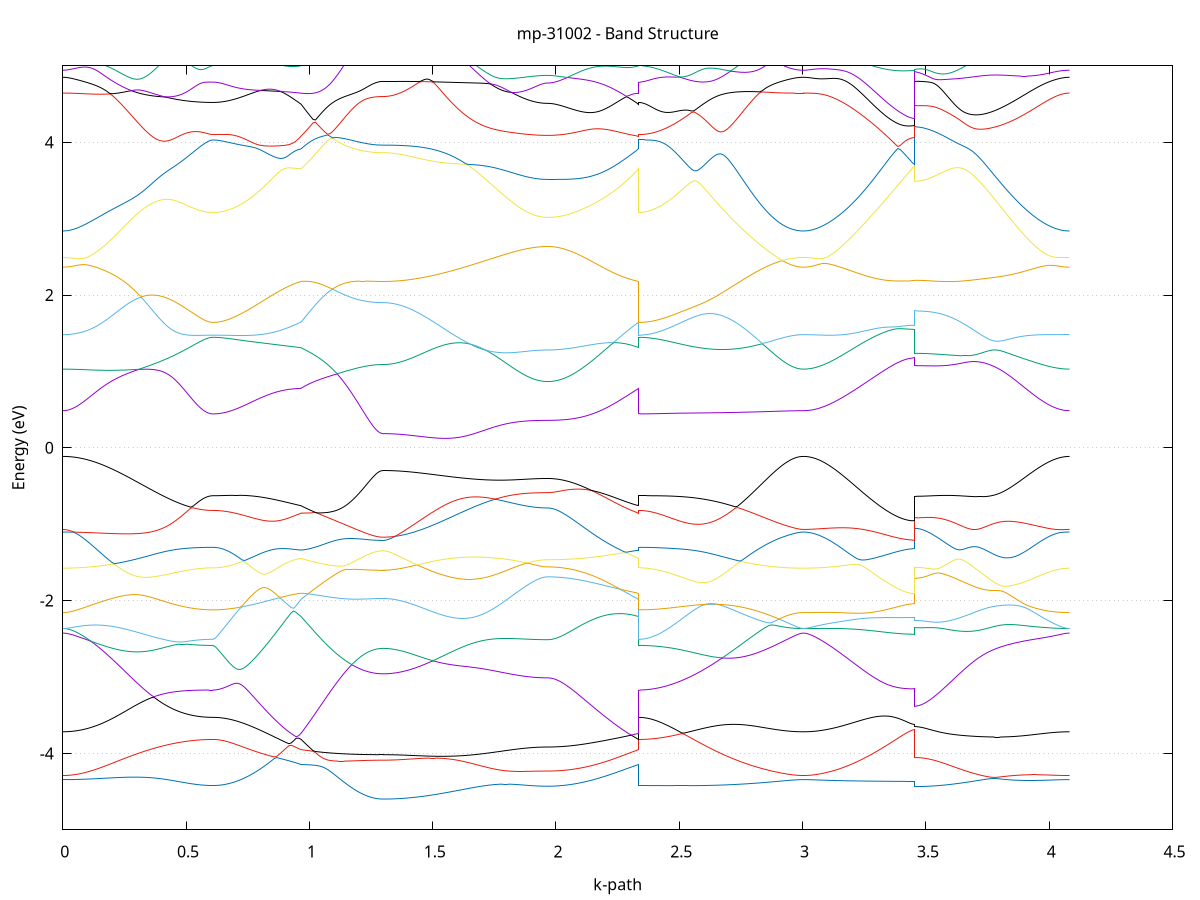 set title 'mp-31002 - Band Structure'
set xlabel 'k-path'
set ylabel 'Energy (eV)'
set grid y
set yrange [-5:5]
set terminal png size 800,600
set output 'mp-31002_bands_gnuplot.png'
plot '-' using 1:2 with lines notitle, '-' using 1:2 with lines notitle, '-' using 1:2 with lines notitle, '-' using 1:2 with lines notitle, '-' using 1:2 with lines notitle, '-' using 1:2 with lines notitle, '-' using 1:2 with lines notitle, '-' using 1:2 with lines notitle, '-' using 1:2 with lines notitle, '-' using 1:2 with lines notitle, '-' using 1:2 with lines notitle, '-' using 1:2 with lines notitle, '-' using 1:2 with lines notitle, '-' using 1:2 with lines notitle, '-' using 1:2 with lines notitle, '-' using 1:2 with lines notitle, '-' using 1:2 with lines notitle, '-' using 1:2 with lines notitle, '-' using 1:2 with lines notitle, '-' using 1:2 with lines notitle, '-' using 1:2 with lines notitle, '-' using 1:2 with lines notitle, '-' using 1:2 with lines notitle, '-' using 1:2 with lines notitle, '-' using 1:2 with lines notitle, '-' using 1:2 with lines notitle, '-' using 1:2 with lines notitle, '-' using 1:2 with lines notitle, '-' using 1:2 with lines notitle, '-' using 1:2 with lines notitle, '-' using 1:2 with lines notitle, '-' using 1:2 with lines notitle, '-' using 1:2 with lines notitle, '-' using 1:2 with lines notitle, '-' using 1:2 with lines notitle, '-' using 1:2 with lines notitle, '-' using 1:2 with lines notitle, '-' using 1:2 with lines notitle, '-' using 1:2 with lines notitle, '-' using 1:2 with lines notitle, '-' using 1:2 with lines notitle, '-' using 1:2 with lines notitle, '-' using 1:2 with lines notitle, '-' using 1:2 with lines notitle, '-' using 1:2 with lines notitle, '-' using 1:2 with lines notitle, '-' using 1:2 with lines notitle, '-' using 1:2 with lines notitle, '-' using 1:2 with lines notitle, '-' using 1:2 with lines notitle, '-' using 1:2 with lines notitle, '-' using 1:2 with lines notitle, '-' using 1:2 with lines notitle, '-' using 1:2 with lines notitle, '-' using 1:2 with lines notitle, '-' using 1:2 with lines notitle, '-' using 1:2 with lines notitle, '-' using 1:2 with lines notitle, '-' using 1:2 with lines notitle, '-' using 1:2 with lines notitle, '-' using 1:2 with lines notitle, '-' using 1:2 with lines notitle, '-' using 1:2 with lines notitle, '-' using 1:2 with lines notitle
0.000000 -27.119797
0.009981 -27.119797
0.019962 -27.119797
0.029944 -27.119797
0.039925 -27.119797
0.049906 -27.119797
0.059887 -27.119797
0.069869 -27.119797
0.079850 -27.119697
0.089831 -27.119697
0.099812 -27.119697
0.109793 -27.119697
0.119775 -27.119697
0.129756 -27.119697
0.139737 -27.119597
0.149718 -27.119597
0.159700 -27.119597
0.169681 -27.119497
0.179662 -27.119497
0.189643 -27.119497
0.199625 -27.119497
0.209606 -27.119397
0.219587 -27.119397
0.229568 -27.119397
0.239549 -27.119297
0.249531 -27.119297
0.259512 -27.119197
0.269493 -27.119197
0.279474 -27.119197
0.289456 -27.119097
0.299437 -27.119097
0.309418 -27.118997
0.319399 -27.118997
0.329380 -27.118897
0.339362 -27.118897
0.349343 -27.118897
0.359324 -27.118797
0.369305 -27.118797
0.379287 -27.118697
0.389268 -27.118697
0.399249 -27.118597
0.409230 -27.118597
0.419211 -27.118497
0.429193 -27.118497
0.439174 -27.118397
0.449155 -27.118397
0.459136 -27.118397
0.469118 -27.118297
0.479099 -27.118297
0.489080 -27.118197
0.499061 -27.118197
0.509043 -27.118197
0.519024 -27.118197
0.529005 -27.118097
0.538986 -27.118097
0.548967 -27.118097
0.558949 -27.118097
0.568930 -27.117997
0.578911 -27.117997
0.588892 -27.117997
0.598874 -27.117997
0.608855 -27.117997
0.608855 -27.117997
0.618782 -27.117997
0.628709 -27.117997
0.638635 -27.117997
0.648562 -27.117997
0.658489 -27.117997
0.668416 -27.117997
0.678343 -27.117997
0.688270 -27.117997
0.698197 -27.117997
0.708124 -27.117997
0.718051 -27.117997
0.727977 -27.117997
0.737904 -27.117997
0.747831 -27.117997
0.757758 -27.117997
0.767685 -27.117997
0.777612 -27.117997
0.787539 -27.117997
0.797466 -27.117997
0.807393 -27.117997
0.817319 -27.117997
0.827246 -27.118097
0.837173 -27.118097
0.847100 -27.118097
0.857027 -27.118097
0.866954 -27.118097
0.876881 -27.118097
0.886808 -27.118097
0.896734 -27.118097
0.906661 -27.118097
0.916588 -27.118097
0.926515 -27.118097
0.936442 -27.118097
0.946369 -27.118197
0.956296 -27.118197
0.966223 -27.118197
0.966223 -27.118197
0.975996 -27.118197
0.985770 -27.118297
0.995544 -27.118297
1.005318 -27.118397
1.015091 -27.118397
1.024865 -27.118497
1.034639 -27.118497
1.044412 -27.118497
1.054186 -27.118597
1.063960 -27.118597
1.073734 -27.118697
1.083507 -27.118697
1.093281 -27.118697
1.103055 -27.118797
1.112828 -27.118797
1.122602 -27.118797
1.132376 -27.118897
1.142150 -27.118897
1.151923 -27.118897
1.161697 -27.118997
1.171471 -27.118997
1.181244 -27.118997
1.191018 -27.118997
1.200792 -27.119097
1.210566 -27.119097
1.220339 -27.119097
1.230113 -27.119097
1.239887 -27.119097
1.249660 -27.119097
1.259434 -27.119097
1.269208 -27.119097
1.278982 -27.119097
1.288755 -27.119197
1.298529 -27.119197
1.298529 -27.119097
1.308362 -27.119197
1.318194 -27.119097
1.328027 -27.119097
1.337859 -27.119097
1.347692 -27.119097
1.357525 -27.119097
1.367357 -27.119097
1.377190 -27.119097
1.387022 -27.119097
1.396855 -27.119097
1.406688 -27.118997
1.416520 -27.118997
1.426353 -27.118997
1.436185 -27.118997
1.446018 -27.118997
1.455851 -27.118897
1.465683 -27.118897
1.475516 -27.118897
1.485348 -27.118897
1.495181 -27.118797
1.505014 -27.118797
1.514846 -27.118797
1.524679 -27.118697
1.534511 -27.118697
1.544344 -27.118697
1.554177 -27.118597
1.564009 -27.118597
1.573842 -27.118497
1.583674 -27.118497
1.593507 -27.118497
1.603340 -27.118397
1.613172 -27.118397
1.613172 -27.118397
1.622982 -27.118397
1.632792 -27.118297
1.642602 -27.118297
1.652411 -27.118197
1.662221 -27.118197
1.672031 -27.118197
1.681841 -27.118097
1.691650 -27.118097
1.701460 -27.118097
1.711270 -27.117997
1.721080 -27.117997
1.730890 -27.117997
1.740699 -27.117897
1.750509 -27.117897
1.760319 -27.117897
1.770129 -27.117797
1.779938 -27.117797
1.789748 -27.117797
1.799558 -27.117697
1.809368 -27.117697
1.819178 -27.117697
1.828987 -27.117697
1.838797 -27.117597
1.848607 -27.117597
1.858417 -27.117597
1.868227 -27.117597
1.878036 -27.117597
1.887846 -27.117497
1.897656 -27.117497
1.907466 -27.117497
1.917275 -27.117497
1.927085 -27.117497
1.936895 -27.117497
1.946705 -27.117497
1.956515 -27.117497
1.966324 -27.117497
1.966324 -27.117497
1.976297 -27.117497
1.986269 -27.117497
1.996241 -27.117497
2.006214 -27.117497
2.016186 -27.117497
2.026158 -27.117497
2.036131 -27.117497
2.046103 -27.117497
2.056075 -27.117497
2.066048 -27.117597
2.076020 -27.117597
2.085992 -27.117597
2.095965 -27.117597
2.105937 -27.117597
2.115909 -27.117597
2.125882 -27.117697
2.135854 -27.117697
2.145826 -27.117697
2.155799 -27.117697
2.165771 -27.117697
2.175743 -27.117797
2.185716 -27.117797
2.195688 -27.117797
2.205660 -27.117797
2.215633 -27.117897
2.225605 -27.117897
2.235577 -27.117897
2.245550 -27.117897
2.255522 -27.117997
2.265494 -27.117997
2.275467 -27.117997
2.285439 -27.117997
2.295411 -27.118097
2.305384 -27.118097
2.315356 -27.118097
2.325329 -27.118197
2.335301 -27.118197
2.335301 -27.117997
2.344691 -27.117997
2.354081 -27.117997
2.363471 -27.117997
2.372860 -27.117997
2.382250 -27.117997
2.391640 -27.117997
2.391640 -27.117997
2.401502 -27.118097
2.411365 -27.118097
2.421227 -27.118097
2.431089 -27.118097
2.440951 -27.118097
2.450813 -27.118097
2.460676 -27.118197
2.470538 -27.118197
2.480400 -27.118197
2.490262 -27.118197
2.500124 -27.118297
2.509987 -27.118297
2.519849 -27.118297
2.529711 -27.118397
2.539573 -27.118397
2.549435 -27.118397
2.559297 -27.118497
2.569160 -27.118497
2.579022 -27.118497
2.588884 -27.118597
2.598746 -27.118597
2.608608 -27.118697
2.618471 -27.118697
2.628333 -27.118697
2.638195 -27.118797
2.648057 -27.118797
2.657919 -27.118897
2.667782 -27.118897
2.677644 -27.118897
2.687506 -27.118997
2.697368 -27.118997
2.707230 -27.119097
2.717093 -27.119097
2.726955 -27.119197
2.736817 -27.119197
2.746679 -27.119197
2.756541 -27.119297
2.766404 -27.119297
2.776266 -27.119297
2.786128 -27.119397
2.795990 -27.119397
2.805852 -27.119397
2.815714 -27.119497
2.825577 -27.119497
2.835439 -27.119497
2.845301 -27.119597
2.855163 -27.119597
2.865025 -27.119597
2.874888 -27.119597
2.884750 -27.119697
2.894612 -27.119697
2.904474 -27.119697
2.914336 -27.119697
2.924199 -27.119697
2.934061 -27.119797
2.943923 -27.119797
2.953785 -27.119797
2.963647 -27.119797
2.973510 -27.119797
2.983372 -27.119797
2.993234 -27.119797
3.003096 -27.119797
3.003096 -27.119797
3.012919 -27.119797
3.022742 -27.119797
3.032564 -27.119797
3.042387 -27.119797
3.052210 -27.119797
3.062032 -27.119797
3.071855 -27.119797
3.081678 -27.119697
3.091500 -27.119697
3.101323 -27.119697
3.111146 -27.119697
3.120969 -27.119697
3.130791 -27.119697
3.140614 -27.119597
3.150437 -27.119597
3.160259 -27.119597
3.170082 -27.119597
3.179905 -27.119497
3.189728 -27.119497
3.199550 -27.119497
3.209373 -27.119397
3.219196 -27.119397
3.229018 -27.119397
3.238841 -27.119397
3.248664 -27.119297
3.258487 -27.119297
3.268309 -27.119297
3.278132 -27.119197
3.287955 -27.119197
3.297777 -27.119197
3.307600 -27.119097
3.317423 -27.119097
3.327246 -27.119097
3.337068 -27.119097
3.346891 -27.118997
3.356714 -27.118997
3.366536 -27.118997
3.376359 -27.118997
3.386182 -27.118997
3.396005 -27.118897
3.405827 -27.118897
3.415650 -27.118897
3.425473 -27.118897
3.435295 -27.118897
3.445118 -27.118897
3.454941 -27.118897
3.454941 -27.118297
3.464903 -27.118297
3.474866 -27.118297
3.484829 -27.118297
3.494791 -27.118397
3.504754 -27.118397
3.514717 -27.118397
3.524679 -27.118397
3.534642 -27.118397
3.544605 -27.118397
3.554567 -27.118397
3.564530 -27.118497
3.574493 -27.118497
3.584455 -27.118497
3.594418 -27.118497
3.604381 -27.118597
3.614343 -27.118597
3.624306 -27.118597
3.634269 -27.118697
3.644231 -27.118697
3.654194 -27.118697
3.664157 -27.118797
3.674119 -27.118797
3.684082 -27.118797
3.694045 -27.118897
3.704007 -27.118897
3.713970 -27.118897
3.723933 -27.118997
3.733895 -27.118997
3.743858 -27.119097
3.753821 -27.119097
3.763783 -27.119097
3.773746 -27.119197
3.783709 -27.119197
3.793671 -27.119197
3.803634 -27.119297
3.813597 -27.119297
3.823559 -27.119297
3.833522 -27.119397
3.843485 -27.119397
3.853447 -27.119397
3.863410 -27.119497
3.873373 -27.119497
3.883335 -27.119497
3.893298 -27.119497
3.903261 -27.119597
3.913223 -27.119597
3.923186 -27.119597
3.933149 -27.119597
3.943111 -27.119697
3.953074 -27.119697
3.963037 -27.119697
3.972999 -27.119697
3.982962 -27.119697
3.992925 -27.119697
4.002887 -27.119797
4.012850 -27.119797
4.022813 -27.119797
4.032775 -27.119797
4.042738 -27.119797
4.052701 -27.119797
4.062663 -27.119797
4.072626 -27.119797
4.082589 -27.119797
e
0.000000 -27.113297
0.009981 -27.113297
0.019962 -27.113297
0.029944 -27.113297
0.039925 -27.113297
0.049906 -27.113297
0.059887 -27.113297
0.069869 -27.113297
0.079850 -27.113397
0.089831 -27.113397
0.099812 -27.113397
0.109793 -27.113397
0.119775 -27.113397
0.129756 -27.113397
0.139737 -27.113497
0.149718 -27.113497
0.159700 -27.113497
0.169681 -27.113497
0.179662 -27.113597
0.189643 -27.113597
0.199625 -27.113597
0.209606 -27.113697
0.219587 -27.113697
0.229568 -27.113697
0.239549 -27.113797
0.249531 -27.113797
0.259512 -27.113797
0.269493 -27.113897
0.279474 -27.113897
0.289456 -27.113997
0.299437 -27.113997
0.309418 -27.113997
0.319399 -27.114097
0.329380 -27.114097
0.339362 -27.114197
0.349343 -27.114197
0.359324 -27.114297
0.369305 -27.114297
0.379287 -27.114397
0.389268 -27.114397
0.399249 -27.114397
0.409230 -27.114497
0.419211 -27.114497
0.429193 -27.114597
0.439174 -27.114597
0.449155 -27.114697
0.459136 -27.114697
0.469118 -27.114697
0.479099 -27.114797
0.489080 -27.114797
0.499061 -27.114797
0.509043 -27.114897
0.519024 -27.114897
0.529005 -27.114897
0.538986 -27.114897
0.548967 -27.114997
0.558949 -27.114997
0.568930 -27.114997
0.578911 -27.114997
0.588892 -27.114997
0.598874 -27.114997
0.608855 -27.114997
0.608855 -27.114997
0.618782 -27.114997
0.628709 -27.114997
0.638635 -27.114997
0.648562 -27.114997
0.658489 -27.114997
0.668416 -27.114997
0.678343 -27.114997
0.688270 -27.114997
0.698197 -27.114997
0.708124 -27.114997
0.718051 -27.114997
0.727977 -27.114997
0.737904 -27.114997
0.747831 -27.114997
0.757758 -27.114997
0.767685 -27.114997
0.777612 -27.114897
0.787539 -27.114897
0.797466 -27.114897
0.807393 -27.114897
0.817319 -27.114897
0.827246 -27.114897
0.837173 -27.114897
0.847100 -27.114897
0.857027 -27.114797
0.866954 -27.114797
0.876881 -27.114797
0.886808 -27.114797
0.896734 -27.114797
0.906661 -27.114797
0.916588 -27.114697
0.926515 -27.114697
0.936442 -27.114697
0.946369 -27.114697
0.956296 -27.114697
0.966223 -27.114597
0.966223 -27.114597
0.975996 -27.114597
0.985770 -27.114497
0.995544 -27.114497
1.005318 -27.114397
1.015091 -27.114397
1.024865 -27.114297
1.034639 -27.114297
1.044412 -27.114197
1.054186 -27.114197
1.063960 -27.114197
1.073734 -27.114097
1.083507 -27.114097
1.093281 -27.113997
1.103055 -27.113997
1.112828 -27.113997
1.122602 -27.113897
1.132376 -27.113897
1.142150 -27.113897
1.151923 -27.113797
1.161697 -27.113797
1.171471 -27.113797
1.181244 -27.113697
1.191018 -27.113697
1.200792 -27.113697
1.210566 -27.113697
1.220339 -27.113697
1.230113 -27.113597
1.239887 -27.113597
1.249660 -27.113597
1.259434 -27.113597
1.269208 -27.113597
1.278982 -27.113597
1.288755 -27.113597
1.298529 -27.113597
1.298529 -27.113597
1.308362 -27.113597
1.318194 -27.113597
1.328027 -27.113597
1.337859 -27.113597
1.347692 -27.113597
1.357525 -27.113597
1.367357 -27.113597
1.377190 -27.113597
1.387022 -27.113697
1.396855 -27.113697
1.406688 -27.113697
1.416520 -27.113697
1.426353 -27.113697
1.436185 -27.113797
1.446018 -27.113797
1.455851 -27.113797
1.465683 -27.113797
1.475516 -27.113897
1.485348 -27.113897
1.495181 -27.113897
1.505014 -27.113997
1.514846 -27.113997
1.524679 -27.113997
1.534511 -27.114097
1.544344 -27.114097
1.554177 -27.114097
1.564009 -27.114197
1.573842 -27.114197
1.583674 -27.114197
1.593507 -27.114297
1.603340 -27.114297
1.613172 -27.114397
1.613172 -27.114397
1.622982 -27.114397
1.632792 -27.114397
1.642602 -27.114497
1.652411 -27.114497
1.662221 -27.114597
1.672031 -27.114597
1.681841 -27.114597
1.691650 -27.114697
1.701460 -27.114697
1.711270 -27.114697
1.721080 -27.114797
1.730890 -27.114797
1.740699 -27.114797
1.750509 -27.114897
1.760319 -27.114897
1.770129 -27.114897
1.779938 -27.114997
1.789748 -27.114997
1.799558 -27.114997
1.809368 -27.115097
1.819178 -27.115097
1.828987 -27.115097
1.838797 -27.115097
1.848607 -27.115197
1.858417 -27.115197
1.868227 -27.115197
1.878036 -27.115197
1.887846 -27.115197
1.897656 -27.115197
1.907466 -27.115197
1.917275 -27.115297
1.927085 -27.115297
1.936895 -27.115297
1.946705 -27.115297
1.956515 -27.115297
1.966324 -27.115297
1.966324 -27.115297
1.976297 -27.115297
1.986269 -27.115297
1.996241 -27.115297
2.006214 -27.115297
2.016186 -27.115297
2.026158 -27.115297
2.036131 -27.115297
2.046103 -27.115197
2.056075 -27.115197
2.066048 -27.115197
2.076020 -27.115197
2.085992 -27.115197
2.095965 -27.115197
2.105937 -27.115197
2.115909 -27.115097
2.125882 -27.115097
2.135854 -27.115097
2.145826 -27.115097
2.155799 -27.115097
2.165771 -27.115097
2.175743 -27.114997
2.185716 -27.114997
2.195688 -27.114997
2.205660 -27.114997
2.215633 -27.114897
2.225605 -27.114897
2.235577 -27.114897
2.245550 -27.114897
2.255522 -27.114797
2.265494 -27.114797
2.275467 -27.114797
2.285439 -27.114797
2.295411 -27.114697
2.305384 -27.114697
2.315356 -27.114697
2.325329 -27.114697
2.335301 -27.114597
2.335301 -27.114997
2.344691 -27.114997
2.354081 -27.114997
2.363471 -27.114997
2.372860 -27.114997
2.382250 -27.114997
2.391640 -27.114997
2.391640 -27.114997
2.401502 -27.114997
2.411365 -27.114997
2.421227 -27.114897
2.431089 -27.114897
2.440951 -27.114897
2.450813 -27.114897
2.460676 -27.114897
2.470538 -27.114897
2.480400 -27.114797
2.490262 -27.114797
2.500124 -27.114797
2.509987 -27.114797
2.519849 -27.114697
2.529711 -27.114697
2.539573 -27.114697
2.549435 -27.114597
2.559297 -27.114597
2.569160 -27.114597
2.579022 -27.114497
2.588884 -27.114497
2.598746 -27.114397
2.608608 -27.114397
2.618471 -27.114397
2.628333 -27.114297
2.638195 -27.114297
2.648057 -27.114197
2.657919 -27.114197
2.667782 -27.114197
2.677644 -27.114097
2.687506 -27.114097
2.697368 -27.114097
2.707230 -27.113997
2.717093 -27.113997
2.726955 -27.113897
2.736817 -27.113897
2.746679 -27.113897
2.756541 -27.113797
2.766404 -27.113797
2.776266 -27.113797
2.786128 -27.113697
2.795990 -27.113697
2.805852 -27.113697
2.815714 -27.113597
2.825577 -27.113597
2.835439 -27.113597
2.845301 -27.113497
2.855163 -27.113497
2.865025 -27.113497
2.874888 -27.113497
2.884750 -27.113397
2.894612 -27.113397
2.904474 -27.113397
2.914336 -27.113397
2.924199 -27.113397
2.934061 -27.113397
2.943923 -27.113297
2.953785 -27.113297
2.963647 -27.113297
2.973510 -27.113297
2.983372 -27.113297
2.993234 -27.113297
3.003096 -27.113297
3.003096 -27.113297
3.012919 -27.113297
3.022742 -27.113297
3.032564 -27.113297
3.042387 -27.113297
3.052210 -27.113297
3.062032 -27.113297
3.071855 -27.113297
3.081678 -27.113397
3.091500 -27.113397
3.101323 -27.113397
3.111146 -27.113397
3.120969 -27.113397
3.130791 -27.113397
3.140614 -27.113497
3.150437 -27.113497
3.160259 -27.113497
3.170082 -27.113497
3.179905 -27.113597
3.189728 -27.113597
3.199550 -27.113597
3.209373 -27.113697
3.219196 -27.113697
3.229018 -27.113697
3.238841 -27.113697
3.248664 -27.113797
3.258487 -27.113797
3.268309 -27.113797
3.278132 -27.113897
3.287955 -27.113897
3.297777 -27.113897
3.307600 -27.113897
3.317423 -27.113997
3.327246 -27.113997
3.337068 -27.113997
3.346891 -27.113997
3.356714 -27.114097
3.366536 -27.114097
3.376359 -27.114097
3.386182 -27.114097
3.396005 -27.114097
3.405827 -27.114197
3.415650 -27.114197
3.425473 -27.114197
3.435295 -27.114197
3.445118 -27.114197
3.454941 -27.114197
3.454941 -27.114397
3.464903 -27.114397
3.474866 -27.114397
3.484829 -27.114397
3.494791 -27.114397
3.504754 -27.114397
3.514717 -27.114397
3.524679 -27.114397
3.534642 -27.114397
3.544605 -27.114297
3.554567 -27.114297
3.564530 -27.114297
3.574493 -27.114297
3.584455 -27.114297
3.594418 -27.114297
3.604381 -27.114197
3.614343 -27.114197
3.624306 -27.114197
3.634269 -27.114197
3.644231 -27.114097
3.654194 -27.114097
3.664157 -27.114097
3.674119 -27.114097
3.684082 -27.113997
3.694045 -27.113997
3.704007 -27.113997
3.713970 -27.113897
3.723933 -27.113897
3.733895 -27.113897
3.743858 -27.113897
3.753821 -27.113797
3.763783 -27.113797
3.773746 -27.113797
3.783709 -27.113797
3.793671 -27.113697
3.803634 -27.113697
3.813597 -27.113697
3.823559 -27.113597
3.833522 -27.113597
3.843485 -27.113597
3.853447 -27.113597
3.863410 -27.113597
3.873373 -27.113497
3.883335 -27.113497
3.893298 -27.113497
3.903261 -27.113497
3.913223 -27.113497
3.923186 -27.113397
3.933149 -27.113397
3.943111 -27.113397
3.953074 -27.113397
3.963037 -27.113397
3.972999 -27.113397
3.982962 -27.113397
3.992925 -27.113397
4.002887 -27.113297
4.012850 -27.113297
4.022813 -27.113297
4.032775 -27.113297
4.042738 -27.113297
4.052701 -27.113297
4.062663 -27.113297
4.072626 -27.113297
4.082589 -27.113297
e
0.000000 -12.548597
0.009981 -12.548497
0.019962 -12.548197
0.029944 -12.547797
0.039925 -12.547197
0.049906 -12.546497
0.059887 -12.545597
0.069869 -12.544497
0.079850 -12.543297
0.089831 -12.541897
0.099812 -12.540297
0.109793 -12.538597
0.119775 -12.536797
0.129756 -12.534797
0.139737 -12.532697
0.149718 -12.530397
0.159700 -12.527997
0.169681 -12.525497
0.179662 -12.522797
0.189643 -12.519997
0.199625 -12.517197
0.209606 -12.514197
0.219587 -12.511097
0.229568 -12.507897
0.239549 -12.504597
0.249531 -12.501297
0.259512 -12.497897
0.269493 -12.494397
0.279474 -12.490897
0.289456 -12.487297
0.299437 -12.483697
0.309418 -12.479997
0.319399 -12.476397
0.329380 -12.472697
0.339362 -12.468997
0.349343 -12.465297
0.359324 -12.461697
0.369305 -12.458097
0.379287 -12.454497
0.389268 -12.450997
0.399249 -12.447497
0.409230 -12.444197
0.419211 -12.440897
0.429193 -12.437597
0.439174 -12.434497
0.449155 -12.431497
0.459136 -12.428697
0.469118 -12.425897
0.479099 -12.423397
0.489080 -12.420897
0.499061 -12.418597
0.509043 -12.416497
0.519024 -12.414597
0.529005 -12.412797
0.538986 -12.411297
0.548967 -12.409897
0.558949 -12.408797
0.568930 -12.407797
0.578911 -12.407097
0.588892 -12.406497
0.598874 -12.406197
0.608855 -12.406097
0.608855 -12.406097
0.618782 -12.405797
0.628709 -12.405097
0.638635 -12.403797
0.648562 -12.402097
0.658489 -12.399897
0.668416 -12.397097
0.678343 -12.393897
0.688270 -12.390197
0.698197 -12.385897
0.708124 -12.381197
0.718051 -12.375997
0.727977 -12.370297
0.737904 -12.364097
0.747831 -12.357497
0.757758 -12.350297
0.767685 -12.342697
0.777612 -12.334597
0.787539 -12.325997
0.797466 -12.316897
0.807393 -12.307397
0.817319 -12.297397
0.827246 -12.286897
0.837173 -12.275897
0.847100 -12.264497
0.857027 -12.252697
0.866954 -12.240397
0.876881 -12.227597
0.886808 -12.214497
0.896734 -12.200797
0.906661 -12.186797
0.916588 -12.172297
0.926515 -12.157397
0.936442 -12.142097
0.946369 -12.126397
0.956296 -12.110297
0.966223 -12.093797
0.966223 -12.093797
0.975996 -12.088197
0.985770 -12.082997
0.995544 -12.078297
1.005318 -12.073997
1.015091 -12.070197
1.024865 -12.066997
1.034639 -12.064297
1.044412 -12.062197
1.054186 -12.060597
1.063960 -12.059497
1.073734 -12.058897
1.083507 -12.058897
1.093281 -12.059297
1.103055 -12.060097
1.112828 -12.061197
1.122602 -12.062697
1.132376 -12.064397
1.142150 -12.066297
1.151923 -12.068397
1.161697 -12.070497
1.171471 -12.072697
1.181244 -12.074897
1.191018 -12.077097
1.200792 -12.079197
1.210566 -12.081197
1.220339 -12.082997
1.230113 -12.084697
1.239887 -12.086197
1.249660 -12.087497
1.259434 -12.088597
1.269208 -12.089497
1.278982 -12.090097
1.288755 -12.090497
1.298529 -12.090597
1.298529 -12.090597
1.308362 -12.090397
1.318194 -12.089997
1.328027 -12.089297
1.337859 -12.088297
1.347692 -12.086997
1.357525 -12.085497
1.367357 -12.083597
1.377190 -12.081497
1.387022 -12.079097
1.396855 -12.076397
1.406688 -12.073497
1.416520 -12.070197
1.426353 -12.066797
1.436185 -12.062997
1.446018 -12.058997
1.455851 -12.054697
1.465683 -12.050197
1.475516 -12.045397
1.485348 -12.040297
1.495181 -12.034997
1.505014 -12.029497
1.514846 -12.023797
1.524679 -12.017797
1.534511 -12.011597
1.544344 -12.005097
1.554177 -11.998497
1.564009 -11.991697
1.573842 -11.984597
1.583674 -11.977397
1.593507 -11.969997
1.603340 -11.962397
1.613172 -11.954597
1.613172 -11.954597
1.622982 -11.946697
1.632792 -11.938697
1.642602 -11.930497
1.652411 -11.922197
1.662221 -11.913797
1.672031 -11.905297
1.681841 -11.907197
1.691650 -11.912097
1.701460 -11.916797
1.711270 -11.921497
1.721080 -11.925897
1.730890 -11.930297
1.740699 -11.934497
1.750509 -11.938597
1.760319 -11.942497
1.770129 -11.946297
1.779938 -11.949897
1.789748 -11.953297
1.799558 -11.956597
1.809368 -11.959697
1.819178 -11.962597
1.828987 -11.965297
1.838797 -11.967897
1.848607 -11.970297
1.858417 -11.972497
1.868227 -11.974497
1.878036 -11.976397
1.887846 -11.977997
1.897656 -11.979497
1.907466 -11.980697
1.917275 -11.981797
1.927085 -11.982697
1.936895 -11.983397
1.946705 -11.983797
1.956515 -11.984097
1.966324 -11.984197
1.966324 -11.984197
1.976297 -11.984197
1.986269 -11.983897
1.996241 -11.983597
2.006214 -11.982997
2.016186 -11.982397
2.026158 -11.981597
2.036131 -11.980797
2.046103 -11.979797
2.056075 -11.978797
2.066048 -11.977697
2.076020 -11.976597
2.085992 -11.975497
2.095965 -11.974497
2.105937 -11.973597
2.115909 -11.972897
2.125882 -11.972297
2.135854 -11.972097
2.145826 -11.972197
2.155799 -11.972797
2.165771 -11.973897
2.175743 -11.975597
2.185716 -11.977997
2.195688 -11.981097
2.205660 -11.984997
2.215633 -11.989697
2.225605 -11.995197
2.235577 -12.001497
2.245550 -12.008497
2.255522 -12.016197
2.265494 -12.024497
2.275467 -12.033297
2.285439 -12.042597
2.295411 -12.052297
2.305384 -12.062297
2.315356 -12.072597
2.325329 -12.083097
2.335301 -12.093797
2.335301 -12.406097
2.344691 -12.406197
2.354081 -12.406697
2.363471 -12.407497
2.372860 -12.408597
2.382250 -12.409897
2.391640 -12.411597
2.391640 -12.411597
2.401502 -12.413597
2.411365 -12.415797
2.421227 -12.418297
2.431089 -12.420997
2.440951 -12.423797
2.450813 -12.426897
2.460676 -12.429997
2.470538 -12.433297
2.480400 -12.436697
2.490262 -12.440097
2.500124 -12.443597
2.509987 -12.447197
2.519849 -12.450797
2.529711 -12.454297
2.539573 -12.457897
2.549435 -12.461497
2.559297 -12.464997
2.569160 -12.468597
2.579022 -12.471997
2.588884 -12.475497
2.598746 -12.478897
2.608608 -12.482197
2.618471 -12.485397
2.628333 -12.488597
2.638195 -12.491697
2.648057 -12.494797
2.657919 -12.497797
2.667782 -12.500597
2.677644 -12.503497
2.687506 -12.506197
2.697368 -12.508797
2.707230 -12.511397
2.717093 -12.513897
2.726955 -12.516197
2.736817 -12.518497
2.746679 -12.520797
2.756541 -12.522897
2.766404 -12.524897
2.776266 -12.526897
2.786128 -12.528797
2.795990 -12.530497
2.805852 -12.532197
2.815714 -12.533797
2.825577 -12.535397
2.835439 -12.536797
2.845301 -12.538197
2.855163 -12.539397
2.865025 -12.540597
2.874888 -12.541697
2.884750 -12.542697
2.894612 -12.543697
2.904474 -12.544497
2.914336 -12.545297
2.924199 -12.545997
2.934061 -12.546597
2.943923 -12.547097
2.953785 -12.547497
2.963647 -12.547897
2.973510 -12.548197
2.983372 -12.548397
2.993234 -12.548497
3.003096 -12.548597
3.003096 -12.548597
3.012919 -12.548497
3.022742 -12.548297
3.032564 -12.547997
3.042387 -12.547597
3.052210 -12.547097
3.062032 -12.546497
3.071855 -12.545697
3.081678 -12.544897
3.091500 -12.543897
3.101323 -12.542797
3.111146 -12.541697
3.120969 -12.540397
3.130791 -12.539097
3.140614 -12.537597
3.150437 -12.536097
3.160259 -12.534497
3.170082 -12.532897
3.179905 -12.531097
3.189728 -12.529297
3.199550 -12.527497
3.209373 -12.525597
3.219196 -12.523697
3.229018 -12.521697
3.238841 -12.519697
3.248664 -12.517697
3.258487 -12.515697
3.268309 -12.513797
3.278132 -12.511797
3.287955 -12.509897
3.297777 -12.507897
3.307600 -12.506097
3.317423 -12.504297
3.327246 -12.502597
3.337068 -12.500897
3.346891 -12.499297
3.356714 -12.497897
3.366536 -12.496497
3.376359 -12.495297
3.386182 -12.494097
3.396005 -12.493097
3.405827 -12.492297
3.415650 -12.491597
3.425473 -12.490997
3.435295 -12.490597
3.445118 -12.490397
3.454941 -12.490297
3.454941 -11.956597
3.464903 -11.958897
3.474866 -11.965197
3.484829 -11.974797
3.494791 -11.986897
3.504754 -12.000597
3.514717 -12.015497
3.524679 -12.030997
3.534642 -12.046997
3.544605 -12.063297
3.554567 -12.079697
3.564530 -12.096097
3.574493 -12.112497
3.584455 -12.128797
3.594418 -12.144897
3.604381 -12.160897
3.614343 -12.176597
3.624306 -12.192097
3.634269 -12.207297
3.644231 -12.222197
3.654194 -12.236897
3.664157 -12.251297
3.674119 -12.265297
3.684082 -12.279097
3.694045 -12.292497
3.704007 -12.305597
3.713970 -12.318297
3.723933 -12.330797
3.733895 -12.342897
3.743858 -12.354597
3.753821 -12.365997
3.763783 -12.376997
3.773746 -12.387697
3.783709 -12.398097
3.793671 -12.408097
3.803634 -12.417697
3.813597 -12.426997
3.823559 -12.435997
3.833522 -12.444597
3.843485 -12.452797
3.853447 -12.460697
3.863410 -12.468297
3.873373 -12.475497
3.883335 -12.482297
3.893298 -12.488897
3.903261 -12.494997
3.913223 -12.500797
3.923186 -12.506297
3.933149 -12.511497
3.943111 -12.516297
3.953074 -12.520697
3.963037 -12.524897
3.972999 -12.528697
3.982962 -12.532097
3.992925 -12.535297
4.002887 -12.538097
4.012850 -12.540497
4.022813 -12.542697
4.032775 -12.544497
4.042738 -12.545897
4.052701 -12.547097
4.062663 -12.547897
4.072626 -12.548397
4.082589 -12.548597
e
0.000000 -11.569897
0.009981 -11.570797
0.019962 -11.573397
0.029944 -11.577497
0.039925 -11.583197
0.049906 -11.590097
0.059887 -11.598097
0.069869 -11.607097
0.079850 -11.616897
0.089831 -11.627397
0.099812 -11.638397
0.109793 -11.649897
0.119775 -11.661797
0.129756 -11.673897
0.139737 -11.686297
0.149718 -11.698897
0.159700 -11.711597
0.169681 -11.724397
0.179662 -11.737197
0.189643 -11.749997
0.199625 -11.762797
0.209606 -11.775597
0.219587 -11.788297
0.229568 -11.800897
0.239549 -11.813297
0.249531 -11.825597
0.259512 -11.837797
0.269493 -11.849697
0.279474 -11.861497
0.289456 -11.872997
0.299437 -11.884397
0.309418 -11.895397
0.319399 -11.906197
0.329380 -11.916797
0.339362 -11.926997
0.349343 -11.936997
0.359324 -11.946597
0.369305 -11.955997
0.379287 -11.964997
0.389268 -11.973697
0.399249 -11.981997
0.409230 -11.990097
0.419211 -11.997697
0.429193 -12.004997
0.439174 -12.011997
0.449155 -12.018497
0.459136 -12.024697
0.469118 -12.030497
0.479099 -12.035997
0.489080 -12.040997
0.499061 -12.045697
0.509043 -12.049897
0.519024 -12.053797
0.529005 -12.057297
0.538986 -12.060297
0.548967 -12.062997
0.558949 -12.065297
0.568930 -12.067097
0.578911 -12.068497
0.588892 -12.069597
0.598874 -12.070197
0.608855 -12.070397
0.608855 -12.070397
0.618782 -12.070197
0.628709 -12.069697
0.638635 -12.068797
0.648562 -12.067497
0.658489 -12.065897
0.668416 -12.063897
0.678343 -12.061597
0.688270 -12.058897
0.698197 -12.055797
0.708124 -12.052397
0.718051 -12.048697
0.727977 -12.044597
0.737904 -12.040197
0.747831 -12.035397
0.757758 -12.030397
0.767685 -12.024897
0.777612 -12.019197
0.787539 -12.013097
0.797466 -12.006697
0.807393 -11.999997
0.817319 -11.993097
0.827246 -11.985797
0.837173 -11.978197
0.847100 -11.970297
0.857027 -11.962197
0.866954 -11.953797
0.876881 -11.945097
0.886808 -11.936197
0.896734 -11.926997
0.906661 -11.917697
0.916588 -11.907997
0.926515 -11.898197
0.936442 -11.888197
0.946369 -11.877997
0.956296 -11.867597
0.966223 -11.856997
0.966223 -11.856997
0.975996 -11.849497
0.985770 -11.841697
0.995544 -11.833597
1.005318 -11.825197
1.015091 -11.816697
1.024865 -11.807897
1.034639 -11.798997
1.044412 -11.789997
1.054186 -11.780797
1.063960 -11.771497
1.073734 -11.762097
1.083507 -11.754197
1.093281 -11.755597
1.103055 -11.756497
1.112828 -11.756997
1.122602 -11.757097
1.132376 -11.756797
1.142150 -11.756197
1.151923 -11.755397
1.161697 -11.754397
1.171471 -11.753297
1.181244 -11.752097
1.191018 -11.750797
1.200792 -11.749597
1.210566 -11.748397
1.220339 -11.747197
1.230113 -11.746097
1.239887 -11.745097
1.249660 -11.744297
1.259434 -11.743597
1.269208 -11.742997
1.278982 -11.742597
1.288755 -11.742397
1.298529 -11.742297
1.298529 -11.742297
1.308362 -11.742497
1.318194 -11.742997
1.328027 -11.743897
1.337859 -11.745197
1.347692 -11.746797
1.357525 -11.748697
1.367357 -11.750997
1.377190 -11.753497
1.387022 -11.756397
1.396855 -11.759597
1.406688 -11.763097
1.416520 -11.766797
1.426353 -11.770797
1.436185 -11.774897
1.446018 -11.779297
1.455851 -11.783897
1.465683 -11.788697
1.475516 -11.793597
1.485348 -11.798697
1.495181 -11.803897
1.505014 -11.809197
1.514846 -11.814597
1.524679 -11.820097
1.534511 -11.825597
1.544344 -11.831197
1.554177 -11.836797
1.564009 -11.842497
1.573842 -11.848097
1.583674 -11.853697
1.593507 -11.859397
1.603340 -11.864897
1.613172 -11.870497
1.613172 -11.870497
1.622982 -11.875997
1.632792 -11.881397
1.642602 -11.886697
1.652411 -11.891997
1.662221 -11.897197
1.672031 -11.902197
1.681841 -11.896697
1.691650 -11.887997
1.701460 -11.879197
1.711270 -11.870397
1.721080 -11.861597
1.730890 -11.852697
1.740699 -11.843897
1.750509 -11.834997
1.760319 -11.826197
1.770129 -11.817497
1.779938 -11.808897
1.789748 -11.800397
1.799558 -11.791997
1.809368 -11.783797
1.819178 -11.775797
1.828987 -11.768097
1.838797 -11.760597
1.848607 -11.753497
1.858417 -11.746597
1.868227 -11.740197
1.878036 -11.734197
1.887846 -11.728697
1.897656 -11.723697
1.907466 -11.719297
1.917275 -11.715497
1.927085 -11.712297
1.936895 -11.709797
1.946705 -11.707997
1.956515 -11.706897
1.966324 -11.706497
1.966324 -11.706497
1.976297 -11.706797
1.986269 -11.707497
1.996241 -11.708897
2.006214 -11.710697
2.016186 -11.712897
2.026158 -11.715697
2.036131 -11.718797
2.046103 -11.722297
2.056075 -11.726197
2.066048 -11.730397
2.076020 -11.734797
2.085992 -11.739497
2.095965 -11.744297
2.105937 -11.749297
2.115909 -11.754497
2.125882 -11.759797
2.135854 -11.765097
2.145826 -11.770497
2.155799 -11.775897
2.165771 -11.781297
2.175743 -11.786697
2.185716 -11.791997
2.195688 -11.797297
2.205660 -11.802497
2.215633 -11.807597
2.225605 -11.812597
2.235577 -11.817397
2.245550 -11.822197
2.255522 -11.826797
2.265494 -11.831197
2.275467 -11.835497
2.285439 -11.839597
2.295411 -11.843497
2.305384 -11.847197
2.315356 -11.850697
2.325329 -11.853997
2.335301 -11.856997
2.335301 -12.070397
2.344691 -12.070097
2.354081 -12.069197
2.363471 -12.067697
2.372860 -12.065597
2.382250 -12.062897
2.391640 -12.059697
2.391640 -12.059697
2.401502 -12.055697
2.411365 -12.051097
2.421227 -12.046097
2.431089 -12.040497
2.440951 -12.034397
2.450813 -12.027797
2.460676 -12.020797
2.470538 -12.013497
2.480400 -12.005697
2.490262 -11.997597
2.500124 -11.989197
2.509987 -11.980397
2.519849 -11.971397
2.529711 -11.962097
2.539573 -11.952597
2.549435 -11.942897
2.559297 -11.932997
2.569160 -11.922797
2.579022 -11.912597
2.588884 -11.902197
2.598746 -11.891597
2.608608 -11.880997
2.618471 -11.870197
2.628333 -11.859397
2.638195 -11.848497
2.648057 -11.837597
2.657919 -11.826697
2.667782 -11.815697
2.677644 -11.804797
2.687506 -11.793897
2.697368 -11.782997
2.707230 -11.772197
2.717093 -11.761497
2.726955 -11.750797
2.736817 -11.740297
2.746679 -11.729997
2.756541 -11.719697
2.766404 -11.709697
2.776266 -11.699797
2.786128 -11.690197
2.795990 -11.680697
2.805852 -11.671597
2.815714 -11.662697
2.825577 -11.654097
2.835439 -11.645697
2.845301 -11.637797
2.855163 -11.630097
2.865025 -11.622897
2.874888 -11.615997
2.884750 -11.609497
2.894612 -11.603497
2.904474 -11.597897
2.914336 -11.592697
2.924199 -11.588097
2.934061 -11.583897
2.943923 -11.580197
2.953785 -11.577097
2.963647 -11.574597
2.973510 -11.572497
2.983372 -11.571097
2.993234 -11.570197
3.003096 -11.569897
3.003096 -11.569897
3.012919 -11.570497
3.022742 -11.572097
3.032564 -11.574697
3.042387 -11.578297
3.052210 -11.582697
3.062032 -11.587997
3.071855 -11.593897
3.081678 -11.600397
3.091500 -11.607497
3.101323 -11.614997
3.111146 -11.622797
3.120969 -11.630897
3.130791 -11.639297
3.140614 -11.647897
3.150437 -11.656597
3.160259 -11.665397
3.170082 -11.674197
3.179905 -11.682997
3.189728 -11.691897
3.199550 -11.700697
3.209373 -11.709397
3.219196 -11.717897
3.229018 -11.726397
3.238841 -11.734697
3.248664 -11.742797
3.258487 -11.750697
3.268309 -11.758397
3.278132 -11.765797
3.287955 -11.772997
3.297777 -11.779897
3.307600 -11.786397
3.317423 -11.792697
3.327246 -11.798597
3.337068 -11.804097
3.346891 -11.809197
3.356714 -11.813997
3.366536 -11.818297
3.376359 -11.822297
3.386182 -11.825797
3.396005 -11.828797
3.405827 -11.831397
3.415650 -11.833597
3.425473 -11.835297
3.435295 -11.836497
3.445118 -11.837197
3.454941 -11.837397
3.454941 -11.801497
3.464903 -11.799597
3.474866 -11.794397
3.484829 -11.786697
3.494791 -11.777497
3.504754 -11.767697
3.514717 -11.757997
3.524679 -11.748697
3.534642 -11.740097
3.544605 -11.732297
3.554567 -11.725297
3.564530 -11.718897
3.574493 -11.713097
3.584455 -11.707797
3.594418 -11.702697
3.604381 -11.697897
3.614343 -11.693297
3.624306 -11.688797
3.634269 -11.684397
3.644231 -11.679997
3.654194 -11.675697
3.664157 -11.671297
3.674119 -11.666997
3.684082 -11.662697
3.694045 -11.658397
3.704007 -11.654097
3.713970 -11.649797
3.723933 -11.645497
3.733895 -11.641197
3.743858 -11.636997
3.753821 -11.632797
3.763783 -11.628697
3.773746 -11.624597
3.783709 -11.620597
3.793671 -11.616697
3.803634 -11.612997
3.813597 -11.609297
3.823559 -11.605697
3.833522 -11.602297
3.843485 -11.599097
3.853447 -11.595997
3.863410 -11.593097
3.873373 -11.590397
3.883335 -11.587897
3.893298 -11.585497
3.903261 -11.583397
3.913223 -11.581397
3.923186 -11.579597
3.933149 -11.577997
3.943111 -11.576697
3.953074 -11.575397
3.963037 -11.574397
3.972999 -11.573497
3.982962 -11.572697
3.992925 -11.571997
4.002887 -11.571497
4.012850 -11.571097
4.022813 -11.570697
4.032775 -11.570497
4.042738 -11.570297
4.052701 -11.570097
4.062663 -11.569997
4.072626 -11.569897
4.082589 -11.569897
e
0.000000 -11.377897
0.009981 -11.377897
0.019962 -11.377897
0.029944 -11.377797
0.039925 -11.377797
0.049906 -11.377797
0.059887 -11.377697
0.069869 -11.377597
0.079850 -11.377497
0.089831 -11.377297
0.099812 -11.377097
0.109793 -11.376897
0.119775 -11.376597
0.129756 -11.376197
0.139737 -11.375797
0.149718 -11.375297
0.159700 -11.374697
0.169681 -11.374097
0.179662 -11.373297
0.189643 -11.372497
0.199625 -11.371597
0.209606 -11.370597
0.219587 -11.369497
0.229568 -11.368397
0.239549 -11.367097
0.249531 -11.365697
0.259512 -11.364197
0.269493 -11.362697
0.279474 -11.361097
0.289456 -11.359297
0.299437 -11.357597
0.309418 -11.355697
0.319399 -11.353897
0.329380 -11.351997
0.339362 -11.350097
0.349343 -11.348197
0.359324 -11.346497
0.369305 -11.344997
0.379287 -11.343697
0.389268 -11.342697
0.399249 -11.342097
0.409230 -11.341797
0.419211 -11.341797
0.429193 -11.341997
0.439174 -11.342397
0.449155 -11.342797
0.459136 -11.343297
0.469118 -11.343797
0.479099 -11.344297
0.489080 -11.344897
0.499061 -11.345397
0.509043 -11.345897
0.519024 -11.346297
0.529005 -11.346697
0.538986 -11.347097
0.548967 -11.347397
0.558949 -11.347697
0.568930 -11.347997
0.578911 -11.348097
0.588892 -11.348297
0.598874 -11.348397
0.608855 -11.348397
0.608855 -11.348397
0.618782 -11.348897
0.628709 -11.350297
0.638635 -11.352497
0.648562 -11.355397
0.658489 -11.358897
0.668416 -11.362997
0.678343 -11.367497
0.688270 -11.372397
0.698197 -11.377797
0.708124 -11.383597
0.718051 -11.389697
0.727977 -11.396297
0.737904 -11.403297
0.747831 -11.410697
0.757758 -11.418597
0.767685 -11.426897
0.777612 -11.435597
0.787539 -11.444797
0.797466 -11.454497
0.807393 -11.464597
0.817319 -11.475197
0.827246 -11.486297
0.837173 -11.497897
0.847100 -11.509997
0.857027 -11.522497
0.866954 -11.535497
0.876881 -11.548997
0.886808 -11.562897
0.896734 -11.577297
0.906661 -11.592097
0.916588 -11.607297
0.926515 -11.622797
0.936442 -11.638797
0.946369 -11.654997
0.956296 -11.671497
0.966223 -11.688397
0.966223 -11.688397
0.975996 -11.697097
0.985770 -11.705297
0.995544 -11.712997
1.005318 -11.720197
1.015091 -11.726697
1.024865 -11.732597
1.034639 -11.737797
1.044412 -11.742397
1.054186 -11.746297
1.063960 -11.749497
1.073734 -11.752097
1.083507 -11.752697
1.093281 -11.743297
1.103055 -11.733897
1.112828 -11.724597
1.122602 -11.715297
1.132376 -11.706197
1.142150 -11.697297
1.151923 -11.688597
1.161697 -11.680197
1.171471 -11.672097
1.181244 -11.664297
1.191018 -11.656897
1.200792 -11.649897
1.210566 -11.643497
1.220339 -11.637597
1.230113 -11.632197
1.239887 -11.627497
1.249660 -11.623397
1.259434 -11.619997
1.269208 -11.617297
1.278982 -11.615397
1.288755 -11.614297
1.298529 -11.613897
1.298529 -11.613897
1.308362 -11.613797
1.318194 -11.613797
1.328027 -11.613697
1.337859 -11.613497
1.347692 -11.613297
1.357525 -11.613097
1.367357 -11.612797
1.377190 -11.612497
1.387022 -11.612097
1.396855 -11.611697
1.406688 -11.611297
1.416520 -11.610797
1.426353 -11.610297
1.436185 -11.609697
1.446018 -11.609097
1.455851 -11.608497
1.465683 -11.607797
1.475516 -11.607097
1.485348 -11.606397
1.495181 -11.605697
1.505014 -11.604897
1.514846 -11.604097
1.524679 -11.603297
1.534511 -11.602397
1.544344 -11.601597
1.554177 -11.600697
1.564009 -11.599797
1.573842 -11.598897
1.583674 -11.597897
1.593507 -11.596997
1.603340 -11.595997
1.613172 -11.595097
1.613172 -11.595097
1.622982 -11.594097
1.632792 -11.593197
1.642602 -11.592197
1.652411 -11.591197
1.662221 -11.590297
1.672031 -11.589297
1.681841 -11.588397
1.691650 -11.587497
1.701460 -11.586497
1.711270 -11.585597
1.721080 -11.584797
1.730890 -11.583897
1.740699 -11.582997
1.750509 -11.582197
1.760319 -11.581397
1.770129 -11.580597
1.779938 -11.579897
1.789748 -11.579197
1.799558 -11.578497
1.809368 -11.577797
1.819178 -11.577197
1.828987 -11.576597
1.838797 -11.575997
1.848607 -11.575497
1.858417 -11.574997
1.868227 -11.574597
1.878036 -11.574197
1.887846 -11.573797
1.897656 -11.573497
1.907466 -11.573197
1.917275 -11.572997
1.927085 -11.572797
1.936895 -11.572697
1.946705 -11.572597
1.956515 -11.572497
1.966324 -11.572497
1.966324 -11.572497
1.976297 -11.573097
1.986269 -11.575097
1.996241 -11.578297
2.006214 -11.582597
2.016186 -11.588097
2.026158 -11.594397
2.036131 -11.601497
2.046103 -11.609297
2.056075 -11.617697
2.066048 -11.626497
2.076020 -11.635497
2.085992 -11.644797
2.095965 -11.654197
2.105937 -11.663497
2.115909 -11.672597
2.125882 -11.681597
2.135854 -11.690197
2.145826 -11.698297
2.155799 -11.705797
2.165771 -11.712697
2.175743 -11.718697
2.185716 -11.723897
2.195688 -11.728097
2.205660 -11.731297
2.215633 -11.733497
2.225605 -11.734497
2.235577 -11.734597
2.245550 -11.733597
2.255522 -11.731597
2.265494 -11.728697
2.275467 -11.724997
2.285439 -11.720497
2.295411 -11.715297
2.305384 -11.709397
2.315356 -11.702897
2.325329 -11.695897
2.335301 -11.688397
2.335301 -11.348397
2.344691 -11.348397
2.354081 -11.348297
2.363471 -11.348297
2.372860 -11.348297
2.382250 -11.348197
2.391640 -11.348097
2.391640 -11.348097
2.401502 -11.347997
2.411365 -11.347897
2.421227 -11.347797
2.431089 -11.347697
2.440951 -11.347497
2.450813 -11.347397
2.460676 -11.347197
2.470538 -11.346997
2.480400 -11.346797
2.490262 -11.346597
2.500124 -11.346397
2.509987 -11.346197
2.519849 -11.345997
2.529711 -11.345797
2.539573 -11.345597
2.549435 -11.345397
2.559297 -11.345197
2.569160 -11.344997
2.579022 -11.344797
2.588884 -11.344697
2.598746 -11.344497
2.608608 -11.344397
2.618471 -11.344197
2.628333 -11.344097
2.638195 -11.344097
2.648057 -11.343997
2.657919 -11.343997
2.667782 -11.343997
2.677644 -11.344097
2.687506 -11.344197
2.697368 -11.344397
2.707230 -11.344797
2.717093 -11.346397
2.726955 -11.347897
2.736817 -11.349397
2.746679 -11.350897
2.756541 -11.352297
2.766404 -11.353697
2.776266 -11.355097
2.786128 -11.356497
2.795990 -11.357797
2.805852 -11.359097
2.815714 -11.360297
2.825577 -11.361497
2.835439 -11.362597
2.845301 -11.363697
2.855163 -11.364697
2.865025 -11.365697
2.874888 -11.366597
2.884750 -11.367397
2.894612 -11.368197
2.904474 -11.368997
2.914336 -11.370497
2.924199 -11.371897
2.934061 -11.373197
2.943923 -11.374397
2.953785 -11.375397
2.963647 -11.376297
2.973510 -11.376997
2.983372 -11.377497
2.993234 -11.377797
3.003096 -11.377897
3.003096 -11.377897
3.012919 -11.377797
3.022742 -11.377697
3.032564 -11.377597
3.042387 -11.377497
3.052210 -11.377497
3.062032 -11.377597
3.071855 -11.377697
3.081678 -11.377797
3.091500 -11.377997
3.101323 -11.378097
3.111146 -11.378297
3.120969 -11.378397
3.130791 -11.378597
3.140614 -11.378697
3.150437 -11.378797
3.160259 -11.378797
3.170082 -11.378797
3.179905 -11.378797
3.189728 -11.378697
3.199550 -11.378597
3.209373 -11.378297
3.219196 -11.378097
3.229018 -11.377697
3.238841 -11.377297
3.248664 -11.376797
3.258487 -11.376197
3.268309 -11.375597
3.278132 -11.374797
3.287955 -11.373997
3.297777 -11.373097
3.307600 -11.372197
3.317423 -11.371097
3.327246 -11.369997
3.337068 -11.368797
3.346891 -11.367597
3.356714 -11.366397
3.366536 -11.365097
3.376359 -11.363697
3.386182 -11.362397
3.396005 -11.361097
3.405827 -11.359897
3.415650 -11.358797
3.425473 -11.357797
3.435295 -11.356997
3.445118 -11.356497
3.454941 -11.356297
3.454941 -11.642297
3.464903 -11.641597
3.474866 -11.639497
3.484829 -11.635997
3.494791 -11.630897
3.504754 -11.624197
3.514717 -11.615697
3.524679 -11.605597
3.534642 -11.593697
3.544605 -11.580397
3.554567 -11.565697
3.564530 -11.549997
3.574493 -11.533597
3.584455 -11.516597
3.594418 -11.499497
3.604381 -11.482397
3.614343 -11.465597
3.624306 -11.449397
3.634269 -11.434197
3.644231 -11.420397
3.654194 -11.408497
3.664157 -11.398997
3.674119 -11.392197
3.684082 -11.387397
3.694045 -11.383897
3.704007 -11.381097
3.713970 -11.378697
3.723933 -11.376597
3.733895 -11.374697
3.743858 -11.372997
3.753821 -11.371397
3.763783 -11.369997
3.773746 -11.368697
3.783709 -11.367597
3.793671 -11.366697
3.803634 -11.365997
3.813597 -11.365497
3.823559 -11.365297
3.833522 -11.365297
3.843485 -11.365497
3.853447 -11.365897
3.863410 -11.366497
3.873373 -11.367297
3.883335 -11.368097
3.893298 -11.368997
3.903261 -11.369897
3.913223 -11.370797
3.923186 -11.371697
3.933149 -11.372597
3.943111 -11.373297
3.953074 -11.374097
3.963037 -11.374697
3.972999 -11.375297
3.982962 -11.375797
3.992925 -11.376297
4.002887 -11.376697
4.012850 -11.376997
4.022813 -11.377197
4.032775 -11.377397
4.042738 -11.377597
4.052701 -11.377697
4.062663 -11.377797
4.072626 -11.377897
4.082589 -11.377897
e
0.000000 -11.372397
0.009981 -11.371897
0.019962 -11.370397
0.029944 -11.367997
0.039925 -11.364797
0.049906 -11.360897
0.059887 -11.356697
0.069869 -11.352197
0.079850 -11.347497
0.089831 -11.342797
0.099812 -11.338097
0.109793 -11.333597
0.119775 -11.329297
0.129756 -11.325197
0.139737 -11.321397
0.149718 -11.317797
0.159700 -11.314497
0.169681 -11.311397
0.179662 -11.308697
0.189643 -11.308797
0.199625 -11.309797
0.209606 -11.310797
0.219587 -11.311797
0.229568 -11.312897
0.239549 -11.313897
0.249531 -11.314997
0.259512 -11.315997
0.269493 -11.317097
0.279474 -11.318197
0.289456 -11.319197
0.299437 -11.320197
0.309418 -11.321197
0.319399 -11.322097
0.329380 -11.322997
0.339362 -11.323697
0.349343 -11.324297
0.359324 -11.324697
0.369305 -11.324897
0.379287 -11.324697
0.389268 -11.324197
0.399249 -11.323397
0.409230 -11.322197
0.419211 -11.320897
0.429193 -11.319497
0.439174 -11.318197
0.449155 -11.316997
0.459136 -11.316097
0.469118 -11.315497
0.479099 -11.315097
0.489080 -11.314797
0.499061 -11.314697
0.509043 -11.314697
0.519024 -11.314797
0.529005 -11.314897
0.538986 -11.314997
0.548967 -11.315097
0.558949 -11.315197
0.568930 -11.315297
0.578911 -11.315397
0.588892 -11.315397
0.598874 -11.315497
0.608855 -11.315497
0.608855 -11.315497
0.618782 -11.315197
0.628709 -11.314597
0.638635 -11.313597
0.648562 -11.312297
0.658489 -11.310997
0.668416 -11.309697
0.678343 -11.308497
0.688270 -11.307297
0.698197 -11.306297
0.708124 -11.305497
0.718051 -11.304897
0.727977 -11.304497
0.737904 -11.304397
0.747831 -11.304397
0.757758 -11.304697
0.767685 -11.305297
0.777612 -11.305997
0.787539 -11.306897
0.797466 -11.307997
0.807393 -11.309197
0.817319 -11.310597
0.827246 -11.312097
0.837173 -11.313697
0.847100 -11.315397
0.857027 -11.317097
0.866954 -11.318897
0.876881 -11.320797
0.886808 -11.322697
0.896734 -11.324597
0.906661 -11.326597
0.916588 -11.328497
0.926515 -11.330497
0.936442 -11.332497
0.946369 -11.334497
0.956296 -11.336497
0.966223 -11.338397
0.966223 -11.338397
0.975996 -11.341997
0.985770 -11.345497
0.995544 -11.348997
1.005318 -11.352397
1.015091 -11.355697
1.024865 -11.358897
1.034639 -11.361997
1.044412 -11.364797
1.054186 -11.367497
1.063960 -11.369997
1.073734 -11.372297
1.083507 -11.374297
1.093281 -11.376197
1.103055 -11.377797
1.112828 -11.379097
1.122602 -11.380197
1.132376 -11.380997
1.142150 -11.381597
1.151923 -11.381897
1.161697 -11.381997
1.171471 -11.381897
1.181244 -11.381497
1.191018 -11.380997
1.200792 -11.380297
1.210566 -11.379497
1.220339 -11.378597
1.230113 -11.377697
1.239887 -11.376697
1.249660 -11.375797
1.259434 -11.374897
1.269208 -11.374197
1.278982 -11.373697
1.288755 -11.373397
1.298529 -11.373197
1.298529 -11.373197
1.308362 -11.373197
1.318194 -11.373197
1.328027 -11.373197
1.337859 -11.373097
1.347692 -11.372997
1.357525 -11.372897
1.367357 -11.372697
1.377190 -11.372397
1.387022 -11.371997
1.396855 -11.371497
1.406688 -11.370997
1.416520 -11.370297
1.426353 -11.369497
1.436185 -11.368597
1.446018 -11.367497
1.455851 -11.366397
1.465683 -11.365097
1.475516 -11.363797
1.485348 -11.362297
1.495181 -11.360697
1.505014 -11.358997
1.514846 -11.357297
1.524679 -11.355397
1.534511 -11.353497
1.544344 -11.351597
1.554177 -11.349597
1.564009 -11.347597
1.573842 -11.345697
1.583674 -11.343697
1.593507 -11.341797
1.603340 -11.339897
1.613172 -11.338197
1.613172 -11.338197
1.622982 -11.336597
1.632792 -11.335197
1.642602 -11.333997
1.652411 -11.333097
1.662221 -11.332597
1.672031 -11.332297
1.681841 -11.332397
1.691650 -11.332697
1.701460 -11.333297
1.711270 -11.334097
1.721080 -11.334997
1.730890 -11.336097
1.740699 -11.337197
1.750509 -11.338397
1.760319 -11.339597
1.770129 -11.340797
1.779938 -11.342097
1.789748 -11.343297
1.799558 -11.344597
1.809368 -11.345797
1.819178 -11.346897
1.828987 -11.348097
1.838797 -11.349097
1.848607 -11.350197
1.858417 -11.351097
1.868227 -11.351997
1.878036 -11.352797
1.887846 -11.353597
1.897656 -11.354197
1.907466 -11.354797
1.917275 -11.355297
1.927085 -11.355697
1.936895 -11.355997
1.946705 -11.356297
1.956515 -11.356397
1.966324 -11.356497
1.966324 -11.356497
1.976297 -11.356197
1.986269 -11.355197
1.996241 -11.353697
2.006214 -11.351597
2.016186 -11.348997
2.026158 -11.345797
2.036131 -11.342097
2.046103 -11.337897
2.056075 -11.333297
2.066048 -11.328397
2.076020 -11.322997
2.085992 -11.317397
2.095965 -11.311497
2.105937 -11.305397
2.115909 -11.302297
2.125882 -11.303097
2.135854 -11.303997
2.145826 -11.305097
2.155799 -11.306397
2.165771 -11.307797
2.175743 -11.309397
2.185716 -11.310997
2.195688 -11.312697
2.205660 -11.314497
2.215633 -11.316297
2.225605 -11.318097
2.235577 -11.319997
2.245550 -11.321797
2.255522 -11.323697
2.265494 -11.325597
2.275467 -11.327497
2.285439 -11.329297
2.295411 -11.331197
2.305384 -11.332997
2.315356 -11.334897
2.325329 -11.336697
2.335301 -11.338397
2.335301 -11.315497
2.344691 -11.315497
2.354081 -11.315497
2.363471 -11.315497
2.372860 -11.315597
2.382250 -11.315697
2.391640 -11.315697
2.391640 -11.315697
2.401502 -11.315797
2.411365 -11.315997
2.421227 -11.316097
2.431089 -11.316297
2.440951 -11.316497
2.450813 -11.316797
2.460676 -11.317097
2.470538 -11.317397
2.480400 -11.317797
2.490262 -11.318297
2.500124 -11.318797
2.509987 -11.319397
2.519849 -11.320097
2.529711 -11.320897
2.539573 -11.321697
2.549435 -11.322597
2.559297 -11.323697
2.569160 -11.324697
2.579022 -11.325897
2.588884 -11.327097
2.598746 -11.328397
2.608608 -11.329797
2.618471 -11.331097
2.628333 -11.332597
2.638195 -11.334097
2.648057 -11.335597
2.657919 -11.337097
2.667782 -11.338597
2.677644 -11.340197
2.687506 -11.341697
2.697368 -11.343297
2.707230 -11.344597
2.717093 -11.344997
2.726955 -11.345397
2.736817 -11.345897
2.746679 -11.346497
2.756541 -11.347297
2.766404 -11.348097
2.776266 -11.349097
2.786128 -11.350197
2.795990 -11.351397
2.805852 -11.352797
2.815714 -11.354197
2.825577 -11.355697
2.835439 -11.357297
2.845301 -11.358997
2.855163 -11.360597
2.865025 -11.362397
2.874888 -11.364097
2.884750 -11.365697
2.894612 -11.367397
2.904474 -11.368897
2.914336 -11.369597
2.924199 -11.370197
2.934061 -11.370697
2.943923 -11.371197
2.953785 -11.371597
2.963647 -11.371897
2.973510 -11.372097
2.983372 -11.372297
2.993234 -11.372397
3.003096 -11.372397
3.003096 -11.372397
3.012919 -11.372197
3.022742 -11.371397
3.032564 -11.370097
3.042387 -11.368197
3.052210 -11.365797
3.062032 -11.362997
3.071855 -11.359997
3.081678 -11.356697
3.091500 -11.353297
3.101323 -11.349797
3.111146 -11.346397
3.120969 -11.342997
3.130791 -11.339797
3.140614 -11.336697
3.150437 -11.333897
3.160259 -11.331197
3.170082 -11.328797
3.179905 -11.326697
3.189728 -11.324797
3.199550 -11.323197
3.209373 -11.321897
3.219196 -11.320797
3.229018 -11.319897
3.238841 -11.319197
3.248664 -11.318697
3.258487 -11.318397
3.268309 -11.318197
3.278132 -11.318097
3.287955 -11.318197
3.297777 -11.318397
3.307600 -11.318797
3.317423 -11.319297
3.327246 -11.320097
3.337068 -11.320997
3.346891 -11.322097
3.356714 -11.323397
3.366536 -11.324697
3.376359 -11.326197
3.386182 -11.327597
3.396005 -11.328997
3.405827 -11.330397
3.415650 -11.331697
3.425473 -11.332697
3.435295 -11.333597
3.445118 -11.334097
3.454941 -11.334297
3.454941 -11.401297
3.464903 -11.401197
3.474866 -11.401097
3.484829 -11.400797
3.494791 -11.400397
3.504754 -11.399997
3.514717 -11.399397
3.524679 -11.398697
3.534642 -11.397897
3.544605 -11.396997
3.554567 -11.395997
3.564530 -11.394897
3.574493 -11.393697
3.584455 -11.392397
3.594418 -11.390897
3.604381 -11.389297
3.614343 -11.387497
3.624306 -11.385497
3.634269 -11.383197
3.644231 -11.380397
3.654194 -11.376797
3.664157 -11.372197
3.674119 -11.366697
3.684082 -11.361097
3.694045 -11.356297
3.704007 -11.352697
3.713970 -11.350397
3.723933 -11.349097
3.733895 -11.348597
3.743858 -11.348597
3.753821 -11.348897
3.763783 -11.349497
3.773746 -11.350197
3.783709 -11.351097
3.793671 -11.351997
3.803634 -11.352897
3.813597 -11.353897
3.823559 -11.354897
3.833522 -11.355797
3.843485 -11.356697
3.853447 -11.357597
3.863410 -11.358397
3.873373 -11.359297
3.883335 -11.360197
3.893298 -11.360997
3.903261 -11.361897
3.913223 -11.362797
3.923186 -11.363697
3.933149 -11.364597
3.943111 -11.365497
3.953074 -11.366397
3.963037 -11.367197
3.972999 -11.367997
3.982962 -11.368697
3.992925 -11.369397
4.002887 -11.369997
4.012850 -11.370597
4.022813 -11.371097
4.032775 -11.371497
4.042738 -11.371797
4.052701 -11.372097
4.062663 -11.372297
4.072626 -11.372397
4.082589 -11.372397
e
0.000000 -11.297497
0.009981 -11.297497
0.019962 -11.297697
0.029944 -11.297897
0.039925 -11.298197
0.049906 -11.298597
0.059887 -11.299097
0.069869 -11.299597
0.079850 -11.300097
0.089831 -11.300697
0.099812 -11.301397
0.109793 -11.302097
0.119775 -11.302797
0.129756 -11.303497
0.139737 -11.304297
0.149718 -11.305197
0.159700 -11.305997
0.169681 -11.306897
0.179662 -11.307797
0.189643 -11.306097
0.199625 -11.303797
0.209606 -11.301697
0.219587 -11.299697
0.229568 -11.297997
0.239549 -11.296397
0.249531 -11.294897
0.259512 -11.293597
0.269493 -11.293897
0.279474 -11.294497
0.289456 -11.295097
0.299437 -11.295697
0.309418 -11.296297
0.319399 -11.296897
0.329380 -11.297497
0.339362 -11.298097
0.349343 -11.298597
0.359324 -11.299097
0.369305 -11.299497
0.379287 -11.299897
0.389268 -11.300197
0.399249 -11.300397
0.409230 -11.300397
0.419211 -11.300297
0.429193 -11.299797
0.439174 -11.298997
0.449155 -11.297897
0.459136 -11.296297
0.469118 -11.294397
0.479099 -11.292097
0.489080 -11.289597
0.499061 -11.286897
0.509043 -11.284197
0.519024 -11.281297
0.529005 -11.279097
0.538986 -11.278997
0.548967 -11.278897
0.558949 -11.278797
0.568930 -11.278697
0.578911 -11.278597
0.588892 -11.278597
0.598874 -11.278597
0.608855 -11.278597
0.608855 -11.278597
0.618782 -11.278597
0.628709 -11.278597
0.638635 -11.278597
0.648562 -11.278697
0.658489 -11.278797
0.668416 -11.278797
0.678343 -11.278897
0.688270 -11.279097
0.698197 -11.279197
0.708124 -11.279397
0.718051 -11.279497
0.727977 -11.279697
0.737904 -11.279897
0.747831 -11.280197
0.757758 -11.280397
0.767685 -11.280697
0.777612 -11.280997
0.787539 -11.281297
0.797466 -11.281597
0.807393 -11.281997
0.817319 -11.282297
0.827246 -11.282697
0.837173 -11.283197
0.847100 -11.283597
0.857027 -11.284097
0.866954 -11.284497
0.876881 -11.285097
0.886808 -11.285597
0.896734 -11.286197
0.906661 -11.286797
0.916588 -11.287397
0.926515 -11.287997
0.936442 -11.288697
0.946369 -11.289397
0.956296 -11.290097
0.966223 -11.290797
0.966223 -11.290797
0.975996 -11.291797
0.985770 -11.292897
0.995544 -11.293997
1.005318 -11.295097
1.015091 -11.296297
1.024865 -11.297497
1.034639 -11.298797
1.044412 -11.300097
1.054186 -11.301497
1.063960 -11.302897
1.073734 -11.304397
1.083507 -11.305897
1.093281 -11.307497
1.103055 -11.308997
1.112828 -11.310597
1.122602 -11.312297
1.132376 -11.313897
1.142150 -11.315597
1.151923 -11.317197
1.161697 -11.318897
1.171471 -11.320497
1.181244 -11.322097
1.191018 -11.323697
1.200792 -11.325197
1.210566 -11.326697
1.220339 -11.327997
1.230113 -11.329297
1.239887 -11.330397
1.249660 -11.331397
1.259434 -11.332297
1.269208 -11.332897
1.278982 -11.333397
1.288755 -11.333697
1.298529 -11.333797
1.298529 -11.333797
1.308362 -11.333697
1.318194 -11.333397
1.328027 -11.332997
1.337859 -11.332297
1.347692 -11.331497
1.357525 -11.330597
1.367357 -11.329597
1.377190 -11.328497
1.387022 -11.327297
1.396855 -11.326097
1.406688 -11.324797
1.416520 -11.323597
1.426353 -11.322297
1.436185 -11.321097
1.446018 -11.319897
1.455851 -11.318797
1.465683 -11.317697
1.475516 -11.316797
1.485348 -11.315897
1.495181 -11.315097
1.505014 -11.314397
1.514846 -11.313797
1.524679 -11.313297
1.534511 -11.312897
1.544344 -11.312697
1.554177 -11.312497
1.564009 -11.312497
1.573842 -11.312497
1.583674 -11.312697
1.593507 -11.312897
1.603340 -11.313097
1.613172 -11.313397
1.613172 -11.313397
1.622982 -11.313697
1.632792 -11.313997
1.642602 -11.314197
1.652411 -11.314197
1.662221 -11.314197
1.672031 -11.313997
1.681841 -11.313597
1.691650 -11.313097
1.701460 -11.312597
1.711270 -11.312097
1.721080 -11.311497
1.730890 -11.310997
1.740699 -11.310497
1.750509 -11.310097
1.760319 -11.309697
1.770129 -11.309397
1.779938 -11.309197
1.789748 -11.308997
1.799558 -11.308797
1.809368 -11.308697
1.819178 -11.308597
1.828987 -11.308497
1.838797 -11.308497
1.848607 -11.308397
1.858417 -11.308397
1.868227 -11.308397
1.878036 -11.308497
1.887846 -11.308497
1.897656 -11.308497
1.907466 -11.308497
1.917275 -11.308497
1.927085 -11.308597
1.936895 -11.308597
1.946705 -11.308597
1.956515 -11.308597
1.966324 -11.308597
1.966324 -11.308597
1.976297 -11.308397
1.986269 -11.307897
1.996241 -11.307197
2.006214 -11.306197
2.016186 -11.305197
2.026158 -11.304297
2.036131 -11.303397
2.046103 -11.302697
2.056075 -11.302097
2.066048 -11.301697
2.076020 -11.301397
2.085992 -11.301397
2.095965 -11.301497
2.105937 -11.301797
2.115909 -11.298997
2.125882 -11.292497
2.135854 -11.286297
2.145826 -11.285597
2.155799 -11.285797
2.165771 -11.285997
2.175743 -11.286297
2.185716 -11.286597
2.195688 -11.286797
2.205660 -11.287097
2.215633 -11.287397
2.225605 -11.287697
2.235577 -11.287997
2.245550 -11.288297
2.255522 -11.288597
2.265494 -11.288897
2.275467 -11.289197
2.285439 -11.289497
2.295411 -11.289797
2.305384 -11.289997
2.315356 -11.290297
2.325329 -11.290597
2.335301 -11.290797
2.335301 -11.278597
2.344691 -11.278597
2.354081 -11.278897
2.363471 -11.279197
2.372860 -11.279697
2.382250 -11.280297
2.391640 -11.280997
2.391640 -11.280997
2.401502 -11.281797
2.411365 -11.282697
2.421227 -11.283597
2.431089 -11.284497
2.440951 -11.285497
2.450813 -11.286497
2.460676 -11.287497
2.470538 -11.288497
2.480400 -11.289497
2.490262 -11.290397
2.500124 -11.291297
2.509987 -11.292197
2.519849 -11.293097
2.529711 -11.293797
2.539573 -11.294497
2.549435 -11.295197
2.559297 -11.295797
2.569160 -11.296297
2.579022 -11.296697
2.588884 -11.297097
2.598746 -11.297497
2.608608 -11.297797
2.618471 -11.297997
2.628333 -11.298197
2.638195 -11.298397
2.648057 -11.298497
2.657919 -11.298597
2.667782 -11.298597
2.677644 -11.298697
2.687506 -11.298697
2.697368 -11.298697
2.707230 -11.298697
2.717093 -11.298697
2.726955 -11.298697
2.736817 -11.298597
2.746679 -11.298597
2.756541 -11.298497
2.766404 -11.298497
2.776266 -11.298397
2.786128 -11.298497
2.795990 -11.299097
2.805852 -11.299497
2.815714 -11.299697
2.825577 -11.299697
2.835439 -11.299497
2.845301 -11.299197
2.855163 -11.298797
2.865025 -11.298197
2.874888 -11.297797
2.884750 -11.297797
2.894612 -11.297697
2.904474 -11.297697
2.914336 -11.297597
2.924199 -11.297597
2.934061 -11.297597
2.943923 -11.297497
2.953785 -11.297497
2.963647 -11.297497
2.973510 -11.297497
2.983372 -11.297497
2.993234 -11.297497
3.003096 -11.297497
3.003096 -11.297497
3.012919 -11.297497
3.022742 -11.297597
3.032564 -11.297697
3.042387 -11.297797
3.052210 -11.297997
3.062032 -11.298297
3.071855 -11.298597
3.081678 -11.298897
3.091500 -11.299197
3.101323 -11.299497
3.111146 -11.299897
3.120969 -11.300297
3.130791 -11.300597
3.140614 -11.300997
3.150437 -11.301397
3.160259 -11.301697
3.170082 -11.302097
3.179905 -11.302397
3.189728 -11.302797
3.199550 -11.303197
3.209373 -11.303597
3.219196 -11.303997
3.229018 -11.304497
3.238841 -11.305097
3.248664 -11.305697
3.258487 -11.306397
3.268309 -11.307197
3.278132 -11.308097
3.287955 -11.308897
3.297777 -11.309797
3.307600 -11.310697
3.317423 -11.311597
3.327246 -11.312297
3.337068 -11.312897
3.346891 -11.313397
3.356714 -11.313797
3.366536 -11.314197
3.376359 -11.314397
3.386182 -11.314597
3.396005 -11.314797
3.405827 -11.314897
3.415650 -11.314997
3.425473 -11.315097
3.435295 -11.315097
3.445118 -11.315197
3.454941 -11.315197
3.454941 -11.319697
3.464903 -11.319697
3.474866 -11.319797
3.484829 -11.319797
3.494791 -11.319997
3.504754 -11.320097
3.514717 -11.320297
3.524679 -11.320597
3.534642 -11.320797
3.544605 -11.321197
3.554567 -11.321497
3.564530 -11.321897
3.574493 -11.322297
3.584455 -11.322697
3.594418 -11.323097
3.604381 -11.323497
3.614343 -11.323897
3.624306 -11.324297
3.634269 -11.324697
3.644231 -11.324897
3.654194 -11.324997
3.664157 -11.324797
3.674119 -11.324397
3.684082 -11.323497
3.694045 -11.322197
3.704007 -11.320397
3.713970 -11.318597
3.723933 -11.316697
3.733895 -11.315097
3.743858 -11.313697
3.753821 -11.312597
3.763783 -11.311597
3.773746 -11.310697
3.783709 -11.309797
3.793671 -11.309097
3.803634 -11.308297
3.813597 -11.307597
3.823559 -11.306897
3.833522 -11.306097
3.843485 -11.305397
3.853447 -11.304597
3.863410 -11.303897
3.873373 -11.303097
3.883335 -11.302397
3.893298 -11.301697
3.903261 -11.300997
3.913223 -11.300297
3.923186 -11.299797
3.933149 -11.299197
3.943111 -11.298797
3.953074 -11.298397
3.963037 -11.298097
3.972999 -11.297797
3.982962 -11.297597
3.992925 -11.297497
4.002887 -11.297397
4.012850 -11.297397
4.022813 -11.297397
4.032775 -11.297397
4.042738 -11.297397
4.052701 -11.297397
4.062663 -11.297397
4.072626 -11.297497
4.082589 -11.297497
e
0.000000 -11.289097
0.009981 -11.289097
0.019962 -11.288997
0.029944 -11.288897
0.039925 -11.288697
0.049906 -11.288497
0.059887 -11.288297
0.069869 -11.288197
0.079850 -11.287997
0.089831 -11.287897
0.099812 -11.287897
0.109793 -11.287897
0.119775 -11.287897
0.129756 -11.287997
0.139737 -11.288197
0.149718 -11.288397
0.159700 -11.288697
0.169681 -11.288997
0.179662 -11.289297
0.189643 -11.289697
0.199625 -11.290197
0.209606 -11.290597
0.219587 -11.291097
0.229568 -11.291697
0.239549 -11.292197
0.249531 -11.292797
0.259512 -11.293297
0.269493 -11.292297
0.279474 -11.291197
0.289456 -11.290197
0.299437 -11.289197
0.309418 -11.288297
0.319399 -11.287497
0.329380 -11.286797
0.339362 -11.285997
0.349343 -11.285397
0.359324 -11.284797
0.369305 -11.284197
0.379287 -11.283697
0.389268 -11.283197
0.399249 -11.282697
0.409230 -11.282297
0.419211 -11.281897
0.429193 -11.281597
0.439174 -11.281197
0.449155 -11.280897
0.459136 -11.280597
0.469118 -11.280297
0.479099 -11.280097
0.489080 -11.279797
0.499061 -11.279597
0.509043 -11.279397
0.519024 -11.279297
0.529005 -11.278497
0.538986 -11.275797
0.548967 -11.273197
0.558949 -11.270797
0.568930 -11.268697
0.578911 -11.266897
0.588892 -11.265597
0.598874 -11.264697
0.608855 -11.264397
0.608855 -11.264397
0.618782 -11.264497
0.628709 -11.264597
0.638635 -11.264797
0.648562 -11.264997
0.658489 -11.265397
0.668416 -11.265697
0.678343 -11.266097
0.688270 -11.266497
0.698197 -11.266897
0.708124 -11.267297
0.718051 -11.267697
0.727977 -11.267997
0.737904 -11.268297
0.747831 -11.268497
0.757758 -11.268597
0.767685 -11.268697
0.777612 -11.268697
0.787539 -11.268597
0.797466 -11.268597
0.807393 -11.268497
0.817319 -11.268397
0.827246 -11.268297
0.837173 -11.268297
0.847100 -11.268197
0.857027 -11.268197
0.866954 -11.268197
0.876881 -11.268297
0.886808 -11.268397
0.896734 -11.268497
0.906661 -11.268697
0.916588 -11.268997
0.926515 -11.269297
0.936442 -11.269597
0.946369 -11.269997
0.956296 -11.270397
0.966223 -11.270897
0.966223 -11.270897
0.975996 -11.271097
0.985770 -11.271197
0.995544 -11.271297
1.005318 -11.271397
1.015091 -11.271397
1.024865 -11.271297
1.034639 -11.271297
1.044412 -11.271197
1.054186 -11.271097
1.063960 -11.270897
1.073734 -11.270797
1.083507 -11.270697
1.093281 -11.270497
1.103055 -11.270297
1.112828 -11.270197
1.122602 -11.269997
1.132376 -11.269897
1.142150 -11.269697
1.151923 -11.269597
1.161697 -11.269397
1.171471 -11.269297
1.181244 -11.269097
1.191018 -11.268997
1.200792 -11.268897
1.210566 -11.268797
1.220339 -11.268597
1.230113 -11.268497
1.239887 -11.268397
1.249660 -11.268297
1.259434 -11.268197
1.269208 -11.268097
1.278982 -11.267997
1.288755 -11.267897
1.298529 -11.267897
1.298529 -11.267897
1.308362 -11.267897
1.318194 -11.267897
1.328027 -11.267897
1.337859 -11.267797
1.347692 -11.267797
1.357525 -11.267697
1.367357 -11.267597
1.377190 -11.267497
1.387022 -11.267397
1.396855 -11.267297
1.406688 -11.267197
1.416520 -11.267297
1.426353 -11.267597
1.436185 -11.267997
1.446018 -11.268397
1.455851 -11.268797
1.465683 -11.269297
1.475516 -11.269697
1.485348 -11.270097
1.495181 -11.270597
1.505014 -11.270997
1.514846 -11.271397
1.524679 -11.271797
1.534511 -11.272097
1.544344 -11.272497
1.554177 -11.272697
1.564009 -11.272997
1.573842 -11.273197
1.583674 -11.273297
1.593507 -11.273297
1.603340 -11.273297
1.613172 -11.273197
1.613172 -11.273197
1.622982 -11.272897
1.632792 -11.272597
1.642602 -11.272197
1.652411 -11.271597
1.662221 -11.270997
1.672031 -11.270197
1.681841 -11.269297
1.691650 -11.268197
1.701460 -11.267097
1.711270 -11.266197
1.721080 -11.266697
1.730890 -11.267397
1.740699 -11.268097
1.750509 -11.268997
1.760319 -11.269897
1.770129 -11.270997
1.779938 -11.272197
1.789748 -11.273397
1.799558 -11.274697
1.809368 -11.275997
1.819178 -11.277397
1.828987 -11.278697
1.838797 -11.279997
1.848607 -11.281297
1.858417 -11.282497
1.868227 -11.283597
1.878036 -11.284497
1.887846 -11.285397
1.897656 -11.285997
1.907466 -11.286497
1.917275 -11.286797
1.927085 -11.286897
1.936895 -11.286697
1.946705 -11.286297
1.956515 -11.285797
1.966324 -11.285397
1.966324 -11.285397
1.976297 -11.285197
1.986269 -11.284697
1.996241 -11.283797
2.006214 -11.282997
2.016186 -11.283097
2.026158 -11.283197
2.036131 -11.283297
2.046103 -11.283397
2.056075 -11.283597
2.066048 -11.283697
2.076020 -11.283897
2.085992 -11.284097
2.095965 -11.284297
2.105937 -11.284497
2.115909 -11.284697
2.125882 -11.284797
2.135854 -11.284597
2.145826 -11.278797
2.155799 -11.276297
2.165771 -11.276397
2.175743 -11.276397
2.185716 -11.276197
2.195688 -11.275997
2.205660 -11.275697
2.215633 -11.275397
2.225605 -11.274997
2.235577 -11.274597
2.245550 -11.274197
2.255522 -11.273697
2.265494 -11.273297
2.275467 -11.272897
2.285439 -11.272497
2.295411 -11.272097
2.305384 -11.271797
2.315356 -11.271397
2.325329 -11.271097
2.335301 -11.270897
2.335301 -11.264397
2.344691 -11.264397
2.354081 -11.264197
2.363471 -11.263997
2.372860 -11.263697
2.382250 -11.263297
2.391640 -11.262897
2.391640 -11.262897
2.401502 -11.262497
2.411365 -11.261997
2.421227 -11.261497
2.431089 -11.260997
2.440951 -11.260497
2.450813 -11.260097
2.460676 -11.259597
2.470538 -11.259197
2.480400 -11.258697
2.490262 -11.258297
2.500124 -11.257897
2.509987 -11.257597
2.519849 -11.257197
2.529711 -11.256897
2.539573 -11.256597
2.549435 -11.256397
2.559297 -11.256097
2.569160 -11.255897
2.579022 -11.255697
2.588884 -11.255797
2.598746 -11.258497
2.608608 -11.261197
2.618471 -11.263897
2.628333 -11.266597
2.638195 -11.269297
2.648057 -11.271997
2.657919 -11.274597
2.667782 -11.277197
2.677644 -11.279697
2.687506 -11.282097
2.697368 -11.284397
2.707230 -11.286597
2.717093 -11.288697
2.726955 -11.290597
2.736817 -11.292397
2.746679 -11.293997
2.756541 -11.295397
2.766404 -11.296697
2.776266 -11.297697
2.786128 -11.298397
2.795990 -11.298297
2.805852 -11.298197
2.815714 -11.298197
2.825577 -11.298097
2.835439 -11.298097
2.845301 -11.297997
2.855163 -11.297897
2.865025 -11.297897
2.874888 -11.297497
2.884750 -11.296697
2.894612 -11.295897
2.904474 -11.295097
2.914336 -11.294197
2.924199 -11.293297
2.934061 -11.292397
2.943923 -11.291697
2.953785 -11.290897
2.963647 -11.290297
2.973510 -11.289797
2.983372 -11.289497
2.993234 -11.289197
3.003096 -11.289097
3.003096 -11.289097
3.012919 -11.289197
3.022742 -11.289297
3.032564 -11.289397
3.042387 -11.289597
3.052210 -11.289797
3.062032 -11.289997
3.071855 -11.290297
3.081678 -11.290597
3.091500 -11.290797
3.101323 -11.291097
3.111146 -11.291397
3.120969 -11.291697
3.130791 -11.291997
3.140614 -11.292397
3.150437 -11.292697
3.160259 -11.292997
3.170082 -11.293297
3.179905 -11.293597
3.189728 -11.293897
3.199550 -11.294197
3.209373 -11.294497
3.219196 -11.294797
3.229018 -11.294997
3.238841 -11.295297
3.248664 -11.295597
3.258487 -11.295797
3.268309 -11.295997
3.278132 -11.296197
3.287955 -11.296397
3.297777 -11.296597
3.307600 -11.296797
3.317423 -11.296897
3.327246 -11.297097
3.337068 -11.297197
3.346891 -11.297397
3.356714 -11.297497
3.366536 -11.297597
3.376359 -11.297697
3.386182 -11.297797
3.396005 -11.297897
3.405827 -11.297997
3.415650 -11.297997
3.425473 -11.298097
3.435295 -11.298097
3.445118 -11.298097
3.454941 -11.298097
3.454941 -11.306397
3.464903 -11.306397
3.474866 -11.306397
3.484829 -11.306397
3.494791 -11.306297
3.504754 -11.306297
3.514717 -11.306297
3.524679 -11.306197
3.534642 -11.306197
3.544605 -11.306097
3.554567 -11.305997
3.564530 -11.305897
3.574493 -11.305797
3.584455 -11.305597
3.594418 -11.305497
3.604381 -11.305197
3.614343 -11.304897
3.624306 -11.304597
3.634269 -11.304197
3.644231 -11.303697
3.654194 -11.303097
3.664157 -11.302297
3.674119 -11.301397
3.684082 -11.300097
3.694045 -11.298597
3.704007 -11.296797
3.713970 -11.294597
3.723933 -11.292097
3.733895 -11.289497
3.743858 -11.286897
3.753821 -11.284397
3.763783 -11.282097
3.773746 -11.279997
3.783709 -11.278197
3.793671 -11.276597
3.803634 -11.275397
3.813597 -11.274497
3.823559 -11.274097
3.833522 -11.274097
3.843485 -11.274697
3.853447 -11.275697
3.863410 -11.276897
3.873373 -11.278197
3.883335 -11.279597
3.893298 -11.280897
3.903261 -11.282097
3.913223 -11.283197
3.923186 -11.284197
3.933149 -11.285097
3.943111 -11.285797
3.953074 -11.286497
3.963037 -11.286997
3.972999 -11.287497
3.982962 -11.287897
3.992925 -11.288197
4.002887 -11.288497
4.012850 -11.288697
4.022813 -11.288797
4.032775 -11.288897
4.042738 -11.288997
4.052701 -11.289097
4.062663 -11.289097
4.072626 -11.289097
4.082589 -11.289097
e
0.000000 -11.255697
0.009981 -11.255597
0.019962 -11.255397
0.029944 -11.254997
0.039925 -11.254497
0.049906 -11.253797
0.059887 -11.252997
0.069869 -11.251997
0.079850 -11.250897
0.089831 -11.249497
0.099812 -11.248097
0.109793 -11.246497
0.119775 -11.244697
0.129756 -11.242897
0.139737 -11.240897
0.149718 -11.238797
0.159700 -11.236597
0.169681 -11.234297
0.179662 -11.231997
0.189643 -11.229597
0.199625 -11.227097
0.209606 -11.224697
0.219587 -11.222297
0.229568 -11.219797
0.239549 -11.217397
0.249531 -11.214997
0.259512 -11.212697
0.269493 -11.210397
0.279474 -11.208197
0.289456 -11.206097
0.299437 -11.204197
0.309418 -11.202297
0.319399 -11.200597
0.329380 -11.198897
0.339362 -11.197497
0.349343 -11.196197
0.359324 -11.195097
0.369305 -11.194097
0.379287 -11.193397
0.389268 -11.192797
0.399249 -11.192397
0.409230 -11.192297
0.419211 -11.192297
0.429193 -11.192497
0.439174 -11.192897
0.449155 -11.193497
0.459136 -11.194297
0.469118 -11.195297
0.479099 -11.196497
0.489080 -11.197797
0.499061 -11.199197
0.509043 -11.200797
0.519024 -11.202497
0.529005 -11.204197
0.538986 -11.205897
0.548967 -11.207697
0.558949 -11.209297
0.568930 -11.210797
0.578911 -11.212097
0.588892 -11.213097
0.598874 -11.213697
0.608855 -11.213897
0.608855 -11.213897
0.618782 -11.213897
0.628709 -11.213897
0.638635 -11.213797
0.648562 -11.213797
0.658489 -11.213697
0.668416 -11.213697
0.678343 -11.213597
0.688270 -11.213497
0.698197 -11.213397
0.708124 -11.213297
0.718051 -11.213197
0.727977 -11.213197
0.737904 -11.213097
0.747831 -11.212997
0.757758 -11.212897
0.767685 -11.212797
0.777612 -11.212697
0.787539 -11.212697
0.797466 -11.212597
0.807393 -11.212597
0.817319 -11.212497
0.827246 -11.212397
0.837173 -11.212397
0.847100 -11.212297
0.857027 -11.212297
0.866954 -11.212197
0.876881 -11.212197
0.886808 -11.212097
0.896734 -11.211997
0.906661 -11.211997
0.916588 -11.211897
0.926515 -11.211897
0.936442 -11.211797
0.946369 -11.211797
0.956296 -11.211697
0.966223 -11.211697
0.966223 -11.211697
0.975996 -11.210497
0.985770 -11.209497
0.995544 -11.208797
1.005318 -11.208297
1.015091 -11.208097
1.024865 -11.208097
1.034639 -11.208397
1.044412 -11.208997
1.054186 -11.209797
1.063960 -11.210897
1.073734 -11.212197
1.083507 -11.213797
1.093281 -11.215597
1.103055 -11.217597
1.112828 -11.219797
1.122602 -11.222297
1.132376 -11.224897
1.142150 -11.227597
1.151923 -11.230497
1.161697 -11.233497
1.171471 -11.236497
1.181244 -11.239597
1.191018 -11.242797
1.200792 -11.245797
1.210566 -11.248797
1.220339 -11.251697
1.230113 -11.254497
1.239887 -11.256997
1.249660 -11.259197
1.259434 -11.261197
1.269208 -11.262797
1.278982 -11.263997
1.288755 -11.264797
1.298529 -11.264997
1.298529 -11.264997
1.308362 -11.264997
1.318194 -11.265097
1.328027 -11.265197
1.337859 -11.265297
1.347692 -11.265397
1.357525 -11.265597
1.367357 -11.265797
1.377190 -11.266097
1.387022 -11.266297
1.396855 -11.266597
1.406688 -11.266897
1.416520 -11.267097
1.426353 -11.266997
1.436185 -11.266797
1.446018 -11.266697
1.455851 -11.266497
1.465683 -11.266397
1.475516 -11.266197
1.485348 -11.266097
1.495181 -11.265897
1.505014 -11.265697
1.514846 -11.265597
1.524679 -11.265397
1.534511 -11.265197
1.544344 -11.265097
1.554177 -11.264897
1.564009 -11.264797
1.573842 -11.264697
1.583674 -11.264597
1.593507 -11.264497
1.603340 -11.264397
1.613172 -11.264397
1.613172 -11.264397
1.622982 -11.264297
1.632792 -11.264397
1.642602 -11.264397
1.652411 -11.264497
1.662221 -11.264597
1.672031 -11.264797
1.681841 -11.264997
1.691650 -11.265297
1.701460 -11.265697
1.711270 -11.265797
1.721080 -11.264397
1.730890 -11.262897
1.740699 -11.261397
1.750509 -11.259797
1.760319 -11.258097
1.770129 -11.256397
1.779938 -11.254697
1.789748 -11.252997
1.799558 -11.251297
1.809368 -11.249597
1.819178 -11.247997
1.828987 -11.246397
1.838797 -11.248197
1.848607 -11.250697
1.858417 -11.253597
1.868227 -11.256697
1.878036 -11.259997
1.887846 -11.263497
1.897656 -11.266897
1.907466 -11.270097
1.917275 -11.273197
1.927085 -11.275997
1.936895 -11.278497
1.946705 -11.280597
1.956515 -11.282097
1.966324 -11.282897
1.966324 -11.282897
1.976297 -11.282897
1.986269 -11.282897
1.996241 -11.282897
2.006214 -11.282597
2.016186 -11.280997
2.026158 -11.279097
2.036131 -11.276897
2.046103 -11.274397
2.056075 -11.271897
2.066048 -11.269397
2.076020 -11.268597
2.085992 -11.269897
2.095965 -11.271397
2.105937 -11.272697
2.115909 -11.273897
2.125882 -11.274797
2.135854 -11.275497
2.145826 -11.275997
2.155799 -11.271897
2.165771 -11.264897
2.175743 -11.257897
2.185716 -11.250797
2.195688 -11.243697
2.205660 -11.236597
2.215633 -11.231597
2.225605 -11.229597
2.235577 -11.227697
2.245550 -11.225897
2.255522 -11.224097
2.265494 -11.222397
2.275467 -11.220697
2.285439 -11.218997
2.295411 -11.217497
2.305384 -11.215897
2.315356 -11.214497
2.325329 -11.212997
2.335301 -11.211697
2.335301 -11.213897
2.344691 -11.213997
2.354081 -11.214197
2.363471 -11.214497
2.372860 -11.214997
2.382250 -11.215597
2.391640 -11.216297
2.391640 -11.216297
2.401502 -11.217197
2.411365 -11.218197
2.421227 -11.219397
2.431089 -11.220697
2.440951 -11.222197
2.450813 -11.223697
2.460676 -11.225397
2.470538 -11.227197
2.480400 -11.229197
2.490262 -11.231197
2.500124 -11.233297
2.509987 -11.235497
2.519849 -11.237797
2.529711 -11.240197
2.539573 -11.242697
2.549435 -11.245197
2.559297 -11.247797
2.569160 -11.250397
2.579022 -11.253097
2.588884 -11.255497
2.598746 -11.255297
2.608608 -11.255197
2.618471 -11.254997
2.628333 -11.254897
2.638195 -11.254797
2.648057 -11.254797
2.657919 -11.254697
2.667782 -11.254597
2.677644 -11.254597
2.687506 -11.254597
2.697368 -11.254597
2.707230 -11.254597
2.717093 -11.254597
2.726955 -11.254597
2.736817 -11.254597
2.746679 -11.254597
2.756541 -11.254697
2.766404 -11.254697
2.776266 -11.254697
2.786128 -11.254797
2.795990 -11.254797
2.805852 -11.254897
2.815714 -11.254997
2.825577 -11.254997
2.835439 -11.255097
2.845301 -11.255097
2.855163 -11.255197
2.865025 -11.255297
2.874888 -11.255297
2.884750 -11.255397
2.894612 -11.255397
2.904474 -11.255497
2.914336 -11.255497
2.924199 -11.255497
2.934061 -11.255597
2.943923 -11.255597
2.953785 -11.255597
2.963647 -11.255697
2.973510 -11.255697
2.983372 -11.255697
2.993234 -11.255697
3.003096 -11.255697
3.003096 -11.255697
3.012919 -11.255697
3.022742 -11.255597
3.032564 -11.255397
3.042387 -11.255197
3.052210 -11.254897
3.062032 -11.254597
3.071855 -11.254297
3.081678 -11.253897
3.091500 -11.253497
3.101323 -11.253097
3.111146 -11.252597
3.120969 -11.252097
3.130791 -11.251597
3.140614 -11.250997
3.150437 -11.250297
3.160259 -11.249497
3.170082 -11.248597
3.179905 -11.247697
3.189728 -11.246597
3.199550 -11.245397
3.209373 -11.244097
3.219196 -11.242597
3.229018 -11.241097
3.238841 -11.239397
3.248664 -11.237697
3.258487 -11.235897
3.268309 -11.233997
3.278132 -11.231997
3.287955 -11.229997
3.297777 -11.227997
3.307600 -11.225897
3.317423 -11.223897
3.327246 -11.221797
3.337068 -11.219797
3.346891 -11.217697
3.356714 -11.215697
3.366536 -11.213697
3.376359 -11.211697
3.386182 -11.209797
3.396005 -11.207897
3.405827 -11.206097
3.415650 -11.204297
3.425473 -11.202497
3.435295 -11.200897
3.445118 -11.199397
3.454941 -11.198397
3.454941 -11.220197
3.464903 -11.220197
3.474866 -11.220197
3.484829 -11.220197
3.494791 -11.220097
3.504754 -11.220097
3.514717 -11.220097
3.524679 -11.219997
3.534642 -11.219997
3.544605 -11.219997
3.554567 -11.220097
3.564530 -11.220097
3.574493 -11.220297
3.584455 -11.220497
3.594418 -11.220797
3.604381 -11.221197
3.614343 -11.221797
3.624306 -11.222397
3.634269 -11.223197
3.644231 -11.224097
3.654194 -11.225097
3.664157 -11.226297
3.674119 -11.227597
3.684082 -11.228997
3.694045 -11.230597
3.704007 -11.232297
3.713970 -11.234197
3.723933 -11.236197
3.733895 -11.238297
3.743858 -11.240597
3.753821 -11.242997
3.763783 -11.245397
3.773746 -11.247897
3.783709 -11.250397
3.793671 -11.252897
3.803634 -11.255197
3.813597 -11.257297
3.823559 -11.258997
3.833522 -11.260197
3.843485 -11.260997
3.853447 -11.261297
3.863410 -11.261197
3.873373 -11.260997
3.883335 -11.260597
3.893298 -11.260197
3.903261 -11.259797
3.913223 -11.259297
3.923186 -11.258897
3.933149 -11.258497
3.943111 -11.258097
3.953074 -11.257697
3.963037 -11.257397
3.972999 -11.257097
3.982962 -11.256797
3.992925 -11.256597
4.002887 -11.256397
4.012850 -11.256197
4.022813 -11.256097
4.032775 -11.255997
4.042738 -11.255897
4.052701 -11.255797
4.062663 -11.255697
4.072626 -11.255697
4.082589 -11.255697
e
0.000000 -11.221197
0.009981 -11.220997
0.019962 -11.220697
0.029944 -11.220097
0.039925 -11.219297
0.049906 -11.218197
0.059887 -11.216897
0.069869 -11.215397
0.079850 -11.213597
0.089831 -11.211497
0.099812 -11.209297
0.109793 -11.206797
0.119775 -11.203997
0.129756 -11.201097
0.139737 -11.197997
0.149718 -11.194697
0.159700 -11.191297
0.169681 -11.187797
0.179662 -11.184197
0.189643 -11.180497
0.199625 -11.176797
0.209606 -11.172997
0.219587 -11.169297
0.229568 -11.165597
0.239549 -11.161997
0.249531 -11.158397
0.259512 -11.154897
0.269493 -11.151397
0.279474 -11.147997
0.289456 -11.144797
0.299437 -11.141597
0.309418 -11.138497
0.319399 -11.135597
0.329380 -11.132697
0.339362 -11.129997
0.349343 -11.127297
0.359324 -11.124797
0.369305 -11.122297
0.379287 -11.119997
0.389268 -11.117797
0.399249 -11.115697
0.409230 -11.113697
0.419211 -11.111797
0.429193 -11.109997
0.439174 -11.108297
0.449155 -11.106797
0.459136 -11.105297
0.469118 -11.103897
0.479099 -11.102597
0.489080 -11.101397
0.499061 -11.100297
0.509043 -11.099297
0.519024 -11.098397
0.529005 -11.097597
0.538986 -11.096897
0.548967 -11.096297
0.558949 -11.095797
0.568930 -11.095397
0.578911 -11.095097
0.588892 -11.094797
0.598874 -11.094697
0.608855 -11.094597
0.608855 -11.094597
0.618782 -11.094697
0.628709 -11.094797
0.638635 -11.094997
0.648562 -11.095397
0.658489 -11.095697
0.668416 -11.096197
0.678343 -11.096797
0.688270 -11.097497
0.698197 -11.098197
0.708124 -11.098997
0.718051 -11.099997
0.727977 -11.100997
0.737904 -11.102097
0.747831 -11.103297
0.757758 -11.104497
0.767685 -11.105897
0.777612 -11.107297
0.787539 -11.108897
0.797466 -11.110497
0.807393 -11.112197
0.817319 -11.113997
0.827246 -11.115897
0.837173 -11.117897
0.847100 -11.119897
0.857027 -11.122097
0.866954 -11.124297
0.876881 -11.126597
0.886808 -11.128997
0.896734 -11.131497
0.906661 -11.133997
0.916588 -11.136697
0.926515 -11.139397
0.936442 -11.142197
0.946369 -11.145097
0.956296 -11.147997
0.966223 -11.151097
0.966223 -11.151097
0.975996 -11.148597
0.985770 -11.145897
0.995544 -11.143197
1.005318 -11.140397
1.015091 -11.137497
1.024865 -11.134397
1.034639 -11.131297
1.044412 -11.127997
1.054186 -11.124697
1.063960 -11.121197
1.073734 -11.117597
1.083507 -11.113897
1.093281 -11.110197
1.103055 -11.106297
1.112828 -11.102297
1.122602 -11.098297
1.132376 -11.094197
1.142150 -11.090097
1.151923 -11.085897
1.161697 -11.081697
1.171471 -11.077597
1.181244 -11.073497
1.191018 -11.069497
1.200792 -11.065597
1.210566 -11.061897
1.220339 -11.058397
1.230113 -11.055197
1.239887 -11.052297
1.249660 -11.049697
1.259434 -11.047497
1.269208 -11.045797
1.278982 -11.044497
1.288755 -11.043797
1.298529 -11.043497
1.298529 -11.043497
1.308362 -11.044197
1.318194 -11.045997
1.328027 -11.048497
1.337859 -11.051197
1.347692 -11.054297
1.357525 -11.057497
1.367357 -11.060997
1.377190 -11.064597
1.387022 -11.068297
1.396855 -11.072197
1.406688 -11.076197
1.416520 -11.080297
1.426353 -11.084597
1.436185 -11.088897
1.446018 -11.093397
1.455851 -11.097897
1.465683 -11.102497
1.475516 -11.107197
1.485348 -11.111897
1.495181 -11.116697
1.505014 -11.121497
1.514846 -11.126397
1.524679 -11.131197
1.534511 -11.136097
1.544344 -11.140997
1.554177 -11.145897
1.564009 -11.150797
1.573842 -11.155697
1.583674 -11.160497
1.593507 -11.165297
1.603340 -11.169997
1.613172 -11.174697
1.613172 -11.174697
1.622982 -11.179297
1.632792 -11.183897
1.642602 -11.188297
1.652411 -11.192597
1.662221 -11.196897
1.672031 -11.200997
1.681841 -11.204897
1.691650 -11.208797
1.701460 -11.212497
1.711270 -11.215997
1.721080 -11.219297
1.730890 -11.222497
1.740699 -11.225397
1.750509 -11.228197
1.760319 -11.230797
1.770129 -11.233197
1.779938 -11.235497
1.789748 -11.237597
1.799558 -11.239697
1.809368 -11.241697
1.819178 -11.243697
1.828987 -11.245897
1.838797 -11.244897
1.848607 -11.243397
1.858417 -11.242097
1.868227 -11.240797
1.878036 -11.239697
1.887846 -11.238597
1.897656 -11.237697
1.907466 -11.236797
1.917275 -11.236097
1.927085 -11.235497
1.936895 -11.235097
1.946705 -11.234697
1.956515 -11.234797
1.966324 -11.234897
1.966324 -11.234897
1.976297 -11.238697
1.986269 -11.242497
1.996241 -11.246097
2.006214 -11.249397
2.016186 -11.252597
2.026158 -11.255497
2.036131 -11.258197
2.046103 -11.260797
2.056075 -11.263097
2.066048 -11.264997
2.076020 -11.264997
2.085992 -11.262797
2.095965 -11.260097
2.105937 -11.257397
2.115909 -11.254697
2.125882 -11.252097
2.135854 -11.249497
2.145826 -11.246997
2.155799 -11.244597
2.165771 -11.242297
2.175743 -11.239997
2.185716 -11.237797
2.195688 -11.235697
2.205660 -11.233597
2.215633 -11.229497
2.225605 -11.222497
2.235577 -11.215497
2.245550 -11.208597
2.255522 -11.201697
2.265494 -11.194997
2.275467 -11.188297
2.285439 -11.181797
2.295411 -11.175297
2.305384 -11.169097
2.315356 -11.162897
2.325329 -11.156897
2.335301 -11.151097
2.335301 -11.094597
2.344691 -11.094697
2.354081 -11.094997
2.363471 -11.095297
2.372860 -11.095897
2.382250 -11.096497
2.391640 -11.097397
2.391640 -11.097397
2.401502 -11.098397
2.411365 -11.099597
2.421227 -11.100897
2.431089 -11.102297
2.440951 -11.103897
2.450813 -11.105597
2.460676 -11.107497
2.470538 -11.109397
2.480400 -11.111497
2.490262 -11.113697
2.500124 -11.115897
2.509987 -11.118197
2.519849 -11.120697
2.529711 -11.123097
2.539573 -11.125697
2.549435 -11.128297
2.559297 -11.130897
2.569160 -11.133597
2.579022 -11.136297
2.588884 -11.139097
2.598746 -11.141797
2.608608 -11.144597
2.618471 -11.147397
2.628333 -11.150197
2.638195 -11.152997
2.648057 -11.155697
2.657919 -11.158497
2.667782 -11.161197
2.677644 -11.163997
2.687506 -11.166697
2.697368 -11.169297
2.707230 -11.171997
2.717093 -11.174497
2.726955 -11.177097
2.736817 -11.179597
2.746679 -11.182097
2.756541 -11.184497
2.766404 -11.186797
2.776266 -11.189097
2.786128 -11.191397
2.795990 -11.193597
2.805852 -11.195697
2.815714 -11.197797
2.825577 -11.199797
2.835439 -11.201797
2.845301 -11.203597
2.855163 -11.205497
2.865025 -11.207197
2.874888 -11.208897
2.884750 -11.210497
2.894612 -11.211997
2.904474 -11.213497
2.914336 -11.214797
2.924199 -11.216097
2.934061 -11.217197
2.943923 -11.218197
2.953785 -11.219097
2.963647 -11.219797
2.973510 -11.220397
2.983372 -11.220797
2.993234 -11.221097
3.003096 -11.221197
3.003096 -11.221197
3.012919 -11.221097
3.022742 -11.220797
3.032564 -11.220297
3.042387 -11.219597
3.052210 -11.218697
3.062032 -11.217697
3.071855 -11.216497
3.081678 -11.215197
3.091500 -11.213697
3.101323 -11.212097
3.111146 -11.210397
3.120969 -11.208697
3.130791 -11.206897
3.140614 -11.204997
3.150437 -11.203197
3.160259 -11.201397
3.170082 -11.199597
3.179905 -11.197797
3.189728 -11.196097
3.199550 -11.194597
3.209373 -11.193097
3.219196 -11.191697
3.229018 -11.190497
3.238841 -11.189297
3.248664 -11.188397
3.258487 -11.187497
3.268309 -11.186797
3.278132 -11.186197
3.287955 -11.185797
3.297777 -11.185497
3.307600 -11.185397
3.317423 -11.185397
3.327246 -11.185497
3.337068 -11.185797
3.346891 -11.186197
3.356714 -11.186697
3.366536 -11.187397
3.376359 -11.188097
3.386182 -11.188997
3.396005 -11.189897
3.405827 -11.190997
3.415650 -11.192097
3.425473 -11.193297
3.435295 -11.194597
3.445118 -11.195897
3.454941 -11.196797
3.454941 -11.174197
3.464903 -11.174197
3.474866 -11.174097
3.484829 -11.173897
3.494791 -11.173597
3.504754 -11.173297
3.514717 -11.172797
3.524679 -11.172197
3.534642 -11.171397
3.544605 -11.170397
3.554567 -11.169097
3.564530 -11.167497
3.574493 -11.165497
3.584455 -11.162997
3.594418 -11.159897
3.604381 -11.156197
3.614343 -11.151697
3.624306 -11.146397
3.634269 -11.140697
3.644231 -11.141097
3.654194 -11.145597
3.664157 -11.150497
3.674119 -11.155397
3.684082 -11.160297
3.694045 -11.165197
3.704007 -11.169997
3.713970 -11.174697
3.723933 -11.179197
3.733895 -11.183597
3.743858 -11.187697
3.753821 -11.191697
3.763783 -11.195297
3.773746 -11.198797
3.783709 -11.201897
3.793671 -11.204797
3.803634 -11.207397
3.813597 -11.209797
3.823559 -11.211897
3.833522 -11.213797
3.843485 -11.215497
3.853447 -11.216997
3.863410 -11.218297
3.873373 -11.219397
3.883335 -11.220397
3.893298 -11.221197
3.903261 -11.221797
3.913223 -11.222397
3.923186 -11.222697
3.933149 -11.222997
3.943111 -11.223197
3.953074 -11.223197
3.963037 -11.223197
3.972999 -11.223097
3.982962 -11.222897
3.992925 -11.222697
4.002887 -11.222497
4.012850 -11.222197
4.022813 -11.221997
4.032775 -11.221797
4.042738 -11.221597
4.052701 -11.221397
4.062663 -11.221297
4.072626 -11.221197
4.082589 -11.221197
e
0.000000 -10.391297
0.009981 -10.391297
0.019962 -10.391397
0.029944 -10.391497
0.039925 -10.391597
0.049906 -10.391797
0.059887 -10.391997
0.069869 -10.392297
0.079850 -10.392597
0.089831 -10.392897
0.099812 -10.393197
0.109793 -10.393597
0.119775 -10.393997
0.129756 -10.394397
0.139737 -10.394797
0.149718 -10.395197
0.159700 -10.395597
0.169681 -10.395997
0.179662 -10.396497
0.189643 -10.396897
0.199625 -10.397197
0.209606 -10.397597
0.219587 -10.397897
0.229568 -10.398197
0.239549 -10.398397
0.249531 -10.398497
0.259512 -10.398597
0.269493 -10.398597
0.279474 -10.398497
0.289456 -10.398197
0.299437 -10.397897
0.309418 -10.397397
0.319399 -10.396797
0.329380 -10.396097
0.339362 -10.395097
0.349343 -10.393997
0.359324 -10.392697
0.369305 -10.391197
0.379287 -10.389397
0.389268 -10.387497
0.399249 -10.385297
0.409230 -10.382797
0.419211 -10.380097
0.429193 -10.377097
0.439174 -10.373797
0.449155 -10.370297
0.459136 -10.366397
0.469118 -10.362197
0.479099 -10.357697
0.489080 -10.352997
0.499061 -10.347897
0.509043 -10.342497
0.519024 -10.336797
0.529005 -10.330797
0.538986 -10.324497
0.548967 -10.317997
0.558949 -10.311397
0.568930 -10.304597
0.578911 -10.297997
0.588892 -10.291997
0.598874 -10.287397
0.608855 -10.285497
0.608855 -10.285497
0.618782 -10.298297
0.628709 -10.321197
0.638635 -10.345897
0.648562 -10.370897
0.658489 -10.395997
0.668416 -10.420897
0.678343 -10.445697
0.688270 -10.470197
0.698197 -10.494497
0.708124 -10.518397
0.718051 -10.541997
0.727977 -10.565297
0.737904 -10.588197
0.747831 -10.610597
0.757758 -10.632697
0.767685 -10.654297
0.777612 -10.675397
0.787539 -10.695997
0.797466 -10.716097
0.807393 -10.735697
0.817319 -10.754797
0.827246 -10.773297
0.837173 -10.791197
0.847100 -10.808597
0.857027 -10.825397
0.866954 -10.841597
0.876881 -10.857197
0.886808 -10.872197
0.896734 -10.886697
0.906661 -10.900497
0.916588 -10.913797
0.926515 -10.926597
0.936442 -10.938797
0.946369 -10.950497
0.956296 -10.961597
0.966223 -10.972297
0.966223 -10.972297
0.975996 -10.977297
0.985770 -10.981997
0.995544 -10.986397
1.005318 -10.990597
1.015091 -10.994497
1.024865 -10.998097
1.034639 -11.001597
1.044412 -11.004697
1.054186 -11.007697
1.063960 -11.010497
1.073734 -11.012997
1.083507 -11.015297
1.093281 -11.017497
1.103055 -11.019497
1.112828 -11.021297
1.122602 -11.022997
1.132376 -11.024497
1.142150 -11.025897
1.151923 -11.027097
1.161697 -11.028297
1.171471 -11.029297
1.181244 -11.030197
1.191018 -11.030997
1.200792 -11.031697
1.210566 -11.032297
1.220339 -11.032897
1.230113 -11.033397
1.239887 -11.033797
1.249660 -11.034097
1.259434 -11.034397
1.269208 -11.034597
1.278982 -11.034697
1.288755 -11.034797
1.298529 -11.034797
1.298529 -11.034797
1.308362 -11.034297
1.318194 -11.033097
1.328027 -11.031597
1.337859 -11.030097
1.347692 -11.028797
1.357525 -11.027597
1.367357 -11.026597
1.377190 -11.025797
1.387022 -11.025297
1.396855 -11.024897
1.406688 -11.024797
1.416520 -11.024897
1.426353 -11.025197
1.436185 -11.025797
1.446018 -11.026597
1.455851 -11.027697
1.465683 -11.028997
1.475516 -11.030497
1.485348 -11.032297
1.495181 -11.034297
1.505014 -11.036597
1.514846 -11.039097
1.524679 -11.041897
1.534511 -11.044897
1.544344 -11.048097
1.554177 -11.051597
1.564009 -11.055297
1.573842 -11.059197
1.583674 -11.063397
1.593507 -11.067797
1.603340 -11.072397
1.613172 -11.077197
1.613172 -11.077197
1.622982 -11.082197
1.632792 -11.087397
1.642602 -11.092697
1.652411 -11.098297
1.662221 -11.103997
1.672031 -11.109897
1.681841 -11.115897
1.691650 -11.122097
1.701460 -11.128397
1.711270 -11.134697
1.721080 -11.141197
1.730890 -11.147697
1.740699 -11.154297
1.750509 -11.160897
1.760319 -11.167497
1.770129 -11.174097
1.779938 -11.180597
1.789748 -11.186897
1.799558 -11.193097
1.809368 -11.199097
1.819178 -11.204797
1.828987 -11.209997
1.838797 -11.214797
1.848607 -11.218997
1.858417 -11.222597
1.868227 -11.225597
1.878036 -11.227897
1.887846 -11.229797
1.897656 -11.231297
1.907466 -11.232397
1.917275 -11.233197
1.927085 -11.233897
1.936895 -11.234297
1.946705 -11.234597
1.956515 -11.234497
1.966324 -11.234497
1.966324 -11.234497
1.976297 -11.230297
1.986269 -11.225697
1.996241 -11.220697
2.006214 -11.215397
2.016186 -11.209597
2.026158 -11.203497
2.036131 -11.196997
2.046103 -11.190097
2.056075 -11.182897
2.066048 -11.175297
2.076020 -11.167397
2.085992 -11.159297
2.095965 -11.150997
2.105937 -11.142497
2.115909 -11.133897
2.125882 -11.125197
2.135854 -11.116497
2.145826 -11.107797
2.155799 -11.099097
2.165771 -11.090597
2.175743 -11.082097
2.185716 -11.073697
2.195688 -11.065497
2.205660 -11.057497
2.215633 -11.049597
2.225605 -11.041997
2.235577 -11.034497
2.245550 -11.027297
2.255522 -11.020297
2.265494 -11.013497
2.275467 -11.006897
2.285439 -11.000597
2.295411 -10.994497
2.305384 -10.988597
2.315356 -10.982897
2.325329 -10.977497
2.335301 -10.972297
2.335301 -10.285497
2.344691 -10.285497
2.354081 -10.285197
2.363471 -10.284797
2.372860 -10.284197
2.382250 -10.283497
2.391640 -10.282597
2.391640 -10.282597
2.401502 -10.281397
2.411365 -10.280097
2.421227 -10.278697
2.431089 -10.276997
2.440951 -10.275197
2.450813 -10.273197
2.460676 -10.270997
2.470538 -10.268697
2.480400 -10.266197
2.490262 -10.263597
2.500124 -10.260797
2.509987 -10.257797
2.519849 -10.254697
2.529711 -10.253097
2.539573 -10.254397
2.549435 -10.255797
2.559297 -10.257297
2.569160 -10.258997
2.579022 -10.260897
2.588884 -10.262797
2.598746 -10.264997
2.608608 -10.267297
2.618471 -10.269697
2.628333 -10.272297
2.638195 -10.274997
2.648057 -10.277897
2.657919 -10.280897
2.667782 -10.284097
2.677644 -10.287397
2.687506 -10.290897
2.697368 -10.294397
2.707230 -10.298097
2.717093 -10.301897
2.726955 -10.305797
2.736817 -10.309797
2.746679 -10.313897
2.756541 -10.317997
2.766404 -10.322197
2.776266 -10.326397
2.786128 -10.330597
2.795990 -10.334797
2.805852 -10.339097
2.815714 -10.343197
2.825577 -10.347297
2.835439 -10.351397
2.845301 -10.355397
2.855163 -10.359197
2.865025 -10.362897
2.874888 -10.366497
2.884750 -10.369897
2.894612 -10.373097
2.904474 -10.376097
2.914336 -10.378797
2.924199 -10.381397
2.934061 -10.383597
2.943923 -10.385597
2.953785 -10.387297
2.963647 -10.388797
2.973510 -10.389897
2.983372 -10.390697
2.993234 -10.391197
3.003096 -10.391297
3.003096 -10.391297
3.012919 -10.391197
3.022742 -10.390997
3.032564 -10.390597
3.042387 -10.390097
3.052210 -10.389397
3.062032 -10.388497
3.071855 -10.387497
3.081678 -10.386397
3.091500 -10.385097
3.101323 -10.383597
3.111146 -10.382097
3.120969 -10.380397
3.130791 -10.378597
3.140614 -10.376597
3.150437 -10.374597
3.160259 -10.372397
3.170082 -10.370197
3.179905 -10.367897
3.189728 -10.365497
3.199550 -10.362997
3.209373 -10.360497
3.219196 -10.357997
3.229018 -10.355397
3.238841 -10.352797
3.248664 -10.350297
3.258487 -10.347697
3.268309 -10.345197
3.278132 -10.342697
3.287955 -10.340297
3.297777 -10.337897
3.307600 -10.335597
3.317423 -10.333397
3.327246 -10.331297
3.337068 -10.329297
3.346891 -10.327497
3.356714 -10.325797
3.366536 -10.324197
3.376359 -10.322697
3.386182 -10.321397
3.396005 -10.320297
3.405827 -10.319297
3.415650 -10.318497
3.425473 -10.317897
3.435295 -10.317497
3.445118 -10.317197
3.454941 -10.317097
3.454941 -11.086897
3.464903 -11.087097
3.474866 -11.087597
3.484829 -11.088397
3.494791 -11.089597
3.504754 -11.091097
3.514717 -11.092897
3.524679 -11.095097
3.534642 -11.097497
3.544605 -11.100197
3.554567 -11.103297
3.564530 -11.106497
3.574493 -11.110097
3.584455 -11.113797
3.594418 -11.117797
3.604381 -11.121997
3.614343 -11.126297
3.624306 -11.130697
3.634269 -11.134697
3.644231 -11.131397
3.654194 -11.122697
3.664157 -11.112397
3.674119 -11.100597
3.684082 -11.087297
3.694045 -11.072397
3.704007 -11.056197
3.713970 -11.038597
3.723933 -11.019897
3.733895 -11.000197
3.743858 -10.979497
3.753821 -10.958097
3.763783 -10.936097
3.773746 -10.913497
3.783709 -10.890597
3.793671 -10.867397
3.803634 -10.843997
3.813597 -10.820397
3.823559 -10.796797
3.833522 -10.773197
3.843485 -10.749697
3.853447 -10.726397
3.863410 -10.703297
3.873373 -10.680397
3.883335 -10.657897
3.893298 -10.635797
3.903261 -10.614197
3.913223 -10.593197
3.923186 -10.572697
3.933149 -10.552997
3.943111 -10.533997
3.953074 -10.515797
3.963037 -10.498597
3.972999 -10.482397
3.982962 -10.467297
3.992925 -10.453397
4.002887 -10.440797
4.012850 -10.429397
4.022813 -10.419497
4.032775 -10.410997
4.042738 -10.403897
4.052701 -10.398397
4.062663 -10.394497
4.072626 -10.392097
4.082589 -10.391297
e
0.000000 -10.078997
0.009981 -10.078497
0.019962 -10.076997
0.029944 -10.074497
0.039925 -10.070897
0.049906 -10.066397
0.059887 -10.060897
0.069869 -10.054397
0.079850 -10.046997
0.089831 -10.038697
0.099812 -10.029397
0.109793 -10.019297
0.119775 -10.008397
0.129756 -9.996597
0.139737 -9.984097
0.149718 -9.970797
0.159700 -9.956797
0.169681 -9.942197
0.179662 -9.926897
0.189643 -9.910997
0.199625 -9.894597
0.209606 -9.877697
0.219587 -9.860397
0.229568 -9.842597
0.239549 -9.824497
0.249531 -9.805997
0.259512 -9.789597
0.269493 -9.804397
0.279474 -9.819397
0.289456 -9.834497
0.299437 -9.849697
0.309418 -9.865097
0.319399 -9.880397
0.329380 -9.895797
0.339362 -9.911297
0.349343 -9.926697
0.359324 -9.941997
0.369305 -9.957297
0.379287 -9.972497
0.389268 -9.987597
0.399249 -10.002597
0.409230 -10.017397
0.419211 -10.031997
0.429193 -10.046497
0.439174 -10.060797
0.449155 -10.074797
0.459136 -10.088697
0.469118 -10.102197
0.479099 -10.115497
0.489080 -10.128597
0.499061 -10.141297
0.509043 -10.153697
0.519024 -10.165797
0.529005 -10.177497
0.538986 -10.188897
0.548967 -10.199797
0.558949 -10.210197
0.568930 -10.220097
0.578911 -10.229097
0.588892 -10.236797
0.598874 -10.242497
0.608855 -10.244697
0.608855 -10.244697
0.618782 -10.231697
0.628709 -10.208397
0.638635 -10.182997
0.648562 -10.156897
0.658489 -10.130497
0.668416 -10.103897
0.678343 -10.077197
0.688270 -10.050397
0.698197 -10.023597
0.708124 -9.996697
0.718051 -9.969897
0.727977 -9.943097
0.737904 -9.916297
0.747831 -9.889597
0.757758 -9.862997
0.767685 -9.836497
0.777612 -9.810097
0.787539 -9.783797
0.797466 -9.757697
0.807393 -9.731797
0.817319 -9.705997
0.827246 -9.680497
0.837173 -9.655197
0.847100 -9.630097
0.857027 -9.605297
0.866954 -9.580797
0.876881 -9.575797
0.886808 -9.592297
0.896734 -9.608897
0.906661 -9.625697
0.916588 -9.642597
0.926515 -9.659697
0.936442 -9.676797
0.946369 -9.693997
0.956296 -9.711197
0.966223 -9.728397
0.966223 -9.728397
0.975996 -9.749797
0.985770 -9.771697
0.995544 -9.793897
1.005318 -9.816497
1.015091 -9.839297
1.024865 -9.862397
1.034639 -9.885597
1.044412 -9.908897
1.054186 -9.932297
1.063960 -9.955597
1.073734 -9.978797
1.083507 -10.001897
1.093281 -10.024697
1.103055 -10.047297
1.112828 -10.069497
1.122602 -10.091197
1.132376 -10.112497
1.142150 -10.133197
1.151923 -10.153297
1.161697 -10.172597
1.171471 -10.191097
1.181244 -10.208797
1.191018 -10.225397
1.200792 -10.240997
1.210566 -10.255497
1.220339 -10.268697
1.230113 -10.280597
1.239887 -10.291097
1.249660 -10.300197
1.259434 -10.307697
1.269208 -10.313597
1.278982 -10.317897
1.288755 -10.320397
1.298529 -10.321297
1.298529 -10.321297
1.308362 -10.321097
1.318194 -10.320397
1.328027 -10.319397
1.337859 -10.317897
1.347692 -10.315997
1.357525 -10.313697
1.367357 -10.310997
1.377190 -10.307897
1.387022 -10.304297
1.396855 -10.300397
1.406688 -10.295997
1.416520 -10.291197
1.426353 -10.285997
1.436185 -10.280497
1.446018 -10.274497
1.455851 -10.268097
1.465683 -10.261397
1.475516 -10.254297
1.485348 -10.246797
1.495181 -10.238897
1.505014 -10.230697
1.514846 -10.222097
1.524679 -10.213197
1.534511 -10.203897
1.544344 -10.194297
1.554177 -10.184397
1.564009 -10.174097
1.573842 -10.163597
1.583674 -10.152697
1.593507 -10.141497
1.603340 -10.129997
1.613172 -10.118297
1.613172 -10.118297
1.622982 -10.106297
1.632792 -10.094097
1.642602 -10.081597
1.652411 -10.068797
1.662221 -10.055797
1.672031 -10.042597
1.681841 -10.029197
1.691650 -10.015497
1.701460 -10.001697
1.711270 -9.987697
1.721080 -9.973497
1.730890 -9.959097
1.740699 -9.944497
1.750509 -9.929897
1.760319 -9.914997
1.770129 -9.900097
1.779938 -9.885097
1.789748 -9.869897
1.799558 -9.854797
1.809368 -9.839497
1.819178 -9.824297
1.828987 -9.808997
1.838797 -9.793797
1.848607 -9.778697
1.858417 -9.763697
1.868227 -9.748897
1.878036 -9.734397
1.887846 -9.720197
1.897656 -9.706697
1.907466 -9.693797
1.917275 -9.681897
1.927085 -9.671197
1.936895 -9.662197
1.946705 -9.655297
1.956515 -9.650997
1.966324 -9.649497
1.966324 -9.649497
1.976297 -9.649497
1.986269 -9.649597
1.996241 -9.649897
2.006214 -9.650197
2.016186 -9.650597
2.026158 -9.651097
2.036131 -9.651797
2.046103 -9.652497
2.056075 -9.653297
2.066048 -9.654197
2.076020 -9.655197
2.085992 -9.656297
2.095965 -9.657597
2.105937 -9.658897
2.115909 -9.660397
2.125882 -9.661997
2.135854 -9.663697
2.145826 -9.665497
2.155799 -9.667497
2.165771 -9.669597
2.175743 -9.671797
2.185716 -9.674197
2.195688 -9.676697
2.205660 -9.679297
2.215633 -9.682097
2.225605 -9.685097
2.235577 -9.688197
2.245550 -9.691497
2.255522 -9.694897
2.265494 -9.698497
2.275467 -9.702197
2.285439 -9.706197
2.295411 -9.710297
2.305384 -9.714597
2.315356 -9.718997
2.325329 -9.723597
2.335301 -9.728397
2.335301 -10.244697
2.344691 -10.244697
2.354081 -10.244697
2.363471 -10.244697
2.372860 -10.244797
2.382250 -10.244897
2.391640 -10.244997
2.391640 -10.244997
2.401502 -10.245197
2.411365 -10.245397
2.421227 -10.245697
2.431089 -10.245897
2.440951 -10.246297
2.450813 -10.246697
2.460676 -10.247197
2.470538 -10.247797
2.480400 -10.248397
2.490262 -10.249097
2.500124 -10.249997
2.509987 -10.250897
2.519849 -10.251897
2.529711 -10.251497
2.539573 -10.248097
2.549435 -10.244597
2.559297 -10.240997
2.569160 -10.237197
2.579022 -10.233397
2.588884 -10.229397
2.598746 -10.225297
2.608608 -10.221097
2.618471 -10.216797
2.628333 -10.212497
2.638195 -10.207997
2.648057 -10.203497
2.657919 -10.198897
2.667782 -10.194297
2.677644 -10.189697
2.687506 -10.184897
2.697368 -10.180197
2.707230 -10.175397
2.717093 -10.170697
2.726955 -10.165897
2.736817 -10.161197
2.746679 -10.156397
2.756541 -10.151697
2.766404 -10.147097
2.776266 -10.142397
2.786128 -10.137897
2.795990 -10.133397
2.805852 -10.129097
2.815714 -10.124797
2.825577 -10.120597
2.835439 -10.116597
2.845301 -10.112697
2.855163 -10.108897
2.865025 -10.105397
2.874888 -10.101997
2.884750 -10.098797
2.894612 -10.095797
2.904474 -10.092997
2.914336 -10.090397
2.924199 -10.088097
2.934061 -10.085997
2.943923 -10.084197
2.953785 -10.082597
2.963647 -10.081297
2.973510 -10.080297
2.983372 -10.079597
2.993234 -10.079197
3.003096 -10.078997
3.003096 -10.078997
3.012919 -10.078897
3.022742 -10.078497
3.032564 -10.077697
3.042387 -10.076697
3.052210 -10.075397
3.062032 -10.073797
3.071855 -10.071897
3.081678 -10.069797
3.091500 -10.067297
3.101323 -10.064597
3.111146 -10.061497
3.120969 -10.058197
3.130791 -10.054697
3.140614 -10.050797
3.150437 -10.046697
3.160259 -10.042297
3.170082 -10.037597
3.179905 -10.032697
3.189728 -10.027497
3.199550 -10.022097
3.209373 -10.016397
3.219196 -10.010597
3.229018 -10.004497
3.238841 -9.998197
3.248664 -9.991697
3.258487 -9.985097
3.268309 -9.978197
3.278132 -9.971297
3.287955 -9.964297
3.297777 -9.957097
3.307600 -9.949897
3.317423 -9.942697
3.327246 -9.935497
3.337068 -9.928297
3.346891 -9.921197
3.356714 -9.914297
3.366536 -9.907497
3.376359 -9.901097
3.386182 -9.894997
3.396005 -9.889397
3.405827 -9.884297
3.415650 -9.879897
3.425473 -9.876297
3.435295 -9.873697
3.445118 -9.871997
3.454941 -9.871497
3.454941 -9.956097
3.464903 -9.956197
3.474866 -9.956597
3.484829 -9.957297
3.494791 -9.958197
3.504754 -9.959297
3.514717 -9.960697
3.524679 -9.962297
3.534642 -9.964197
3.544605 -9.966297
3.554567 -9.968497
3.564530 -9.970997
3.574493 -9.973597
3.584455 -9.976497
3.594418 -9.979397
3.604381 -9.982497
3.614343 -9.985697
3.624306 -9.989097
3.634269 -9.992497
3.644231 -9.995997
3.654194 -9.999597
3.664157 -10.003297
3.674119 -10.006997
3.684082 -10.010697
3.694045 -10.014497
3.704007 -10.018197
3.713970 -10.021997
3.723933 -10.025697
3.733895 -10.029397
3.743858 -10.033097
3.753821 -10.036697
3.763783 -10.040297
3.773746 -10.043797
3.783709 -10.047197
3.793671 -10.050497
3.803634 -10.053697
3.813597 -10.056897
3.823559 -10.059897
3.833522 -10.062797
3.843485 -10.065497
3.853447 -10.068097
3.863410 -10.070597
3.873373 -10.072797
3.883335 -10.074897
3.893298 -10.076797
3.903261 -10.078497
3.913223 -10.079997
3.923186 -10.081297
3.933149 -10.082297
3.943111 -10.083097
3.953074 -10.083697
3.963037 -10.083997
3.972999 -10.084097
3.982962 -10.083997
3.992925 -10.083697
4.002887 -10.083297
4.012850 -10.082697
4.022813 -10.081997
4.032775 -10.081197
4.042738 -10.080497
4.052701 -10.079897
4.062663 -10.079497
4.072626 -10.079097
4.082589 -10.078997
e
0.000000 -9.563297
0.009981 -9.563697
0.019962 -9.564897
0.029944 -9.566897
0.039925 -9.569597
0.049906 -9.573097
0.059887 -9.577397
0.069869 -9.582397
0.079850 -9.588197
0.089831 -9.594697
0.099812 -9.601797
0.109793 -9.609697
0.119775 -9.618197
0.129756 -9.627297
0.139737 -9.636997
0.149718 -9.647297
0.159700 -9.658097
0.169681 -9.669397
0.179662 -9.681297
0.189643 -9.693597
0.199625 -9.706297
0.209606 -9.719397
0.219587 -9.732797
0.229568 -9.746597
0.239549 -9.760697
0.249531 -9.775097
0.259512 -9.787297
0.269493 -9.768297
0.279474 -9.749197
0.289456 -9.729897
0.299437 -9.710597
0.309418 -9.691197
0.319399 -9.671797
0.329380 -9.652497
0.339362 -9.633297
0.349343 -9.614197
0.359324 -9.595397
0.369305 -9.576797
0.379287 -9.558497
0.389268 -9.540497
0.399249 -9.522997
0.409230 -9.505797
0.419211 -9.489197
0.429193 -9.473097
0.439174 -9.457597
0.449155 -9.442697
0.459136 -9.428397
0.469118 -9.414897
0.479099 -9.402097
0.489080 -9.389997
0.499061 -9.378797
0.509043 -9.368497
0.519024 -9.358997
0.529005 -9.350497
0.538986 -9.342897
0.548967 -9.336197
0.558949 -9.330497
0.568930 -9.325897
0.578911 -9.322197
0.588892 -9.319597
0.598874 -9.318097
0.608855 -9.317497
0.608855 -9.317497
0.618782 -9.317997
0.628709 -9.319197
0.638635 -9.321297
0.648562 -9.324097
0.658489 -9.327797
0.668416 -9.332297
0.678343 -9.337597
0.688270 -9.343597
0.698197 -9.350397
0.708124 -9.357997
0.718051 -9.366297
0.727977 -9.375197
0.737904 -9.384897
0.747831 -9.395197
0.757758 -9.406097
0.767685 -9.417597
0.777612 -9.429697
0.787539 -9.442397
0.797466 -9.455497
0.807393 -9.469197
0.817319 -9.483297
0.827246 -9.497797
0.837173 -9.512797
0.847100 -9.528097
0.857027 -9.543697
0.866954 -9.559597
0.876881 -9.556497
0.886808 -9.532597
0.896734 -9.509097
0.906661 -9.485897
0.916588 -9.463097
0.926515 -9.440597
0.936442 -9.418697
0.946369 -9.397097
0.956296 -9.375997
0.966223 -9.355397
0.966223 -9.355397
0.975996 -9.331697
0.985770 -9.307797
0.995544 -9.283797
1.005318 -9.259797
1.015091 -9.235697
1.024865 -9.211697
1.034639 -9.187797
1.044412 -9.163997
1.054186 -9.140397
1.063960 -9.117097
1.073734 -9.093997
1.083507 -9.071297
1.093281 -9.048997
1.103055 -9.027197
1.112828 -9.005797
1.122602 -8.985097
1.132376 -8.964997
1.142150 -8.945697
1.151923 -8.927097
1.161697 -8.909297
1.171471 -8.892497
1.181244 -8.876597
1.191018 -8.861697
1.200792 -8.847897
1.210566 -8.835197
1.220339 -8.823697
1.230113 -8.813497
1.239887 -8.804497
1.249660 -8.796797
1.259434 -8.790497
1.269208 -8.785497
1.278982 -8.781997
1.288755 -8.779897
1.298529 -8.779097
1.298529 -8.779097
1.308362 -8.779297
1.318194 -8.779897
1.328027 -8.780897
1.337859 -8.782197
1.347692 -8.783897
1.357525 -8.786097
1.367357 -8.788497
1.377190 -8.791397
1.387022 -8.794697
1.396855 -8.798297
1.406688 -8.802297
1.416520 -8.806697
1.426353 -8.811497
1.436185 -8.816697
1.446018 -8.822197
1.455851 -8.828097
1.465683 -8.834397
1.475516 -8.841097
1.485348 -8.848097
1.495181 -8.855497
1.505014 -8.863297
1.514846 -8.871397
1.524679 -8.879897
1.534511 -8.888697
1.544344 -8.897897
1.554177 -8.907397
1.564009 -8.917297
1.573842 -8.927497
1.583674 -8.938097
1.593507 -8.948997
1.603340 -8.960197
1.613172 -8.971697
1.613172 -8.971697
1.622982 -8.983497
1.632792 -8.995597
1.642602 -9.007997
1.652411 -9.020597
1.662221 -9.033597
1.672031 -9.046797
1.681841 -9.060197
1.691650 -9.073897
1.701460 -9.087897
1.711270 -9.101997
1.721080 -9.116397
1.730890 -9.130997
1.740699 -9.145697
1.750509 -9.160697
1.760319 -9.175697
1.770129 -9.190997
1.779938 -9.206297
1.789748 -9.221697
1.799558 -9.237197
1.809368 -9.252797
1.819178 -9.268397
1.828987 -9.283997
1.838797 -9.299497
1.848607 -9.314897
1.858417 -9.330197
1.868227 -9.345297
1.878036 -9.359997
1.887846 -9.374397
1.897656 -9.388197
1.907466 -9.401297
1.917275 -9.413297
1.927085 -9.424097
1.936895 -9.433197
1.946705 -9.440197
1.956515 -9.444597
1.966324 -9.446197
1.966324 -9.446197
1.976297 -9.446097
1.986269 -9.445897
1.996241 -9.445597
2.006214 -9.445097
2.016186 -9.444497
2.026158 -9.443797
2.036131 -9.442897
2.046103 -9.441897
2.056075 -9.440697
2.066048 -9.439397
2.076020 -9.437997
2.085992 -9.436397
2.095965 -9.434697
2.105937 -9.432897
2.115909 -9.430897
2.125882 -9.428797
2.135854 -9.426497
2.145826 -9.424097
2.155799 -9.421497
2.165771 -9.418797
2.175743 -9.415997
2.185716 -9.412997
2.195688 -9.409897
2.205660 -9.406597
2.215633 -9.403297
2.225605 -9.399797
2.235577 -9.396197
2.245550 -9.392497
2.255522 -9.388597
2.265494 -9.384697
2.275467 -9.380697
2.285439 -9.376697
2.295411 -9.372497
2.305384 -9.368297
2.315356 -9.363997
2.325329 -9.359797
2.335301 -9.355397
2.335301 -9.317497
2.344691 -9.317697
2.354081 -9.317997
2.363471 -9.318497
2.372860 -9.319297
2.382250 -9.320297
2.391640 -9.321497
2.391640 -9.321497
2.401502 -9.323097
2.411365 -9.324797
2.421227 -9.326797
2.431089 -9.328997
2.440951 -9.331397
2.450813 -9.334097
2.460676 -9.336897
2.470538 -9.339997
2.480400 -9.343297
2.490262 -9.346697
2.500124 -9.350397
2.509987 -9.354197
2.519849 -9.358197
2.529711 -9.362397
2.539573 -9.366697
2.549435 -9.371197
2.559297 -9.375797
2.569160 -9.380597
2.579022 -9.385397
2.588884 -9.390397
2.598746 -9.395497
2.608608 -9.400697
2.618471 -9.405997
2.628333 -9.411297
2.638195 -9.416697
2.648057 -9.422197
2.657919 -9.427697
2.667782 -9.433197
2.677644 -9.438797
2.687506 -9.444397
2.697368 -9.449997
2.707230 -9.455597
2.717093 -9.461097
2.726955 -9.466697
2.736817 -9.472197
2.746679 -9.477597
2.756541 -9.482997
2.766404 -9.488297
2.776266 -9.493497
2.786128 -9.498697
2.795990 -9.503697
2.805852 -9.508597
2.815714 -9.513397
2.825577 -9.517997
2.835439 -9.522497
2.845301 -9.526797
2.855163 -9.530897
2.865025 -9.534797
2.874888 -9.538497
2.884750 -9.541997
2.894612 -9.545297
2.904474 -9.548297
2.914336 -9.551097
2.924199 -9.553597
2.934061 -9.555797
2.943923 -9.557797
2.953785 -9.559397
2.963647 -9.560797
2.973510 -9.561897
2.983372 -9.562697
2.993234 -9.563097
3.003096 -9.563297
3.003096 -9.563297
3.012919 -9.563397
3.022742 -9.563697
3.032564 -9.564097
3.042387 -9.564697
3.052210 -9.565497
3.062032 -9.566497
3.071855 -9.567697
3.081678 -9.569097
3.091500 -9.570597
3.101323 -9.572397
3.111146 -9.574297
3.120969 -9.576397
3.130791 -9.578697
3.140614 -9.581297
3.150437 -9.583997
3.160259 -9.586897
3.170082 -9.589997
3.179905 -9.593297
3.189728 -9.596797
3.199550 -9.600497
3.209373 -9.604397
3.219196 -9.608497
3.229018 -9.612797
3.238841 -9.617197
3.248664 -9.621897
3.258487 -9.626697
3.268309 -9.631697
3.278132 -9.636797
3.287955 -9.642097
3.297777 -9.647497
3.307600 -9.653097
3.317423 -9.658697
3.327246 -9.664297
3.337068 -9.669997
3.346891 -9.675697
3.356714 -9.681297
3.366536 -9.686897
3.376359 -9.692197
3.386182 -9.697297
3.396005 -9.702097
3.405827 -9.706397
3.415650 -9.710097
3.425473 -9.713197
3.435295 -9.715597
3.445118 -9.716997
3.454941 -9.717497
3.454941 -9.128197
3.464903 -9.128197
3.474866 -9.128397
3.484829 -9.128697
3.494791 -9.129097
3.504754 -9.129697
3.514717 -9.130397
3.524679 -9.131197
3.534642 -9.132197
3.544605 -9.133397
3.554567 -9.134797
3.564530 -9.136397
3.574493 -9.138197
3.584455 -9.140297
3.594418 -9.142597
3.604381 -9.145197
3.614343 -9.148197
3.624306 -9.151397
3.634269 -9.154997
3.644231 -9.158997
3.654194 -9.163297
3.664157 -9.167997
3.674119 -9.173097
3.684082 -9.178597
3.694045 -9.184497
3.704007 -9.190897
3.713970 -9.197697
3.723933 -9.204897
3.733895 -9.212597
3.743858 -9.220697
3.753821 -9.229197
3.763783 -9.238197
3.773746 -9.247597
3.783709 -9.257397
3.793671 -9.267697
3.803634 -9.278297
3.813597 -9.289197
3.823559 -9.300597
3.833522 -9.312297
3.843485 -9.324197
3.853447 -9.336497
3.863410 -9.348997
3.873373 -9.361697
3.883335 -9.374497
3.893298 -9.387497
3.903261 -9.400597
3.913223 -9.413697
3.923186 -9.426797
3.933149 -9.439797
3.943111 -9.452597
3.953074 -9.465097
3.963037 -9.477397
3.972999 -9.489197
3.982962 -9.500597
3.992925 -9.511297
4.002887 -9.521297
4.012850 -9.530497
4.022813 -9.538797
4.032775 -9.545997
4.042738 -9.552097
4.052701 -9.556897
4.062663 -9.560497
4.072626 -9.562597
4.082589 -9.563297
e
0.000000 -4.343497
0.009981 -4.343497
0.019962 -4.343197
0.029944 -4.342897
0.039925 -4.342397
0.049906 -4.341697
0.059887 -4.340897
0.069869 -4.339997
0.079850 -4.338897
0.089831 -4.337697
0.099812 -4.336397
0.109793 -4.335097
0.119775 -4.333597
0.129756 -4.331997
0.139737 -4.330397
0.149718 -4.328697
0.159700 -4.326997
0.169681 -4.325297
0.179662 -4.323597
0.189643 -4.321897
0.199625 -4.320197
0.209606 -4.318597
0.219587 -4.317097
0.229568 -4.315697
0.239549 -4.314397
0.249531 -4.313297
0.259512 -4.312397
0.269493 -4.311597
0.279474 -4.311097
0.289456 -4.310897
0.299437 -4.310997
0.309418 -4.311397
0.319399 -4.312097
0.329380 -4.313197
0.339362 -4.314697
0.349343 -4.316597
0.359324 -4.318897
0.369305 -4.321597
0.379287 -4.324797
0.389268 -4.328297
0.399249 -4.332297
0.409230 -4.336597
0.419211 -4.341297
0.429193 -4.346297
0.439174 -4.351597
0.449155 -4.357097
0.459136 -4.362697
0.469118 -4.368497
0.479099 -4.374197
0.489080 -4.379897
0.499061 -4.385497
0.509043 -4.390897
0.519024 -4.396097
0.529005 -4.400897
0.538986 -4.405297
0.548967 -4.409197
0.558949 -4.412597
0.568930 -4.415497
0.578911 -4.417797
0.588892 -4.419497
0.598874 -4.420497
0.608855 -4.420797
0.608855 -4.420797
0.618782 -4.420197
0.628709 -4.418397
0.638635 -4.415297
0.648562 -4.411097
0.658489 -4.405697
0.668416 -4.398997
0.678343 -4.391197
0.688270 -4.382197
0.698197 -4.372097
0.708124 -4.360797
0.718051 -4.348397
0.727977 -4.334897
0.737904 -4.320297
0.747831 -4.304697
0.757758 -4.287997
0.767685 -4.270197
0.777612 -4.251497
0.787539 -4.231797
0.797466 -4.211097
0.807393 -4.189497
0.817319 -4.166997
0.827246 -4.143597
0.837173 -4.119397
0.847100 -4.094297
0.857027 -4.068397
0.866954 -4.054997
0.876881 -4.063297
0.886808 -4.071497
0.896734 -4.079697
0.906661 -4.087997
0.916588 -4.096497
0.926515 -4.105297
0.936442 -4.114597
0.946369 -4.124397
0.956296 -4.134797
0.966223 -4.145797
0.966223 -4.145797
0.975996 -4.146797
0.985770 -4.147897
0.995544 -4.149297
1.005318 -4.150997
1.015091 -4.153297
1.024865 -4.156597
1.034639 -4.161397
1.044412 -4.168397
1.054186 -4.178797
1.063960 -4.193097
1.073734 -4.211297
1.083507 -4.232697
1.093281 -4.256197
1.103055 -4.280797
1.112828 -4.305997
1.122602 -4.331197
1.132376 -4.356097
1.142150 -4.380497
1.151923 -4.404097
1.161697 -4.426997
1.171471 -4.448797
1.181244 -4.469397
1.191018 -4.488897
1.200792 -4.506997
1.210566 -4.523597
1.220339 -4.538797
1.230113 -4.552297
1.239887 -4.564197
1.249660 -4.574397
1.259434 -4.582797
1.269208 -4.589297
1.278982 -4.594097
1.288755 -4.596897
1.298529 -4.597797
1.298529 -4.597797
1.308362 -4.597697
1.318194 -4.597297
1.328027 -4.596597
1.337859 -4.595597
1.347692 -4.594397
1.357525 -4.592897
1.367357 -4.591197
1.377190 -4.589097
1.387022 -4.586797
1.396855 -4.584297
1.406688 -4.581497
1.416520 -4.578497
1.426353 -4.575197
1.436185 -4.571697
1.446018 -4.567897
1.455851 -4.563997
1.465683 -4.559797
1.475516 -4.555397
1.485348 -4.550797
1.495181 -4.546097
1.505014 -4.541097
1.514846 -4.535997
1.524679 -4.530797
1.534511 -4.525397
1.544344 -4.519797
1.554177 -4.514197
1.564009 -4.508397
1.573842 -4.502497
1.583674 -4.496597
1.593507 -4.490597
1.603340 -4.484597
1.613172 -4.478597
1.613172 -4.478597
1.622982 -4.472597
1.632792 -4.466597
1.642602 -4.460597
1.652411 -4.454797
1.662221 -4.448997
1.672031 -4.443397
1.681841 -4.437897
1.691650 -4.432697
1.701460 -4.427697
1.711270 -4.422997
1.721080 -4.418697
1.730890 -4.414797
1.740699 -4.411297
1.750509 -4.408297
1.760319 -4.405897
1.770129 -4.403997
1.779938 -4.402797
1.789748 -4.402197
1.799558 -4.402197
1.809368 -4.402697
1.819178 -4.403797
1.828987 -4.405397
1.838797 -4.407297
1.848607 -4.409497
1.858417 -4.411897
1.868227 -4.414297
1.878036 -4.416797
1.887846 -4.419197
1.897656 -4.421497
1.907466 -4.423497
1.917275 -4.425397
1.927085 -4.426897
1.936895 -4.428197
1.946705 -4.429097
1.956515 -4.429597
1.966324 -4.429797
1.966324 -4.429797
1.976297 -4.429497
1.986269 -4.428797
1.996241 -4.427497
2.006214 -4.425697
2.016186 -4.423397
2.026158 -4.420497
2.036131 -4.417197
2.046103 -4.413397
2.056075 -4.409097
2.066048 -4.404297
2.076020 -4.398997
2.085992 -4.393197
2.095965 -4.386997
2.105937 -4.380397
2.115909 -4.373297
2.125882 -4.365697
2.135854 -4.357797
2.145826 -4.349497
2.155799 -4.340797
2.165771 -4.331697
2.175743 -4.322297
2.185716 -4.312497
2.195688 -4.302397
2.205660 -4.292097
2.215633 -4.281497
2.225605 -4.270597
2.235577 -4.259497
2.245550 -4.248297
2.255522 -4.236897
2.265494 -4.225397
2.275467 -4.213797
2.285439 -4.202097
2.295411 -4.190497
2.305384 -4.178997
2.315356 -4.167697
2.325329 -4.156597
2.335301 -4.145797
2.335301 -4.420797
2.344691 -4.420797
2.354081 -4.420797
2.363471 -4.420897
2.372860 -4.420997
2.382250 -4.421097
2.391640 -4.421197
2.391640 -4.421197
2.401502 -4.421297
2.411365 -4.421397
2.421227 -4.421597
2.431089 -4.421697
2.440951 -4.421897
2.450813 -4.422097
2.460676 -4.422197
2.470538 -4.422297
2.480400 -4.422497
2.490262 -4.422497
2.500124 -4.422597
2.509987 -4.422597
2.519849 -4.422597
2.529711 -4.422597
2.539573 -4.422497
2.549435 -4.422297
2.559297 -4.422097
2.569160 -4.421797
2.579022 -4.421497
2.588884 -4.421097
2.598746 -4.420597
2.608608 -4.419997
2.618471 -4.419397
2.628333 -4.418697
2.638195 -4.417897
2.648057 -4.416997
2.657919 -4.416097
2.667782 -4.414997
2.677644 -4.413897
2.687506 -4.412597
2.697368 -4.411297
2.707230 -4.409897
2.717093 -4.408397
2.726955 -4.406797
2.736817 -4.405097
2.746679 -4.403397
2.756541 -4.401497
2.766404 -4.399597
2.776266 -4.397597
2.786128 -4.395497
2.795990 -4.393297
2.805852 -4.391097
2.815714 -4.388697
2.825577 -4.386297
2.835439 -4.383797
2.845301 -4.381297
2.855163 -4.378697
2.865025 -4.375997
2.874888 -4.373197
2.884750 -4.370497
2.894612 -4.367597
2.904474 -4.364797
2.914336 -4.361897
2.924199 -4.358997
2.934061 -4.356197
2.943923 -4.353497
2.953785 -4.350897
2.963647 -4.348497
2.973510 -4.346497
2.983372 -4.344897
2.993234 -4.343897
3.003096 -4.343497
3.003096 -4.343497
3.012919 -4.343697
3.022742 -4.344197
3.032564 -4.344897
3.042387 -4.345797
3.052210 -4.346797
3.062032 -4.347897
3.071855 -4.348997
3.081678 -4.350097
3.091500 -4.351197
3.101323 -4.352297
3.111146 -4.353297
3.120969 -4.354197
3.130791 -4.355097
3.140614 -4.355897
3.150437 -4.356597
3.160259 -4.357397
3.170082 -4.357997
3.179905 -4.358597
3.189728 -4.359197
3.199550 -4.359797
3.209373 -4.360297
3.219196 -4.360797
3.229018 -4.361297
3.238841 -4.361697
3.248664 -4.362097
3.258487 -4.362497
3.268309 -4.362897
3.278132 -4.363297
3.287955 -4.363697
3.297777 -4.363997
3.307600 -4.364297
3.317423 -4.364597
3.327246 -4.364897
3.337068 -4.365197
3.346891 -4.365497
3.356714 -4.365697
3.366536 -4.365897
3.376359 -4.366097
3.386182 -4.366297
3.396005 -4.366497
3.405827 -4.366597
3.415650 -4.366697
3.425473 -4.366797
3.435295 -4.366797
3.445118 -4.366897
3.454941 -4.366897
3.454941 -4.434297
3.464903 -4.434197
3.474866 -4.433797
3.484829 -4.433097
3.494791 -4.432097
3.504754 -4.430897
3.514717 -4.429297
3.524679 -4.427497
3.534642 -4.425497
3.544605 -4.423197
3.554567 -4.420597
3.564530 -4.417797
3.574493 -4.414697
3.584455 -4.411397
3.594418 -4.407897
3.604381 -4.404197
3.614343 -4.400297
3.624306 -4.396097
3.634269 -4.391897
3.644231 -4.387397
3.654194 -4.382797
3.664157 -4.378097
3.674119 -4.373197
3.684082 -4.368297
3.694045 -4.363297
3.704007 -4.358297
3.713970 -4.353197
3.723933 -4.348197
3.733895 -4.343297
3.743858 -4.338397
3.753821 -4.333897
3.763783 -4.330097
3.773746 -4.327897
3.783709 -4.328897
3.793671 -4.331997
3.803634 -4.335397
3.813597 -4.338797
3.823559 -4.341797
3.833522 -4.344597
3.843485 -4.346997
3.853447 -4.348997
3.863410 -4.350697
3.873373 -4.352097
3.883335 -4.353197
3.893298 -4.353997
3.903261 -4.354497
3.913223 -4.354797
3.923186 -4.354797
3.933149 -4.354697
3.943111 -4.354297
3.953074 -4.353697
3.963037 -4.352997
3.972999 -4.352197
3.982962 -4.351297
3.992925 -4.350297
4.002887 -4.349197
4.012850 -4.348197
4.022813 -4.347097
4.032775 -4.346197
4.042738 -4.345297
4.052701 -4.344597
4.062663 -4.343997
4.072626 -4.343697
4.082589 -4.343497
e
0.000000 -4.289897
0.009981 -4.289397
0.019962 -4.287897
0.029944 -4.285397
0.039925 -4.281997
0.049906 -4.277697
0.059887 -4.272397
0.069869 -4.266197
0.079850 -4.259197
0.089831 -4.251497
0.099812 -4.242897
0.109793 -4.233697
0.119775 -4.223897
0.129756 -4.213497
0.139737 -4.202597
0.149718 -4.191297
0.159700 -4.179597
0.169681 -4.167597
0.179662 -4.155297
0.189643 -4.142797
0.199625 -4.130297
0.209606 -4.117597
0.219587 -4.104897
0.229568 -4.092297
0.239549 -4.079697
0.249531 -4.067197
0.259512 -4.054797
0.269493 -4.042697
0.279474 -4.030697
0.289456 -4.018897
0.299437 -4.007397
0.309418 -3.996097
0.319399 -3.985097
0.329380 -3.974297
0.339362 -3.963897
0.349343 -3.953797
0.359324 -3.943997
0.369305 -3.934397
0.379287 -3.925297
0.389268 -3.916397
0.399249 -3.907897
0.409230 -3.899797
0.419211 -3.891997
0.429193 -3.884597
0.439174 -3.877497
0.449155 -3.870797
0.459136 -3.864497
0.469118 -3.858497
0.479099 -3.852997
0.489080 -3.847797
0.499061 -3.842997
0.509043 -3.838697
0.519024 -3.834697
0.529005 -3.831097
0.538986 -3.827997
0.548967 -3.825297
0.558949 -3.822897
0.568930 -3.820997
0.578911 -3.819597
0.588892 -3.818497
0.598874 -3.817897
0.608855 -3.817597
0.608855 -3.817597
0.618782 -3.818597
0.628709 -3.821297
0.638635 -3.825597
0.648562 -3.831597
0.658489 -3.838897
0.668416 -3.847397
0.678343 -3.856897
0.688270 -3.867097
0.698197 -3.877997
0.708124 -3.889297
0.718051 -3.900797
0.727977 -3.912497
0.737904 -3.924197
0.747831 -3.935797
0.757758 -3.947297
0.767685 -3.958597
0.777612 -3.969597
0.787539 -3.980397
0.797466 -3.990797
0.807393 -4.000897
0.817319 -4.010597
0.827246 -4.020097
0.837173 -4.029197
0.847100 -4.037997
0.857027 -4.046597
0.866954 -4.041797
0.876881 -4.014397
0.886808 -3.986297
0.896734 -3.957597
0.906661 -3.928397
0.916588 -3.900097
0.926515 -3.893797
0.936442 -3.907297
0.946369 -3.921997
0.956296 -3.936697
0.966223 -3.951297
0.966223 -3.951297
0.975996 -3.955197
0.985770 -3.959397
0.995544 -3.963597
1.005318 -3.967797
1.015091 -3.971697
1.024865 -3.991897
1.034639 -4.017497
1.044412 -4.040497
1.054186 -4.059897
1.063960 -4.074897
1.073734 -4.085597
1.083507 -4.092597
1.093281 -4.096997
1.103055 -4.099597
1.112828 -4.100997
1.122602 -4.101597
1.132376 -4.101597
1.142150 -4.101197
1.151923 -4.100497
1.161697 -4.099697
1.171471 -4.098697
1.181244 -4.097597
1.191018 -4.096497
1.200792 -4.095397
1.210566 -4.094297
1.220339 -4.093297
1.230113 -4.092297
1.239887 -4.091397
1.249660 -4.090597
1.259434 -4.089997
1.269208 -4.089497
1.278982 -4.089097
1.288755 -4.088897
1.298529 -4.088797
1.298529 -4.088797
1.308362 -4.088597
1.318194 -4.088197
1.328027 -4.087597
1.337859 -4.086597
1.347692 -4.085497
1.357525 -4.084097
1.367357 -4.082497
1.377190 -4.080697
1.387022 -4.078797
1.396855 -4.076797
1.406688 -4.074697
1.416520 -4.072697
1.426353 -4.070597
1.436185 -4.068597
1.446018 -4.066697
1.455851 -4.064997
1.465683 -4.063597
1.475516 -4.062397
1.485348 -4.061597
1.495181 -4.061097
1.505014 -4.061097
1.514846 -4.061497
1.524679 -4.062497
1.534511 -4.063997
1.544344 -4.066097
1.554177 -4.068797
1.564009 -4.072097
1.573842 -4.075997
1.583674 -4.080497
1.593507 -4.085597
1.603340 -4.091297
1.613172 -4.097397
1.613172 -4.097397
1.622982 -4.104097
1.632792 -4.111197
1.642602 -4.118597
1.652411 -4.126397
1.662221 -4.134397
1.672031 -4.142597
1.681841 -4.150897
1.691650 -4.159197
1.701460 -4.167497
1.711270 -4.175597
1.721080 -4.183497
1.730890 -4.191097
1.740699 -4.198197
1.750509 -4.204897
1.760319 -4.211097
1.770129 -4.216497
1.779938 -4.221397
1.789748 -4.225497
1.799558 -4.228897
1.809368 -4.231497
1.819178 -4.233597
1.828987 -4.234997
1.838797 -4.235797
1.848607 -4.236297
1.858417 -4.236297
1.868227 -4.236097
1.878036 -4.235597
1.887846 -4.234997
1.897656 -4.234397
1.907466 -4.233697
1.917275 -4.232997
1.927085 -4.232497
1.936895 -4.231997
1.946705 -4.231597
1.956515 -4.231397
1.966324 -4.231297
1.966324 -4.231297
1.976297 -4.231097
1.986269 -4.230397
1.996241 -4.229297
2.006214 -4.227797
2.016186 -4.225797
2.026158 -4.223397
2.036131 -4.220497
2.046103 -4.217097
2.056075 -4.213397
2.066048 -4.209097
2.076020 -4.204497
2.085992 -4.199297
2.095965 -4.193797
2.105937 -4.187697
2.115909 -4.181297
2.125882 -4.174397
2.135854 -4.166997
2.145826 -4.159197
2.155799 -4.150897
2.165771 -4.142297
2.175743 -4.133197
2.185716 -4.123597
2.195688 -4.113697
2.205660 -4.103397
2.215633 -4.092697
2.225605 -4.081697
2.235577 -4.070397
2.245550 -4.058697
2.255522 -4.046897
2.265494 -4.034797
2.275467 -4.022597
2.285439 -4.010297
2.295411 -3.997997
2.305384 -3.985897
2.315356 -3.973897
2.325329 -3.962397
2.335301 -3.951297
2.335301 -3.817597
2.344691 -3.817397
2.354081 -3.816697
2.363471 -3.815497
2.372860 -3.813797
2.382250 -3.811597
2.391640 -3.808997
2.391640 -3.808997
2.401502 -3.805697
2.411365 -3.801997
2.421227 -3.797697
2.431089 -3.793097
2.440951 -3.787897
2.450813 -3.782397
2.460676 -3.776497
2.470538 -3.770197
2.480400 -3.763497
2.490262 -3.756597
2.500124 -3.749397
2.509987 -3.741897
2.519849 -3.749197
2.529711 -3.766797
2.539573 -3.784397
2.549435 -3.801897
2.559297 -3.819397
2.569160 -3.836797
2.579022 -3.853997
2.588884 -3.871097
2.598746 -3.887997
2.608608 -3.904597
2.618471 -3.920997
2.628333 -3.937097
2.638195 -3.952997
2.648057 -3.968497
2.657919 -3.983797
2.667782 -3.998697
2.677644 -4.013297
2.687506 -4.027497
2.697368 -4.041397
2.707230 -4.054897
2.717093 -4.068097
2.726955 -4.080997
2.736817 -4.093397
2.746679 -4.105497
2.756541 -4.117297
2.766404 -4.128697
2.776266 -4.139697
2.786128 -4.150397
2.795990 -4.160697
2.805852 -4.170597
2.815714 -4.180197
2.825577 -4.189497
2.835439 -4.198397
2.845301 -4.206997
2.855163 -4.215197
2.865025 -4.223097
2.874888 -4.230697
2.884750 -4.237897
2.894612 -4.244797
2.904474 -4.251397
2.914336 -4.257597
2.924199 -4.263397
2.934061 -4.268797
2.943923 -4.273797
2.953785 -4.278297
2.963647 -4.282197
2.973510 -4.285397
2.983372 -4.287797
2.993234 -4.289397
3.003096 -4.289897
3.003096 -4.289897
3.012919 -4.289397
3.022742 -4.287897
3.032564 -4.285497
3.042387 -4.282197
3.052210 -4.278097
3.062032 -4.273197
3.071855 -4.267597
3.081678 -4.261397
3.091500 -4.254497
3.101323 -4.246997
3.111146 -4.238897
3.120969 -4.230197
3.130791 -4.220997
3.140614 -4.211097
3.150437 -4.200597
3.160259 -4.189597
3.170082 -4.177997
3.179905 -4.165797
3.189728 -4.153097
3.199550 -4.139797
3.209373 -4.125997
3.219196 -4.111597
3.229018 -4.096697
3.238841 -4.081297
3.248664 -4.065297
3.258487 -4.048897
3.268309 -4.031997
3.278132 -4.014697
3.287955 -3.996897
3.297777 -3.978797
3.307600 -3.960197
3.317423 -3.941297
3.327246 -3.921997
3.337068 -3.902497
3.346891 -3.882797
3.356714 -3.862797
3.366536 -3.842697
3.376359 -3.822497
3.386182 -3.802397
3.396005 -3.782297
3.405827 -3.762497
3.415650 -3.743297
3.425473 -3.724897
3.435295 -3.708397
3.445118 -3.695597
3.454941 -3.690497
3.454941 -4.054497
3.464903 -4.055097
3.474866 -4.056897
3.484829 -4.059897
3.494791 -4.063997
3.504754 -4.069197
3.514717 -4.075497
3.524679 -4.082797
3.534642 -4.090997
3.544605 -4.100097
3.554567 -4.109797
3.564530 -4.120097
3.574493 -4.130897
3.584455 -4.141997
3.594418 -4.153397
3.604381 -4.164997
3.614343 -4.176497
3.624306 -4.188097
3.634269 -4.199397
3.644231 -4.210597
3.654194 -4.221497
3.664157 -4.232097
3.674119 -4.242297
3.684082 -4.252097
3.694045 -4.261497
3.704007 -4.270397
3.713970 -4.278797
3.723933 -4.286597
3.733895 -4.293897
3.743858 -4.300697
3.753821 -4.306697
3.763783 -4.311597
3.773746 -4.314397
3.783709 -4.313797
3.793671 -4.310897
3.803634 -4.307297
3.813597 -4.303597
3.823559 -4.299997
3.833522 -4.296597
3.843485 -4.293497
3.853447 -4.290697
3.863410 -4.288097
3.873373 -4.285897
3.883335 -4.283997
3.893298 -4.282497
3.903261 -4.281297
3.913223 -4.280397
3.923186 -4.279797
3.933149 -4.279497
3.943111 -4.279497
3.953074 -4.279797
3.963037 -4.280297
3.972999 -4.280997
3.982962 -4.281797
3.992925 -4.282797
4.002887 -4.283797
4.012850 -4.284897
4.022813 -4.285997
4.032775 -4.287097
4.042738 -4.287997
4.052701 -4.288797
4.062663 -4.289397
4.072626 -4.289797
4.082589 -4.289897
e
0.000000 -3.717297
0.009981 -3.716797
0.019962 -3.715497
0.029944 -3.713397
0.039925 -3.710397
0.049906 -3.706497
0.059887 -3.701797
0.069869 -3.696197
0.079850 -3.689697
0.089831 -3.682397
0.099812 -3.674097
0.109793 -3.664997
0.119775 -3.654997
0.129756 -3.644197
0.139737 -3.632397
0.149718 -3.619897
0.159700 -3.606497
0.169681 -3.592297
0.179662 -3.577297
0.189643 -3.561597
0.199625 -3.545297
0.209606 -3.528397
0.219587 -3.510897
0.229568 -3.492997
0.239549 -3.474697
0.249531 -3.456197
0.259512 -3.437597
0.269493 -3.418897
0.279474 -3.400397
0.289456 -3.382097
0.299437 -3.364297
0.309418 -3.346897
0.319399 -3.330197
0.329380 -3.314197
0.339362 -3.298997
0.349343 -3.284697
0.359324 -3.271497
0.369305 -3.264297
0.379287 -3.288097
0.389268 -3.310797
0.399249 -3.332297
0.409230 -3.352697
0.419211 -3.371797
0.429193 -3.389697
0.439174 -3.406297
0.449155 -3.421797
0.459136 -3.435997
0.469118 -3.448997
0.479099 -3.460897
0.489080 -3.471597
0.499061 -3.481297
0.509043 -3.489997
0.519024 -3.497597
0.529005 -3.504397
0.538986 -3.510197
0.548967 -3.515097
0.558949 -3.519197
0.568930 -3.522597
0.578911 -3.525097
0.588892 -3.526897
0.598874 -3.527997
0.608855 -3.528397
0.608855 -3.528397
0.618782 -3.528897
0.628709 -3.530497
0.638635 -3.533197
0.648562 -3.536897
0.658489 -3.541697
0.668416 -3.547497
0.678343 -3.554197
0.688270 -3.561797
0.698197 -3.570297
0.708124 -3.579597
0.718051 -3.589697
0.727977 -3.600497
0.737904 -3.611997
0.747831 -3.623997
0.757758 -3.636697
0.767685 -3.649797
0.777612 -3.663397
0.787539 -3.677297
0.797466 -3.691597
0.807393 -3.706297
0.817319 -3.721097
0.827246 -3.736197
0.837173 -3.751497
0.847100 -3.766797
0.857027 -3.782297
0.866954 -3.797797
0.876881 -3.813397
0.886808 -3.828897
0.896734 -3.844197
0.906661 -3.859297
0.916588 -3.872797
0.926515 -3.863497
0.936442 -3.833597
0.946369 -3.801897
0.956296 -3.800297
0.966223 -3.816497
0.966223 -3.816497
0.975996 -3.846797
0.985770 -3.876897
0.995544 -3.906697
1.005318 -3.935997
1.015091 -3.964497
1.024865 -3.975497
1.034639 -3.979097
1.044412 -3.982497
1.054186 -3.985697
1.063960 -3.988697
1.073734 -3.991497
1.083507 -3.994097
1.093281 -3.996497
1.103055 -3.998697
1.112828 -4.000797
1.122602 -4.002697
1.132376 -4.004497
1.142150 -4.006097
1.151923 -4.007597
1.161697 -4.008897
1.171471 -4.010097
1.181244 -4.011197
1.191018 -4.012197
1.200792 -4.013097
1.210566 -4.013897
1.220339 -4.014597
1.230113 -4.015197
1.239887 -4.015697
1.249660 -4.016197
1.259434 -4.016497
1.269208 -4.016797
1.278982 -4.016997
1.288755 -4.017097
1.298529 -4.017097
1.298529 -4.017097
1.308362 -4.017197
1.318194 -4.017497
1.328027 -4.017897
1.337859 -4.018397
1.347692 -4.019197
1.357525 -4.019997
1.367357 -4.020997
1.377190 -4.022097
1.387022 -4.023297
1.396855 -4.024497
1.406688 -4.025797
1.416520 -4.027197
1.426353 -4.028497
1.436185 -4.029897
1.446018 -4.031197
1.455851 -4.032397
1.465683 -4.033597
1.475516 -4.034697
1.485348 -4.035697
1.495181 -4.036497
1.505014 -4.037197
1.514846 -4.037797
1.524679 -4.038097
1.534511 -4.038297
1.544344 -4.038197
1.554177 -4.037997
1.564009 -4.037497
1.573842 -4.036697
1.583674 -4.035697
1.593507 -4.034497
1.603340 -4.032997
1.613172 -4.031297
1.613172 -4.031297
1.622982 -4.029297
1.632792 -4.027097
1.642602 -4.024597
1.652411 -4.021897
1.662221 -4.018997
1.672031 -4.015797
1.681841 -4.012397
1.691650 -4.008897
1.701460 -4.005197
1.711270 -4.001197
1.721080 -3.997197
1.730890 -3.992997
1.740699 -3.988697
1.750509 -3.984397
1.760319 -3.979897
1.770129 -3.975497
1.779938 -3.970997
1.789748 -3.966497
1.799558 -3.962097
1.809368 -3.957697
1.819178 -3.953397
1.828987 -3.949297
1.838797 -3.945197
1.848607 -3.941397
1.858417 -3.937797
1.868227 -3.934297
1.878036 -3.931197
1.887846 -3.928197
1.897656 -3.925597
1.907466 -3.923297
1.917275 -3.921297
1.927085 -3.919697
1.936895 -3.918397
1.946705 -3.917497
1.956515 -3.916897
1.966324 -3.916697
1.966324 -3.916697
1.976297 -3.916497
1.986269 -3.915997
1.996241 -3.914997
2.006214 -3.913697
2.016186 -3.911997
2.026158 -3.909997
2.036131 -3.907597
2.046103 -3.904797
2.056075 -3.901797
2.066048 -3.898397
2.076020 -3.894697
2.085992 -3.890697
2.095965 -3.886497
2.105937 -3.881997
2.115909 -3.877197
2.125882 -3.872197
2.135854 -3.866997
2.145826 -3.861697
2.155799 -3.856097
2.165771 -3.850497
2.175743 -3.844597
2.185716 -3.838697
2.195688 -3.832697
2.205660 -3.826597
2.215633 -3.820397
2.225605 -3.814097
2.235577 -3.807797
2.245550 -3.801397
2.255522 -3.794997
2.265494 -3.788397
2.275467 -3.781697
2.285439 -3.774897
2.295411 -3.767897
2.305384 -3.761997
2.315356 -3.781097
2.325329 -3.799197
2.335301 -3.816497
2.335301 -3.528397
2.344691 -3.529197
2.354081 -3.531597
2.363471 -3.535597
2.372860 -3.540997
2.382250 -3.547897
2.391640 -3.556197
2.391640 -3.556197
2.401502 -3.566197
2.411365 -3.577397
2.421227 -3.589697
2.431089 -3.603097
2.440951 -3.617197
2.450813 -3.632197
2.460676 -3.647697
2.470538 -3.663797
2.480400 -3.680297
2.490262 -3.697197
2.500124 -3.714397
2.509987 -3.731697
2.519849 -3.734297
2.529711 -3.726497
2.539573 -3.718597
2.549435 -3.710597
2.559297 -3.702597
2.569160 -3.694597
2.579022 -3.686797
2.588884 -3.679097
2.598746 -3.671697
2.608608 -3.664497
2.618471 -3.657597
2.628333 -3.651197
2.638195 -3.645197
2.648057 -3.639697
2.657919 -3.634897
2.667782 -3.630597
2.677644 -3.626997
2.687506 -3.624097
2.697368 -3.621997
2.707230 -3.620497
2.717093 -3.619897
2.726955 -3.619997
2.736817 -3.620797
2.746679 -3.622297
2.756541 -3.624397
2.766404 -3.627197
2.776266 -3.630497
2.786128 -3.634297
2.795990 -3.638497
2.805852 -3.643097
2.815714 -3.647997
2.825577 -3.653097
2.835439 -3.658297
2.845301 -3.663597
2.855163 -3.668897
2.865025 -3.674197
2.874888 -3.679397
2.884750 -3.684397
2.894612 -3.689197
2.904474 -3.693697
2.914336 -3.697897
2.924199 -3.701797
2.934061 -3.705297
2.943923 -3.708397
2.953785 -3.711097
2.963647 -3.713297
2.973510 -3.714997
2.983372 -3.716197
2.993234 -3.716997
3.003096 -3.717297
3.003096 -3.717297
3.012919 -3.716897
3.022742 -3.715997
3.032564 -3.714297
3.042387 -3.712097
3.052210 -3.709197
3.062032 -3.705697
3.071855 -3.701597
3.081678 -3.696797
3.091500 -3.691597
3.101323 -3.685697
3.111146 -3.679297
3.120969 -3.672397
3.130791 -3.665097
3.140614 -3.657297
3.150437 -3.649097
3.160259 -3.640497
3.170082 -3.631597
3.179905 -3.622397
3.189728 -3.612997
3.199550 -3.603497
3.209373 -3.593897
3.219196 -3.584297
3.229018 -3.574797
3.238841 -3.565397
3.248664 -3.556397
3.258487 -3.547697
3.268309 -3.539597
3.278132 -3.532097
3.287955 -3.525497
3.297777 -3.519897
3.307600 -3.515397
3.317423 -3.512297
3.327246 -3.510697
3.337068 -3.510797
3.346891 -3.512797
3.356714 -3.516597
3.366536 -3.522497
3.376359 -3.530197
3.386182 -3.539797
3.396005 -3.550897
3.405827 -3.563497
3.415650 -3.576997
3.425473 -3.591097
3.435295 -3.604597
3.445118 -3.615597
3.454941 -3.620197
3.454941 -3.649797
3.464903 -3.651197
3.474866 -3.655197
3.484829 -3.661197
3.494791 -3.668797
3.504754 -3.677297
3.514717 -3.686197
3.524679 -3.695097
3.534642 -3.703697
3.544605 -3.711897
3.554567 -3.719597
3.564530 -3.726597
3.574493 -3.733097
3.584455 -3.738897
3.594418 -3.744197
3.604381 -3.748997
3.614343 -3.753197
3.624306 -3.757097
3.634269 -3.760597
3.644231 -3.763797
3.654194 -3.766697
3.664157 -3.769297
3.674119 -3.771697
3.684082 -3.773897
3.694045 -3.775897
3.704007 -3.777697
3.713970 -3.779397
3.723933 -3.780897
3.733895 -3.782097
3.743858 -3.783197
3.753821 -3.784197
3.763783 -3.784897
3.773746 -3.785297
3.783709 -3.785597
3.793671 -3.785597
3.803634 -3.785297
3.813597 -3.784697
3.823559 -3.783897
3.833522 -3.782697
3.843485 -3.781197
3.853447 -3.779497
3.863410 -3.777397
3.873373 -3.774997
3.883335 -3.772397
3.893298 -3.769497
3.903261 -3.766397
3.913223 -3.762997
3.923186 -3.759497
3.933149 -3.755897
3.943111 -3.752097
3.953074 -3.748397
3.963037 -3.744597
3.972999 -3.740897
3.982962 -3.737397
3.992925 -3.733897
4.002887 -3.730697
4.012850 -3.727797
4.022813 -3.725097
4.032775 -3.722797
4.042738 -3.720797
4.052701 -3.719297
4.062663 -3.718197
4.072626 -3.717497
4.082589 -3.717297
e
0.000000 -2.424997
0.009981 -2.426797
0.019962 -2.431997
0.029944 -2.439397
0.039925 -2.448397
0.049906 -2.458297
0.059887 -2.468997
0.069869 -2.480097
0.079850 -2.491497
0.089831 -2.503097
0.099812 -2.514797
0.109793 -2.526497
0.119775 -2.545097
0.129756 -2.569697
0.139737 -2.595097
0.149718 -2.621497
0.159700 -2.648597
0.169681 -2.676497
0.179662 -2.704997
0.189643 -2.734197
0.199625 -2.763897
0.209606 -2.794097
0.219587 -2.824697
0.229568 -2.855497
0.239549 -2.886597
0.249531 -2.917697
0.259512 -2.948897
0.269493 -2.979997
0.279474 -3.010897
0.289456 -3.041497
0.299437 -3.071697
0.309418 -3.101497
0.319399 -3.130597
0.329380 -3.159097
0.339362 -3.186697
0.349343 -3.213597
0.359324 -3.239397
0.369305 -3.259197
0.379287 -3.247997
0.389268 -3.237797
0.399249 -3.228497
0.409230 -3.220297
0.419211 -3.212897
0.429193 -3.206397
0.439174 -3.200697
0.449155 -3.195797
0.459136 -3.191397
0.469118 -3.187697
0.479099 -3.184497
0.489080 -3.181797
0.499061 -3.179497
0.509043 -3.177497
0.519024 -3.175897
0.529005 -3.174597
0.538986 -3.173497
0.548967 -3.172597
0.558949 -3.171897
0.568930 -3.171397
0.578911 -3.170997
0.588892 -3.170697
0.598874 -3.170497
0.608855 -3.170497
0.608855 -3.170497
0.618782 -3.168997
0.628709 -3.164497
0.638635 -3.157097
0.648562 -3.147197
0.658489 -3.135197
0.668416 -3.121597
0.678343 -3.107397
0.688270 -3.094097
0.698197 -3.084397
0.708124 -3.082097
0.718051 -3.090897
0.727977 -3.110597
0.737904 -3.137797
0.747831 -3.169397
0.757758 -3.203197
0.767685 -3.238297
0.777612 -3.273797
0.787539 -3.309497
0.797466 -3.344997
0.807393 -3.380197
0.817319 -3.415097
0.827246 -3.449297
0.837173 -3.482897
0.847100 -3.515797
0.857027 -3.547897
0.866954 -3.578997
0.876881 -3.609097
0.886808 -3.638097
0.896734 -3.665797
0.906661 -3.692197
0.916588 -3.717197
0.926515 -3.740597
0.936442 -3.762297
0.946369 -3.782197
0.956296 -3.769397
0.966223 -3.736197
0.966223 -3.736197
0.975996 -3.694697
0.985770 -3.651797
0.995544 -3.607897
1.005318 -3.563297
1.015091 -3.517997
1.024865 -3.472297
1.034639 -3.426297
1.044412 -3.380097
1.054186 -3.333997
1.063960 -3.287997
1.073734 -3.242397
1.083507 -3.197297
1.093281 -3.152797
1.103055 -3.109097
1.112828 -3.066397
1.122602 -3.024797
1.132376 -2.984597
1.142150 -2.945797
1.151923 -2.908697
1.161697 -2.873397
1.171471 -2.840097
1.181244 -2.855197
1.191018 -2.871597
1.200792 -2.886597
1.210566 -2.900197
1.220339 -2.912397
1.230113 -2.923097
1.239887 -2.932497
1.249660 -2.940397
1.259434 -2.946797
1.269208 -2.951897
1.278982 -2.955497
1.288755 -2.957597
1.298529 -2.958297
1.298529 -2.958297
1.308362 -2.957897
1.318194 -2.956497
1.328027 -2.954197
1.337859 -2.950997
1.347692 -2.946897
1.357525 -2.941997
1.367357 -2.936197
1.377190 -2.929497
1.387022 -2.921997
1.396855 -2.913797
1.406688 -2.904797
1.416520 -2.894997
1.426353 -2.884597
1.436185 -2.873497
1.446018 -2.861797
1.455851 -2.849497
1.465683 -2.836697
1.475516 -2.823397
1.485348 -2.809597
1.495181 -2.795497
1.505014 -2.791097
1.514846 -2.799497
1.524679 -2.807397
1.534511 -2.814697
1.544344 -2.821397
1.554177 -2.827597
1.564009 -2.833197
1.573842 -2.838297
1.583674 -2.842897
1.593507 -2.847197
1.603340 -2.851197
1.613172 -2.854897
1.613172 -2.854897
1.622982 -2.858597
1.632792 -2.862097
1.642602 -2.865797
1.652411 -2.869497
1.662221 -2.873397
1.672031 -2.877497
1.681841 -2.881897
1.691650 -2.886597
1.701460 -2.891497
1.711270 -2.896797
1.721080 -2.902197
1.730890 -2.907897
1.740699 -2.913797
1.750509 -2.919897
1.760319 -2.925997
1.770129 -2.932297
1.779938 -2.938497
1.789748 -2.944697
1.799558 -2.950797
1.809368 -2.956897
1.819178 -2.962697
1.828987 -2.968397
1.838797 -2.973797
1.848607 -2.978997
1.858417 -2.983897
1.868227 -2.988397
1.878036 -2.992597
1.887846 -2.996397
1.897656 -2.999797
1.907466 -3.002797
1.917275 -3.005397
1.927085 -3.007497
1.936895 -3.009097
1.946705 -3.010297
1.956515 -3.010997
1.966324 -3.011297
1.966324 -3.011297
1.976297 -3.013297
1.986269 -3.019297
1.996241 -3.028897
2.006214 -3.041897
2.016186 -3.057797
2.026158 -3.076097
2.036131 -3.096397
2.046103 -3.118397
2.056075 -3.141697
2.066048 -3.165997
2.076020 -3.191197
2.085992 -3.216997
2.095965 -3.243297
2.105937 -3.269897
2.115909 -3.296797
2.125882 -3.323697
2.135854 -3.350697
2.145826 -3.377697
2.155799 -3.404497
2.165771 -3.431197
2.175743 -3.457597
2.185716 -3.483797
2.195688 -3.509597
2.205660 -3.535097
2.215633 -3.560197
2.225605 -3.584797
2.235577 -3.608997
2.245550 -3.632697
2.255522 -3.655797
2.265494 -3.678397
2.275467 -3.700297
2.285439 -3.721597
2.295411 -3.742197
2.305384 -3.760597
2.315356 -3.752997
2.325329 -3.744897
2.335301 -3.736197
2.335301 -3.170497
2.344691 -3.170097
2.354081 -3.168897
2.363471 -3.166997
2.372860 -3.164197
2.382250 -3.160697
2.391640 -3.156497
2.391640 -3.156497
2.401502 -3.151297
2.411365 -3.145397
2.421227 -3.138597
2.431089 -3.131197
2.440951 -3.122997
2.450813 -3.114097
2.460676 -3.104497
2.470538 -3.094297
2.480400 -3.083297
2.490262 -3.071697
2.500124 -3.059497
2.509987 -3.046597
2.519849 -3.032997
2.529711 -3.018897
2.539573 -3.004197
2.549435 -2.988797
2.559297 -2.972897
2.569160 -2.956397
2.579022 -2.939297
2.588884 -2.921697
2.598746 -2.903597
2.608608 -2.884997
2.618471 -2.865897
2.628333 -2.846297
2.638195 -2.826297
2.648057 -2.805897
2.657919 -2.784997
2.667782 -2.763797
2.677644 -2.751297
2.687506 -2.752997
2.697368 -2.753797
2.707230 -2.753597
2.717093 -2.752297
2.726955 -2.749997
2.736817 -2.746597
2.746679 -2.742097
2.756541 -2.736597
2.766404 -2.730097
2.776266 -2.722597
2.786128 -2.714197
2.795990 -2.704797
2.805852 -2.694697
2.815714 -2.683697
2.825577 -2.671997
2.835439 -2.659597
2.845301 -2.646697
2.855163 -2.633197
2.865025 -2.619197
2.874888 -2.604797
2.884750 -2.589997
2.894612 -2.574997
2.904474 -2.559597
2.914336 -2.544097
2.924199 -2.528497
2.934061 -2.512897
2.943923 -2.497197
2.953785 -2.481797
2.963647 -2.466697
2.973510 -2.452197
2.983372 -2.439197
2.993234 -2.429097
3.003096 -2.424997
3.003096 -2.424997
3.012919 -2.428097
3.022742 -2.436297
3.032564 -2.447897
3.042387 -2.461797
3.052210 -2.477297
3.062032 -2.493997
3.071855 -2.511797
3.081678 -2.530597
3.091500 -2.550197
3.101323 -2.570497
3.111146 -2.591397
3.120969 -2.612997
3.130791 -2.635097
3.140614 -2.657597
3.150437 -2.680497
3.160259 -2.703697
3.170082 -2.727097
3.179905 -2.750697
3.189728 -2.774497
3.199550 -2.798297
3.209373 -2.821997
3.219196 -2.845697
3.229018 -2.869297
3.238841 -2.892497
3.248664 -2.915497
3.258487 -2.937997
3.268309 -2.959997
3.278132 -2.981297
3.287955 -3.001897
3.297777 -3.021597
3.307600 -3.040297
3.317423 -3.057697
3.327246 -3.073897
3.337068 -3.088597
3.346891 -3.101697
3.356714 -3.113197
3.366536 -3.123097
3.376359 -3.131297
3.386182 -3.138097
3.396005 -3.143497
3.405827 -3.147697
3.415650 -3.150797
3.425473 -3.152997
3.435295 -3.154497
3.445118 -3.155397
3.454941 -3.155697
3.454941 -3.380597
3.464903 -3.378097
3.474866 -3.370597
3.484829 -3.358697
3.494791 -3.342997
3.504754 -3.324097
3.514717 -3.302797
3.524679 -3.279297
3.534642 -3.254297
3.544605 -3.227797
3.554567 -3.200297
3.564530 -3.171897
3.574493 -3.142797
3.584455 -3.113197
3.594418 -3.083297
3.604381 -3.053097
3.614343 -3.022897
3.624306 -2.992797
3.634269 -2.962797
3.644231 -2.933297
3.654194 -2.904197
3.664157 -2.875797
3.674119 -2.848297
3.684082 -2.821697
3.694045 -2.796197
3.704007 -2.771997
3.713970 -2.749197
3.723933 -2.727797
3.733895 -2.707997
3.743858 -2.689597
3.753821 -2.672697
3.763783 -2.657197
3.773746 -2.642997
3.783709 -2.629897
3.793671 -2.617797
3.803634 -2.606597
3.813597 -2.596297
3.823559 -2.586597
3.833522 -2.577497
3.843485 -2.568897
3.853447 -2.560897
3.863410 -2.553297
3.873373 -2.546097
3.883335 -2.539197
3.893298 -2.532697
3.903261 -2.526497
3.913223 -2.520597
3.923186 -2.514897
3.933149 -2.509497
3.943111 -2.504097
3.953074 -2.498797
3.963037 -2.493497
3.972999 -2.488197
3.982962 -2.482697
3.992925 -2.476997
4.002887 -2.471097
4.012850 -2.464897
4.022813 -2.458397
4.032775 -2.451597
4.042738 -2.444597
4.052701 -2.437797
4.062663 -2.431497
4.072626 -2.426797
4.082589 -2.424997
e
0.000000 -2.366497
0.009981 -2.366497
0.019962 -2.371797
0.029944 -2.380397
0.039925 -2.391697
0.049906 -2.405297
0.059887 -2.420997
0.069869 -2.438397
0.079850 -2.457297
0.089831 -2.477497
0.099812 -2.498997
0.109793 -2.521497
0.119775 -2.538197
0.129756 -2.549697
0.139737 -2.561097
0.149718 -2.572197
0.159700 -2.583097
0.169681 -2.593597
0.179662 -2.603597
0.189643 -2.613197
0.199625 -2.622297
0.209606 -2.630797
0.219587 -2.638597
0.229568 -2.645697
0.239549 -2.652097
0.249531 -2.657597
0.259512 -2.662297
0.269493 -2.665997
0.279474 -2.668797
0.289456 -2.670497
0.299437 -2.671197
0.309418 -2.670897
0.319399 -2.669397
0.329380 -2.666897
0.339362 -2.663297
0.349343 -2.658797
0.359324 -2.653297
0.369305 -2.646997
0.379287 -2.639997
0.389268 -2.632297
0.399249 -2.624297
0.409230 -2.615897
0.419211 -2.607397
0.429193 -2.598897
0.439174 -2.590697
0.449155 -2.582997
0.459136 -2.576297
0.469118 -2.571097
0.479099 -2.568397
0.489080 -2.568397
0.499061 -2.570097
0.509043 -2.572497
0.519024 -2.574997
0.529005 -2.577397
0.538986 -2.579597
0.548967 -2.581497
0.558949 -2.583197
0.568930 -2.584497
0.578911 -2.585497
0.588892 -2.586197
0.598874 -2.586697
0.608855 -2.586797
0.608855 -2.586797
0.618782 -2.603997
0.628709 -2.637697
0.638635 -2.675097
0.648562 -2.713297
0.658489 -2.751397
0.668416 -2.788397
0.678343 -2.823597
0.688270 -2.855597
0.698197 -2.881697
0.708124 -2.898297
0.718051 -2.901797
0.727977 -2.892597
0.737904 -2.873997
0.747831 -2.849397
0.757758 -2.820897
0.767685 -2.789797
0.777612 -2.756497
0.787539 -2.721697
0.797466 -2.685597
0.807393 -2.648397
0.817319 -2.610297
0.827246 -2.571297
0.837173 -2.531597
0.847100 -2.491297
0.857027 -2.450497
0.866954 -2.409197
0.876881 -2.367597
0.886808 -2.325597
0.896734 -2.283497
0.906661 -2.241297
0.916588 -2.199397
0.926515 -2.158897
0.936442 -2.135997
0.946369 -2.155997
0.956296 -2.182397
0.966223 -2.209197
0.966223 -2.209197
0.975996 -2.244197
0.985770 -2.279597
0.995544 -2.315197
1.005318 -2.350797
1.015091 -2.386197
1.024865 -2.421297
1.034639 -2.455997
1.044412 -2.489997
1.054186 -2.523197
1.063960 -2.555597
1.073734 -2.587097
1.083507 -2.617597
1.093281 -2.646997
1.103055 -2.675197
1.112828 -2.702197
1.122602 -2.727997
1.132376 -2.752597
1.142150 -2.775797
1.151923 -2.797697
1.161697 -2.818197
1.171471 -2.837397
1.181244 -2.808897
1.191018 -2.779897
1.200792 -2.753297
1.210566 -2.728997
1.220339 -2.707297
1.230113 -2.687997
1.239887 -2.671397
1.249660 -2.657297
1.259434 -2.645797
1.269208 -2.636797
1.278982 -2.630397
1.288755 -2.626597
1.298529 -2.625397
1.298529 -2.625397
1.308362 -2.625997
1.318194 -2.627797
1.328027 -2.630797
1.337859 -2.634997
1.347692 -2.640197
1.357525 -2.646497
1.367357 -2.653597
1.377190 -2.661697
1.387022 -2.670397
1.396855 -2.679697
1.406688 -2.689497
1.416520 -2.699797
1.426353 -2.710197
1.436185 -2.720897
1.446018 -2.731497
1.455851 -2.742197
1.465683 -2.752597
1.475516 -2.762797
1.485348 -2.772697
1.495181 -2.782097
1.505014 -2.781097
1.514846 -2.766297
1.524679 -2.751397
1.534511 -2.736297
1.544344 -2.721097
1.554177 -2.705897
1.564009 -2.690697
1.573842 -2.675697
1.583674 -2.660797
1.593507 -2.646197
1.603340 -2.631997
1.613172 -2.618197
1.613172 -2.618197
1.622982 -2.604997
1.632792 -2.592297
1.642602 -2.580197
1.652411 -2.568897
1.662221 -2.558297
1.672031 -2.548597
1.681841 -2.539597
1.691650 -2.531597
1.701460 -2.524397
1.711270 -2.518097
1.721080 -2.512697
1.730890 -2.508097
1.740699 -2.504297
1.750509 -2.501197
1.760319 -2.498897
1.770129 -2.497297
1.779938 -2.496197
1.789748 -2.495597
1.799558 -2.495597
1.809368 -2.495897
1.819178 -2.496497
1.828987 -2.497397
1.838797 -2.498597
1.848607 -2.499797
1.858417 -2.501197
1.868227 -2.502697
1.878036 -2.504097
1.887846 -2.505497
1.897656 -2.506797
1.907466 -2.507997
1.917275 -2.509097
1.927085 -2.509997
1.936895 -2.510797
1.946705 -2.511297
1.956515 -2.511597
1.966324 -2.511697
1.966324 -2.511697
1.976297 -2.509997
1.986269 -2.504997
1.996241 -2.496797
2.006214 -2.485997
2.016186 -2.472897
2.026158 -2.457997
2.036131 -2.441697
2.046103 -2.424497
2.056075 -2.406497
2.066048 -2.388297
2.076020 -2.369897
2.085992 -2.351597
2.095965 -2.333597
2.105937 -2.316097
2.115909 -2.299097
2.125882 -2.282897
2.135854 -2.267397
2.145826 -2.252897
2.155799 -2.239297
2.165771 -2.226797
2.175743 -2.215397
2.185716 -2.205197
2.195688 -2.196297
2.205660 -2.188597
2.215633 -2.182297
2.225605 -2.177197
2.235577 -2.173497
2.245550 -2.171197
2.255522 -2.170297
2.265494 -2.170697
2.275467 -2.172497
2.285439 -2.175497
2.295411 -2.179897
2.305384 -2.185497
2.315356 -2.192297
2.325329 -2.200197
2.335301 -2.209197
2.335301 -2.586797
2.344691 -2.586997
2.354081 -2.587497
2.363471 -2.588297
2.372860 -2.589497
2.382250 -2.590997
2.391640 -2.592897
2.391640 -2.592897
2.401502 -2.595197
2.411365 -2.597897
2.421227 -2.600997
2.431089 -2.604497
2.440951 -2.608397
2.450813 -2.612597
2.460676 -2.617297
2.470538 -2.622397
2.480400 -2.627797
2.490262 -2.633597
2.500124 -2.639697
2.509987 -2.646097
2.519849 -2.652897
2.529711 -2.659797
2.539573 -2.666997
2.549435 -2.674297
2.559297 -2.681697
2.569160 -2.689097
2.579022 -2.696497
2.588884 -2.703797
2.598746 -2.710897
2.608608 -2.717797
2.618471 -2.724297
2.628333 -2.730397
2.638195 -2.735897
2.648057 -2.740897
2.657919 -2.745097
2.667782 -2.748597
2.677644 -2.742197
2.687506 -2.720297
2.697368 -2.698097
2.707230 -2.675697
2.717093 -2.652997
2.726955 -2.630197
2.736817 -2.607097
2.746679 -2.583997
2.756541 -2.560797
2.766404 -2.537597
2.776266 -2.514397
2.786128 -2.491397
2.795990 -2.468497
2.805852 -2.445797
2.815714 -2.423397
2.825577 -2.401397
2.835439 -2.380097
2.845301 -2.359397
2.855163 -2.340197
2.865025 -2.324397
2.874888 -2.318297
2.884750 -2.321697
2.894612 -2.327697
2.904474 -2.333897
2.914336 -2.339797
2.924199 -2.345297
2.934061 -2.350097
2.943923 -2.354397
2.953785 -2.358097
2.963647 -2.361097
2.973510 -2.363497
2.983372 -2.365197
2.993234 -2.366197
3.003096 -2.366497
3.003096 -2.366497
3.012919 -2.366097
3.022742 -2.365797
3.032564 -2.365697
3.042387 -2.365497
3.052210 -2.365297
3.062032 -2.364997
3.071855 -2.364797
3.081678 -2.364597
3.091500 -2.364497
3.101323 -2.364397
3.111146 -2.364397
3.120969 -2.364597
3.130791 -2.364797
3.140614 -2.365297
3.150437 -2.365897
3.160259 -2.366697
3.170082 -2.367697
3.179905 -2.368897
3.189728 -2.370397
3.199550 -2.372097
3.209373 -2.373997
3.219196 -2.376097
3.229018 -2.378397
3.238841 -2.380997
3.248664 -2.383697
3.258487 -2.386697
3.268309 -2.389797
3.278132 -2.393097
3.287955 -2.396497
3.297777 -2.399997
3.307600 -2.403497
3.317423 -2.407197
3.327246 -2.410797
3.337068 -2.414297
3.346891 -2.417797
3.356714 -2.421197
3.366536 -2.424397
3.376359 -2.427397
3.386182 -2.430097
3.396005 -2.432597
3.405827 -2.434797
3.415650 -2.436597
3.425473 -2.437997
3.435295 -2.438997
3.445118 -2.439697
3.454941 -2.439897
3.454941 -2.356097
3.464903 -2.355997
3.474866 -2.355597
3.484829 -2.354997
3.494791 -2.354297
3.504754 -2.353697
3.514717 -2.353297
3.524679 -2.353497
3.534642 -2.354497
3.544605 -2.356597
3.554567 -2.359897
3.564530 -2.364197
3.574493 -2.369197
3.584455 -2.374597
3.594418 -2.380097
3.604381 -2.385397
3.614343 -2.390297
3.624306 -2.394697
3.634269 -2.398197
3.644231 -2.400997
3.654194 -2.402697
3.664157 -2.403397
3.674119 -2.402897
3.684082 -2.401297
3.694045 -2.398397
3.704007 -2.394197
3.713970 -2.388897
3.723933 -2.382497
3.733895 -2.375197
3.743858 -2.367097
3.753821 -2.358697
3.763783 -2.350097
3.773746 -2.341697
3.783709 -2.333997
3.793671 -2.327297
3.803634 -2.321697
3.813597 -2.317497
3.823559 -2.314697
3.833522 -2.313397
3.843485 -2.313297
3.853447 -2.314297
3.863410 -2.316197
3.873373 -2.318697
3.883335 -2.321797
3.893298 -2.325097
3.903261 -2.328497
3.913223 -2.331897
3.923186 -2.335297
3.933149 -2.338597
3.943111 -2.341697
3.953074 -2.344597
3.963037 -2.347297
3.972999 -2.349897
3.982962 -2.352297
3.992925 -2.354597
4.002887 -2.356697
4.012850 -2.358597
4.022813 -2.360297
4.032775 -2.361797
4.042738 -2.363097
4.052701 -2.364097
4.062663 -2.364897
4.072626 -2.365597
4.082589 -2.366497
e
0.000000 -2.364697
0.009981 -2.365097
0.019962 -2.361397
0.029944 -2.356397
0.039925 -2.350797
0.049906 -2.345197
0.059887 -2.339797
0.069869 -2.334897
0.079850 -2.330497
0.089831 -2.326797
0.099812 -2.323797
0.109793 -2.321597
0.119775 -2.320197
0.129756 -2.319497
0.139737 -2.319697
0.149718 -2.320697
0.159700 -2.322397
0.169681 -2.324897
0.179662 -2.328197
0.189643 -2.332197
0.199625 -2.336897
0.209606 -2.342297
0.219587 -2.348197
0.229568 -2.354697
0.239549 -2.361797
0.249531 -2.369297
0.259512 -2.377197
0.269493 -2.385397
0.279474 -2.393997
0.289456 -2.402797
0.299437 -2.411797
0.309418 -2.420997
0.319399 -2.430197
0.329380 -2.439497
0.339362 -2.448697
0.349343 -2.457897
0.359324 -2.466897
0.369305 -2.475797
0.379287 -2.484497
0.389268 -2.492797
0.399249 -2.500897
0.409230 -2.508597
0.419211 -2.515897
0.429193 -2.522697
0.439174 -2.528897
0.449155 -2.534297
0.459136 -2.538697
0.469118 -2.541497
0.479099 -2.541697
0.489080 -2.539397
0.499061 -2.535497
0.509043 -2.530997
0.519024 -2.526597
0.529005 -2.522497
0.538986 -2.518797
0.548967 -2.515597
0.558949 -2.512797
0.568930 -2.510597
0.578911 -2.508897
0.588892 -2.507597
0.598874 -2.506897
0.608855 -2.506697
0.608855 -2.506697
0.618782 -2.489397
0.628709 -2.455397
0.638635 -2.417197
0.648562 -2.377897
0.658489 -2.338097
0.668416 -2.298197
0.678343 -2.258497
0.688270 -2.219097
0.698197 -2.179997
0.708124 -2.141497
0.718051 -2.103497
0.727977 -2.081097
0.737904 -2.074697
0.747831 -2.068097
0.757758 -2.061097
0.767685 -2.053797
0.777612 -2.046297
0.787539 -2.038597
0.797466 -2.030697
0.807393 -2.022497
0.817319 -2.014297
0.827246 -2.005897
0.837173 -1.997497
0.847100 -1.988997
0.857027 -1.980497
0.866954 -1.972097
0.876881 -1.963697
0.886808 -1.979297
0.896734 -2.008097
0.906661 -2.036797
0.916588 -2.065097
0.926515 -2.091697
0.936442 -2.100397
0.946369 -2.065897
0.956296 -2.024697
0.966223 -1.982797
0.966223 -1.982797
0.975996 -1.958197
0.985770 -1.933697
0.995544 -1.911597
1.005318 -1.915497
1.015091 -1.919797
1.024865 -1.924297
1.034639 -1.929197
1.044412 -1.934097
1.054186 -1.939197
1.063960 -1.944197
1.073734 -1.949097
1.083507 -1.953797
1.093281 -1.958297
1.103055 -1.962497
1.112828 -1.966397
1.122602 -1.969897
1.132376 -1.972997
1.142150 -1.975597
1.151923 -1.977697
1.161697 -1.979297
1.171471 -1.980497
1.181244 -1.981097
1.191018 -1.981297
1.200792 -1.981097
1.210566 -1.980497
1.220339 -1.979597
1.230113 -1.978497
1.239887 -1.977297
1.249660 -1.976097
1.259434 -1.974897
1.269208 -1.973897
1.278982 -1.973097
1.288755 -1.972597
1.298529 -1.972397
1.298529 -1.972397
1.308362 -1.972997
1.318194 -1.974697
1.328027 -1.977597
1.337859 -1.981497
1.347692 -1.986597
1.357525 -1.992597
1.367357 -1.999497
1.377190 -2.007397
1.387022 -2.015997
1.396855 -2.025297
1.406688 -2.035297
1.416520 -2.045897
1.426353 -2.056897
1.436185 -2.068297
1.446018 -2.079997
1.455851 -2.091997
1.465683 -2.103997
1.475516 -2.116097
1.485348 -2.128097
1.495181 -2.139897
1.505014 -2.151497
1.514846 -2.162797
1.524679 -2.173597
1.534511 -2.183897
1.544344 -2.193497
1.554177 -2.202297
1.564009 -2.210297
1.573842 -2.217297
1.583674 -2.223197
1.593507 -2.227897
1.603340 -2.231297
1.613172 -2.233297
1.613172 -2.233297
1.622982 -2.233797
1.632792 -2.232797
1.642602 -2.230197
1.652411 -2.225897
1.662221 -2.219997
1.672031 -2.212397
1.681841 -2.203097
1.691650 -2.192097
1.701460 -2.179597
1.711270 -2.165697
1.721080 -2.150297
1.730890 -2.133497
1.740699 -2.115597
1.750509 -2.096597
1.760319 -2.076697
1.770129 -2.055897
1.779938 -2.034397
1.789748 -2.012297
1.799558 -1.989797
1.809368 -1.966997
1.819178 -1.943997
1.828987 -1.920997
1.838797 -1.897997
1.848607 -1.875297
1.858417 -1.852997
1.868227 -1.831197
1.878036 -1.809997
1.887846 -1.789597
1.897656 -1.770197
1.907466 -1.751997
1.917275 -1.735197
1.927085 -1.720197
1.936895 -1.707497
1.946705 -1.697597
1.956515 -1.691197
1.966324 -1.688997
1.966324 -1.688997
1.976297 -1.689197
1.986269 -1.689997
1.996241 -1.691297
2.006214 -1.692997
2.016186 -1.695297
2.026158 -1.698097
2.036131 -1.701297
2.046103 -1.704997
2.056075 -1.709097
2.066048 -1.713697
2.076020 -1.718597
2.085992 -1.723997
2.095965 -1.729697
2.105937 -1.735697
2.115909 -1.742097
2.125882 -1.748697
2.135854 -1.755597
2.145826 -1.762697
2.155799 -1.770097
2.165771 -1.777597
2.175743 -1.785197
2.185716 -1.792897
2.195688 -1.800797
2.205660 -1.808597
2.215633 -1.816497
2.225605 -1.824397
2.235577 -1.832197
2.245550 -1.839997
2.255522 -1.847697
2.265494 -1.860097
2.275467 -1.878097
2.285439 -1.895997
2.295411 -1.913797
2.305384 -1.931397
2.315356 -1.948897
2.325329 -1.965997
2.335301 -1.982797
2.335301 -2.506697
2.344691 -2.505697
2.354081 -2.502697
2.363471 -2.497797
2.372860 -2.491097
2.382250 -2.482497
2.391640 -2.472197
2.391640 -2.472197
2.401502 -2.459597
2.411365 -2.445397
2.421227 -2.429597
2.431089 -2.412297
2.440951 -2.393797
2.450813 -2.374197
2.460676 -2.353597
2.470538 -2.331997
2.480400 -2.309797
2.490262 -2.286997
2.500124 -2.263697
2.509987 -2.240097
2.519849 -2.216497
2.529711 -2.192897
2.539573 -2.169597
2.549435 -2.146897
2.559297 -2.125097
2.569160 -2.104697
2.579022 -2.086097
2.588884 -2.069797
2.598746 -2.056597
2.608608 -2.049797
2.618471 -2.048797
2.628333 -2.048097
2.638195 -2.047997
2.648057 -2.048397
2.657919 -2.051597
2.667782 -2.060497
2.677644 -2.070697
2.687506 -2.082097
2.697368 -2.094297
2.707230 -2.106997
2.717093 -2.119997
2.726955 -2.133297
2.736817 -2.146697
2.746679 -2.159997
2.756541 -2.173297
2.766404 -2.186397
2.776266 -2.199297
2.786128 -2.211897
2.795990 -2.224197
2.805852 -2.236097
2.815714 -2.247597
2.825577 -2.258597
2.835439 -2.268897
2.845301 -2.278497
2.855163 -2.286797
2.865025 -2.291797
2.874888 -2.287197
2.884750 -2.273397
2.894612 -2.257497
2.904474 -2.241697
2.914336 -2.254897
2.924199 -2.268597
2.934061 -2.282597
2.943923 -2.296797
2.953785 -2.310897
2.963647 -2.324997
2.973510 -2.338597
2.983372 -2.350997
2.993234 -2.360697
3.003096 -2.364697
3.003096 -2.364697
3.012919 -2.362897
3.022742 -2.357597
3.032564 -2.350597
3.042387 -2.343097
3.052210 -2.335597
3.062032 -2.328397
3.071855 -2.321497
3.081678 -2.315097
3.091500 -2.308897
3.101323 -2.303097
3.111146 -2.297497
3.120969 -2.292097
3.130791 -2.286797
3.140614 -2.281697
3.150437 -2.276597
3.160259 -2.271597
3.170082 -2.266697
3.179905 -2.261697
3.189728 -2.256897
3.199550 -2.252197
3.209373 -2.247597
3.219196 -2.243197
3.229018 -2.239197
3.238841 -2.235497
3.248664 -2.232297
3.258487 -2.229697
3.268309 -2.227597
3.278132 -2.226097
3.287955 -2.224997
3.297777 -2.224297
3.307600 -2.223897
3.317423 -2.223697
3.327246 -2.223497
3.337068 -2.223397
3.346891 -2.223397
3.356714 -2.223297
3.366536 -2.223097
3.376359 -2.222997
3.386182 -2.222797
3.396005 -2.222597
3.405827 -2.222397
3.415650 -2.222297
3.425473 -2.222097
3.435295 -2.221997
3.445118 -2.221897
3.454941 -2.221897
3.454941 -2.260297
3.464903 -2.260897
3.474866 -2.262497
3.484829 -2.265197
3.494791 -2.268597
3.504754 -2.272397
3.514717 -2.276097
3.524679 -2.279397
3.534642 -2.281797
3.544605 -2.282597
3.554567 -2.281897
3.564530 -2.279397
3.574493 -2.275297
3.584455 -2.269897
3.594418 -2.263297
3.604381 -2.255597
3.614343 -2.247097
3.624306 -2.237797
3.634269 -2.227797
3.644231 -2.217197
3.654194 -2.205997
3.664157 -2.194397
3.674119 -2.182397
3.684082 -2.170197
3.694045 -2.157797
3.704007 -2.145497
3.713970 -2.133397
3.723933 -2.121797
3.733895 -2.110797
3.743858 -2.100697
3.753821 -2.091697
3.763783 -2.083997
3.773746 -2.077497
3.783709 -2.072097
3.793671 -2.067797
3.803634 -2.064297
3.813597 -2.061497
3.823559 -2.059397
3.833522 -2.058197
3.843485 -2.057997
3.853447 -2.059197
3.863410 -2.061997
3.873373 -2.066597
3.883335 -2.073197
3.893298 -2.082197
3.903261 -2.093797
3.913223 -2.108197
3.923186 -2.124997
3.933149 -2.143297
3.943111 -2.162297
3.953074 -2.181597
3.963037 -2.200797
3.972999 -2.219797
3.982962 -2.238297
3.992925 -2.256197
4.002887 -2.273497
4.012850 -2.290097
4.022813 -2.305797
4.032775 -2.320497
4.042738 -2.334097
4.052701 -2.346097
4.062663 -2.356097
4.072626 -2.362797
4.082589 -2.364697
e
0.000000 -2.156997
0.009981 -2.155697
0.019962 -2.151997
0.029944 -2.146097
0.039925 -2.138597
0.049906 -2.129797
0.059887 -2.120097
0.069869 -2.109697
0.079850 -2.098897
0.089831 -2.087897
0.099812 -2.076797
0.109793 -2.065597
0.119775 -2.054397
0.129756 -2.043397
0.139737 -2.032397
0.149718 -2.021697
0.159700 -2.011097
0.169681 -2.000797
0.179662 -1.990797
0.189643 -1.981097
0.199625 -1.971797
0.209606 -1.962997
0.219587 -1.954597
0.229568 -1.946897
0.239549 -1.939897
0.249531 -1.933797
0.259512 -1.928597
0.269493 -1.924697
0.279474 -1.922097
0.289456 -1.921097
0.299437 -1.921697
0.309418 -1.924097
0.319399 -1.928297
0.329380 -1.933897
0.339362 -1.940997
0.349343 -1.949097
0.359324 -1.958097
0.369305 -1.967697
0.379287 -1.977597
0.389268 -1.987697
0.399249 -1.997897
0.409230 -2.007997
0.419211 -2.017997
0.429193 -2.027697
0.439174 -2.037097
0.449155 -2.046097
0.459136 -2.054697
0.469118 -2.062897
0.479099 -2.070597
0.489080 -2.077897
0.499061 -2.084597
0.509043 -2.090797
0.519024 -2.096497
0.529005 -2.101597
0.538986 -2.106097
0.548967 -2.110097
0.558949 -2.113397
0.568930 -2.116197
0.578911 -2.118297
0.588892 -2.119897
0.598874 -2.120797
0.608855 -2.121097
0.608855 -2.121097
0.618782 -2.120797
0.628709 -2.119897
0.638635 -2.118397
0.648562 -2.116297
0.658489 -2.113597
0.668416 -2.110397
0.678343 -2.106697
0.688270 -2.102497
0.698197 -2.097797
0.708124 -2.092597
0.718051 -2.086997
0.727977 -2.066297
0.737904 -2.029897
0.747831 -1.994497
0.757758 -1.960397
0.767685 -1.927997
0.777612 -1.897797
0.787539 -1.870697
0.797466 -1.848297
0.807393 -1.833197
0.817319 -1.828197
0.827246 -1.834597
0.837173 -1.850097
0.847100 -1.871397
0.857027 -1.896197
0.866954 -1.922997
0.876881 -1.950897
0.886808 -1.955497
0.896734 -1.947497
0.906661 -1.939697
0.916588 -1.932297
0.926515 -1.925297
0.936442 -1.918797
0.946369 -1.912897
0.956296 -1.907697
0.966223 -1.903197
0.966223 -1.903197
0.975996 -1.905397
0.985770 -1.908197
0.995544 -1.909397
1.005318 -1.885297
1.015091 -1.861397
1.024865 -1.837797
1.034639 -1.814397
1.044412 -1.791297
1.054186 -1.768597
1.063960 -1.746197
1.073734 -1.724197
1.083507 -1.702597
1.093281 -1.681597
1.103055 -1.661297
1.112828 -1.641897
1.122602 -1.624097
1.132376 -1.608697
1.142150 -1.597497
1.151923 -1.591397
1.161697 -1.589197
1.171471 -1.589197
1.181244 -1.590097
1.191018 -1.591497
1.200792 -1.593097
1.210566 -1.594597
1.220339 -1.596097
1.230113 -1.597497
1.239887 -1.598697
1.249660 -1.599697
1.259434 -1.600597
1.269208 -1.601297
1.278982 -1.601797
1.288755 -1.602097
1.298529 -1.602097
1.298529 -1.602097
1.308362 -1.601697
1.318194 -1.600297
1.328027 -1.598097
1.337859 -1.594997
1.347692 -1.591097
1.357525 -1.586497
1.367357 -1.581197
1.377190 -1.575297
1.387022 -1.568997
1.396855 -1.562197
1.406688 -1.555197
1.416520 -1.547897
1.426353 -1.540397
1.436185 -1.532797
1.446018 -1.545997
1.455851 -1.560097
1.465683 -1.573797
1.475516 -1.587197
1.485348 -1.600097
1.495181 -1.612597
1.505014 -1.624697
1.514846 -1.636197
1.524679 -1.647297
1.534511 -1.657697
1.544344 -1.667497
1.554177 -1.676697
1.564009 -1.685197
1.573842 -1.692897
1.583674 -1.699797
1.593507 -1.705897
1.603340 -1.711097
1.613172 -1.715397
1.613172 -1.715397
1.622982 -1.718597
1.632792 -1.720797
1.642602 -1.721997
1.652411 -1.721997
1.662221 -1.720997
1.672031 -1.718797
1.681841 -1.715497
1.691650 -1.710997
1.701460 -1.705497
1.711270 -1.698897
1.721080 -1.691397
1.730890 -1.682797
1.740699 -1.673497
1.750509 -1.663297
1.760319 -1.652497
1.770129 -1.641197
1.779938 -1.629397
1.789748 -1.617197
1.799558 -1.604897
1.809368 -1.592397
1.819178 -1.579897
1.828987 -1.567597
1.838797 -1.555497
1.848607 -1.543797
1.858417 -1.532497
1.868227 -1.521797
1.878036 -1.511797
1.887846 -1.511397
1.897656 -1.518797
1.907466 -1.526397
1.917275 -1.533897
1.927085 -1.541297
1.936895 -1.547997
1.946705 -1.553597
1.956515 -1.557297
1.966324 -1.558597
1.966324 -1.558597
1.976297 -1.558997
1.986269 -1.559997
1.996241 -1.561697
2.006214 -1.563997
2.016186 -1.566997
2.026158 -1.570697
2.036131 -1.575097
2.046103 -1.580197
2.056075 -1.585897
2.066048 -1.592397
2.076020 -1.599497
2.085992 -1.607397
2.095965 -1.615997
2.105937 -1.625297
2.115909 -1.635297
2.125882 -1.645997
2.135854 -1.657497
2.145826 -1.669597
2.155799 -1.682497
2.165771 -1.695997
2.175743 -1.710197
2.185716 -1.724997
2.195688 -1.740497
2.205660 -1.756397
2.215633 -1.772897
2.225605 -1.789797
2.235577 -1.806997
2.245550 -1.824497
2.255522 -1.842297
2.265494 -1.855297
2.275467 -1.862697
2.285439 -1.869897
2.295411 -1.876997
2.305384 -1.883897
2.315356 -1.890597
2.325329 -1.896997
2.335301 -1.903197
2.335301 -2.121097
2.344691 -2.120897
2.354081 -2.120497
2.363471 -2.119797
2.372860 -2.118697
2.382250 -2.117397
2.391640 -2.115897
2.391640 -2.115897
2.401502 -2.113897
2.411365 -2.111697
2.421227 -2.109197
2.431089 -2.106397
2.440951 -2.103397
2.450813 -2.100197
2.460676 -2.096897
2.470538 -2.093297
2.480400 -2.089697
2.490262 -2.085997
2.500124 -2.082197
2.509987 -2.078397
2.519849 -2.074697
2.529711 -2.070997
2.539573 -2.067497
2.549435 -2.064097
2.559297 -2.060997
2.569160 -2.058097
2.579022 -2.055497
2.588884 -2.053197
2.598746 -2.051297
2.608608 -2.046897
2.618471 -2.040897
2.628333 -2.038797
2.638195 -2.040297
2.648057 -2.044697
2.657919 -2.049197
2.667782 -2.050597
2.677644 -2.052497
2.687506 -2.054997
2.697368 -2.057997
2.707230 -2.061497
2.717093 -2.065597
2.726955 -2.070297
2.736817 -2.075497
2.746679 -2.081297
2.756541 -2.087497
2.766404 -2.094397
2.776266 -2.101797
2.786128 -2.109697
2.795990 -2.118097
2.805852 -2.126997
2.815714 -2.136397
2.825577 -2.146397
2.835439 -2.156797
2.845301 -2.167597
2.855163 -2.178897
2.865025 -2.190597
2.874888 -2.202797
2.884750 -2.215297
2.894612 -2.228097
2.904474 -2.241397
2.914336 -2.226797
2.924199 -2.212997
2.934061 -2.200397
2.943923 -2.189197
2.953785 -2.179597
2.963647 -2.171497
2.973510 -2.165197
2.983372 -2.160597
2.993234 -2.157897
3.003096 -2.156997
3.003096 -2.156997
3.012919 -2.156897
3.022742 -2.156697
3.032564 -2.156397
3.042387 -2.155997
3.052210 -2.155597
3.062032 -2.155197
3.071855 -2.154797
3.081678 -2.154597
3.091500 -2.154397
3.101323 -2.154497
3.111146 -2.154697
3.120969 -2.155097
3.130791 -2.155697
3.140614 -2.156597
3.150437 -2.157597
3.160259 -2.158797
3.170082 -2.159997
3.179905 -2.161297
3.189728 -2.162597
3.199550 -2.163797
3.209373 -2.164697
3.219196 -2.165297
3.229018 -2.165497
3.238841 -2.165097
3.248664 -2.163897
3.258487 -2.161997
3.268309 -2.159097
3.278132 -2.155497
3.287955 -2.150997
3.297777 -2.145797
3.307600 -2.139997
3.317423 -2.133597
3.327246 -2.126797
3.337068 -2.119597
3.346891 -2.112097
3.356714 -2.104297
3.366536 -2.096297
3.376359 -2.088297
3.386182 -2.080097
3.396005 -2.072097
3.405827 -2.064297
3.415650 -2.057097
3.425473 -2.050597
3.435295 -2.045397
3.445118 -2.042097
3.454941 -2.040897
3.454941 -1.707997
3.464903 -1.706797
3.474866 -1.702997
3.484829 -1.696897
3.494791 -1.688597
3.504754 -1.678397
3.514717 -1.666997
3.524679 -1.655197
3.534642 -1.644797
3.544605 -1.638997
3.554567 -1.639697
3.564530 -1.645597
3.574493 -1.654497
3.584455 -1.665097
3.594418 -1.676797
3.604381 -1.689397
3.614343 -1.702497
3.624306 -1.716197
3.634269 -1.730197
3.644231 -1.744297
3.654194 -1.758497
3.664157 -1.772697
3.674119 -1.786497
3.684082 -1.799897
3.694045 -1.812697
3.704007 -1.824697
3.713970 -1.835697
3.723933 -1.845297
3.733895 -1.853297
3.743858 -1.859597
3.753821 -1.863997
3.763783 -1.866497
3.773746 -1.867397
3.783709 -1.867597
3.793671 -1.868297
3.803634 -1.872097
3.813597 -1.881397
3.823559 -1.896097
3.833522 -1.914197
3.843485 -1.933797
3.853447 -1.954097
3.863410 -1.974597
3.873373 -1.994897
3.883335 -2.014497
3.893298 -2.033097
3.903261 -2.049897
3.913223 -2.064497
3.923186 -2.076997
3.933149 -2.087897
3.943111 -2.097597
3.953074 -2.106397
3.963037 -2.114497
3.972999 -2.121797
3.982962 -2.128397
3.992925 -2.134197
4.002887 -2.139297
4.012850 -2.143697
4.022813 -2.147397
4.032775 -2.150397
4.042738 -2.152797
4.052701 -2.154697
4.062663 -2.155897
4.072626 -2.156697
4.082589 -2.156997
e
0.000000 -1.575397
0.009981 -1.575297
0.019962 -1.574897
0.029944 -1.574197
0.039925 -1.573397
0.049906 -1.572197
0.059887 -1.570797
0.069869 -1.569097
0.079850 -1.567197
0.089831 -1.564997
0.099812 -1.562497
0.109793 -1.559697
0.119775 -1.556697
0.129756 -1.553397
0.139737 -1.549797
0.149718 -1.545897
0.159700 -1.541797
0.169681 -1.537397
0.179662 -1.532697
0.189643 -1.527697
0.199625 -1.522497
0.209606 -1.524897
0.219587 -1.548697
0.229568 -1.571197
0.239549 -1.592397
0.249531 -1.611997
0.259512 -1.629897
0.269493 -1.645997
0.279474 -1.659997
0.289456 -1.671697
0.299437 -1.681097
0.309418 -1.688097
0.319399 -1.692697
0.329380 -1.695097
0.339362 -1.695597
0.349343 -1.694297
0.359324 -1.691697
0.369305 -1.687897
0.379287 -1.683197
0.389268 -1.677797
0.399249 -1.671897
0.409230 -1.665597
0.419211 -1.659097
0.429193 -1.652297
0.439174 -1.645497
0.449155 -1.638697
0.459136 -1.631897
0.469118 -1.625197
0.479099 -1.618797
0.489080 -1.612497
0.499061 -1.606497
0.509043 -1.600897
0.519024 -1.595597
0.529005 -1.590797
0.538986 -1.586397
0.548967 -1.582497
0.558949 -1.579097
0.568930 -1.576297
0.578911 -1.574097
0.588892 -1.572497
0.598874 -1.571497
0.608855 -1.571197
0.608855 -1.571197
0.618782 -1.570597
0.628709 -1.568697
0.638635 -1.565597
0.648562 -1.561297
0.658489 -1.555797
0.668416 -1.549097
0.678343 -1.541297
0.688270 -1.532497
0.698197 -1.522697
0.708124 -1.511897
0.718051 -1.500297
0.727977 -1.487897
0.737904 -1.493797
0.747831 -1.518697
0.757758 -1.543997
0.767685 -1.569197
0.777612 -1.593597
0.787539 -1.616397
0.797466 -1.635797
0.807393 -1.649397
0.817319 -1.654197
0.827246 -1.649097
0.837173 -1.636297
0.847100 -1.618997
0.857027 -1.599697
0.866954 -1.579897
0.876881 -1.560297
0.886808 -1.541597
0.896734 -1.524097
0.906661 -1.507997
0.916588 -1.493397
0.926515 -1.480597
0.936442 -1.469497
0.946369 -1.460397
0.956296 -1.452997
0.966223 -1.447597
0.966223 -1.447597
0.975996 -1.456797
0.985770 -1.465797
0.995544 -1.474497
1.005318 -1.482797
1.015091 -1.490797
1.024865 -1.498497
1.034639 -1.505697
1.044412 -1.512597
1.054186 -1.519097
1.063960 -1.525197
1.073734 -1.530797
1.083507 -1.535997
1.093281 -1.540597
1.103055 -1.544497
1.112828 -1.547497
1.122602 -1.549097
1.132376 -1.548297
1.142150 -1.543397
1.151923 -1.533497
1.161697 -1.519897
1.171471 -1.504297
1.181244 -1.487897
1.191018 -1.471297
1.200792 -1.454897
1.210566 -1.438797
1.220339 -1.423297
1.230113 -1.408497
1.239887 -1.394497
1.249660 -1.381697
1.259434 -1.370297
1.269208 -1.360697
1.278982 -1.353297
1.288755 -1.348697
1.298529 -1.347097
1.298529 -1.347097
1.308362 -1.349697
1.318194 -1.356997
1.328027 -1.367697
1.337859 -1.380497
1.347692 -1.394697
1.357525 -1.409597
1.367357 -1.424897
1.377190 -1.440397
1.387022 -1.455897
1.396855 -1.471397
1.406688 -1.486797
1.416520 -1.501897
1.426353 -1.516897
1.436185 -1.531597
1.446018 -1.525297
1.455851 -1.517697
1.465683 -1.510297
1.475516 -1.503097
1.485348 -1.496097
1.495181 -1.489297
1.505014 -1.482797
1.514846 -1.476697
1.524679 -1.470897
1.534511 -1.465397
1.544344 -1.460297
1.554177 -1.455597
1.564009 -1.451397
1.573842 -1.447497
1.583674 -1.443997
1.593507 -1.440897
1.603340 -1.438197
1.613172 -1.435897
1.613172 -1.435897
1.622982 -1.433997
1.632792 -1.432497
1.642602 -1.431297
1.652411 -1.430597
1.662221 -1.430197
1.672031 -1.430097
1.681841 -1.430397
1.691650 -1.431097
1.701460 -1.432097
1.711270 -1.433397
1.721080 -1.434997
1.730890 -1.436997
1.740699 -1.439197
1.750509 -1.441797
1.760319 -1.444697
1.770129 -1.447897
1.779938 -1.451397
1.789748 -1.455197
1.799558 -1.459297
1.809368 -1.463697
1.819178 -1.468497
1.828987 -1.473597
1.838797 -1.478997
1.848607 -1.484797
1.858417 -1.490997
1.868227 -1.497497
1.878036 -1.504297
1.887846 -1.502597
1.897656 -1.494197
1.907466 -1.486697
1.917275 -1.480297
1.927085 -1.474897
1.936895 -1.470697
1.946705 -1.467697
1.956515 -1.465797
1.966324 -1.465197
1.966324 -1.465197
1.976297 -1.465097
1.986269 -1.464797
1.996241 -1.464297
2.006214 -1.463597
2.016186 -1.462697
2.026158 -1.461597
2.036131 -1.460297
2.046103 -1.458797
2.056075 -1.457097
2.066048 -1.455197
2.076020 -1.452997
2.085992 -1.450697
2.095965 -1.448197
2.105937 -1.445497
2.115909 -1.442597
2.125882 -1.439497
2.135854 -1.436197
2.145826 -1.432697
2.155799 -1.429097
2.165771 -1.425197
2.175743 -1.421097
2.185716 -1.416897
2.195688 -1.412497
2.205660 -1.407897
2.215633 -1.403197
2.225605 -1.398297
2.235577 -1.393297
2.245550 -1.388097
2.255522 -1.382897
2.265494 -1.377497
2.275467 -1.371997
2.285439 -1.374497
2.295411 -1.389397
2.305384 -1.404197
2.315356 -1.418797
2.325329 -1.433297
2.335301 -1.447597
2.335301 -1.571197
2.344691 -1.571597
2.354081 -1.572897
2.363471 -1.574897
2.372860 -1.577797
2.382250 -1.581497
2.391640 -1.585897
2.391640 -1.585897
2.401502 -1.591397
2.411365 -1.597697
2.421227 -1.604797
2.431089 -1.612597
2.440951 -1.620997
2.450813 -1.630097
2.460676 -1.639697
2.470538 -1.649897
2.480400 -1.660397
2.490262 -1.671297
2.500124 -1.682497
2.509987 -1.693797
2.519849 -1.704997
2.529711 -1.716197
2.539573 -1.726897
2.549435 -1.737097
2.559297 -1.746297
2.569160 -1.754297
2.579022 -1.760397
2.588884 -1.764197
2.598746 -1.765097
2.608608 -1.762497
2.618471 -1.756297
2.628333 -1.746297
2.638195 -1.732797
2.648057 -1.716497
2.657919 -1.697797
2.667782 -1.677297
2.677644 -1.655497
2.687506 -1.632797
2.697368 -1.609397
2.707230 -1.585697
2.717093 -1.561697
2.726955 -1.537697
2.736817 -1.513797
2.746679 -1.490097
2.756541 -1.490497
2.766404 -1.497497
2.776266 -1.504197
2.786128 -1.510697
2.795990 -1.516797
2.805852 -1.522597
2.815714 -1.527997
2.825577 -1.533197
2.835439 -1.537997
2.845301 -1.542497
2.855163 -1.546697
2.865025 -1.550597
2.874888 -1.554097
2.884750 -1.557397
2.894612 -1.560397
2.904474 -1.562997
2.914336 -1.565397
2.924199 -1.567597
2.934061 -1.569397
2.943923 -1.570997
2.953785 -1.572397
2.963647 -1.573497
2.973510 -1.574297
2.983372 -1.574897
2.993234 -1.575297
3.003096 -1.575397
3.003096 -1.575397
3.012919 -1.575297
3.022742 -1.574897
3.032564 -1.574297
3.042387 -1.573497
3.052210 -1.572397
3.062032 -1.570997
3.071855 -1.569397
3.081678 -1.567597
3.091500 -1.565497
3.101323 -1.563097
3.111146 -1.560497
3.120969 -1.557697
3.130791 -1.554497
3.140614 -1.551197
3.150437 -1.547597
3.160259 -1.543797
3.170082 -1.539897
3.179905 -1.535897
3.189728 -1.531997
3.199550 -1.528497
3.209373 -1.525997
3.219196 -1.525697
3.229018 -1.529997
3.238841 -1.540997
3.248664 -1.557797
3.258487 -1.577797
3.268309 -1.599297
3.278132 -1.621497
3.287955 -1.643797
3.297777 -1.665997
3.307600 -1.687997
3.317423 -1.709497
3.327246 -1.730597
3.337068 -1.751097
3.346891 -1.770897
3.356714 -1.790097
3.366536 -1.808397
3.376359 -1.825897
3.386182 -1.842297
3.396005 -1.857597
3.405827 -1.871597
3.415650 -1.883897
3.425473 -1.894297
3.435295 -1.902397
3.445118 -1.907497
3.454941 -1.909197
3.454941 -1.565397
3.464903 -1.565897
3.474866 -1.567397
3.484829 -1.569797
3.494791 -1.573097
3.504754 -1.577097
3.514717 -1.581397
3.524679 -1.585297
3.534642 -1.587297
3.544605 -1.584297
3.554567 -1.574497
3.564530 -1.559597
3.574493 -1.541997
3.584455 -1.523297
3.594418 -1.504397
3.604381 -1.486397
3.614343 -1.470697
3.624306 -1.459597
3.634269 -1.456197
3.644231 -1.462197
3.654194 -1.476097
3.664157 -1.494797
3.674119 -1.516097
3.684082 -1.538897
3.694045 -1.562597
3.704007 -1.586597
3.713970 -1.610897
3.723933 -1.635197
3.733895 -1.659297
3.743858 -1.683297
3.753821 -1.706797
3.763783 -1.729797
3.773746 -1.751997
3.783709 -1.772697
3.793671 -1.790997
3.803634 -1.804697
3.813597 -1.811797
3.823559 -1.812797
3.833522 -1.809897
3.843485 -1.804997
3.853447 -1.798697
3.863410 -1.791197
3.873373 -1.782697
3.883335 -1.773097
3.893298 -1.762397
3.903261 -1.750797
3.913223 -1.738397
3.923186 -1.725297
3.933149 -1.711897
3.943111 -1.698297
3.953074 -1.684597
3.963037 -1.671097
3.972999 -1.657997
3.982962 -1.645297
3.992925 -1.633297
4.002887 -1.622097
4.012850 -1.611797
4.022813 -1.602597
4.032775 -1.594497
4.042738 -1.587797
4.052701 -1.582397
4.062663 -1.578497
4.072626 -1.576197
4.082589 -1.575397
e
0.000000 -1.102397
0.009981 -1.102497
0.019962 -1.102697
0.029944 -1.103097
0.039925 -1.103597
0.049906 -1.112797
0.059887 -1.130997
0.069869 -1.151597
0.079850 -1.174297
0.089831 -1.198797
0.099812 -1.224597
0.109793 -1.251497
0.119775 -1.279097
0.129756 -1.307297
0.139737 -1.335697
0.149718 -1.364097
0.159700 -1.392297
0.169681 -1.420197
0.179662 -1.447597
0.189643 -1.474197
0.199625 -1.499997
0.209606 -1.516997
0.219587 -1.511297
0.229568 -1.505197
0.239549 -1.498897
0.249531 -1.492297
0.259512 -1.485497
0.269493 -1.478297
0.279474 -1.470897
0.289456 -1.463197
0.299437 -1.455297
0.309418 -1.447097
0.319399 -1.438697
0.329380 -1.430097
0.339362 -1.421297
0.349343 -1.412497
0.359324 -1.403597
0.369305 -1.394797
0.379287 -1.386097
0.389268 -1.377697
0.399249 -1.369597
0.409230 -1.361897
0.419211 -1.354697
0.429193 -1.347997
0.439174 -1.341797
0.449155 -1.336197
0.459136 -1.331197
0.469118 -1.326697
0.479099 -1.322797
0.489080 -1.319297
0.499061 -1.316197
0.509043 -1.313597
0.519024 -1.311297
0.529005 -1.309297
0.538986 -1.307597
0.548967 -1.306197
0.558949 -1.305097
0.568930 -1.304197
0.578911 -1.303497
0.588892 -1.302997
0.598874 -1.302697
0.608855 -1.302597
0.608855 -1.302597
0.618782 -1.303897
0.628709 -1.307997
0.638635 -1.314597
0.648562 -1.323797
0.658489 -1.335397
0.668416 -1.349297
0.678343 -1.365197
0.688270 -1.382997
0.698197 -1.402497
0.708124 -1.423597
0.718051 -1.445997
0.727977 -1.469397
0.737904 -1.474897
0.747831 -1.461297
0.757758 -1.447397
0.767685 -1.433197
0.777612 -1.418897
0.787539 -1.404697
0.797466 -1.390897
0.807393 -1.377597
0.817319 -1.365197
0.827246 -1.353797
0.837173 -1.343697
0.847100 -1.335097
0.857027 -1.328297
0.866954 -1.323297
0.876881 -1.320097
0.886808 -1.318497
0.896734 -1.318597
0.906661 -1.319897
0.916588 -1.322197
0.926515 -1.325197
0.936442 -1.328597
0.946369 -1.332097
0.956296 -1.335497
0.966223 -1.338497
0.966223 -1.338497
0.975996 -1.335097
0.985770 -1.330297
0.995544 -1.324197
1.005318 -1.316897
1.015091 -1.308497
1.024865 -1.299197
1.034639 -1.289197
1.044412 -1.278597
1.054186 -1.267597
1.063960 -1.256397
1.073734 -1.245297
1.083507 -1.234597
1.093281 -1.224497
1.103055 -1.215297
1.112828 -1.207197
1.122602 -1.200297
1.132376 -1.194897
1.142150 -1.190897
1.151923 -1.188297
1.161697 -1.186997
1.171471 -1.186897
1.181244 -1.187697
1.191018 -1.189397
1.200792 -1.191597
1.210566 -1.194197
1.220339 -1.197097
1.230113 -1.199997
1.239887 -1.202897
1.249660 -1.205497
1.259434 -1.207797
1.269208 -1.209697
1.278982 -1.211097
1.288755 -1.211997
1.298529 -1.212297
1.298529 -1.212297
1.308362 -1.209397
1.318194 -1.201297
1.328027 -1.189197
1.337859 -1.174497
1.347692 -1.158897
1.357525 -1.154197
1.367357 -1.148597
1.377190 -1.142397
1.387022 -1.135397
1.396855 -1.127697
1.406688 -1.119297
1.416520 -1.110297
1.426353 -1.100697
1.436185 -1.090497
1.446018 -1.079797
1.455851 -1.068597
1.465683 -1.056997
1.475516 -1.044897
1.485348 -1.032497
1.495181 -1.019597
1.505014 -1.006497
1.514846 -0.993097
1.524679 -0.979397
1.534511 -0.965497
1.544344 -0.951397
1.554177 -0.937197
1.564009 -0.922897
1.573842 -0.908497
1.583674 -0.893997
1.593507 -0.879597
1.603340 -0.865097
1.613172 -0.850797
1.613172 -0.850797
1.622982 -0.836497
1.632792 -0.822397
1.642602 -0.808497
1.652411 -0.794697
1.662221 -0.781197
1.672031 -0.767897
1.681841 -0.754897
1.691650 -0.742297
1.701460 -0.729997
1.711270 -0.717997
1.721080 -0.706497
1.730890 -0.695397
1.740699 -0.684897
1.750509 -0.674797
1.760319 -0.676197
1.770129 -0.682997
1.779938 -0.690097
1.789748 -0.697397
1.799558 -0.704797
1.809368 -0.712297
1.819178 -0.719697
1.828987 -0.726997
1.838797 -0.734197
1.848607 -0.741097
1.858417 -0.747697
1.868227 -0.753997
1.878036 -0.759897
1.887846 -0.765297
1.897656 -0.770197
1.907466 -0.774497
1.917275 -0.778297
1.927085 -0.781397
1.936895 -0.783897
1.946705 -0.785697
1.956515 -0.786797
1.966324 -0.787097
1.966324 -0.787097
1.976297 -0.789297
1.986269 -0.795497
1.996241 -0.805297
2.006214 -0.818297
2.016186 -0.833697
2.026158 -0.851097
2.036131 -0.870097
2.046103 -0.890297
2.056075 -0.911497
2.066048 -0.933397
2.076020 -0.955897
2.085992 -0.978697
2.095965 -1.001697
2.105937 -1.024797
2.115909 -1.047897
2.125882 -1.070897
2.135854 -1.093597
2.145826 -1.115897
2.155799 -1.137897
2.165771 -1.159397
2.175743 -1.180397
2.185716 -1.200797
2.195688 -1.220597
2.205660 -1.239897
2.215633 -1.258597
2.225605 -1.276597
2.235577 -1.294097
2.245550 -1.311097
2.255522 -1.327497
2.265494 -1.343597
2.275467 -1.359197
2.285439 -1.366497
2.295411 -1.360897
2.305384 -1.355197
2.315356 -1.349597
2.325329 -1.343997
2.335301 -1.338497
2.335301 -1.302597
2.344691 -1.302697
2.354081 -1.302897
2.363471 -1.303297
2.372860 -1.303797
2.382250 -1.304497
2.391640 -1.305297
2.391640 -1.305297
2.401502 -1.306197
2.411365 -1.307397
2.421227 -1.308597
2.431089 -1.309997
2.440951 -1.311497
2.450813 -1.313097
2.460676 -1.314797
2.470538 -1.316597
2.480400 -1.318597
2.490262 -1.320697
2.500124 -1.322997
2.509987 -1.325397
2.519849 -1.328197
2.529711 -1.331197
2.539573 -1.334497
2.549435 -1.338297
2.559297 -1.342497
2.569160 -1.347197
2.579022 -1.352297
2.588884 -1.357997
2.598746 -1.364197
2.608608 -1.370897
2.618471 -1.377997
2.628333 -1.385597
2.638195 -1.393397
2.648057 -1.401497
2.657919 -1.409697
2.667782 -1.418097
2.677644 -1.426597
2.687506 -1.434997
2.697368 -1.443397
2.707230 -1.451697
2.717093 -1.459897
2.726955 -1.467897
2.736817 -1.475697
2.746679 -1.483197
2.756541 -1.466697
2.766404 -1.443597
2.776266 -1.420997
2.786128 -1.398897
2.795990 -1.377297
2.805852 -1.356297
2.815714 -1.335997
2.825577 -1.316297
2.835439 -1.297397
2.845301 -1.279197
2.855163 -1.261797
2.865025 -1.245197
2.874888 -1.229397
2.884750 -1.214497
2.894612 -1.200397
2.904474 -1.187097
2.914336 -1.174597
2.924199 -1.162897
2.934061 -1.151997
2.943923 -1.141897
2.953785 -1.132497
2.963647 -1.123897
2.973510 -1.116097
2.983372 -1.109297
2.993234 -1.104397
3.003096 -1.102397
3.003096 -1.102397
3.012919 -1.103597
3.022742 -1.106897
3.032564 -1.112297
3.042387 -1.119597
3.052210 -1.128697
3.062032 -1.139497
3.071855 -1.151897
3.081678 -1.165797
3.091500 -1.181097
3.101323 -1.197697
3.111146 -1.215597
3.120969 -1.234497
3.130791 -1.254297
3.140614 -1.274997
3.150437 -1.296497
3.160259 -1.318397
3.170082 -1.340797
3.179905 -1.363397
3.189728 -1.385997
3.199550 -1.408097
3.209373 -1.429097
3.219196 -1.447697
3.229018 -1.461297
3.238841 -1.467997
3.248664 -1.468397
3.258487 -1.465097
3.268309 -1.459697
3.278132 -1.452997
3.287955 -1.445597
3.297777 -1.437597
3.307600 -1.429097
3.317423 -1.420297
3.327246 -1.411297
3.337068 -1.402097
3.346891 -1.392797
3.356714 -1.383397
3.366536 -1.374197
3.376359 -1.365197
3.386182 -1.356497
3.396005 -1.348397
3.405827 -1.340897
3.415650 -1.334297
3.425473 -1.328797
3.435295 -1.324597
3.445118 -1.321997
3.454941 -1.321097
3.454941 -1.053397
3.464903 -1.055297
3.474866 -1.060997
3.484829 -1.070097
3.494791 -1.081997
3.504754 -1.096197
3.514717 -1.112397
3.524679 -1.130097
3.534642 -1.149097
3.544605 -1.169097
3.554567 -1.189897
3.564530 -1.211197
3.574493 -1.232897
3.584455 -1.254697
3.594418 -1.276097
3.604381 -1.296497
3.614343 -1.314597
3.624306 -1.328497
3.634269 -1.335397
3.644231 -1.333797
3.654194 -1.325897
3.664157 -1.315297
3.674119 -1.304997
3.684082 -1.297297
3.694045 -1.293697
3.704007 -1.295097
3.713970 -1.301497
3.723933 -1.312097
3.733895 -1.325797
3.743858 -1.341397
3.753821 -1.357997
3.763783 -1.374597
3.773746 -1.390697
3.783709 -1.405497
3.793671 -1.418297
3.803634 -1.428697
3.813597 -1.436097
3.823559 -1.440197
3.833522 -1.440597
3.843485 -1.437297
3.853447 -1.430497
3.863410 -1.420397
3.873373 -1.407297
3.883335 -1.391797
3.893298 -1.374297
3.903261 -1.355197
3.913223 -1.334997
3.923186 -1.313997
3.933149 -1.292597
3.943111 -1.271097
3.953074 -1.249797
3.963037 -1.228997
3.972999 -1.208797
3.982962 -1.189697
3.992925 -1.171797
4.002887 -1.155297
4.012850 -1.140697
4.022813 -1.127997
4.032775 -1.117797
4.042738 -1.110397
4.052701 -1.105897
4.062663 -1.103597
4.072626 -1.102597
4.082589 -1.102397
e
0.000000 -1.068497
0.009981 -1.070397
0.019962 -1.075897
0.029944 -1.084897
0.039925 -1.097297
0.049906 -1.104197
0.059887 -1.104897
0.069869 -1.105797
0.079850 -1.106797
0.089831 -1.107797
0.099812 -1.108997
0.109793 -1.110197
0.119775 -1.111497
0.129756 -1.112797
0.139737 -1.114197
0.149718 -1.115497
0.159700 -1.116897
0.169681 -1.118197
0.179662 -1.119597
0.189643 -1.120797
0.199625 -1.121997
0.209606 -1.123097
0.219587 -1.123997
0.229568 -1.124897
0.239549 -1.125497
0.249531 -1.125897
0.259512 -1.125997
0.269493 -1.125897
0.279474 -1.125397
0.289456 -1.124397
0.299437 -1.122997
0.309418 -1.121097
0.319399 -1.118497
0.329380 -1.115097
0.339362 -1.110897
0.349343 -1.105697
0.359324 -1.099397
0.369305 -1.091897
0.379287 -1.082997
0.389268 -1.072597
0.399249 -1.060497
0.409230 -1.046597
0.419211 -1.030997
0.429193 -1.013497
0.439174 -0.994097
0.449155 -0.972897
0.459136 -0.950097
0.469118 -0.925697
0.479099 -0.899997
0.489080 -0.873197
0.499061 -0.845597
0.509043 -0.817497
0.519024 -0.789397
0.529005 -0.785497
0.538986 -0.793297
0.548967 -0.800297
0.558949 -0.806197
0.568930 -0.811097
0.578911 -0.814897
0.588892 -0.817697
0.598874 -0.819297
0.608855 -0.819897
0.608855 -0.819897
0.618782 -0.820297
0.628709 -0.821697
0.638635 -0.823997
0.648562 -0.827097
0.658489 -0.831097
0.668416 -0.835897
0.678343 -0.841497
0.688270 -0.847797
0.698197 -0.854697
0.708124 -0.862197
0.718051 -0.870297
0.727977 -0.878697
0.737904 -0.887497
0.747831 -0.896397
0.757758 -0.905497
0.767685 -0.914497
0.777612 -0.923197
0.787539 -0.931497
0.797466 -0.939297
0.807393 -0.946197
0.817319 -0.951997
0.827246 -0.956597
0.837173 -0.959597
0.847100 -0.960797
0.857027 -0.960197
0.866954 -0.957597
0.876881 -0.952997
0.886808 -0.946497
0.896734 -0.938297
0.906661 -0.928597
0.916588 -0.917697
0.926515 -0.905897
0.936442 -0.893597
0.946369 -0.880797
0.956296 -0.867997
0.966223 -0.855397
0.966223 -0.855397
0.975996 -0.854197
0.985770 -0.853497
0.995544 -0.853097
1.005318 -0.852997
1.015091 -0.852897
1.024865 -0.852897
1.034639 -0.858797
1.044412 -0.871997
1.054186 -0.885097
1.063960 -0.898097
1.073734 -0.911097
1.083507 -0.924097
1.093281 -0.937097
1.103055 -0.950097
1.112828 -0.963197
1.122602 -0.976297
1.132376 -0.989397
1.142150 -1.002497
1.151923 -1.015597
1.161697 -1.028797
1.171471 -1.041897
1.181244 -1.054997
1.191018 -1.067997
1.200792 -1.080797
1.210566 -1.093497
1.220339 -1.105897
1.230113 -1.117897
1.239887 -1.129397
1.249660 -1.139997
1.259434 -1.149697
1.269208 -1.157897
1.278982 -1.164297
1.288755 -1.168397
1.298529 -1.169797
1.298529 -1.169797
1.308362 -1.169397
1.318194 -1.168097
1.328027 -1.165797
1.337859 -1.162797
1.347692 -1.157797
1.357525 -1.139897
1.367357 -1.121097
1.377190 -1.101597
1.387022 -1.081597
1.396855 -1.061097
1.406688 -1.040397
1.416520 -1.019397
1.426353 -0.998297
1.436185 -0.976997
1.446018 -0.955697
1.455851 -0.934497
1.465683 -0.913397
1.475516 -0.892397
1.485348 -0.871797
1.495181 -0.851397
1.505014 -0.831497
1.514846 -0.812097
1.524679 -0.793297
1.534511 -0.775297
1.544344 -0.757997
1.554177 -0.741697
1.564009 -0.726397
1.573842 -0.712097
1.583674 -0.699097
1.593507 -0.687297
1.603340 -0.676897
1.613172 -0.667797
1.613172 -0.667797
1.622982 -0.660097
1.632792 -0.653797
1.642602 -0.648897
1.652411 -0.645397
1.662221 -0.643197
1.672031 -0.642197
1.681841 -0.642397
1.691650 -0.643697
1.701460 -0.646097
1.711270 -0.649397
1.721080 -0.653497
1.730890 -0.658297
1.740699 -0.663697
1.750509 -0.669697
1.760319 -0.665197
1.770129 -0.656297
1.779938 -0.647797
1.789748 -0.639997
1.799558 -0.632797
1.809368 -0.626297
1.819178 -0.620297
1.828987 -0.614897
1.838797 -0.610197
1.848607 -0.605997
1.858417 -0.602297
1.868227 -0.599097
1.878036 -0.596397
1.887846 -0.594097
1.897656 -0.592197
1.907466 -0.590597
1.917275 -0.589397
1.927085 -0.588397
1.936895 -0.587697
1.946705 -0.587197
1.956515 -0.586897
1.966324 -0.586797
1.966324 -0.586797
1.976297 -0.585697
1.986269 -0.582697
1.996241 -0.578197
2.006214 -0.572597
2.016186 -0.566697
2.026158 -0.560697
2.036131 -0.555197
2.046103 -0.550197
2.056075 -0.546197
2.066048 -0.543097
2.076020 -0.540997
2.085992 -0.540197
2.095965 -0.540497
2.105937 -0.541997
2.115909 -0.544597
2.125882 -0.548497
2.135854 -0.553397
2.145826 -0.560897
2.155799 -0.576597
2.165771 -0.592697
2.175743 -0.609097
2.185716 -0.625697
2.195688 -0.642497
2.205660 -0.659397
2.215633 -0.676297
2.225605 -0.693097
2.235577 -0.709897
2.245550 -0.726397
2.255522 -0.742697
2.265494 -0.758697
2.275467 -0.774297
2.285439 -0.789397
2.295411 -0.803997
2.305384 -0.817997
2.315356 -0.831197
2.325329 -0.843697
2.335301 -0.855397
2.335301 -0.819897
2.344691 -0.820497
2.354081 -0.822397
2.363471 -0.825597
2.372860 -0.829897
2.382250 -0.835297
2.391640 -0.841897
2.391640 -0.841897
2.401502 -0.849697
2.411365 -0.858597
2.421227 -0.868197
2.431089 -0.878497
2.440951 -0.889397
2.450813 -0.900597
2.460676 -0.911997
2.470538 -0.923497
2.480400 -0.934797
2.490262 -0.945797
2.500124 -0.956297
2.509987 -0.966197
2.519849 -0.975097
2.529711 -0.983097
2.539573 -0.989797
2.549435 -0.995097
2.559297 -0.998897
2.569160 -1.000997
2.579022 -1.001297
2.588884 -0.999697
2.598746 -0.996197
2.608608 -0.990697
2.618471 -0.983297
2.628333 -0.973997
2.638195 -0.962897
2.648057 -0.949897
2.657919 -0.935097
2.667782 -0.918697
2.677644 -0.900697
2.687506 -0.881197
2.697368 -0.860297
2.707230 -0.838097
2.717093 -0.814597
2.726955 -0.789897
2.736817 -0.782597
2.746679 -0.793297
2.756541 -0.804297
2.766404 -0.815697
2.776266 -0.827297
2.786128 -0.839097
2.795990 -0.851197
2.805852 -0.863497
2.815714 -0.875897
2.825577 -0.888397
2.835439 -0.900997
2.845301 -0.913597
2.855163 -0.926097
2.865025 -0.938597
2.874888 -0.950997
2.884750 -0.963097
2.894612 -0.974997
2.904474 -0.986597
2.914336 -0.997897
2.924199 -1.008697
2.934061 -1.018997
2.943923 -1.028897
2.953785 -1.038097
2.963647 -1.046797
2.973510 -1.054697
2.983372 -1.061497
2.993234 -1.066497
3.003096 -1.068497
3.003096 -1.068497
3.012919 -1.068197
3.022742 -1.067397
3.032564 -1.066097
3.042387 -1.064597
3.052210 -1.062897
3.062032 -1.060997
3.071855 -1.059097
3.081678 -1.057097
3.091500 -1.055097
3.101323 -1.053197
3.111146 -1.051397
3.120969 -1.049797
3.130791 -1.048397
3.140614 -1.047397
3.150437 -1.046697
3.160259 -1.046497
3.170082 -1.046697
3.179905 -1.047497
3.189728 -1.048797
3.199550 -1.050697
3.209373 -1.053297
3.219196 -1.056497
3.229018 -1.060397
3.238841 -1.064997
3.248664 -1.070197
3.258487 -1.075997
3.268309 -1.082397
3.278132 -1.089297
3.287955 -1.096697
3.297777 -1.104497
3.307600 -1.112697
3.317423 -1.121097
3.327246 -1.129697
3.337068 -1.138397
3.346891 -1.146997
3.356714 -1.155497
3.366536 -1.163697
3.376359 -1.171497
3.386182 -1.178897
3.396005 -1.185697
3.405827 -1.191797
3.415650 -1.197097
3.425473 -1.201397
3.435295 -1.204697
3.445118 -1.206697
3.454941 -1.207397
3.454941 -0.917297
3.464903 -0.916797
3.474866 -0.915597
3.484829 -0.913897
3.494791 -0.912297
3.504754 -0.911297
3.514717 -0.910997
3.524679 -0.911797
3.534642 -0.913897
3.544605 -0.917397
3.554567 -0.922197
3.564530 -0.928497
3.574493 -0.936197
3.584455 -0.945297
3.594418 -0.955597
3.604381 -0.967197
3.614343 -0.979797
3.624306 -0.993197
3.634269 -1.007097
3.644231 -1.021197
3.654194 -1.034897
3.664157 -1.047597
3.674119 -1.058397
3.684082 -1.065997
3.694045 -1.069697
3.704007 -1.068697
3.713970 -1.063197
3.723933 -1.054297
3.733895 -1.042897
3.743858 -1.030197
3.753821 -1.017297
3.763783 -1.004897
3.773746 -0.993397
3.783709 -0.983497
3.793671 -0.975297
3.803634 -0.968997
3.813597 -0.964597
3.823559 -0.961997
3.833522 -0.961197
3.843485 -0.961897
3.853447 -0.963997
3.863410 -0.967197
3.873373 -0.971397
3.883335 -0.976497
3.893298 -0.982197
3.903261 -0.988497
3.913223 -0.995197
3.923186 -1.002297
3.933149 -1.009497
3.943111 -1.016897
3.953074 -1.024197
3.963037 -1.031497
3.972999 -1.038597
3.982962 -1.045497
3.992925 -1.051897
4.002887 -1.057697
4.012850 -1.062897
4.022813 -1.067097
4.032775 -1.069997
4.042738 -1.071397
4.052701 -1.071197
4.062663 -1.070097
4.072626 -1.068997
4.082589 -1.068497
e
0.000000 -0.112397
0.009981 -0.112897
0.019962 -0.114197
0.029944 -0.116397
0.039925 -0.119497
0.049906 -0.123497
0.059887 -0.128397
0.069869 -0.134097
0.079850 -0.140697
0.089831 -0.147997
0.099812 -0.156197
0.109793 -0.165197
0.119775 -0.174997
0.129756 -0.185397
0.139737 -0.196597
0.149718 -0.208497
0.159700 -0.220997
0.169681 -0.234097
0.179662 -0.247797
0.189643 -0.261997
0.199625 -0.276697
0.209606 -0.291897
0.219587 -0.307497
0.229568 -0.323497
0.239549 -0.339797
0.249531 -0.356497
0.259512 -0.373397
0.269493 -0.390497
0.279474 -0.407897
0.289456 -0.425397
0.299437 -0.442997
0.309418 -0.460597
0.319399 -0.478397
0.329380 -0.496097
0.339362 -0.513697
0.349343 -0.531297
0.359324 -0.548697
0.369305 -0.565997
0.379287 -0.583097
0.389268 -0.599897
0.399249 -0.616497
0.409230 -0.632697
0.419211 -0.648497
0.429193 -0.663997
0.439174 -0.678897
0.449155 -0.693397
0.459136 -0.707297
0.469118 -0.720597
0.479099 -0.733297
0.489080 -0.745297
0.499061 -0.756597
0.509043 -0.766997
0.519024 -0.776697
0.529005 -0.761697
0.538986 -0.734897
0.548967 -0.709597
0.558949 -0.686497
0.568930 -0.666297
0.578911 -0.649597
0.588892 -0.637197
0.598874 -0.629397
0.608855 -0.626797
0.608855 -0.626797
0.618782 -0.626697
0.628709 -0.626297
0.638635 -0.625697
0.648562 -0.624897
0.658489 -0.623997
0.668416 -0.623197
0.678343 -0.622397
0.688270 -0.621697
0.698197 -0.621297
0.708124 -0.621297
0.718051 -0.621597
0.727977 -0.622297
0.737904 -0.623497
0.747831 -0.625197
0.757758 -0.627497
0.767685 -0.630197
0.777612 -0.633497
0.787539 -0.637297
0.797466 -0.641497
0.807393 -0.646297
0.817319 -0.651497
0.827246 -0.657097
0.837173 -0.662997
0.847100 -0.669397
0.857027 -0.675997
0.866954 -0.682897
0.876881 -0.689997
0.886808 -0.697297
0.896734 -0.704697
0.906661 -0.712197
0.916588 -0.719797
0.926515 -0.727397
0.936442 -0.735097
0.946369 -0.742897
0.956296 -0.750597
0.966223 -0.758497
0.966223 -0.758497
0.975996 -0.774297
0.985770 -0.789397
0.995544 -0.803997
1.005318 -0.818097
1.015091 -0.831897
1.024865 -0.845497
1.034639 -0.852697
1.044412 -0.851997
1.054186 -0.850797
1.063960 -0.848697
1.073734 -0.845497
1.083507 -0.840897
1.093281 -0.834497
1.103055 -0.826097
1.112828 -0.815297
1.122602 -0.801897
1.132376 -0.785797
1.142150 -0.766897
1.151923 -0.745097
1.161697 -0.720497
1.171471 -0.693297
1.181244 -0.663597
1.191018 -0.631597
1.200792 -0.597597
1.210566 -0.561997
1.220339 -0.525097
1.230113 -0.487397
1.239887 -0.449597
1.249660 -0.412397
1.259434 -0.377297
1.269208 -0.345697
1.278982 -0.320097
1.288755 -0.302997
1.298529 -0.296997
1.298529 -0.296997
1.308362 -0.297097
1.318194 -0.297597
1.328027 -0.298397
1.337859 -0.299397
1.347692 -0.300797
1.357525 -0.302397
1.367357 -0.304297
1.377190 -0.306497
1.387022 -0.308897
1.396855 -0.311597
1.406688 -0.314397
1.416520 -0.317497
1.426353 -0.320697
1.436185 -0.324097
1.446018 -0.327597
1.455851 -0.331197
1.465683 -0.334997
1.475516 -0.338797
1.485348 -0.342697
1.495181 -0.346597
1.505014 -0.350597
1.514846 -0.354597
1.524679 -0.358697
1.534511 -0.362697
1.544344 -0.366597
1.554177 -0.370597
1.564009 -0.374497
1.573842 -0.378297
1.583674 -0.381997
1.593507 -0.385697
1.603340 -0.389197
1.613172 -0.392697
1.613172 -0.392697
1.622982 -0.395997
1.632792 -0.399097
1.642602 -0.402097
1.652411 -0.404997
1.662221 -0.407697
1.672031 -0.410197
1.681841 -0.412497
1.691650 -0.414697
1.701460 -0.416597
1.711270 -0.418297
1.721080 -0.419797
1.730890 -0.420997
1.740699 -0.421997
1.750509 -0.422697
1.760319 -0.423197
1.770129 -0.423397
1.779938 -0.423297
1.789748 -0.422997
1.799558 -0.422397
1.809368 -0.421497
1.819178 -0.420397
1.828987 -0.419197
1.838797 -0.417697
1.848607 -0.416097
1.858417 -0.414397
1.868227 -0.412697
1.878036 -0.410897
1.887846 -0.409197
1.897656 -0.407497
1.907466 -0.405997
1.917275 -0.404697
1.927085 -0.403497
1.936895 -0.402597
1.946705 -0.401897
1.956515 -0.401497
1.966324 -0.401397
1.966324 -0.401397
1.976297 -0.401897
1.986269 -0.403597
1.996241 -0.406397
2.006214 -0.410197
2.016186 -0.415197
2.026158 -0.421197
2.036131 -0.428197
2.046103 -0.436197
2.056075 -0.445197
2.066048 -0.455097
2.076020 -0.465797
2.085992 -0.477397
2.095965 -0.489697
2.105937 -0.502697
2.115909 -0.516397
2.125882 -0.530697
2.135854 -0.545597
2.145826 -0.559397
2.155799 -0.566497
2.165771 -0.574397
2.175743 -0.583097
2.185716 -0.592597
2.195688 -0.602797
2.205660 -0.613497
2.215633 -0.624597
2.225605 -0.636097
2.235577 -0.647897
2.245550 -0.659797
2.255522 -0.671697
2.265494 -0.683597
2.275467 -0.695297
2.285439 -0.706897
2.295411 -0.718097
2.305384 -0.728897
2.315356 -0.739297
2.325329 -0.749197
2.335301 -0.758497
2.335301 -0.626797
2.344691 -0.626797
2.354081 -0.626897
2.363471 -0.626897
2.372860 -0.626997
2.382250 -0.627097
2.391640 -0.627297
2.391640 -0.627297
2.401502 -0.627497
2.411365 -0.627897
2.421227 -0.628297
2.431089 -0.628797
2.440951 -0.629397
2.450813 -0.630197
2.460676 -0.631197
2.470538 -0.632297
2.480400 -0.633697
2.490262 -0.635297
2.500124 -0.637097
2.509987 -0.639097
2.519849 -0.641497
2.529711 -0.644097
2.539573 -0.646997
2.549435 -0.650297
2.559297 -0.653897
2.569160 -0.657797
2.579022 -0.662097
2.588884 -0.666697
2.598746 -0.671697
2.608608 -0.677097
2.618471 -0.682897
2.628333 -0.688997
2.638195 -0.695597
2.648057 -0.702497
2.657919 -0.709897
2.667782 -0.717597
2.677644 -0.725797
2.687506 -0.734297
2.697368 -0.743197
2.707230 -0.752497
2.717093 -0.762197
2.726955 -0.772197
2.736817 -0.764197
2.746679 -0.737497
2.756541 -0.709897
2.766404 -0.681597
2.776266 -0.652497
2.786128 -0.622797
2.795990 -0.592597
2.805852 -0.561997
2.815714 -0.531197
2.825577 -0.500097
2.835439 -0.468997
2.845301 -0.437997
2.855163 -0.407297
2.865025 -0.376897
2.874888 -0.347097
2.884750 -0.317997
2.894612 -0.289897
2.904474 -0.262897
2.914336 -0.237297
2.924199 -0.213397
2.934061 -0.191397
2.943923 -0.171597
2.953785 -0.154197
2.963647 -0.139497
2.973510 -0.127897
2.983372 -0.119397
2.993234 -0.114197
3.003096 -0.112397
3.003096 -0.112397
3.012919 -0.113597
3.022742 -0.116997
3.032564 -0.122597
3.042387 -0.130397
3.052210 -0.140297
3.062032 -0.152197
3.071855 -0.165997
3.081678 -0.181597
3.091500 -0.198897
3.101323 -0.217697
3.111146 -0.237797
3.120969 -0.259297
3.130791 -0.281797
3.140614 -0.305397
3.150437 -0.329797
3.160259 -0.354997
3.170082 -0.380797
3.179905 -0.407097
3.189728 -0.433797
3.199550 -0.460797
3.209373 -0.487897
3.219196 -0.515097
3.229018 -0.542297
3.238841 -0.569297
3.248664 -0.596197
3.258487 -0.622697
3.268309 -0.648797
3.278132 -0.674397
3.287955 -0.699497
3.297777 -0.723897
3.307600 -0.747697
3.317423 -0.770597
3.327246 -0.792697
3.337068 -0.813897
3.346891 -0.833997
3.356714 -0.853097
3.366536 -0.870997
3.376359 -0.887497
3.386182 -0.902597
3.396005 -0.916197
3.405827 -0.927997
3.415650 -0.937997
3.425473 -0.945997
3.435295 -0.951797
3.445118 -0.955397
3.454941 -0.956597
3.454941 -0.634397
3.464903 -0.634197
3.474866 -0.633697
3.484829 -0.632997
3.494791 -0.631897
3.504754 -0.630697
3.514717 -0.629397
3.524679 -0.627997
3.534642 -0.626597
3.544605 -0.625397
3.554567 -0.624397
3.564530 -0.623597
3.574493 -0.623097
3.584455 -0.622897
3.594418 -0.623097
3.604381 -0.623697
3.614343 -0.624697
3.624306 -0.625897
3.634269 -0.627397
3.644231 -0.629197
3.654194 -0.631097
3.664157 -0.633097
3.674119 -0.635097
3.684082 -0.636897
3.694045 -0.638597
3.704007 -0.639797
3.713970 -0.640397
3.723933 -0.640397
3.733895 -0.639297
3.743858 -0.637197
3.753821 -0.633597
3.763783 -0.628397
3.773746 -0.621397
3.783709 -0.612397
3.793671 -0.601397
3.803634 -0.588297
3.813597 -0.573297
3.823559 -0.556497
3.833522 -0.537997
3.843485 -0.518197
3.853447 -0.497297
3.863410 -0.475397
3.873373 -0.452897
3.883335 -0.429897
3.893298 -0.406597
3.903261 -0.383297
3.913223 -0.359897
3.923186 -0.336797
3.933149 -0.314097
3.943111 -0.291897
3.953074 -0.270297
3.963037 -0.249597
3.972999 -0.229797
3.982962 -0.211097
3.992925 -0.193597
4.002887 -0.177497
4.012850 -0.162897
4.022813 -0.149897
4.032775 -0.138697
4.042738 -0.129397
4.052701 -0.121997
4.062663 -0.116697
4.072626 -0.113497
4.082589 -0.112397
e
0.000000 0.486203
0.009981 0.488103
0.019962 0.493803
0.029944 0.503003
0.039925 0.515703
0.049906 0.531403
0.059887 0.549803
0.069869 0.570603
0.079850 0.593103
0.089831 0.617103
0.099812 0.642103
0.109793 0.667803
0.119775 0.693603
0.129756 0.719303
0.139737 0.744503
0.149718 0.769103
0.159700 0.792703
0.169681 0.815303
0.179662 0.836803
0.189643 0.857103
0.199625 0.876203
0.209606 0.894103
0.219587 0.910903
0.229568 0.926703
0.239549 0.941603
0.249531 0.955603
0.259512 0.968903
0.269493 0.981703
0.279474 0.993903
0.289456 1.005803
0.299437 1.017403
0.309418 1.027403
0.319399 1.028503
0.329380 1.029203
0.339362 1.029303
0.349343 1.028603
0.359324 1.026903
0.369305 1.023803
0.379287 1.019203
0.389268 1.012403
0.399249 1.003303
0.409230 0.991303
0.419211 0.976103
0.429193 0.957403
0.439174 0.935003
0.449155 0.908903
0.459136 0.879403
0.469118 0.846803
0.479099 0.811603
0.489080 0.774603
0.499061 0.736303
0.509043 0.697403
0.519024 0.658803
0.529005 0.621003
0.538986 0.584903
0.548967 0.551303
0.558949 0.520903
0.568930 0.494603
0.578911 0.473103
0.588892 0.457203
0.598874 0.447303
0.608855 0.444003
0.608855 0.444003
0.618782 0.444803
0.628709 0.447103
0.638635 0.451003
0.648562 0.456403
0.658489 0.463103
0.668416 0.471303
0.678343 0.480703
0.688270 0.491203
0.698197 0.502803
0.708124 0.515403
0.718051 0.528703
0.727977 0.542703
0.737904 0.557203
0.747831 0.572003
0.757758 0.587103
0.767685 0.602203
0.777612 0.617303
0.787539 0.632203
0.797466 0.646803
0.807393 0.660903
0.817319 0.674503
0.827246 0.687403
0.837173 0.699503
0.847100 0.710903
0.857027 0.721403
0.866954 0.730903
0.876881 0.739603
0.886808 0.747303
0.896734 0.754003
0.906661 0.759903
0.916588 0.764903
0.926515 0.769003
0.936442 0.772403
0.946369 0.775103
0.956296 0.777103
0.966223 0.778503
0.966223 0.778503
0.975996 0.798003
0.985770 0.815703
0.995544 0.831803
1.005318 0.846703
1.015091 0.860503
1.024865 0.873303
1.034639 0.885503
1.044412 0.897103
1.054186 0.908103
1.063960 0.918903
1.073734 0.929303
1.083507 0.939603
1.093281 0.949603
1.103055 0.959603
1.112828 0.966603
1.122602 0.930103
1.132376 0.891503
1.142150 0.850603
1.151923 0.807803
1.161697 0.763003
1.171471 0.716503
1.181244 0.668503
1.191018 0.619303
1.200792 0.569203
1.210566 0.518703
1.220339 0.468103
1.230113 0.418203
1.239887 0.369503
1.249660 0.323003
1.259434 0.280103
1.269208 0.242503
1.278982 0.212403
1.288755 0.192703
1.298529 0.185803
1.298529 0.185803
1.308362 0.185603
1.318194 0.185103
1.328027 0.184203
1.337859 0.182903
1.347692 0.181303
1.357525 0.179303
1.367357 0.177003
1.377190 0.174503
1.387022 0.171703
1.396855 0.168603
1.406688 0.165303
1.416520 0.161903
1.426353 0.158303
1.436185 0.154603
1.446018 0.150903
1.455851 0.147203
1.465683 0.143503
1.475516 0.140003
1.485348 0.136603
1.495181 0.133503
1.505014 0.130703
1.514846 0.128303
1.524679 0.126403
1.534511 0.125003
1.544344 0.124203
1.554177 0.124103
1.564009 0.124803
1.573842 0.126303
1.583674 0.128603
1.593507 0.131903
1.603340 0.136103
1.613172 0.141203
1.613172 0.141203
1.622982 0.147303
1.632792 0.154203
1.642602 0.162003
1.652411 0.170503
1.662221 0.179703
1.672031 0.189403
1.681841 0.199603
1.691650 0.210103
1.701460 0.220903
1.711270 0.231703
1.721080 0.242403
1.730890 0.253003
1.740699 0.263303
1.750509 0.273203
1.760319 0.282703
1.770129 0.291603
1.779938 0.300003
1.789748 0.307803
1.799558 0.314903
1.809368 0.321403
1.819178 0.327303
1.828987 0.332503
1.838797 0.337103
1.848607 0.341203
1.858417 0.344803
1.868227 0.347803
1.878036 0.350403
1.887846 0.352603
1.897656 0.354403
1.907466 0.355903
1.917275 0.357103
1.927085 0.358103
1.936895 0.358803
1.946705 0.359203
1.956515 0.359503
1.966324 0.359603
1.966324 0.359603
1.976297 0.359803
1.986269 0.360303
1.996241 0.361203
2.006214 0.362503
2.016186 0.364203
2.026158 0.366303
2.036131 0.368903
2.046103 0.372003
2.056075 0.375703
2.066048 0.380003
2.076020 0.385003
2.085992 0.390703
2.095965 0.397203
2.105937 0.404503
2.115909 0.412603
2.125882 0.421603
2.135854 0.431503
2.145826 0.442303
2.155799 0.454003
2.165771 0.466603
2.175743 0.480103
2.185716 0.494503
2.195688 0.509703
2.205660 0.525703
2.215633 0.542403
2.225605 0.559903
2.235577 0.578003
2.245550 0.596603
2.255522 0.615803
2.265494 0.635403
2.275467 0.655403
2.285439 0.675703
2.295411 0.696203
2.305384 0.716803
2.315356 0.737503
2.325329 0.758103
2.335301 0.778503
2.335301 0.444003
2.344691 0.444103
2.354081 0.444303
2.363471 0.444503
2.372860 0.444903
2.382250 0.445403
2.391640 0.446003
2.391640 0.446003
2.401502 0.446603
2.411365 0.447303
2.421227 0.448103
2.431089 0.448803
2.440951 0.449503
2.450813 0.450203
2.460676 0.450903
2.470538 0.451603
2.480400 0.452203
2.490262 0.452803
2.500124 0.453303
2.509987 0.453803
2.519849 0.454203
2.529711 0.454603
2.539573 0.455003
2.549435 0.455403
2.559297 0.455703
2.569160 0.456103
2.579022 0.456403
2.588884 0.456703
2.598746 0.457103
2.608608 0.457403
2.618471 0.457803
2.628333 0.458203
2.638195 0.458603
2.648057 0.459103
2.657919 0.459503
2.667782 0.460003
2.677644 0.460603
2.687506 0.461103
2.697368 0.461703
2.707230 0.462403
2.717093 0.463003
2.726955 0.463703
2.736817 0.464403
2.746679 0.465103
2.756541 0.465903
2.766404 0.466703
2.776266 0.467503
2.786128 0.468303
2.795990 0.469203
2.805852 0.470003
2.815714 0.470903
2.825577 0.471803
2.835439 0.472703
2.845301 0.473703
2.855163 0.474603
2.865025 0.475603
2.874888 0.476503
2.884750 0.477503
2.894612 0.478503
2.904474 0.479503
2.914336 0.480503
2.924199 0.481403
2.934061 0.482303
2.943923 0.483203
2.953785 0.484003
2.963647 0.484803
2.973510 0.485403
2.983372 0.485803
2.993234 0.486103
3.003096 0.486203
3.003096 0.486203
3.012919 0.487003
3.022742 0.489303
3.032564 0.493203
3.042387 0.498603
3.052210 0.505503
3.062032 0.513803
3.071855 0.523403
3.081678 0.534303
3.091500 0.546403
3.101323 0.559603
3.111146 0.573803
3.120969 0.588903
3.130791 0.604803
3.140614 0.621503
3.150437 0.638903
3.160259 0.656903
3.170082 0.675403
3.179905 0.694403
3.189728 0.713903
3.199550 0.733703
3.209373 0.753903
3.219196 0.774303
3.229018 0.795003
3.238841 0.815803
3.248664 0.836903
3.258487 0.858103
3.268309 0.879303
3.278132 0.900603
3.287955 0.921803
3.297777 0.943003
3.307600 0.964103
3.317423 0.984903
3.327246 1.005503
3.337068 1.025603
3.346891 1.045303
3.356714 1.064303
3.366536 1.082503
3.376359 1.099803
3.386182 1.115903
3.396005 1.130603
3.405827 1.143803
3.415650 1.155003
3.425473 1.164103
3.435295 1.170803
3.445118 1.174903
3.454941 1.176303
3.454941 1.075403
3.464903 1.075303
3.474866 1.075003
3.484829 1.074603
3.494791 1.074103
3.504754 1.073603
3.514717 1.073103
3.524679 1.072703
3.534642 1.072603
3.544605 1.072803
3.554567 1.073403
3.564530 1.074603
3.574493 1.076403
3.584455 1.078903
3.594418 1.082103
3.604381 1.086003
3.614343 1.090703
3.624306 1.096103
3.634269 1.102003
3.644231 1.108203
3.654194 1.114503
3.664157 1.120403
3.674119 1.125203
3.684082 1.128503
3.694045 1.129703
3.704007 1.128603
3.713970 1.125403
3.723933 1.120203
3.733895 1.113203
3.743858 1.104603
3.753821 1.094303
3.763783 1.082503
3.773746 1.069003
3.783709 1.053903
3.793671 1.037203
3.803634 1.018903
3.813597 0.999203
3.823559 0.978103
3.833522 0.955803
3.843485 0.932503
3.853447 0.908303
3.863410 0.883403
3.873373 0.858103
3.883335 0.832403
3.893298 0.806503
3.903261 0.780703
3.913223 0.755103
3.923186 0.729703
3.933149 0.704903
3.943111 0.680603
3.953074 0.657103
3.963037 0.634503
3.972999 0.613003
3.982962 0.592703
3.992925 0.573803
4.002887 0.556303
4.012850 0.540603
4.022813 0.526603
4.032775 0.514503
4.042738 0.504403
4.052701 0.496503
4.062663 0.490803
4.072626 0.487403
4.082589 0.486203
e
0.000000 1.030103
0.009981 1.030003
0.019962 1.029703
0.029944 1.029103
0.039925 1.028403
0.049906 1.027603
0.059887 1.026503
0.069869 1.025403
0.079850 1.024203
0.089831 1.022903
0.099812 1.021603
0.109793 1.020303
0.119775 1.019103
0.129756 1.018003
0.139737 1.016903
0.149718 1.016003
0.159700 1.015303
0.169681 1.014803
0.179662 1.014403
0.189643 1.014303
0.199625 1.014403
0.209606 1.014803
0.219587 1.015403
0.229568 1.016203
0.239549 1.017203
0.249531 1.018403
0.259512 1.019803
0.269493 1.021303
0.279474 1.022903
0.289456 1.024503
0.299437 1.026003
0.309418 1.028903
0.319399 1.040203
0.329380 1.051603
0.339362 1.063003
0.349343 1.074503
0.359324 1.086203
0.369305 1.098203
0.379287 1.110403
0.389268 1.123003
0.399249 1.135903
0.409230 1.149303
0.419211 1.163003
0.429193 1.177203
0.439174 1.191803
0.449155 1.206903
0.459136 1.222403
0.469118 1.238403
0.479099 1.254903
0.489080 1.271703
0.499061 1.288903
0.509043 1.306403
0.519024 1.324103
0.529005 1.342003
0.538986 1.359903
0.548967 1.377503
0.558949 1.394503
0.568930 1.410503
0.578911 1.424703
0.588892 1.436303
0.598874 1.444003
0.608855 1.446803
0.608855 1.446803
0.618782 1.446303
0.628709 1.444903
0.638635 1.442803
0.648562 1.439903
0.658489 1.436503
0.668416 1.432703
0.678343 1.428603
0.688270 1.424303
0.698197 1.419903
0.708124 1.415503
0.718051 1.411003
0.727977 1.406603
0.737904 1.402203
0.747831 1.397903
0.757758 1.393703
0.767685 1.389503
0.777612 1.385403
0.787539 1.381403
0.797466 1.377403
0.807393 1.373503
0.817319 1.369603
0.827246 1.365703
0.837173 1.361803
0.847100 1.357903
0.857027 1.354103
0.866954 1.350203
0.876881 1.346303
0.886808 1.342403
0.896734 1.338403
0.906661 1.334503
0.916588 1.330503
0.926515 1.326503
0.936442 1.322503
0.946369 1.318603
0.956296 1.314603
0.966223 1.310803
0.966223 1.310803
0.975996 1.294603
0.985770 1.278103
0.995544 1.261103
1.005318 1.243503
1.015091 1.225203
1.024865 1.206003
1.034639 1.185703
1.044412 1.164303
1.054186 1.141403
1.063960 1.117003
1.073734 1.090903
1.083507 1.062903
1.093281 1.032903
1.103055 1.000903
1.112828 0.969303
1.122602 0.979003
1.132376 0.988603
1.142150 0.998003
1.151923 1.007203
1.161697 1.016203
1.171471 1.025003
1.181244 1.033503
1.191018 1.041603
1.200792 1.049303
1.210566 1.056503
1.220339 1.063203
1.230113 1.069303
1.239887 1.074703
1.249660 1.079403
1.259434 1.083303
1.269208 1.086403
1.278982 1.088703
1.288755 1.090003
1.298529 1.090503
1.298529 1.090503
1.308362 1.091203
1.318194 1.093203
1.328027 1.096503
1.337859 1.101103
1.347692 1.107003
1.357525 1.114103
1.367357 1.122303
1.377190 1.131503
1.387022 1.141803
1.396855 1.152903
1.406688 1.164803
1.416520 1.177403
1.426353 1.190503
1.436185 1.204003
1.446018 1.217903
1.455851 1.232003
1.465683 1.246103
1.475516 1.260103
1.485348 1.273803
1.495181 1.287303
1.505014 1.300203
1.514846 1.312503
1.524679 1.324003
1.534511 1.334703
1.544344 1.344303
1.554177 1.352803
1.564009 1.360103
1.573842 1.366103
1.583674 1.370603
1.593507 1.373603
1.603340 1.375103
1.613172 1.375003
1.613172 1.375003
1.622982 1.373303
1.632792 1.369903
1.642602 1.364803
1.652411 1.357503
1.662221 1.342603
1.672031 1.328603
1.681841 1.315503
1.691650 1.303503
1.701460 1.292603
1.711270 1.282703
1.721080 1.268303
1.730890 1.250303
1.740699 1.231303
1.750509 1.211503
1.760319 1.190903
1.770129 1.169803
1.779938 1.148303
1.789748 1.126503
1.799558 1.104603
1.809368 1.082803
1.819178 1.061203
1.828987 1.040003
1.838797 1.019303
1.848607 0.999403
1.858417 0.980303
1.868227 0.962203
1.878036 0.945403
1.887846 0.929903
1.897656 0.915803
1.907466 0.903403
1.917275 0.892603
1.927085 0.883703
1.936895 0.876703
1.946705 0.871603
1.956515 0.868503
1.966324 0.867503
1.966324 0.867503
1.976297 0.868503
1.986269 0.871403
1.996241 0.876203
2.006214 0.882903
2.016186 0.891403
2.026158 0.901803
2.036131 0.913903
2.046103 0.927703
2.056075 0.943103
2.066048 0.960003
2.076020 0.978303
2.085992 0.998003
2.095965 1.018903
2.105937 1.041003
2.115909 1.064103
2.125882 1.088103
2.135854 1.112903
2.145826 1.138403
2.155799 1.164603
2.165771 1.191303
2.175743 1.218303
2.185716 1.245703
2.195688 1.273403
2.205660 1.301103
2.215633 1.329003
2.225605 1.356803
2.235577 1.377203
2.245550 1.376103
2.255522 1.373803
2.265494 1.370403
2.275467 1.365703
2.285439 1.359803
2.295411 1.352603
2.305384 1.344003
2.315356 1.334203
2.325329 1.323103
2.335301 1.310803
2.335301 1.446803
2.344691 1.446403
2.354081 1.445303
2.363471 1.443503
2.372860 1.440903
2.382250 1.437703
2.391640 1.433903
2.391640 1.433903
2.401502 1.429303
2.411365 1.424103
2.421227 1.418403
2.431089 1.412203
2.440951 1.405703
2.450813 1.398903
2.460676 1.391903
2.470538 1.384703
2.480400 1.377403
2.490262 1.370003
2.500124 1.362803
2.509987 1.355603
2.519849 1.348603
2.529711 1.341703
2.539573 1.335203
2.549435 1.328903
2.559297 1.322903
2.569160 1.317403
2.579022 1.312203
2.588884 1.307403
2.598746 1.303103
2.608608 1.299203
2.618471 1.295903
2.628333 1.293103
2.638195 1.290803
2.648057 1.289003
2.657919 1.287803
2.667782 1.287103
2.677644 1.287103
2.687506 1.287603
2.697368 1.288603
2.707230 1.290303
2.717093 1.292503
2.726955 1.295303
2.736817 1.298803
2.746679 1.302703
2.756541 1.307303
2.766404 1.312403
2.776266 1.318003
2.786128 1.324203
2.795990 1.330903
2.805852 1.338103
2.815714 1.345703
2.825577 1.353703
2.835439 1.362203
2.845301 1.339303
2.855163 1.311003
2.865025 1.282803
2.874888 1.254903
2.884750 1.227703
2.894612 1.201103
2.904474 1.175603
2.914336 1.151203
2.924199 1.128303
2.934061 1.107103
2.943923 1.087903
2.953785 1.071003
2.963647 1.056703
2.973510 1.045303
2.983372 1.036903
2.993234 1.031803
3.003096 1.030103
3.003096 1.030103
3.012919 1.031003
3.022742 1.033603
3.032564 1.038003
3.042387 1.044003
3.052210 1.051603
3.062032 1.060703
3.071855 1.071303
3.081678 1.083103
3.091500 1.096203
3.101323 1.110403
3.111146 1.125503
3.120969 1.141503
3.130791 1.158303
3.140614 1.175803
3.150437 1.193803
3.160259 1.212303
3.170082 1.231103
3.179905 1.250103
3.189728 1.269303
3.199550 1.288603
3.209373 1.307803
3.219196 1.326903
3.229018 1.345703
3.238841 1.364303
3.248664 1.382503
3.258487 1.400203
3.268309 1.417503
3.278132 1.434203
3.287955 1.450303
3.297777 1.465703
3.307600 1.480403
3.317423 1.494403
3.327246 1.507503
3.337068 1.519703
3.346891 1.530903
3.356714 1.540903
3.366536 1.549303
3.376359 1.555503
3.386182 1.559003
3.396005 1.559703
3.405827 1.558603
3.415650 1.556703
3.425473 1.554503
3.435295 1.552603
3.445118 1.551403
3.454941 1.550903
3.454941 1.237203
3.464903 1.237003
3.474866 1.236603
3.484829 1.235803
3.494791 1.234703
3.504754 1.233403
3.514717 1.231903
3.524679 1.230203
3.534642 1.228303
3.544605 1.226403
3.554567 1.224303
3.564530 1.222103
3.574493 1.219903
3.584455 1.217603
3.594418 1.215403
3.604381 1.213103
3.614343 1.211003
3.624306 1.208903
3.634269 1.207003
3.644231 1.205503
3.654194 1.204503
3.664157 1.204503
3.674119 1.205803
3.684082 1.208903
3.694045 1.214003
3.704007 1.221203
3.713970 1.229903
3.723933 1.239803
3.733895 1.250103
3.743858 1.260303
3.753821 1.269503
3.763783 1.276903
3.773746 1.281303
3.783709 1.281703
3.793671 1.277803
3.803634 1.270403
3.813597 1.260803
3.823559 1.250103
3.833522 1.238803
3.843485 1.227403
3.853447 1.215903
3.863410 1.204603
3.873373 1.193403
3.883335 1.182403
3.893298 1.171503
3.903261 1.160603
3.913223 1.149903
3.923186 1.139403
3.933149 1.128903
3.943111 1.118703
3.953074 1.108603
3.963037 1.098803
3.972999 1.089303
3.982962 1.080303
3.992925 1.071703
4.002887 1.063703
4.012850 1.056303
4.022813 1.049703
4.032775 1.043903
4.042738 1.039003
4.052701 1.035203
4.062663 1.032403
4.072626 1.030703
4.082589 1.030103
e
0.000000 1.481203
0.009981 1.481803
0.019962 1.483303
0.029944 1.485903
0.039925 1.489603
0.049906 1.494503
0.059887 1.500503
0.069869 1.507703
0.079850 1.516303
0.089831 1.526203
0.099812 1.537503
0.109793 1.550303
0.119775 1.564703
0.129756 1.580603
0.139737 1.598003
0.149718 1.616903
0.159700 1.637303
0.169681 1.658903
0.179662 1.681703
0.189643 1.705403
0.199625 1.729903
0.209606 1.754703
0.219587 1.779803
0.229568 1.804703
0.239549 1.829203
0.249531 1.853003
0.259512 1.875803
0.269493 1.897203
0.279474 1.917103
0.289456 1.935303
0.299437 1.951403
0.309418 1.965503
0.319399 1.966203
0.329380 1.930203
0.339362 1.893103
0.349343 1.855203
0.359324 1.816903
0.369305 1.778703
0.379287 1.740903
0.389268 1.704103
0.399249 1.668903
0.409230 1.635803
0.419211 1.605303
0.429193 1.577903
0.439174 1.554003
0.449155 1.533603
0.459136 1.516803
0.469118 1.503303
0.479099 1.492903
0.489080 1.485103
0.499061 1.479603
0.509043 1.475903
0.519024 1.473603
0.529005 1.472403
0.538986 1.472003
0.548967 1.472203
0.558949 1.472703
0.568930 1.473303
0.578911 1.473903
0.588892 1.474403
0.598874 1.474803
0.608855 1.474903
0.608855 1.474903
0.618782 1.474803
0.628709 1.474703
0.638635 1.474303
0.648562 1.473903
0.658489 1.473403
0.668416 1.472903
0.678343 1.472303
0.688270 1.471703
0.698197 1.471203
0.708124 1.470803
0.718051 1.470603
0.727977 1.470503
0.737904 1.470703
0.747831 1.471203
0.757758 1.472203
0.767685 1.473503
0.777612 1.475403
0.787539 1.477803
0.797466 1.480903
0.807393 1.484603
0.817319 1.489103
0.827246 1.494303
0.837173 1.500303
0.847100 1.507103
0.857027 1.514803
0.866954 1.523203
0.876881 1.532503
0.886808 1.542503
0.896734 1.553303
0.906661 1.564803
0.916588 1.577003
0.926515 1.589803
0.936442 1.603203
0.946369 1.617203
0.956296 1.631603
0.966223 1.646503
0.966223 1.646503
0.975996 1.684303
0.985770 1.722703
0.995544 1.761303
1.005318 1.799603
1.015091 1.837203
1.024865 1.873803
1.034639 1.909003
1.044412 1.942503
1.054186 1.974003
1.063960 2.003503
1.073734 2.030603
1.083507 2.055403
1.093281 2.077603
1.103055 2.062403
1.112828 2.047203
1.122602 2.032203
1.132376 2.017703
1.142150 2.003803
1.151923 1.990603
1.161697 1.978203
1.171471 1.966803
1.181244 1.956303
1.191018 1.946803
1.200792 1.938303
1.210566 1.930803
1.220339 1.924203
1.230113 1.918503
1.239887 1.913603
1.249660 1.909603
1.259434 1.906303
1.269208 1.903903
1.278982 1.902103
1.288755 1.901103
1.298529 1.900703
1.298529 1.900703
1.308362 1.900003
1.318194 1.897903
1.328027 1.894503
1.337859 1.889703
1.347692 1.883603
1.357525 1.876203
1.367357 1.867503
1.377190 1.857603
1.387022 1.846603
1.396855 1.834403
1.406688 1.821203
1.416520 1.807003
1.426353 1.791803
1.436185 1.775803
1.446018 1.759003
1.455851 1.741503
1.465683 1.723303
1.475516 1.704603
1.485348 1.685303
1.495181 1.665603
1.505014 1.645603
1.514846 1.625303
1.524679 1.604803
1.534511 1.584203
1.544344 1.563603
1.554177 1.543103
1.564009 1.522603
1.573842 1.502403
1.583674 1.482503
1.593507 1.462903
1.603340 1.443803
1.613172 1.425203
1.613172 1.425203
1.622982 1.407203
1.632792 1.389903
1.642602 1.373303
1.652411 1.358103
1.662221 1.349703
1.672031 1.339703
1.681841 1.328203
1.691650 1.315303
1.701460 1.300903
1.711270 1.285203
1.721080 1.274003
1.730890 1.266403
1.740699 1.260003
1.750509 1.254703
1.760319 1.250503
1.770129 1.247403
1.779938 1.245303
1.789748 1.244203
1.799558 1.243903
1.809368 1.244503
1.819178 1.245803
1.828987 1.247703
1.838797 1.250103
1.848607 1.252903
1.858417 1.256003
1.868227 1.259203
1.878036 1.262603
1.887846 1.265803
1.897656 1.268903
1.907466 1.271803
1.917275 1.274403
1.927085 1.276603
1.936895 1.278403
1.946705 1.279703
1.956515 1.280503
1.966324 1.280803
1.966324 1.280803
1.976297 1.281003
1.986269 1.281903
1.996241 1.283303
2.006214 1.285303
2.016186 1.287803
2.026158 1.290903
2.036131 1.294403
2.046103 1.298303
2.056075 1.302703
2.066048 1.307403
2.076020 1.312403
2.085992 1.317703
2.095965 1.323103
2.105937 1.328703
2.115909 1.334303
2.125882 1.339903
2.135854 1.345503
2.145826 1.350803
2.155799 1.355903
2.165771 1.360703
2.175743 1.365103
2.185716 1.368903
2.195688 1.372203
2.205660 1.374703
2.215633 1.376403
2.225605 1.377303
2.235577 1.384603
2.245550 1.412203
2.255522 1.439603
2.265494 1.466703
2.275467 1.493603
2.285439 1.520103
2.295411 1.546203
2.305384 1.571903
2.315356 1.597203
2.325329 1.622103
2.335301 1.646503
2.335301 1.474903
2.344691 1.475503
2.354081 1.477403
2.363471 1.480503
2.372860 1.484903
2.382250 1.490403
2.391640 1.497003
2.391640 1.497003
2.401502 1.505003
2.411365 1.514103
2.421227 1.524203
2.431089 1.535203
2.440951 1.547003
2.450813 1.559403
2.460676 1.572503
2.470538 1.586103
2.480400 1.600103
2.490262 1.614403
2.500124 1.628903
2.509987 1.643503
2.519849 1.658003
2.529711 1.672403
2.539573 1.686403
2.549435 1.699903
2.559297 1.712603
2.569160 1.724303
2.579022 1.734603
2.588884 1.743303
2.598746 1.750003
2.608608 1.754703
2.618471 1.757203
2.628333 1.757303
2.638195 1.755203
2.648057 1.750803
2.657919 1.744203
2.667782 1.735603
2.677644 1.725003
2.687506 1.712403
2.697368 1.698103
2.707230 1.682103
2.717093 1.664503
2.726955 1.645403
2.736817 1.624903
2.746679 1.603203
2.756541 1.580203
2.766404 1.556203
2.776266 1.531303
2.786128 1.505503
2.795990 1.478903
2.805852 1.451803
2.815714 1.424103
2.825577 1.396003
2.835439 1.367703
2.845301 1.370903
2.855163 1.379903
2.865025 1.389103
2.874888 1.398503
2.884750 1.407903
2.894612 1.417203
2.904474 1.426403
2.914336 1.435303
2.924199 1.443803
2.934061 1.451703
2.943923 1.459003
2.953785 1.465403
2.963647 1.470903
2.973510 1.475403
2.983372 1.478603
2.993234 1.480603
3.003096 1.481203
3.003096 1.481203
3.012919 1.481103
3.022742 1.480703
3.032564 1.480103
3.042387 1.479303
3.052210 1.478303
3.062032 1.477303
3.071855 1.476303
3.081678 1.475303
3.091500 1.474603
3.101323 1.474103
3.111146 1.473903
3.120969 1.474103
3.130791 1.474803
3.140614 1.476003
3.150437 1.477803
3.160259 1.480203
3.170082 1.483203
3.179905 1.486903
3.189728 1.491303
3.199550 1.496203
3.209373 1.501703
3.219196 1.507803
3.229018 1.514303
3.238841 1.521103
3.248664 1.528203
3.258487 1.535403
3.268309 1.542503
3.278132 1.549403
3.287955 1.556003
3.297777 1.562103
3.307600 1.567503
3.317423 1.572003
3.327246 1.575703
3.337068 1.578503
3.346891 1.580403
3.356714 1.581603
3.366536 1.582403
3.376359 1.583603
3.386182 1.585903
3.396005 1.589403
3.405827 1.593403
3.415650 1.597303
3.425473 1.600503
3.435295 1.603003
3.445118 1.604503
3.454941 1.605003
3.454941 1.791903
3.464903 1.791603
3.474866 1.790803
3.484829 1.789403
3.494791 1.787403
3.504754 1.784803
3.514717 1.781403
3.524679 1.777103
3.534642 1.772003
3.544605 1.765803
3.554567 1.758603
3.564530 1.750303
3.574493 1.740803
3.584455 1.730003
3.594418 1.718003
3.604381 1.704803
3.614343 1.690403
3.624306 1.674803
3.634269 1.658203
3.644231 1.640503
3.654194 1.622003
3.664157 1.602703
3.674119 1.582703
3.684082 1.562303
3.694045 1.541603
3.704007 1.520703
3.713970 1.500003
3.723933 1.479603
3.733895 1.460003
3.743858 1.441503
3.753821 1.424903
3.763783 1.411003
3.773746 1.400903
3.783709 1.395503
3.793671 1.395003
3.803634 1.398403
3.813597 1.404503
3.823559 1.411903
3.833522 1.420003
3.843485 1.428003
3.853447 1.435803
3.863410 1.443103
3.873373 1.449803
3.883335 1.455803
3.893298 1.461003
3.903261 1.465503
3.913223 1.469403
3.923186 1.472503
3.933149 1.475103
3.943111 1.477203
3.953074 1.478703
3.963037 1.479903
3.972999 1.480703
3.982962 1.481303
3.992925 1.481603
4.002887 1.481703
4.012850 1.481803
4.022813 1.481703
4.032775 1.481603
4.042738 1.481503
4.052701 1.481403
4.062663 1.481303
4.072626 1.481303
4.082589 1.481203
e
0.000000 2.364903
0.009981 2.365703
0.019962 2.368203
0.029944 2.372103
0.039925 2.377303
0.049906 2.383503
0.059887 2.389803
0.069869 2.395303
0.079850 2.398303
0.089831 2.397903
0.099812 2.394003
0.109793 2.387403
0.119775 2.378903
0.129756 2.369103
0.139737 2.358303
0.149718 2.346603
0.159700 2.334103
0.169681 2.320803
0.179662 2.306603
0.189643 2.291503
0.199625 2.275303
0.209606 2.258003
0.219587 2.239503
0.229568 2.219603
0.239549 2.198203
0.249531 2.175203
0.259512 2.150503
0.269493 2.124103
0.279474 2.095903
0.289456 2.066003
0.299437 2.034303
0.309418 2.001003
0.319399 1.977203
0.329380 1.986503
0.339362 1.993503
0.349343 1.997903
0.359324 1.999903
0.369305 1.999403
0.379287 1.996603
0.389268 1.991603
0.399249 1.984303
0.409230 1.975103
0.419211 1.963903
0.429193 1.951003
0.439174 1.936503
0.449155 1.920503
0.459136 1.903303
0.469118 1.885003
0.479099 1.865803
0.489080 1.845803
0.499061 1.825203
0.509043 1.804103
0.519024 1.782803
0.529005 1.761503
0.538986 1.740503
0.548967 1.719903
0.558949 1.700303
0.568930 1.682103
0.578911 1.666003
0.588892 1.653103
0.598874 1.644603
0.608855 1.641703
0.608855 1.641703
0.618782 1.642703
0.628709 1.645903
0.638635 1.651103
0.648562 1.658203
0.658489 1.667003
0.668416 1.677403
0.678343 1.689103
0.688270 1.702103
0.698197 1.716203
0.708124 1.731203
0.718051 1.747203
0.727977 1.763903
0.737904 1.781303
0.747831 1.799203
0.757758 1.817703
0.767685 1.836703
0.777612 1.855903
0.787539 1.875503
0.797466 1.895203
0.807393 1.915003
0.817319 1.934803
0.827246 1.954603
0.837173 1.974303
0.847100 1.993703
0.857027 2.012803
0.866954 2.031503
0.876881 2.049703
0.886808 2.067403
0.896734 2.084403
0.906661 2.100703
0.916588 2.116203
0.926515 2.130803
0.936442 2.144303
0.946369 2.156903
0.956296 2.168203
0.966223 2.178403
0.966223 2.178403
0.975996 2.180203
0.985770 2.180403
0.995544 2.178803
1.005318 2.175503
1.015091 2.170403
1.024865 2.163503
1.034639 2.155003
1.044412 2.144903
1.054186 2.133403
1.063960 2.120703
1.073734 2.107003
1.083507 2.092603
1.093281 2.077803
1.103055 2.097703
1.112828 2.115103
1.122602 2.130203
1.132376 2.143003
1.142150 2.153703
1.151923 2.162403
1.161697 2.169203
1.171471 2.174503
1.181244 2.178203
1.191018 2.180803
1.200792 2.182203
1.210566 2.182903
1.220339 2.182903
1.230113 2.182403
1.239887 2.181603
1.249660 2.180603
1.259434 2.179703
1.269208 2.178803
1.278982 2.178103
1.288755 2.177703
1.298529 2.177503
1.298529 2.177503
1.308362 2.177703
1.318194 2.178403
1.328027 2.179403
1.337859 2.180803
1.347692 2.182603
1.357525 2.184903
1.367357 2.187503
1.377190 2.190503
1.387022 2.193803
1.396855 2.197503
1.406688 2.201603
1.416520 2.206003
1.426353 2.210703
1.436185 2.215703
1.446018 2.221103
1.455851 2.226803
1.465683 2.232703
1.475516 2.239003
1.485348 2.245503
1.495181 2.252203
1.505014 2.259203
1.514846 2.266503
1.524679 2.274003
1.534511 2.281703
1.544344 2.289703
1.554177 2.297803
1.564009 2.306103
1.573842 2.314703
1.583674 2.323403
1.593507 2.332303
1.603340 2.341303
1.613172 2.350503
1.613172 2.350503
1.622982 2.359803
1.632792 2.369203
1.642602 2.378803
1.652411 2.388403
1.662221 2.398203
1.672031 2.408103
1.681841 2.418003
1.691650 2.428103
1.701460 2.438103
1.711270 2.448203
1.721080 2.458403
1.730890 2.468503
1.740699 2.478703
1.750509 2.488803
1.760319 2.498903
1.770129 2.508803
1.779938 2.518703
1.789748 2.528503
1.799558 2.538003
1.809368 2.547403
1.819178 2.556503
1.828987 2.565403
1.838797 2.573903
1.848607 2.582103
1.858417 2.589903
1.868227 2.597203
1.878036 2.604003
1.887846 2.610203
1.897656 2.615903
1.907466 2.620903
1.917275 2.625203
1.927085 2.628803
1.936895 2.631603
1.946705 2.633603
1.956515 2.634903
1.966324 2.635303
1.966324 2.635303
1.976297 2.634503
1.986269 2.632303
1.996241 2.628603
2.006214 2.623503
2.016186 2.617003
2.026158 2.609203
2.036131 2.600103
2.046103 2.589803
2.056075 2.578303
2.066048 2.565803
2.076020 2.552403
2.085992 2.538103
2.095965 2.523003
2.105937 2.507203
2.115909 2.490903
2.125882 2.474103
2.135854 2.457003
2.145826 2.439603
2.155799 2.422003
2.165771 2.404403
2.175743 2.386803
2.185716 2.369303
2.195688 2.352103
2.205660 2.335303
2.215633 2.318903
2.225605 2.303003
2.235577 2.287703
2.245550 2.273003
2.255522 2.259203
2.265494 2.246103
2.275467 2.233803
2.285439 2.222503
2.295411 2.211903
2.305384 2.202303
2.315356 2.193503
2.325329 2.185603
2.335301 2.178403
2.335301 1.641703
2.344691 1.642203
2.354081 1.643703
2.363471 1.646103
2.372860 1.649603
2.382250 1.654003
2.391640 1.659403
2.391640 1.659403
2.401502 1.666003
2.411365 1.673503
2.421227 1.682003
2.431089 1.691203
2.440951 1.701203
2.450813 1.711903
2.460676 1.723103
2.470538 1.734803
2.480400 1.746903
2.490262 1.759203
2.500124 1.771703
2.509987 1.784203
2.519849 1.796803
2.529711 1.809203
2.539573 1.821703
2.549435 1.834003
2.559297 1.846503
2.569160 1.859103
2.579022 1.872003
2.588884 1.885303
2.598746 1.899303
2.608608 1.914103
2.618471 1.929703
2.628333 1.946103
2.638195 1.963203
2.648057 1.981003
2.657919 1.999303
2.667782 2.018203
2.677644 2.037503
2.687506 2.057003
2.697368 2.076803
2.707230 2.096803
2.717093 2.116903
2.726955 2.137003
2.736817 2.157003
2.746679 2.177003
2.756541 2.196803
2.766404 2.216403
2.776266 2.235803
2.786128 2.254803
2.795990 2.273403
2.805852 2.291603
2.815714 2.309303
2.825577 2.326403
2.835439 2.343003
2.845301 2.358803
2.855163 2.374003
2.865025 2.388503
2.874888 2.402103
2.884750 2.414903
2.894612 2.426803
2.904474 2.437803
2.914336 2.447803
2.924199 2.440803
2.934061 2.424103
2.943923 2.409203
2.953785 2.396103
2.963647 2.385203
2.973510 2.376403
2.983372 2.370103
2.993234 2.366203
3.003096 2.364903
3.003096 2.364903
3.012919 2.366003
3.022742 2.369103
3.032564 2.374303
3.042387 2.381203
3.052210 2.389503
3.062032 2.398603
3.071855 2.406903
3.081678 2.412603
3.091500 2.413703
3.101323 2.410403
3.111146 2.404303
3.120969 2.396503
3.130791 2.387603
3.140614 2.377903
3.150437 2.367803
3.160259 2.357403
3.170082 2.346703
3.179905 2.335903
3.189728 2.325003
3.199550 2.314003
3.209373 2.303003
3.219196 2.292203
3.229018 2.281403
3.238841 2.270903
3.248664 2.260703
3.258487 2.250803
3.268309 2.241403
3.278132 2.232503
3.287955 2.224203
3.297777 2.216503
3.307600 2.209703
3.317423 2.203603
3.327246 2.198403
3.337068 2.194103
3.346891 2.190603
3.356714 2.188003
3.366536 2.186003
3.376359 2.184803
3.386182 2.184103
3.396005 2.183803
3.405827 2.183903
3.415650 2.184103
3.425473 2.184403
3.435295 2.184703
3.445118 2.184903
3.454941 2.184903
3.454941 2.193003
3.464903 2.192803
3.474866 2.192103
3.484829 2.191103
3.494791 2.189703
3.504754 2.188103
3.514717 2.186203
3.524679 2.184303
3.534642 2.182303
3.544605 2.180503
3.554567 2.178803
3.564530 2.177503
3.574493 2.176503
3.584455 2.175903
3.594418 2.175903
3.604381 2.176303
3.614343 2.177203
3.624306 2.178603
3.634269 2.180403
3.644231 2.182603
3.654194 2.185303
3.664157 2.188203
3.674119 2.191403
3.684082 2.194803
3.694045 2.198303
3.704007 2.202003
3.713970 2.205703
3.723933 2.209603
3.733895 2.213403
3.743858 2.217403
3.753821 2.221403
3.763783 2.225403
3.773746 2.229603
3.783709 2.234003
3.793671 2.238603
3.803634 2.243403
3.813597 2.248503
3.823559 2.254003
3.833522 2.259903
3.843485 2.266303
3.853447 2.273203
3.863410 2.280503
3.873373 2.288303
3.883335 2.296603
3.893298 2.305203
3.903261 2.314203
3.913223 2.323503
3.923186 2.332903
3.933149 2.342303
3.943111 2.351603
3.953074 2.360503
3.963037 2.368803
3.972999 2.376103
3.982962 2.382203
3.992925 2.386603
4.002887 2.388703
4.012850 2.388303
4.022813 2.385703
4.032775 2.381403
4.042738 2.376503
4.052701 2.371903
4.062663 2.368103
4.072626 2.365703
4.082589 2.364903
e
0.000000 2.491603
0.009981 2.490903
0.019962 2.489103
0.029944 2.486103
0.039925 2.482503
0.049906 2.478703
0.059887 2.475603
0.069869 2.474403
0.079850 2.476603
0.089831 2.483503
0.099812 2.495003
0.109793 2.510403
0.119775 2.528703
0.129756 2.549503
0.139737 2.572203
0.149718 2.596603
0.159700 2.622403
0.169681 2.649703
0.179662 2.678103
0.189643 2.707503
0.199625 2.737903
0.209606 2.769003
0.219587 2.800903
0.229568 2.833203
0.239549 2.865903
0.249531 2.898703
0.259512 2.931403
0.269493 2.963803
0.279474 2.995603
0.289456 3.026403
0.299437 3.056103
0.309418 3.084103
0.319399 3.110403
0.329380 3.134803
0.339362 3.157103
0.349343 3.177303
0.359324 3.195303
0.369305 3.211203
0.379287 3.224903
0.389268 3.236103
0.399249 3.244703
0.409230 3.250403
0.419211 3.253003
0.429193 3.252403
0.439174 3.248703
0.449155 3.242103
0.459136 3.233003
0.469118 3.221703
0.479099 3.209003
0.489080 3.195203
0.499061 3.180903
0.509043 3.166503
0.519024 3.152303
0.529005 3.138903
0.538986 3.126303
0.548967 3.115003
0.558949 3.105103
0.568930 3.096703
0.578911 3.090103
0.588892 3.085303
0.598874 3.082403
0.608855 3.081403
0.608855 3.081403
0.618782 3.082203
0.628709 3.084703
0.638635 3.088703
0.648562 3.094503
0.658489 3.101803
0.668416 3.110803
0.678343 3.121403
0.688270 3.133503
0.698197 3.147203
0.708124 3.162503
0.718051 3.179303
0.727977 3.197703
0.737904 3.217503
0.747831 3.238703
0.757758 3.261403
0.767685 3.285403
0.777612 3.310803
0.787539 3.337403
0.797466 3.365203
0.807393 3.394103
0.817319 3.424103
0.827246 3.454903
0.837173 3.486403
0.847100 3.518203
0.857027 3.550003
0.866954 3.580903
0.876881 3.609803
0.886808 3.634503
0.896734 3.652403
0.906661 3.662203
0.916588 3.665203
0.926515 3.664203
0.936442 3.661303
0.946369 3.658003
0.956296 3.654803
0.966223 3.652203
0.966223 3.652203
0.975996 3.682403
0.985770 3.713703
0.995544 3.746003
1.005318 3.779303
1.015091 3.813303
1.024865 3.848103
1.034639 3.883503
1.044412 3.919203
1.054186 3.954803
1.063960 3.989503
1.073734 4.021203
1.083507 4.045303
1.093281 4.055703
1.103055 4.033903
1.112828 4.013903
1.122602 3.995603
1.132376 3.979003
1.142150 3.963803
1.151923 3.950103
1.161697 3.937603
1.171471 3.926403
1.181244 3.916303
1.191018 3.907303
1.200792 3.899303
1.210566 3.892203
1.220339 3.886003
1.230113 3.880603
1.239887 3.875903
1.249660 3.872103
1.259434 3.869003
1.269208 3.866603
1.278982 3.864903
1.288755 3.863803
1.298529 3.863503
1.298529 3.863503
1.308362 3.863003
1.318194 3.861703
1.328027 3.859503
1.337859 3.856403
1.347692 3.852603
1.357525 3.848003
1.367357 3.842903
1.377190 3.837103
1.387022 3.830903
1.396855 3.824303
1.406688 3.817403
1.416520 3.810303
1.426353 3.803103
1.436185 3.795903
1.446018 3.788703
1.455851 3.781603
1.465683 3.774703
1.475516 3.768103
1.485348 3.761703
1.495181 3.755703
1.505014 3.750103
1.514846 3.744903
1.524679 3.740103
1.534511 3.735803
1.544344 3.731903
1.554177 3.728503
1.564009 3.725503
1.573842 3.722803
1.583674 3.720603
1.593507 3.718603
1.603340 3.716803
1.613172 3.715303
1.613172 3.715303
1.622982 3.713803
1.632792 3.712303
1.642602 3.700303
1.652411 3.678103
1.662221 3.654803
1.672031 3.630603
1.681841 3.605603
1.691650 3.579803
1.701460 3.553203
1.711270 3.526103
1.721080 3.498503
1.730890 3.470603
1.740699 3.442403
1.750509 3.414103
1.760319 3.385803
1.770129 3.357603
1.779938 3.329803
1.789748 3.302303
1.799558 3.275503
1.809368 3.249303
1.819178 3.223903
1.828987 3.199503
1.838797 3.176203
1.848607 3.154103
1.858417 3.133303
1.868227 3.113903
1.878036 3.096003
1.887846 3.079803
1.897656 3.065203
1.907466 3.052503
1.917275 3.041503
1.927085 3.032503
1.936895 3.025403
1.946705 3.020303
1.956515 3.017303
1.966324 3.016303
1.966324 3.016303
1.976297 3.016803
1.986269 3.018603
1.996241 3.021603
2.006214 3.025703
2.016186 3.030903
2.026158 3.037203
2.036131 3.044603
2.046103 3.053003
2.056075 3.062403
2.066048 3.072703
2.076020 3.083903
2.085992 3.095903
2.095965 3.108803
2.105937 3.122403
2.115909 3.136703
2.125882 3.151603
2.135854 3.167303
2.145826 3.183603
2.155799 3.200503
2.165771 3.218103
2.175743 3.236303
2.185716 3.255303
2.195688 3.275003
2.205660 3.295503
2.215633 3.316803
2.225605 3.339103
2.235577 3.362303
2.245550 3.386503
2.255522 3.411703
2.265494 3.438103
2.275467 3.465503
2.285439 3.494003
2.295411 3.523703
2.305384 3.554403
2.315356 3.586203
2.325329 3.618803
2.335301 3.652203
2.335301 3.081403
2.344691 3.082403
2.354081 3.085403
2.363471 3.090303
2.372860 3.097203
2.382250 3.106003
2.391640 3.116703
2.391640 3.116703
2.401502 3.129803
2.411365 3.144703
2.421227 3.161503
2.431089 3.180003
2.440951 3.200103
2.450813 3.221703
2.460676 3.244703
2.470538 3.268903
2.480400 3.294303
2.490262 3.320603
2.500124 3.347903
2.509987 3.375703
2.519849 3.403803
2.529711 3.431803
2.539573 3.458503
2.549435 3.481603
2.559297 3.495603
2.569160 3.492403
2.579022 3.471703
2.588884 3.441703
2.598746 3.407703
2.608608 3.372003
2.618471 3.335603
2.628333 3.299003
2.638195 3.262503
2.648057 3.226203
2.657919 3.190303
2.667782 3.154803
2.677644 3.119803
2.687506 3.085303
2.697368 3.051403
2.707230 3.018103
2.717093 2.985403
2.726955 2.953303
2.736817 2.921803
2.746679 2.890903
2.756541 2.860703
2.766404 2.831103
2.776266 2.802103
2.786128 2.773603
2.795990 2.745803
2.805852 2.718403
2.815714 2.691703
2.825577 2.665503
2.835439 2.639803
2.845301 2.614703
2.855163 2.590203
2.865025 2.566303
2.874888 2.543003
2.884750 2.520603
2.894612 2.499003
2.904474 2.478403
2.914336 2.458903
2.924199 2.456903
2.934061 2.464903
2.943923 2.471903
2.953785 2.477903
2.963647 2.482803
2.973510 2.486603
2.983372 2.489403
2.993234 2.491003
3.003096 2.491603
3.003096 2.491603
3.012919 2.491003
3.022742 2.489303
3.032564 2.486603
3.042387 2.483303
3.052210 2.479603
3.062032 2.476503
3.071855 2.475203
3.081678 2.478003
3.091500 2.486503
3.101323 2.500703
3.111146 2.518903
3.120969 2.540103
3.130791 2.563403
3.140614 2.588603
3.150437 2.615203
3.160259 2.643103
3.170082 2.672103
3.179905 2.702003
3.189728 2.732903
3.199550 2.764403
3.209373 2.796703
3.219196 2.829503
3.229018 2.862903
3.238841 2.896703
3.248664 2.930903
3.258487 2.965503
3.268309 3.000403
3.278132 3.035603
3.287955 3.071103
3.297777 3.106803
3.307600 3.142703
3.317423 3.178903
3.327246 3.215203
3.337068 3.251803
3.346891 3.288503
3.356714 3.325403
3.366536 3.362403
3.376359 3.399503
3.386182 3.436703
3.396005 3.473903
3.405827 3.511203
3.415650 3.548403
3.425473 3.585503
3.435295 3.622403
3.445118 3.658903
3.454941 3.689503
3.454941 3.490103
3.464903 3.491303
3.474866 3.494703
3.484829 3.500303
3.494791 3.508003
3.504754 3.517703
3.514717 3.529003
3.524679 3.541903
3.534642 3.556003
3.544605 3.571003
3.554567 3.586603
3.564530 3.602203
3.574493 3.617603
3.584455 3.632003
3.594418 3.645003
3.604381 3.655703
3.614343 3.663503
3.624306 3.667503
3.634269 3.667103
3.644231 3.661603
3.654194 3.650803
3.664157 3.634803
3.674119 3.614303
3.684082 3.589703
3.694045 3.561803
3.704007 3.531203
3.713970 3.498403
3.723933 3.463903
3.733895 3.428003
3.743858 3.390903
3.753821 3.353003
3.763783 3.314403
3.773746 3.275203
3.783709 3.235603
3.793671 3.195703
3.803634 3.155703
3.813597 3.115603
3.823559 3.075503
3.833522 3.035703
3.843485 2.996103
3.853447 2.956903
3.863410 2.918203
3.873373 2.880103
3.883335 2.842803
3.893298 2.806303
3.903261 2.770903
3.913223 2.736503
3.923186 2.703403
3.933149 2.671803
3.943111 2.641703
3.953074 2.613503
3.963037 2.587403
3.972999 2.563703
3.982962 2.542703
3.992925 2.525103
4.002887 2.511103
4.012850 2.501103
4.022813 2.494903
4.032775 2.491703
4.042738 2.490503
4.052701 2.490503
4.062663 2.491003
4.072626 2.491403
4.082589 2.491603
e
0.000000 2.838503
0.009981 2.839803
0.019962 2.843503
0.029944 2.849503
0.039925 2.857703
0.049906 2.867903
0.059887 2.879703
0.069869 2.893103
0.079850 2.907703
0.089831 2.923303
0.099812 2.939803
0.109793 2.957003
0.119775 2.974603
0.129756 2.992703
0.139737 3.010903
0.149718 3.029303
0.159700 3.047603
0.169681 3.065903
0.179662 3.083903
0.189643 3.101803
0.199625 3.119303
0.209606 3.136603
0.219587 3.153603
0.229568 3.170503
0.239549 3.187303
0.249531 3.204203
0.259512 3.221403
0.269493 3.239003
0.279474 3.257503
0.289456 3.277003
0.299437 3.297803
0.309418 3.320203
0.319399 3.344103
0.329380 3.369603
0.339362 3.396603
0.349343 3.424603
0.359324 3.453203
0.369305 3.481903
0.379287 3.510203
0.389268 3.537503
0.399249 3.563703
0.409230 3.588303
0.419211 3.611603
0.429193 3.633903
0.439174 3.655503
0.449155 3.677003
0.459136 3.698903
0.469118 3.721403
0.479099 3.744703
0.489080 3.768803
0.499061 3.793603
0.509043 3.819003
0.519024 3.844803
0.529005 3.870803
0.538986 3.896603
0.548967 3.922103
0.558949 3.946803
0.568930 3.970203
0.578911 3.991903
0.588892 4.010603
0.598874 4.024503
0.608855 4.029903
0.608855 4.029903
0.618782 4.028803
0.628709 4.025703
0.638635 4.021103
0.648562 4.015203
0.658489 4.008703
0.668416 4.001703
0.678343 3.994503
0.688270 3.987403
0.698197 3.980403
0.708124 3.973703
0.718051 3.967303
0.727977 3.961103
0.737904 3.955203
0.747831 3.949503
0.757758 3.943703
0.767685 3.937303
0.777612 3.929603
0.787539 3.919503
0.797466 3.906503
0.807393 3.891203
0.817319 3.874503
0.827246 3.857403
0.837173 3.840703
0.847100 3.824903
0.857027 3.810703
0.866954 3.798903
0.876881 3.790903
0.886808 3.788403
0.896734 3.794003
0.906661 3.808603
0.916588 3.829803
0.926515 3.853503
0.936442 3.875503
0.946369 3.892903
0.956296 3.905003
0.966223 3.913103
0.966223 3.913103
0.975996 3.940703
0.985770 3.966503
0.995544 3.990003
1.005318 4.011103
1.015091 4.029503
1.024865 4.045303
1.034639 4.058603
1.044412 4.069603
1.054186 4.078803
1.063960 4.087103
1.073734 4.096703
1.083507 4.079303
1.093281 4.057903
1.103055 4.061903
1.112828 4.061403
1.122602 4.058203
1.132376 4.053503
1.142150 4.047703
1.151923 4.041003
1.161697 4.033903
1.171471 4.026403
1.181244 4.018803
1.191018 4.011203
1.200792 4.003803
1.210566 3.996703
1.220339 3.990103
1.230113 3.984003
1.239887 3.978503
1.249660 3.973703
1.259434 3.969703
1.269208 3.966603
1.278982 3.964303
1.288755 3.962903
1.298529 3.962403
1.298529 3.962403
1.308362 3.962303
1.318194 3.962103
1.328027 3.961803
1.337859 3.961303
1.347692 3.960703
1.357525 3.959803
1.367357 3.958803
1.377190 3.957503
1.387022 3.955903
1.396855 3.954103
1.406688 3.951903
1.416520 3.949303
1.426353 3.946403
1.436185 3.943003
1.446018 3.939103
1.455851 3.934803
1.465683 3.929803
1.475516 3.924303
1.485348 3.918103
1.495181 3.911303
1.505014 3.903703
1.514846 3.895303
1.524679 3.886203
1.534511 3.876203
1.544344 3.865203
1.554177 3.853403
1.564009 3.840603
1.573842 3.826803
1.583674 3.811903
1.593507 3.796003
1.603340 3.779003
1.613172 3.760903
1.613172 3.760903
1.622982 3.741803
1.632792 3.721603
1.642602 3.710803
1.652411 3.709103
1.662221 3.707103
1.672031 3.704803
1.681841 3.702103
1.691650 3.698803
1.701460 3.695103
1.711270 3.690703
1.721080 3.685603
1.730890 3.680003
1.740699 3.673603
1.750509 3.666603
1.760319 3.659103
1.770129 3.650903
1.779938 3.642303
1.789748 3.633303
1.799558 3.624003
1.809368 3.614503
1.819178 3.604903
1.828987 3.595303
1.838797 3.585803
1.848607 3.576503
1.858417 3.567603
1.868227 3.559103
1.878036 3.551103
1.887846 3.543703
1.897656 3.537003
1.907466 3.531003
1.917275 3.525803
1.927085 3.521603
1.936895 3.518203
1.946705 3.515703
1.956515 3.514303
1.966324 3.513803
1.966324 3.513803
1.976297 3.513803
1.986269 3.513803
1.996241 3.513803
2.006214 3.513903
2.016186 3.514003
2.026158 3.514303
2.036131 3.514803
2.046103 3.515603
2.056075 3.516803
2.066048 3.518403
2.076020 3.520503
2.085992 3.523303
2.095965 3.526803
2.105937 3.531103
2.115909 3.536403
2.125882 3.542603
2.135854 3.549903
2.145826 3.558403
2.155799 3.568003
2.165771 3.578803
2.175743 3.590803
2.185716 3.604003
2.195688 3.618503
2.205660 3.634103
2.215633 3.650803
2.225605 3.668703
2.235577 3.687603
2.245550 3.707403
2.255522 3.728103
2.265494 3.749603
2.275467 3.771803
2.285439 3.794703
2.295411 3.818003
2.305384 3.841703
2.315356 3.865603
2.325329 3.889503
2.335301 3.913103
2.335301 4.029903
2.344691 4.029903
2.354081 4.029903
2.363471 4.029803
2.372860 4.029403
2.382250 4.028403
2.391640 4.026303
2.391640 4.026303
2.401502 4.022603
2.411365 4.016603
2.421227 4.007803
2.431089 3.995503
2.440951 3.979503
2.450813 3.959803
2.460676 3.936303
2.470538 3.909703
2.480400 3.880403
2.490262 3.848803
2.500124 3.815603
2.509987 3.781303
2.519849 3.746403
2.529711 3.711603
2.539573 3.678203
2.549435 3.648503
2.559297 3.628203
2.569160 3.625603
2.579022 3.640603
2.588884 3.665303
2.598746 3.694003
2.608608 3.724203
2.618471 3.754603
2.628333 3.783803
2.638195 3.810403
2.648057 3.832203
2.657919 3.845903
2.667782 3.848003
2.677644 3.836603
2.687506 3.812903
2.697368 3.780203
2.707230 3.741703
2.717093 3.699403
2.726955 3.654803
2.736817 3.608903
2.746679 3.562203
2.756541 3.515403
2.766404 3.468603
2.776266 3.422303
2.786128 3.376703
2.795990 3.332103
2.805852 3.288603
2.815714 3.246403
2.825577 3.205803
2.835439 3.166903
2.845301 3.129703
2.855163 3.094603
2.865025 3.061503
2.874888 3.030503
2.884750 3.001803
2.894612 2.975403
2.904474 2.951403
2.914336 2.929703
2.924199 2.910303
2.934061 2.893303
2.943923 2.878703
2.953785 2.866303
2.963647 2.856303
2.973510 2.848503
2.983372 2.843003
2.993234 2.839603
3.003096 2.838503
3.003096 2.838503
3.012919 2.839703
3.022742 2.843103
3.032564 2.848703
3.042387 2.856403
3.052210 2.866203
3.062032 2.877703
3.071855 2.891103
3.081678 2.906003
3.091500 2.922503
3.101323 2.940503
3.111146 2.959803
3.120969 2.980503
3.130791 3.002503
3.140614 3.025803
3.150437 3.050303
3.160259 3.076103
3.170082 3.103203
3.179905 3.131503
3.189728 3.161103
3.199550 3.191803
3.209373 3.223803
3.219196 3.257003
3.229018 3.291303
3.238841 3.326703
3.248664 3.363203
3.258487 3.400803
3.268309 3.439203
3.278132 3.478503
3.287955 3.518603
3.297777 3.559303
3.307600 3.600503
3.317423 3.642003
3.327246 3.683703
3.337068 3.725303
3.346891 3.766603
3.356714 3.807303
3.366536 3.846903
3.376359 3.884903
3.386182 3.918203
3.396005 3.905003
3.405827 3.872403
3.415650 3.838403
3.425473 3.803703
3.435295 3.768403
3.445118 3.732903
3.454941 3.702703
3.454941 4.201403
3.464903 4.200303
3.474866 4.196903
3.484829 4.191503
3.494791 4.184103
3.504754 4.175103
3.514717 4.164603
3.524679 4.152803
3.534642 4.139903
3.544605 4.125903
3.554567 4.111103
3.564530 4.095403
3.574493 4.079003
3.584455 4.062003
3.594418 4.044603
3.604381 4.027103
3.614343 4.009803
3.624306 3.993003
3.634269 3.977003
3.644231 3.961803
3.654194 3.946703
3.664157 3.931003
3.674119 3.913303
3.684082 3.892603
3.694045 3.868203
3.704007 3.839903
3.713970 3.808203
3.723933 3.773803
3.733895 3.737503
3.743858 3.699703
3.753821 3.661203
3.763783 3.622203
3.773746 3.583103
3.783709 3.544203
3.793671 3.505603
3.803634 3.467403
3.813597 3.429703
3.823559 3.392803
3.833522 3.356503
3.843485 3.321003
3.853447 3.286403
3.863410 3.252603
3.873373 3.219803
3.883335 3.188003
3.893298 3.157203
3.903261 3.127503
3.913223 3.098903
3.923186 3.071603
3.933149 3.045403
3.943111 3.020603
3.953074 2.997103
3.963037 2.975003
3.972999 2.954403
3.982962 2.935203
3.992925 2.917603
4.002887 2.901603
4.012850 2.887203
4.022813 2.874603
4.032775 2.863803
4.042738 2.854803
4.052701 2.847703
4.062663 2.842603
4.072626 2.839603
4.082589 2.838503
e
0.000000 4.643903
0.009981 4.643703
0.019962 4.643303
0.029944 4.642603
0.039925 4.641603
0.049906 4.640503
0.059887 4.639103
0.069869 4.637703
0.079850 4.636203
0.089831 4.634803
0.099812 4.633403
0.109793 4.632103
0.119775 4.630903
0.129756 4.630003
0.139737 4.629403
0.149718 4.629103
0.159700 4.629303
0.169681 4.629903
0.179662 4.631003
0.189643 4.632703
0.199625 4.615003
0.209606 4.586503
0.219587 4.556003
0.229568 4.523903
0.239549 4.490503
0.249531 4.456003
0.259512 4.420703
0.269493 4.384803
0.279474 4.348603
0.289456 4.312303
0.299437 4.276203
0.309418 4.240603
0.319399 4.205803
0.329380 4.172403
0.339362 4.140603
0.349343 4.111103
0.359324 4.084403
0.369305 4.061103
0.379287 4.041803
0.389268 4.027203
0.399249 4.017803
0.409230 4.013803
0.419211 4.015203
0.429193 4.021503
0.439174 4.031803
0.449155 4.045203
0.459136 4.060403
0.469118 4.076303
0.479099 4.091803
0.489080 4.105903
0.499061 4.118103
0.509043 4.127803
0.519024 4.134703
0.529005 4.138803
0.538986 4.140103
0.548967 4.138703
0.558949 4.134803
0.568930 4.128603
0.578911 4.120703
0.588892 4.111803
0.598874 4.103903
0.608855 4.100503
0.608855 4.100503
0.618782 4.100903
0.628709 4.101903
0.638635 4.103003
0.648562 4.103803
0.658489 4.103803
0.668416 4.102503
0.678343 4.099603
0.688270 4.095003
0.698197 4.088403
0.708124 4.079803
0.718051 4.069403
0.727977 4.057203
0.737904 4.043503
0.747831 4.028603
0.757758 4.013103
0.767685 3.997703
0.777612 3.983403
0.787539 3.971503
0.797466 3.962903
0.807393 3.957203
0.817319 3.953703
0.827246 3.951603
0.837173 3.950603
0.847100 3.950403
0.857027 3.950703
0.866954 3.951703
0.876881 3.953203
0.886808 3.955403
0.896734 3.958503
0.906661 3.962903
0.916588 3.969403
0.926515 3.979403
0.936442 3.994903
0.946369 4.017303
0.956296 4.046503
0.966223 4.080803
0.966223 4.080803
0.975996 4.113103
0.985770 4.146703
0.995544 4.181703
1.005318 4.217803
1.015091 4.254703
1.024865 4.261803
1.034639 4.226703
1.044412 4.193403
1.054186 4.162003
1.063960 4.132503
1.073734 4.104903
1.083507 4.112203
1.093281 4.137803
1.103055 4.170603
1.112828 4.206603
1.122602 4.243903
1.132376 4.281603
1.142150 4.319103
1.151923 4.355903
1.161697 4.391703
1.171471 4.425903
1.181244 4.458103
1.191018 4.487403
1.200792 4.513303
1.210566 4.535203
1.220339 4.552803
1.230113 4.566503
1.239887 4.576803
1.249660 4.584503
1.259434 4.590003
1.269208 4.594003
1.278982 4.596603
1.288755 4.598103
1.298529 4.598503
1.298529 4.598503
1.308362 4.599503
1.318194 4.602403
1.328027 4.607203
1.337859 4.613903
1.347692 4.622403
1.357525 4.632703
1.367357 4.644703
1.377190 4.658303
1.387022 4.673503
1.396855 4.690203
1.406688 4.708103
1.416520 4.727103
1.426353 4.746903
1.436185 4.767103
1.446018 4.787003
1.455851 4.794003
1.465683 4.793403
1.475516 4.792803
1.485348 4.792203
1.495181 4.791503
1.505014 4.777703
1.514846 4.744503
1.524679 4.708803
1.534511 4.672203
1.544344 4.635703
1.554177 4.599703
1.564009 4.564603
1.573842 4.530603
1.583674 4.497803
1.593507 4.466303
1.603340 4.436403
1.613172 4.407903
1.613172 4.407903
1.622982 4.381003
1.632792 4.355703
1.642602 4.332003
1.652411 4.310003
1.662221 4.289503
1.672031 4.270603
1.681841 4.253203
1.691650 4.237303
1.701460 4.222903
1.711270 4.209903
1.721080 4.198103
1.730890 4.187503
1.740699 4.178003
1.750509 4.169503
1.760319 4.161903
1.770129 4.155003
1.779938 4.148803
1.789748 4.143103
1.799558 4.137903
1.809368 4.133003
1.819178 4.128503
1.828987 4.124203
1.838797 4.120103
1.848607 4.116203
1.858417 4.112503
1.868227 4.109003
1.878036 4.105703
1.887846 4.102703
1.897656 4.099903
1.907466 4.097403
1.917275 4.095303
1.927085 4.093503
1.936895 4.092003
1.946705 4.091003
1.956515 4.090403
1.966324 4.090203
1.966324 4.090203
1.976297 4.090503
1.986269 4.091403
1.996241 4.092903
2.006214 4.095103
2.016186 4.097903
2.026158 4.101303
2.036131 4.105403
2.046103 4.110103
2.056075 4.115403
2.066048 4.121303
2.076020 4.127703
2.085992 4.134503
2.095965 4.141503
2.105937 4.148603
2.115909 4.155503
2.125882 4.161903
2.135854 4.167603
2.145826 4.172103
2.155799 4.175103
2.165771 4.176503
2.175743 4.176303
2.185716 4.174503
2.195688 4.171303
2.205660 4.166803
2.215633 4.161403
2.225605 4.155203
2.235577 4.148403
2.245550 4.141203
2.255522 4.133703
2.265494 4.126003
2.275467 4.118303
2.285439 4.110703
2.295411 4.103403
2.305384 4.096503
2.315356 4.090203
2.325329 4.084803
2.335301 4.080803
2.335301 4.100503
2.344691 4.101103
2.354081 4.103003
2.363471 4.106103
2.372860 4.110403
2.382250 4.115903
2.391640 4.122603
2.391640 4.122603
2.401502 4.131003
2.411365 4.140603
2.421227 4.151503
2.431089 4.163603
2.440951 4.176903
2.450813 4.191403
2.460676 4.207003
2.470538 4.223703
2.480400 4.241503
2.490262 4.260203
2.500124 4.279803
2.509987 4.300203
2.519849 4.321403
2.529711 4.343203
2.539573 4.365603
2.549435 4.388503
2.559297 4.397403
2.569160 4.380803
2.579022 4.360303
2.588884 4.336303
2.598746 4.309403
2.608608 4.280203
2.618471 4.249603
2.628333 4.218703
2.638195 4.188903
2.648057 4.162803
2.657919 4.143603
2.667782 4.135203
2.677644 4.139603
2.687506 4.155603
2.697368 4.180303
2.707230 4.210603
2.717093 4.244503
2.726955 4.280803
2.736817 4.318503
2.746679 4.357103
2.756541 4.396203
2.766404 4.435203
2.776266 4.473903
2.786128 4.511803
2.795990 4.548503
2.805852 4.583503
2.815714 4.616203
2.825577 4.646203
2.835439 4.658503
2.845301 4.656903
2.855163 4.655103
2.865025 4.653403
2.874888 4.651703
2.884750 4.650103
2.894612 4.648603
2.904474 4.647303
2.914336 4.646203
2.924199 4.645403
2.934061 4.644703
2.943923 4.644303
2.953785 4.644003
2.963647 4.643903
2.973510 4.643803
2.983372 4.643803
2.993234 4.643903
3.003096 4.643903
3.003096 4.643903
3.012919 4.643803
3.022742 4.643503
3.032564 4.642903
3.042387 4.641803
3.052210 4.639903
3.062032 4.636903
3.071855 4.632503
3.081678 4.626703
3.091500 4.619203
3.101323 4.610203
3.111146 4.599603
3.120969 4.587503
3.130791 4.574103
3.140614 4.559403
3.150437 4.543603
3.160259 4.526703
3.170082 4.508803
3.179905 4.489903
3.189728 4.470203
3.199550 4.449603
3.209373 4.428303
3.219196 4.406203
3.229018 4.383403
3.238841 4.359903
3.248664 4.335903
3.258487 4.311203
3.268309 4.286003
3.278132 4.260303
3.287955 4.234003
3.297777 4.207203
3.307600 4.179903
3.317423 4.152003
3.327246 4.123603
3.337068 4.094703
3.346891 4.065103
3.356714 4.035003
3.366536 4.004203
3.376359 3.973103
3.386182 3.943903
3.396005 3.958103
3.405827 3.987703
3.415650 4.013603
3.425473 4.034503
3.435295 4.049603
3.445118 4.058403
3.454941 4.061303
3.454941 4.478403
3.464903 4.478603
3.474866 4.478903
3.484829 4.479203
3.494791 4.479003
3.504754 4.477603
3.514717 4.474703
3.524679 4.469703
3.534642 4.462403
3.544605 4.452703
3.554567 4.440703
3.564530 4.426803
3.574493 4.411203
3.584455 4.394403
3.594418 4.376803
3.604381 4.358403
3.614343 4.339403
3.624306 4.319503
3.634269 4.298503
3.644231 4.276403
3.654194 4.253703
3.664157 4.231703
3.674119 4.211803
3.684082 4.195403
3.694045 4.183203
3.704007 4.175303
3.713970 4.171203
3.723933 4.170403
3.733895 4.172003
3.743858 4.175603
3.753821 4.180703
3.763783 4.187103
3.773746 4.194603
3.783709 4.203003
3.793671 4.212403
3.803634 4.222703
3.813597 4.233903
3.823559 4.245903
3.833522 4.258903
3.843485 4.272703
3.853447 4.287303
3.863410 4.302803
3.873373 4.319003
3.883335 4.336003
3.893298 4.353603
3.903261 4.371803
3.913223 4.390503
3.923186 4.409703
3.933149 4.429103
3.943111 4.448803
3.953074 4.468503
3.963037 4.488203
3.972999 4.507703
3.982962 4.526803
3.992925 4.545303
4.002887 4.563003
4.012850 4.579703
4.022813 4.595203
4.032775 4.609003
4.042738 4.621003
4.052701 4.630703
4.062663 4.637903
4.072626 4.642403
4.082589 4.643903
e
0.000000 4.851003
0.009981 4.849703
0.019962 4.845903
0.029944 4.840403
0.039925 4.833503
0.049906 4.825803
0.059887 4.817503
0.069869 4.808903
0.079850 4.799903
0.089831 4.790703
0.099812 4.781003
0.109793 4.770903
0.119775 4.760103
0.129756 4.748303
0.139737 4.735403
0.149718 4.721003
0.159700 4.704603
0.169681 4.686003
0.179662 4.664903
0.189643 4.641203
0.199625 4.635003
0.209606 4.638103
0.219587 4.641903
0.229568 4.646403
0.239549 4.651703
0.249531 4.657703
0.259512 4.664203
0.269493 4.670903
0.279474 4.674503
0.289456 4.662903
0.299437 4.652403
0.309418 4.643003
0.319399 4.634703
0.329380 4.627303
0.339362 4.620803
0.349343 4.615003
0.359324 4.609903
0.369305 4.605403
0.379287 4.601603
0.389268 4.598303
0.399249 4.595903
0.409230 4.594203
0.419211 4.590203
0.429193 4.582503
0.439174 4.575403
0.449155 4.568903
0.459136 4.562803
0.469118 4.557103
0.479099 4.552003
0.489080 4.547203
0.499061 4.543003
0.509043 4.539103
0.519024 4.535603
0.529005 4.532603
0.538986 4.529903
0.548967 4.527603
0.558949 4.525603
0.568930 4.524103
0.578911 4.522803
0.588892 4.522003
0.598874 4.521503
0.608855 4.521303
0.608855 4.521303
0.618782 4.521903
0.628709 4.523603
0.638635 4.526403
0.648562 4.530303
0.658489 4.535403
0.668416 4.541403
0.678343 4.548503
0.688270 4.556503
0.698197 4.565303
0.708124 4.575003
0.718051 4.585303
0.727977 4.596303
0.737904 4.607603
0.747831 4.619303
0.757758 4.631103
0.767685 4.642803
0.777612 4.654103
0.787539 4.664703
0.797466 4.674403
0.807393 4.677703
0.817319 4.676103
0.827246 4.674503
0.837173 4.672903
0.847100 4.671203
0.857027 4.669603
0.866954 4.667903
0.876881 4.666103
0.886808 4.660003
0.896734 4.644403
0.906661 4.626803
0.916588 4.607503
0.926515 4.586903
0.936442 4.565403
0.946369 4.543303
0.956296 4.521003
0.966223 4.498603
0.966223 4.498603
0.975996 4.457303
0.985770 4.416303
0.995544 4.376003
1.005318 4.336603
1.015091 4.298503
1.024865 4.292203
1.034639 4.329503
1.044412 4.366203
1.054186 4.401403
1.063960 4.434503
1.073734 4.464703
1.083507 4.491803
1.093281 4.515503
1.103055 4.536203
1.112828 4.554103
1.122602 4.569903
1.132376 4.583803
1.142150 4.596403
1.151923 4.608003
1.161697 4.619003
1.171471 4.629903
1.181244 4.641103
1.191018 4.653103
1.200792 4.666503
1.210566 4.681603
1.220339 4.698303
1.230113 4.716203
1.239887 4.734203
1.249660 4.751303
1.259434 4.766703
1.269208 4.779403
1.278982 4.789003
1.288755 4.794903
1.298529 4.796903
1.298529 4.796903
1.308362 4.796903
1.318194 4.796903
1.328027 4.796903
1.337859 4.796803
1.347692 4.796803
1.357525 4.796703
1.367357 4.796603
1.377190 4.796503
1.387022 4.796303
1.396855 4.796203
1.406688 4.795903
1.416520 4.795603
1.426353 4.795303
1.436185 4.794903
1.446018 4.794503
1.455851 4.805503
1.465683 4.820403
1.475516 4.828003
1.485348 4.823503
1.495181 4.805603
1.505014 4.790703
1.514846 4.790003
1.524679 4.789203
1.534511 4.788303
1.544344 4.787503
1.554177 4.786603
1.564009 4.785803
1.573842 4.784903
1.583674 4.784003
1.593507 4.783103
1.603340 4.782203
1.613172 4.781303
1.613172 4.781303
1.622982 4.780503
1.632792 4.779603
1.642602 4.778803
1.652411 4.777903
1.662221 4.777103
1.672031 4.776203
1.681841 4.775303
1.691650 4.774203
1.701460 4.773003
1.711270 4.771403
1.721080 4.769103
1.730890 4.766003
1.740699 4.750303
1.750509 4.730003
1.760319 4.711903
1.770129 4.696103
1.779938 4.682503
1.789748 4.671403
1.799558 4.662703
1.809368 4.656503
1.819178 4.652803
1.828987 4.636803
1.838797 4.621003
1.848607 4.605803
1.858417 4.591403
1.868227 4.577903
1.878036 4.565503
1.887846 4.554103
1.897656 4.543903
1.907466 4.534903
1.917275 4.527203
1.927085 4.520803
1.936895 4.515803
1.946705 4.512203
1.956515 4.510003
1.966324 4.509303
1.966324 4.509303
1.976297 4.508103
1.986269 4.504603
1.996241 4.499203
2.006214 4.492003
2.016186 4.483503
2.026158 4.474103
2.036131 4.464203
2.046103 4.453903
2.056075 4.443603
2.066048 4.433503
2.076020 4.423803
2.085992 4.414703
2.095965 4.406603
2.105937 4.399603
2.115909 4.393903
2.125882 4.390103
2.135854 4.388203
2.145826 4.388703
2.155799 4.391903
2.165771 4.397803
2.175743 4.406403
2.185716 4.417703
2.195688 4.431203
2.205660 4.446703
2.215633 4.463803
2.225605 4.482203
2.235577 4.501403
2.245550 4.521203
2.255522 4.541003
2.265494 4.560503
2.275467 4.579103
2.285439 4.596203
2.295411 4.581603
2.305384 4.561103
2.315356 4.540403
2.325329 4.519603
2.335301 4.498603
2.335301 4.521303
2.344691 4.518803
2.354081 4.511603
2.363471 4.500603
2.372860 4.486703
2.382250 4.471003
2.391640 4.454603
2.391640 4.454603
2.401502 4.437703
2.411365 4.422303
2.421227 4.409203
2.431089 4.399303
2.440951 4.392803
2.450813 4.390103
2.460676 4.390603
2.470538 4.394003
2.480400 4.399303
2.490262 4.405703
2.500124 4.412203
2.509987 4.417603
2.519849 4.420903
2.529711 4.421103
2.539573 4.417503
2.549435 4.409703
2.559297 4.411603
2.569160 4.434903
2.579022 4.458003
2.588884 4.481003
2.598746 4.503303
2.608608 4.524903
2.618471 4.545303
2.628333 4.564203
2.638195 4.581303
2.648057 4.596403
2.657919 4.609503
2.667782 4.620603
2.677644 4.629903
2.687506 4.637603
2.697368 4.643903
2.707230 4.649003
2.717093 4.653203
2.726955 4.656503
2.736817 4.659103
2.746679 4.661103
2.756541 4.662503
2.766404 4.663403
2.776266 4.663803
2.786128 4.663703
2.795990 4.663303
2.805852 4.662503
2.815714 4.661403
2.825577 4.660103
2.835439 4.673203
2.845301 4.696903
2.855163 4.717403
2.865025 4.735203
2.874888 4.750603
2.884750 4.764103
2.894612 4.776103
2.904474 4.787103
2.914336 4.797103
2.924199 4.806503
2.934061 4.815303
2.943923 4.823503
2.953785 4.831003
2.963647 4.837603
2.973510 4.843103
2.983372 4.847403
2.993234 4.850103
3.003096 4.851003
3.003096 4.851003
3.012919 4.849903
3.022742 4.847003
3.032564 4.843103
3.042387 4.838803
3.052210 4.835003
3.062032 4.832103
3.071855 4.830403
3.081678 4.830103
3.091500 4.831003
3.101323 4.832703
3.111146 4.834603
3.120969 4.836103
3.130791 4.836203
3.140614 4.834103
3.150437 4.829003
3.160259 4.820403
3.170082 4.808103
3.179905 4.792203
3.189728 4.772803
3.199550 4.750603
3.209373 4.725803
3.219196 4.699003
3.229018 4.670603
3.238841 4.641003
3.248664 4.610503
3.258487 4.579603
3.268309 4.548503
3.278132 4.517503
3.287955 4.486803
3.297777 4.456703
3.307600 4.427403
3.317423 4.399103
3.327246 4.372003
3.337068 4.346203
3.346891 4.322003
3.356714 4.299603
3.366536 4.279103
3.376359 4.260803
3.386182 4.245103
3.396005 4.232103
3.405827 4.222303
3.415650 4.215903
3.425473 4.213203
3.435295 4.213403
3.445118 4.215003
3.454941 4.216003
3.454941 4.798503
3.464903 4.798203
3.474866 4.797203
3.484829 4.795603
3.494791 4.793403
3.504754 4.790603
3.514717 4.786703
3.524679 4.780103
3.534642 4.767803
3.544605 4.747103
3.554567 4.719203
3.564530 4.686403
3.574493 4.650803
3.584455 4.613603
3.594418 4.576003
3.604381 4.538803
3.614343 4.503103
3.624306 4.470003
3.634269 4.440603
3.644231 4.415703
3.654194 4.395903
3.664157 4.381003
3.674119 4.370403
3.684082 4.363403
3.694045 4.359603
3.704007 4.358503
3.713970 4.359903
3.723933 4.363403
3.733895 4.368903
3.743858 4.376203
3.753821 4.385003
3.763783 4.395303
3.773746 4.406903
3.783709 4.419703
3.793671 4.433603
3.803634 4.448303
3.813597 4.464003
3.823559 4.480303
3.833522 4.497303
3.843485 4.514903
3.853447 4.533003
3.863410 4.551503
3.873373 4.570303
3.883335 4.589303
3.893298 4.608603
3.903261 4.627803
3.913223 4.647003
3.923186 4.666103
3.933149 4.684803
3.943111 4.703103
3.953074 4.720803
3.963037 4.737803
3.972999 4.753803
3.982962 4.768903
3.992925 4.782903
4.002887 4.795703
4.012850 4.807303
4.022813 4.817803
4.032775 4.827003
4.042738 4.835103
4.052701 4.841703
4.062663 4.846703
4.072626 4.849903
4.082589 4.851003
e
0.000000 4.942903
0.009981 4.944303
0.019962 4.948103
0.029944 4.953703
0.039925 4.960303
0.049906 4.967303
0.059887 4.973903
0.069869 4.979503
0.079850 4.983503
0.089831 4.984903
0.099812 4.983003
0.109793 4.977203
0.119775 4.967203
0.129756 4.953003
0.139737 4.935403
0.149718 4.915103
0.159700 4.893103
0.169681 4.870603
0.179662 4.848203
0.189643 4.826503
0.199625 4.805703
0.209606 4.786003
0.219587 4.767203
0.229568 4.749403
0.239549 4.732403
0.249531 4.716303
0.259512 4.701303
0.269493 4.687303
0.279474 4.677303
0.289456 4.682303
0.299437 4.685103
0.309418 4.684503
0.319399 4.680603
0.329380 4.673803
0.339362 4.665203
0.349343 4.655603
0.359324 4.645503
0.369305 4.635403
0.379287 4.625603
0.389268 4.616003
0.399249 4.606903
0.409230 4.598303
0.419211 4.593503
0.429193 4.594103
0.439174 4.596103
0.449155 4.599903
0.459136 4.605703
0.469118 4.613903
0.479099 4.624603
0.489080 4.638103
0.499061 4.654203
0.509043 4.672703
0.519024 4.693103
0.529005 4.714603
0.538986 4.736003
0.548967 4.755503
0.558949 4.771303
0.568930 4.781603
0.578911 4.786503
0.588892 4.787903
0.598874 4.787703
0.608855 4.787503
0.608855 4.787503
0.618782 4.786103
0.628709 4.782003
0.638635 4.775603
0.648562 4.767603
0.658489 4.758503
0.668416 4.748903
0.678343 4.739303
0.688270 4.730103
0.698197 4.721503
0.708124 4.713803
0.718051 4.707003
0.727977 4.701103
0.737904 4.696203
0.747831 4.692103
0.757758 4.688603
0.767685 4.685803
0.777612 4.683303
0.787539 4.681303
0.797466 4.679403
0.807393 4.682803
0.817319 4.689303
0.827246 4.693703
0.837173 4.695603
0.847100 4.694603
0.857027 4.690503
0.866954 4.683303
0.876881 4.673103
0.886808 4.664303
0.896734 4.662303
0.906661 4.660303
0.916588 4.658103
0.926515 4.655703
0.936442 4.653103
0.946369 4.650003
0.956296 4.646603
0.966223 4.642603
0.966223 4.642603
0.975996 4.639703
0.985770 4.637603
0.995544 4.636903
1.005318 4.638103
1.015091 4.641503
1.024865 4.647503
1.034639 4.656603
1.044412 4.669203
1.054186 4.685803
1.063960 4.706703
1.073734 4.732203
1.083507 4.762503
1.093281 4.797203
1.103055 4.835903
1.112828 4.878003
1.122602 4.922703
1.132376 4.969503
1.142150 5.017803
1.151923 5.067103
1.161697 5.117203
1.171471 5.167503
1.181244 5.217903
1.191018 5.267903
1.200792 5.317203
1.210566 5.365303
1.220339 5.411803
1.230113 5.455803
1.239887 5.496503
1.249660 5.532503
1.259434 5.562303
1.269208 5.584703
1.278982 5.599603
1.288755 5.608003
1.298529 5.610603
1.298529 5.610603
1.308362 5.607703
1.318194 5.600603
1.328027 5.591403
1.337859 5.581103
1.347692 5.566903
1.357525 5.525303
1.367357 5.482103
1.377190 5.437803
1.387022 5.392703
1.396855 5.347003
1.406688 5.301103
1.416520 5.255303
1.426353 5.209903
1.436185 5.165403
1.446018 5.122603
1.455851 5.082703
1.465683 5.047703
1.475516 5.021303
1.485348 5.008203
1.495181 5.009503
1.505014 5.021503
1.514846 5.039303
1.524679 5.059303
1.534511 5.079503
1.544344 5.098003
1.554177 5.113403
1.564009 5.124603
1.573842 5.130403
1.583674 5.130303
1.593507 5.124103
1.603340 5.112003
1.613172 5.095003
1.613172 5.095003
1.622982 5.073803
1.632792 5.049403
1.642602 5.022703
1.652411 4.994403
1.662221 4.965203
1.672031 4.935603
1.681841 4.906203
1.691650 4.877203
1.701460 4.849103
1.711270 4.822103
1.721080 4.796403
1.730890 4.772403
1.740699 4.761303
1.750509 4.754503
1.760319 4.745103
1.770129 4.733103
1.779938 4.718903
1.789748 4.703303
1.799558 4.686803
1.809368 4.670003
1.819178 4.653203
1.828987 4.651503
1.838797 4.652503
1.848607 4.655903
1.858417 4.661403
1.868227 4.668903
1.878036 4.678303
1.887846 4.689303
1.897656 4.701603
1.907466 4.714903
1.917275 4.728803
1.927085 4.742603
1.936895 4.755303
1.946705 4.766003
1.956515 4.773203
1.966324 4.775803
1.966324 4.775803
1.976297 4.777203
1.986269 4.781603
1.996241 4.788503
2.006214 4.797603
2.016186 4.808703
2.026158 4.821103
2.036131 4.834703
2.046103 4.848203
2.056075 4.844103
2.066048 4.840203
2.076020 4.836303
2.085992 4.832403
2.095965 4.828303
2.105937 4.823903
2.115909 4.819103
2.125882 4.813703
2.135854 4.807603
2.145826 4.800803
2.155799 4.793003
2.165771 4.784303
2.175743 4.774503
2.185716 4.763703
2.195688 4.751703
2.205660 4.738703
2.215633 4.724603
2.225605 4.709503
2.235577 4.693403
2.245550 4.676503
2.255522 4.658803
2.265494 4.640303
2.275467 4.621203
2.285439 4.601603
2.295411 4.611403
2.305384 4.624103
2.315356 4.633703
2.325329 4.639903
2.335301 4.642603
2.335301 4.787503
2.344691 4.789103
2.354081 4.793603
2.363471 4.800403
2.372860 4.808603
2.382250 4.817403
2.391640 4.826003
2.391640 4.826003
2.401502 4.834303
2.411365 4.841403
2.421227 4.847003
2.431089 4.851103
2.440951 4.853603
2.450813 4.854803
2.460676 4.854903
2.470538 4.854203
2.480400 4.853303
2.490262 4.852603
2.500124 4.852803
2.509987 4.844803
2.519849 4.834203
2.529711 4.824403
2.539573 4.815503
2.549435 4.807603
2.559297 4.800903
2.569160 4.795403
2.579022 4.791503
2.588884 4.789103
2.598746 4.788603
2.608608 4.790003
2.618471 4.793703
2.628333 4.799703
2.638195 4.808403
2.648057 4.819603
2.657919 4.833403
2.667782 4.849503
2.677644 4.867703
2.687506 4.887403
2.697368 4.908303
2.707230 4.930003
2.717093 4.928203
2.726955 4.923703
2.736817 4.920003
2.746679 4.917203
2.756541 4.915603
2.766404 4.915303
2.776266 4.916603
2.786128 4.919703
2.795990 4.925003
2.805852 4.932803
2.815714 4.943403
2.825577 4.957003
2.835439 4.973703
2.845301 4.993103
2.855163 5.014303
2.865025 5.035503
2.874888 5.054503
2.884750 5.061503
2.894612 5.044903
2.904474 5.029003
2.914336 5.013903
2.924199 4.999903
2.934061 4.987203
2.943923 4.975803
2.953785 4.966003
2.963647 4.957803
2.973510 4.951403
2.983372 4.946703
2.993234 4.943903
3.003096 4.942903
3.003096 4.942903
3.012919 4.944003
3.022742 4.946903
3.032564 4.950803
3.042387 4.954803
3.052210 4.958303
3.062032 4.960703
3.071855 4.962203
3.081678 4.962603
3.091500 4.962203
3.101323 4.961003
3.111146 4.959103
3.120969 4.956603
3.130791 4.953603
3.140614 4.950103
3.150437 4.945703
3.160259 4.940203
3.170082 4.932903
3.179905 4.923303
3.189728 4.911103
3.199550 4.896203
3.209373 4.878703
3.219196 4.859003
3.229018 4.837203
3.238841 4.813703
3.248664 4.788703
3.258487 4.762403
3.268309 4.735103
3.278132 4.707103
3.287955 4.678503
3.297777 4.649603
3.307600 4.620703
3.317423 4.591903
3.327246 4.563503
3.337068 4.535703
3.346891 4.508703
3.356714 4.482703
3.366536 4.457803
3.376359 4.434103
3.386182 4.411703
3.396005 4.390703
3.405827 4.371203
3.415650 4.353203
3.425473 4.337203
3.435295 4.324003
3.445118 4.314803
3.454941 4.311503
3.454941 4.920103
3.464903 4.916703
3.474866 4.908203
3.484829 4.896903
3.494791 4.883903
3.504754 4.869603
3.514717 4.854403
3.524679 4.839403
3.534642 4.827203
3.544605 4.820503
3.554567 4.818503
3.564530 4.819203
3.574493 4.821103
3.584455 4.823303
3.594418 4.825503
3.604381 4.827603
3.614343 4.829703
3.624306 4.832103
3.634269 4.834703
3.644231 4.837803
3.654194 4.841103
3.664157 4.844903
3.674119 4.848803
3.684082 4.853003
3.694045 4.857203
3.704007 4.861303
3.713970 4.865303
3.723933 4.869103
3.733895 4.872403
3.743858 4.875303
3.753821 4.877603
3.763783 4.879203
3.773746 4.880303
3.783709 4.880703
3.793671 4.880403
3.803634 4.879703
3.813597 4.878503
3.823559 4.876903
3.833522 4.875103
3.843485 4.873203
3.853447 4.871403
3.863410 4.869603
3.873373 4.868203
3.883335 4.867103
3.893298 4.866503
3.903261 4.866503
3.913223 4.867103
3.923186 4.868503
3.933149 4.870703
3.943111 4.873703
3.953074 4.877503
3.963037 4.882203
3.972999 4.887703
3.982962 4.893903
3.992925 4.900603
4.002887 4.907703
4.012850 4.914803
4.022813 4.921703
4.032775 4.927903
4.042738 4.933303
4.052701 4.937603
4.062663 4.940603
4.072626 4.942303
4.082589 4.942903
e
0.000000 5.020103
0.009981 5.020503
0.019962 5.021703
0.029944 5.023503
0.039925 5.025903
0.049906 5.028803
0.059887 5.031803
0.069869 5.034903
0.079850 5.037703
0.089831 5.039903
0.099812 5.041303
0.109793 5.041603
0.119775 5.040403
0.129756 5.037603
0.139737 5.033003
0.149718 5.026403
0.159700 5.017803
0.169681 5.007403
0.179662 4.995103
0.189643 4.981203
0.199625 4.966003
0.209606 4.949703
0.219587 4.932703
0.229568 4.915203
0.239549 4.897703
0.249531 4.880503
0.259512 4.864303
0.269493 4.849603
0.279474 4.837303
0.289456 4.828403
0.299437 4.824403
0.309418 4.826203
0.319399 4.834203
0.329380 4.847703
0.339362 4.866003
0.349343 4.888003
0.359324 4.913203
0.369305 4.941003
0.379287 4.971103
0.389268 5.003203
0.399249 5.036903
0.409230 5.072003
0.419211 5.108303
0.429193 5.145403
0.439174 5.183103
0.449155 5.201903
0.459136 5.175703
0.469118 5.148103
0.479099 5.119703
0.489080 5.091203
0.499061 5.063203
0.509043 5.036303
0.519024 5.011103
0.529005 4.988603
0.538986 4.970003
0.548967 4.956803
0.558949 4.950803
0.568930 4.953403
0.578911 4.963803
0.588892 4.979303
0.598874 4.994603
0.608855 5.001803
0.608855 5.001803
0.618782 5.002903
0.628709 5.006003
0.638635 5.010803
0.648562 5.016803
0.658489 5.023503
0.668416 5.030403
0.678343 5.037303
0.688270 5.043803
0.698197 5.049803
0.708124 5.055303
0.718051 5.060103
0.727977 5.064003
0.737904 5.067003
0.747831 5.069003
0.757758 5.069903
0.767685 5.069603
0.777612 5.068103
0.787539 5.065403
0.797466 5.061603
0.807393 5.056903
0.817319 5.051303
0.827246 5.045003
0.837173 5.038303
0.847100 5.031303
0.857027 5.024303
0.866954 5.017503
0.876881 5.011203
0.886808 5.005403
0.896734 5.000403
0.906661 4.996403
0.916588 4.993603
0.926515 4.992003
0.936442 4.991803
0.946369 4.993103
0.956296 4.996003
0.966223 5.000503
0.966223 5.000503
0.975996 5.015803
0.985770 5.032003
0.995544 5.049003
1.005318 5.066803
1.015091 5.085403
1.024865 5.104703
1.034639 5.124803
1.044412 5.145903
1.054186 5.168103
1.063960 5.191303
1.073734 5.215603
1.083507 5.241203
1.093281 5.268003
1.103055 5.295803
1.112828 5.324703
1.122602 5.354203
1.132376 5.384103
1.142150 5.413803
1.151923 5.442703
1.161697 5.470103
1.171471 5.495603
1.181244 5.519103
1.191018 5.540603
1.200792 5.560503
1.210566 5.579103
1.220339 5.596603
1.230113 5.613303
1.239887 5.629603
1.249660 5.644003
1.259434 5.644203
1.269208 5.644303
1.278982 5.644303
1.288755 5.644303
1.298529 5.644303
1.298529 5.644303
1.308362 5.647003
1.318194 5.653403
1.328027 5.644403
1.337859 5.606803
1.347692 5.570003
1.357525 5.558403
1.367357 5.546203
1.377190 5.533703
1.387022 5.520803
1.396855 5.507503
1.406688 5.494003
1.416520 5.480303
1.426353 5.466203
1.436185 5.451903
1.446018 5.437303
1.455851 5.422503
1.465683 5.407303
1.475516 5.391903
1.485348 5.376303
1.495181 5.360303
1.505014 5.344103
1.514846 5.327503
1.524679 5.310603
1.534511 5.293503
1.544344 5.275903
1.554177 5.258003
1.564009 5.239803
1.573842 5.221203
1.583674 5.202103
1.593507 5.182703
1.603340 5.162803
1.613172 5.142503
1.613172 5.142503
1.622982 5.121803
1.632792 5.100703
1.642602 5.079303
1.652411 5.057603
1.662221 5.035603
1.672031 5.013403
1.681841 4.991303
1.691650 4.969203
1.701460 4.947503
1.711270 4.926403
1.721080 4.906103
1.730890 4.887303
1.740699 4.870503
1.750509 4.856403
1.760319 4.845503
1.770129 4.838003
1.779938 4.833603
1.789748 4.831403
1.799558 4.831103
1.809368 4.832003
1.819178 4.833803
1.828987 4.836303
1.838797 4.839303
1.848607 4.842703
1.858417 4.846303
1.868227 4.850103
1.878036 4.853903
1.887846 4.857603
1.897656 4.861303
1.907466 4.864603
1.917275 4.867703
1.927085 4.870303
1.936895 4.872403
1.946705 4.874003
1.956515 4.874903
1.966324 4.875303
1.966324 4.875303
1.976297 4.874503
1.986269 4.872403
1.996241 4.869203
2.006214 4.865303
2.016186 4.861103
2.026158 4.856703
2.036131 4.852403
2.046103 4.849003
2.056075 4.863803
2.066048 4.878703
2.076020 4.893603
2.085992 4.908103
2.095965 4.922203
2.105937 4.935403
2.115909 4.947703
2.125882 4.958803
2.135854 4.968703
2.145826 4.977203
2.155799 4.984103
2.165771 4.989603
2.175743 4.993503
2.185716 4.996003
2.195688 4.997103
2.205660 4.997003
2.215633 4.995903
2.225605 4.993803
2.235577 4.991203
2.245550 4.988103
2.255522 4.985003
2.265494 4.982103
2.275467 4.979803
2.285439 4.978503
2.295411 4.978603
2.305384 4.980703
2.315356 4.984903
2.325329 4.991603
2.335301 5.000503
2.335301 5.001803
2.344691 5.001103
2.354081 4.999103
2.363471 4.995803
2.372860 4.991203
2.382250 4.985503
2.391640 4.978603
2.391640 4.978603
2.401502 4.970303
2.411365 4.961003
2.421227 4.950803
2.431089 4.939903
2.440951 4.928403
2.450813 4.916503
2.460676 4.904403
2.470538 4.892103
2.480400 4.879803
2.490262 4.867803
2.500124 4.856103
2.509987 4.854603
2.519849 4.858603
2.529711 4.865403
2.539573 4.875303
2.549435 4.887903
2.559297 4.902903
2.569160 4.919003
2.579022 4.934903
2.588884 4.948903
2.598746 4.959803
2.608608 4.967003
2.618471 4.970603
2.628333 4.971303
2.638195 4.969603
2.648057 4.966103
2.657919 4.961603
2.667782 4.956303
2.677644 4.950503
2.687506 4.944603
2.697368 4.938803
2.707230 4.933303
2.717093 4.952203
2.726955 4.974503
2.736817 4.996703
2.746679 5.018503
2.756541 5.039503
2.766404 5.059603
2.776266 5.078403
2.786128 5.095503
2.795990 5.110203
2.805852 5.122003
2.815714 5.129703
2.825577 5.132403
2.835439 5.129603
2.845301 5.121603
2.855163 5.109403
2.865025 5.094503
2.874888 5.078303
2.884750 5.068403
2.894612 5.075703
2.904474 5.076603
2.914336 5.073103
2.924199 5.066903
2.934061 5.059303
2.943923 5.051103
2.953785 5.043103
2.963647 5.035603
2.973510 5.029203
2.983372 5.024303
2.993234 5.021203
3.003096 5.020103
3.003096 5.020103
3.012919 5.020903
3.022742 5.023203
3.032564 5.027303
3.042387 5.033103
3.052210 5.040703
3.062032 5.049903
3.071855 5.060103
3.081678 5.071003
3.091500 5.081803
3.101323 5.092003
3.111146 5.101203
3.120969 5.108703
3.130791 5.113903
3.140614 5.116703
3.150437 5.116803
3.160259 5.114403
3.170082 5.110103
3.179905 5.104203
3.189728 5.097003
3.199550 5.088703
3.209373 5.079403
3.219196 5.069403
3.229018 5.058803
3.238841 5.048003
3.248664 5.037103
3.258487 5.026303
3.268309 5.015703
3.278132 5.005603
3.287955 4.995903
3.297777 4.986803
3.307600 4.978303
3.317423 4.970403
3.327246 4.963303
3.337068 4.956903
3.346891 4.951203
3.356714 4.946403
3.366536 4.942303
3.376359 4.939103
3.386182 4.936703
3.396005 4.935203
3.405827 4.934603
3.415650 4.934903
3.425473 4.935803
3.435295 4.937103
3.445118 4.938303
3.454941 4.938803
3.454941 4.956503
3.464903 4.957903
3.474866 4.960203
3.484829 4.960303
3.494791 4.956703
3.504754 4.948903
3.514717 4.937803
3.524679 4.925303
3.534642 4.913603
3.544605 4.904003
3.554567 4.897303
3.564530 4.893903
3.574493 4.894003
3.584455 4.897503
3.594418 4.904103
3.604381 4.913603
3.614343 4.925303
3.624306 4.938903
3.634269 4.953903
3.644231 4.970003
3.654194 4.987003
3.664157 5.004503
3.674119 5.022303
3.684082 5.040303
3.694045 5.058303
3.704007 5.076003
3.713970 5.093303
3.723933 5.110203
3.733895 5.126503
3.743858 5.142103
3.753821 5.157203
3.763783 5.171503
3.773746 5.185203
3.783709 5.198303
3.793671 5.210603
3.803634 5.222203
3.813597 5.232903
3.823559 5.242403
3.833522 5.250603
3.843485 5.256903
3.853447 5.260903
3.863410 5.261903
3.873373 5.259403
3.883335 5.253503
3.893298 5.244603
3.903261 5.233503
3.913223 5.220903
3.923186 5.207303
3.933149 5.193103
3.943111 5.178503
3.953074 5.163803
3.963037 5.149003
3.972999 5.134203
3.982962 5.119503
3.992925 5.105003
4.002887 5.090803
4.012850 5.077103
4.022813 5.064003
4.032775 5.052003
4.042738 5.041303
4.052701 5.032403
4.062663 5.025703
4.072626 5.021503
4.082589 5.020103
e
0.000000 5.415503
0.009981 5.413803
0.019962 5.408903
0.029944 5.400903
0.039925 5.390303
0.049906 5.377403
0.059887 5.362903
0.069869 5.347403
0.079850 5.331803
0.089831 5.317103
0.099812 5.304303
0.109793 5.294403
0.119775 5.288003
0.129756 5.285203
0.139737 5.285903
0.149718 5.289303
0.159700 5.294303
0.169681 5.298503
0.179662 5.297203
0.189643 5.286903
0.199625 5.272403
0.209606 5.257703
0.219587 5.244503
0.229568 5.233303
0.239549 5.224503
0.249531 5.218303
0.259512 5.214603
0.269493 5.213403
0.279474 5.214303
0.289456 5.217303
0.299437 5.221903
0.309418 5.227803
0.319399 5.234803
0.329380 5.242403
0.339362 5.250203
0.349343 5.257803
0.359324 5.264903
0.369305 5.270903
0.379287 5.275503
0.389268 5.278003
0.399249 5.277603
0.409230 5.273003
0.419211 5.262803
0.429193 5.246803
0.439174 5.226003
0.449155 5.221003
0.459136 5.258903
0.469118 5.296503
0.479099 5.294303
0.489080 5.285603
0.499061 5.275403
0.509043 5.263503
0.519024 5.249903
0.529005 5.234403
0.538986 5.217203
0.548967 5.198303
0.558949 5.177703
0.568930 5.155903
0.578911 5.133503
0.588892 5.111603
0.598874 5.093403
0.608855 5.085403
0.608855 5.085403
0.618782 5.086103
0.628709 5.088303
0.638635 5.091803
0.648562 5.096903
0.658489 5.103403
0.668416 5.111503
0.678343 5.121103
0.688270 5.132103
0.698197 5.144403
0.708124 5.158103
0.718051 5.173003
0.727977 5.189203
0.737904 5.206603
0.747831 5.225303
0.757758 5.245203
0.767685 5.266403
0.777612 5.288803
0.787539 5.312403
0.797466 5.295703
0.807393 5.276103
0.817319 5.258403
0.827246 5.243103
0.837173 5.230703
0.847100 5.221303
0.857027 5.215203
0.866954 5.212503
0.876881 5.213103
0.886808 5.216803
0.896734 5.223203
0.906661 5.231903
0.916588 5.242703
0.926515 5.255103
0.936442 5.268803
0.946369 5.283503
0.956296 5.299103
0.966223 5.315303
0.966223 5.315303
0.975996 5.314903
0.985770 5.316203
0.995544 5.319303
1.005318 5.323903
1.015091 5.330103
1.024865 5.337703
1.034639 5.346803
1.044412 5.357303
1.054186 5.369103
1.063960 5.382103
1.073734 5.396403
1.083507 5.411703
1.093281 5.428103
1.103055 5.445303
1.112828 5.463403
1.122602 5.482103
1.132376 5.501203
1.142150 5.520603
1.151923 5.540103
1.161697 5.559303
1.171471 5.578103
1.181244 5.596103
1.191018 5.612603
1.200792 5.626603
1.210566 5.636203
1.220339 5.640903
1.230113 5.642903
1.239887 5.643703
1.249660 5.646103
1.259434 5.663603
1.269208 5.682003
1.278982 5.700003
1.288755 5.714403
1.298529 5.720203
1.298529 5.720203
1.308362 5.708703
1.318194 5.679103
1.328027 5.661703
1.337859 5.670903
1.347692 5.681003
1.357525 5.691803
1.367357 5.703103
1.377190 5.714603
1.387022 5.725303
1.396855 5.734303
1.406688 5.741003
1.416520 5.745903
1.426353 5.749703
1.436185 5.752703
1.446018 5.755103
1.455851 5.757103
1.465683 5.758703
1.475516 5.759903
1.485348 5.760803
1.495181 5.761403
1.505014 5.761603
1.514846 5.761403
1.524679 5.760803
1.534511 5.751503
1.544344 5.737603
1.554177 5.727203
1.564009 5.721203
1.573842 5.720503
1.583674 5.725603
1.593507 5.736403
1.603340 5.731703
1.613172 5.724103
1.613172 5.724103
1.622982 5.715903
1.632792 5.707103
1.642602 5.698203
1.652411 5.689403
1.662221 5.680803
1.672031 5.672703
1.681841 5.665103
1.691650 5.658003
1.701460 5.651103
1.711270 5.644203
1.721080 5.637003
1.730890 5.629203
1.740699 5.620403
1.750509 5.610503
1.760319 5.599503
1.770129 5.587403
1.779938 5.574403
1.789748 5.560703
1.799558 5.546503
1.809368 5.509503
1.819178 5.469103
1.828987 5.429003
1.838797 5.389203
1.848607 5.350103
1.858417 5.311703
1.868227 5.274203
1.878036 5.237803
1.887846 5.202803
1.897656 5.169403
1.907466 5.137803
1.917275 5.108603
1.927085 5.082303
1.936895 5.059803
1.946705 5.042203
1.956515 5.030903
1.966324 5.026903
1.966324 5.026903
1.976297 5.028803
1.986269 5.034203
1.996241 5.043003
2.006214 5.054503
2.016186 5.068403
2.026158 5.084203
2.036131 5.101703
2.046103 5.120603
2.056075 5.140603
2.066048 5.161503
2.076020 5.183203
2.085992 5.205503
2.095965 5.228103
2.105937 5.251103
2.115909 5.274203
2.125882 5.297103
2.135854 5.319903
2.145826 5.342103
2.155799 5.363703
2.165771 5.384103
2.175743 5.403203
2.185716 5.420203
2.195688 5.434703
2.205660 5.445703
2.215633 5.452503
2.225605 5.454803
2.235577 5.452603
2.245550 5.446503
2.255522 5.437503
2.265494 5.426203
2.275467 5.413203
2.285439 5.398903
2.295411 5.383603
2.305384 5.367403
2.315356 5.350603
2.325329 5.333203
2.335301 5.315303
2.335301 5.085403
2.344691 5.085603
2.354081 5.086103
2.363471 5.087003
2.372860 5.088203
2.382250 5.089903
2.391640 5.092103
2.391640 5.092103
2.401502 5.094803
2.411365 5.098103
2.421227 5.101903
2.431089 5.106003
2.440951 5.110303
2.450813 5.114603
2.460676 5.118903
2.470538 5.122903
2.480400 5.126503
2.490262 5.129503
2.500124 5.132103
2.509987 5.134303
2.519849 5.136003
2.529711 5.137703
2.539573 5.139503
2.549435 5.142003
2.559297 5.145903
2.569160 5.152103
2.579022 5.161703
2.588884 5.175703
2.598746 5.195003
2.608608 5.219403
2.618471 5.248103
2.628333 5.279503
2.638195 5.311703
2.648057 5.342403
2.657919 5.369103
2.667782 5.389403
2.677644 5.402103
2.687506 5.407303
2.697368 5.406403
2.707230 5.401103
2.717093 5.392703
2.726955 5.382303
2.736817 5.370703
2.746679 5.358403
2.756541 5.345603
2.766404 5.332603
2.776266 5.319503
2.786128 5.306403
2.795990 5.293503
2.805852 5.280703
2.815714 5.268403
2.825577 5.256503
2.835439 5.245403
2.845301 5.235603
2.855163 5.227803
2.865025 5.223103
2.874888 5.223403
2.884750 5.230703
2.894612 5.246103
2.904474 5.268703
2.914336 5.296003
2.924199 5.325903
2.934061 5.356503
2.943923 5.386403
2.953785 5.396303
2.963647 5.402403
2.973510 5.407703
2.983372 5.411803
2.993234 5.414503
3.003096 5.415503
3.003096 5.415503
3.012919 5.414203
3.022742 5.410703
3.032564 5.405203
3.042387 5.398203
3.052210 5.390103
3.062032 5.381103
3.071855 5.371303
3.081678 5.360603
3.091500 5.347803
3.101323 5.330503
3.111146 5.310903
3.120969 5.291803
3.130791 5.274303
3.140614 5.259203
3.150437 5.246903
3.160259 5.237703
3.170082 5.231803
3.179905 5.229503
3.189728 5.230803
3.199550 5.235503
3.209373 5.243103
3.219196 5.252903
3.229018 5.264003
3.238841 5.275503
3.248664 5.286403
3.258487 5.295903
3.268309 5.303303
3.278132 5.308403
3.287955 5.310903
3.297777 5.310703
3.307600 5.307603
3.317423 5.301303
3.327246 5.291703
3.337068 5.278603
3.346891 5.262103
3.356714 5.242503
3.366536 5.220403
3.376359 5.196503
3.386182 5.171503
3.396005 5.146403
3.405827 5.122103
3.415650 5.099903
3.425473 5.080603
3.435295 5.065503
3.445118 5.055803
3.454941 5.052403
3.454941 5.215403
3.464903 5.212903
3.474866 5.206903
3.484829 5.200303
3.494791 5.196103
3.504754 5.196403
3.514717 5.201903
3.524679 5.212503
3.534642 5.227503
3.544605 5.246103
3.554567 5.267803
3.564530 5.292103
3.574493 5.318403
3.584455 5.346303
3.594418 5.375303
3.604381 5.404903
3.614343 5.434303
3.624306 5.462603
3.634269 5.489103
3.644231 5.512903
3.654194 5.533703
3.664157 5.551603
3.674119 5.567003
3.684082 5.580403
3.694045 5.591903
3.704007 5.601903
3.713970 5.610203
3.723933 5.616103
3.733895 5.618003
3.743858 5.612803
3.753821 5.599503
3.763783 5.580903
3.773746 5.560003
3.783709 5.538303
3.793671 5.516403
3.803634 5.494903
3.813597 5.474203
3.823559 5.454603
3.833522 5.436403
3.843485 5.420103
3.853447 5.406203
3.863410 5.395403
3.873373 5.387903
3.883335 5.383803
3.893298 5.382503
3.903261 5.383203
3.913223 5.385203
3.923186 5.388003
3.933149 5.391103
3.943111 5.394203
3.953074 5.397203
3.963037 5.400103
3.972999 5.402703
3.982962 5.405103
3.992925 5.407103
4.002887 5.408903
4.012850 5.410303
4.022813 5.411603
4.032775 5.412603
4.042738 5.413503
4.052701 5.414203
4.062663 5.414903
4.072626 5.415303
4.082589 5.415503
e
0.000000 5.491403
0.009981 5.491303
0.019962 5.490903
0.029944 5.490103
0.039925 5.488803
0.049906 5.486603
0.059887 5.483603
0.069869 5.479303
0.079850 5.473503
0.089831 5.466103
0.099812 5.456803
0.109793 5.445503
0.119775 5.432103
0.129756 5.416903
0.139737 5.400103
0.149718 5.382203
0.159700 5.364403
0.169681 5.348603
0.179662 5.340003
0.189643 5.341903
0.199625 5.349703
0.209606 5.359503
0.219587 5.369903
0.229568 5.380103
0.239549 5.389803
0.249531 5.398603
0.259512 5.406403
0.269493 5.412903
0.279474 5.418003
0.289456 5.421603
0.299437 5.423703
0.309418 5.424203
0.319399 5.423003
0.329380 5.420203
0.339362 5.415603
0.349343 5.409303
0.359324 5.401303
0.369305 5.391503
0.379287 5.380103
0.389268 5.367503
0.399249 5.354403
0.409230 5.342103
0.419211 5.332003
0.429193 5.324403
0.439174 5.318603
0.449155 5.313403
0.459136 5.307903
0.469118 5.301703
0.479099 5.333403
0.489080 5.369403
0.499061 5.404203
0.509043 5.437303
0.519024 5.468603
0.529005 5.497603
0.538986 5.524203
0.548967 5.547903
0.558949 5.568503
0.568930 5.585803
0.578911 5.599403
0.588892 5.609403
0.598874 5.615403
0.608855 5.617403
0.608855 5.617403
0.618782 5.616103
0.628709 5.612103
0.638635 5.605703
0.648562 5.596703
0.658489 5.585503
0.668416 5.572003
0.678343 5.556503
0.688270 5.539303
0.698197 5.520303
0.708124 5.500003
0.718051 5.478603
0.727977 5.456203
0.737904 5.433103
0.747831 5.409603
0.757758 5.385903
0.767685 5.362303
0.777612 5.339203
0.787539 5.316903
0.797466 5.337103
0.807393 5.362703
0.817319 5.389303
0.827246 5.416503
0.837173 5.444403
0.847100 5.472603
0.857027 5.501003
0.866954 5.529103
0.876881 5.556603
0.886808 5.583003
0.896734 5.607503
0.906661 5.629203
0.916588 5.647203
0.926515 5.660203
0.936442 5.667403
0.946369 5.668403
0.956296 5.663403
0.966223 5.653503
0.966223 5.653503
0.975996 5.638603
0.985770 5.621903
0.995544 5.604203
1.005318 5.586303
1.015091 5.568703
1.024865 5.552103
1.034639 5.537103
1.044412 5.523903
1.054186 5.513003
1.063960 5.504603
1.073734 5.498903
1.083507 5.496103
1.093281 5.496203
1.103055 5.499203
1.112828 5.505203
1.122602 5.514303
1.132376 5.526303
1.142150 5.541603
1.151923 5.560103
1.161697 5.581803
1.171471 5.606603
1.181244 5.633703
1.191018 5.655603
1.200792 5.657903
1.210566 5.663503
1.220339 5.672703
1.230113 5.683403
1.239887 5.693603
1.249660 5.702603
1.259434 5.710203
1.269208 5.716103
1.278982 5.720403
1.288755 5.723003
1.298529 5.723803
1.298529 5.723803
1.308362 5.720803
1.318194 5.722403
1.328027 5.725103
1.337859 5.728503
1.347692 5.732703
1.357525 5.737403
1.367357 5.742803
1.377190 5.749203
1.387022 5.757503
1.396855 5.768603
1.406688 5.783003
1.416520 5.800203
1.426353 5.819403
1.436185 5.840103
1.446018 5.862003
1.455851 5.881003
1.465683 5.868503
1.475516 5.854103
1.485348 5.838103
1.495181 5.821003
1.505014 5.803103
1.514846 5.785103
1.524679 5.767603
1.534511 5.759703
1.544344 5.758003
1.554177 5.755703
1.564009 5.752703
1.573842 5.748803
1.583674 5.744103
1.593507 5.738303
1.603340 5.752103
1.613172 5.771203
1.613172 5.771203
1.622982 5.791103
1.632792 5.808603
1.642602 5.820503
1.652411 5.810803
1.662221 5.800103
1.672031 5.789903
1.681841 5.780203
1.691650 5.771003
1.701460 5.762403
1.711270 5.754703
1.721080 5.747903
1.730890 5.742203
1.740699 5.737603
1.750509 5.728103
1.760319 5.698703
1.770129 5.664903
1.779938 5.628103
1.789748 5.589403
1.799558 5.549703
1.809368 5.531903
1.819178 5.517203
1.828987 5.502503
1.838797 5.487903
1.848607 5.473603
1.858417 5.459803
1.868227 5.446603
1.878036 5.434103
1.887846 5.422503
1.897656 5.411903
1.907466 5.402503
1.917275 5.394203
1.927085 5.387403
1.936895 5.381903
1.946705 5.378003
1.956515 5.375603
1.966324 5.374803
1.966324 5.374803
1.976297 5.376003
1.986269 5.379603
1.996241 5.385503
2.006214 5.393603
2.016186 5.403803
2.026158 5.415803
2.036131 5.429403
2.046103 5.444303
2.056075 5.460303
2.066048 5.477003
2.076020 5.494103
2.085992 5.511403
2.095965 5.528503
2.105937 5.545203
2.115909 5.561203
2.125882 5.576503
2.135854 5.590803
2.145826 5.604103
2.155799 5.616403
2.165771 5.627403
2.175743 5.637303
2.185716 5.645903
2.195688 5.636003
2.205660 5.628103
2.215633 5.623703
2.225605 5.622803
2.235577 5.625203
2.245550 5.630103
2.255522 5.636503
2.265494 5.643603
2.275467 5.650903
2.285439 5.657903
2.295411 5.663603
2.305384 5.661003
2.315356 5.658503
2.325329 5.656003
2.335301 5.653503
2.335301 5.617403
2.344691 5.617503
2.354081 5.617803
2.363471 5.618303
2.372860 5.618903
2.382250 5.619803
2.391640 5.620803
2.391640 5.620803
2.401502 5.622103
2.411365 5.623503
2.421227 5.625003
2.431089 5.626803
2.440951 5.628703
2.450813 5.630703
2.460676 5.633003
2.470538 5.635403
2.480400 5.638003
2.490262 5.640803
2.500124 5.643903
2.509987 5.647203
2.519849 5.650803
2.529711 5.654703
2.539573 5.658803
2.549435 5.663303
2.559297 5.668003
2.569160 5.673003
2.579022 5.678203
2.588884 5.683503
2.598746 5.688903
2.608608 5.694203
2.618471 5.699103
2.628333 5.703503
2.638195 5.707103
2.648057 5.709303
2.657919 5.709703
2.667782 5.707803
2.677644 5.702803
2.687506 5.694103
2.697368 5.681003
2.707230 5.663003
2.717093 5.640203
2.726955 5.613303
2.736817 5.583303
2.746679 5.551403
2.756541 5.518503
2.766404 5.485703
2.776266 5.453703
2.786128 5.423303
2.795990 5.395203
2.805852 5.370403
2.815714 5.349803
2.825577 5.334703
2.835439 5.325503
2.845301 5.322003
2.855163 5.323303
2.865025 5.327803
2.874888 5.334303
2.884750 5.341903
2.894612 5.350103
2.904474 5.358403
2.914336 5.366703
2.924199 5.374703
2.934061 5.382303
2.943923 5.389603
2.953785 5.414603
2.963647 5.440003
2.973510 5.461303
2.983372 5.477603
2.993234 5.487903
3.003096 5.491403
3.003096 5.491403
3.012919 5.489303
3.022742 5.482503
3.032564 5.471403
3.042387 5.456903
3.052210 5.439603
3.062032 5.420303
3.071855 5.399803
3.081678 5.379003
3.091500 5.359703
3.101323 5.345303
3.111146 5.334303
3.120969 5.324603
3.130791 5.316303
3.140614 5.309503
3.150437 5.304503
3.160259 5.301703
3.170082 5.300803
3.179905 5.301703
3.189728 5.304103
3.199550 5.307603
3.209373 5.311903
3.219196 5.317103
3.229018 5.322803
3.238841 5.329203
3.248664 5.336303
3.258487 5.344203
3.268309 5.352503
3.278132 5.361003
3.287955 5.369303
3.297777 5.376903
3.307600 5.383803
3.317423 5.389903
3.327246 5.395403
3.337068 5.400303
3.346891 5.404703
3.356714 5.408703
3.366536 5.412403
3.376359 5.415603
3.386182 5.418603
3.396005 5.421103
3.405827 5.423303
3.415650 5.425103
3.425473 5.426503
3.435295 5.427503
3.445118 5.428103
3.454941 5.428303
3.454941 5.342003
3.464903 5.344403
3.474866 5.350603
3.484829 5.358903
3.494791 5.368103
3.504754 5.377603
3.514717 5.387503
3.524679 5.398003
3.534642 5.409503
3.544605 5.422003
3.554567 5.435703
3.564530 5.450503
3.574493 5.466303
3.584455 5.483003
3.594418 5.500503
3.604381 5.518703
3.614343 5.537703
3.624306 5.557703
3.634269 5.578703
3.644231 5.601003
3.654194 5.623903
3.664157 5.646503
3.674119 5.667403
3.684082 5.684703
3.694045 5.696303
3.704007 5.700203
3.713970 5.696303
3.723933 5.686803
3.733895 5.676003
3.743858 5.668803
3.753821 5.667703
3.763783 5.670403
3.773746 5.674803
3.783709 5.679603
3.793671 5.684503
3.803634 5.689103
3.813597 5.693203
3.823559 5.696603
3.833522 5.698903
3.843485 5.700003
3.853447 5.699303
3.863410 5.696603
3.873373 5.691503
3.883335 5.683903
3.893298 5.674003
3.903261 5.661903
3.913223 5.648203
3.923186 5.633203
3.933149 5.617403
3.943111 5.601403
3.953074 5.585503
3.963037 5.570203
3.972999 5.555803
3.982962 5.542703
3.992925 5.530903
4.002887 5.520803
4.012850 5.512403
4.022813 5.505803
4.032775 5.500703
4.042738 5.497103
4.052701 5.494503
4.062663 5.492903
4.072626 5.491803
4.082589 5.491403
e
0.000000 5.496303
0.009981 5.496103
0.019962 5.495403
0.029944 5.494403
0.039925 5.493203
0.049906 5.491903
0.059887 5.490803
0.069869 5.490003
0.079850 5.489803
0.089831 5.490403
0.099812 5.492003
0.109793 5.494903
0.119775 5.499203
0.129756 5.505103
0.139737 5.512503
0.149718 5.521503
0.159700 5.532003
0.169681 5.543903
0.179662 5.557003
0.189643 5.571203
0.199625 5.586203
0.209606 5.601703
0.219587 5.617803
0.229568 5.634103
0.239549 5.650703
0.249531 5.667503
0.259512 5.684503
0.269493 5.701803
0.279474 5.719403
0.289456 5.737403
0.299437 5.755703
0.309418 5.774503
0.319399 5.793803
0.329380 5.813403
0.339362 5.833503
0.349343 5.854003
0.359324 5.874803
0.369305 5.895803
0.379287 5.917003
0.389268 5.938403
0.399249 5.959703
0.409230 5.981003
0.419211 6.002203
0.429193 6.023003
0.439174 6.043403
0.449155 6.063303
0.459136 6.082603
0.469118 6.101103
0.479099 6.118703
0.489080 6.135403
0.499061 6.151003
0.509043 6.165303
0.519024 6.178503
0.529005 6.190303
0.538986 6.183103
0.548967 6.171403
0.558949 6.161303
0.568930 6.152903
0.578911 6.146403
0.588892 6.141703
0.598874 6.138803
0.608855 6.137903
0.608855 6.137903
0.618782 6.138803
0.628709 6.141403
0.638635 6.145703
0.648562 6.151303
0.658489 6.158003
0.668416 6.165403
0.678343 6.163803
0.688270 6.145303
0.698197 6.125703
0.708124 6.105003
0.718051 6.083703
0.727977 6.061903
0.737904 6.039703
0.747831 6.017403
0.757758 5.995003
0.767685 5.972803
0.777612 5.950903
0.787539 5.929303
0.797466 5.908303
0.807393 5.887903
0.817319 5.868203
0.827246 5.849403
0.837173 5.831503
0.847100 5.814503
0.857027 5.798603
0.866954 5.783703
0.876881 5.769903
0.886808 5.757203
0.896734 5.745503
0.906661 5.734903
0.916588 5.725103
0.926515 5.716303
0.936442 5.708203
0.946369 5.700903
0.956296 5.694303
0.966223 5.688203
0.966223 5.688203
0.975996 5.688003
0.985770 5.687303
0.995544 5.686103
1.005318 5.684703
1.015091 5.683003
1.024865 5.681103
1.034639 5.679003
1.044412 5.676903
1.054186 5.674703
1.063960 5.672503
1.073734 5.670303
1.083507 5.668203
1.093281 5.666203
1.103055 5.664303
1.112828 5.662403
1.122602 5.660803
1.132376 5.659203
1.142150 5.657903
1.151923 5.656703
1.161697 5.655803
1.171471 5.655203
1.181244 5.655003
1.191018 5.662003
1.200792 5.690103
1.210566 5.716503
1.220339 5.739903
1.230113 5.759103
1.239887 5.773103
1.249660 5.781803
1.259434 5.785603
1.269208 5.785303
1.278982 5.781903
1.288755 5.777403
1.298529 5.775003
1.298529 5.775003
1.308362 5.787303
1.318194 5.808603
1.328027 5.829603
1.337859 5.848603
1.347692 5.865003
1.357525 5.878903
1.367357 5.890203
1.377190 5.899103
1.387022 5.905403
1.396855 5.909303
1.406688 5.910603
1.416520 5.909503
1.426353 5.905903
1.436185 5.899903
1.446018 5.891603
1.455851 5.884603
1.465683 5.907403
1.475516 5.929603
1.485348 5.950203
1.495181 5.967803
1.505014 5.980603
1.514846 5.987403
1.524679 5.987603
1.534511 5.982003
1.544344 5.971803
1.554177 5.958403
1.564009 5.943003
1.573842 5.926403
1.583674 5.909503
1.593507 5.892803
1.603340 5.876703
1.613172 5.861603
1.613172 5.861603
1.622982 5.847503
1.632792 5.834403
1.642602 5.822203
1.652411 5.825203
1.662221 5.824303
1.672031 5.820103
1.681841 5.814303
1.691650 5.807803
1.701460 5.800703
1.711270 5.792703
1.721080 5.782903
1.730890 5.769803
1.740699 5.751903
1.750509 5.733803
1.760319 5.730203
1.770129 5.726003
1.779938 5.720203
1.789748 5.711703
1.799558 5.700103
1.809368 5.685403
1.819178 5.668503
1.828987 5.650303
1.838797 5.631603
1.848607 5.613003
1.858417 5.595003
1.868227 5.577903
1.878036 5.561903
1.887846 5.547203
1.897656 5.534003
1.907466 5.522303
1.917275 5.512303
1.927085 5.504003
1.936895 5.497503
1.946705 5.492803
1.956515 5.490003
1.966324 5.489103
1.966324 5.489103
1.976297 5.489903
1.986269 5.492503
1.996241 5.496703
2.006214 5.502703
2.016186 5.510303
2.026158 5.519603
2.036131 5.530603
2.046103 5.543203
2.056075 5.557403
2.066048 5.573303
2.076020 5.590803
2.085992 5.609803
2.095965 5.630403
2.105937 5.652403
2.115909 5.675903
2.125882 5.700703
2.135854 5.726803
2.145826 5.709103
2.155799 5.691403
2.165771 5.674903
2.175743 5.659903
2.185716 5.646803
2.195688 5.653303
2.205660 5.659303
2.215633 5.664003
2.225605 5.667503
2.235577 5.669703
2.245550 5.670703
2.255522 5.670603
2.265494 5.669703
2.275467 5.668103
2.285439 5.666003
2.295411 5.664503
2.305384 5.670703
2.315356 5.676703
2.325329 5.682403
2.335301 5.688203
2.335301 6.137903
2.344691 6.133803
2.354081 6.123303
2.363471 6.109203
2.372860 6.093403
2.382250 6.076903
2.391640 6.060403
2.391640 6.060403
2.401502 6.043503
2.411365 6.027403
2.421227 6.012103
2.431089 5.998003
2.440951 5.985203
2.450813 5.973703
2.460676 5.963703
2.470538 5.955103
2.480400 5.948003
2.490262 5.942103
2.500124 5.937403
2.509987 5.933403
2.519849 5.929803
2.529711 5.925803
2.539573 5.920703
2.549435 5.913403
2.559297 5.903003
2.569160 5.889003
2.579022 5.871203
2.588884 5.850603
2.598746 5.828403
2.608608 5.806103
2.618471 5.785103
2.628333 5.766903
2.638195 5.753103
2.648057 5.745503
2.657919 5.746203
2.667782 5.757103
2.677644 5.779003
2.687506 5.811303
2.697368 5.852503
2.707230 5.874203
2.717093 5.848903
2.726955 5.827103
2.736817 5.808103
2.746679 5.791203
2.756541 5.775603
2.766404 5.761003
2.776266 5.747003
2.786128 5.733303
2.795990 5.719803
2.805852 5.706503
2.815714 5.693203
2.825577 5.679903
2.835439 5.666603
2.845301 5.653403
2.855163 5.640203
2.865025 5.627103
2.874888 5.614003
2.884750 5.601203
2.894612 5.588503
2.904474 5.576203
2.914336 5.564203
2.924199 5.552703
2.934061 5.541803
2.943923 5.531603
2.953785 5.522203
2.963647 5.513803
2.973510 5.506603
2.983372 5.501103
2.993234 5.497603
3.003096 5.496303
3.003096 5.496303
3.012919 5.497103
3.022742 5.499703
3.032564 5.503903
3.042387 5.509203
3.052210 5.515303
3.062032 5.522003
3.071855 5.529203
3.081678 5.536903
3.091500 5.545203
3.101323 5.554003
3.111146 5.563703
3.120969 5.574203
3.130791 5.585703
3.140614 5.598203
3.150437 5.611503
3.160259 5.625603
3.170082 5.639903
3.179905 5.653903
3.189728 5.666803
3.199550 5.677603
3.209373 5.686103
3.219196 5.692403
3.229018 5.697303
3.238841 5.701803
3.248664 5.706603
3.258487 5.712303
3.268309 5.719203
3.278132 5.727103
3.287955 5.735603
3.297777 5.743703
3.307600 5.750003
3.317423 5.753103
3.327246 5.751903
3.337068 5.746503
3.346891 5.737803
3.356714 5.727503
3.366536 5.716703
3.376359 5.706403
3.386182 5.697103
3.396005 5.689103
3.405827 5.682403
3.415650 5.677003
3.425473 5.672903
3.435295 5.670103
3.445118 5.668403
3.454941 5.667803
3.454941 5.590603
3.464903 5.592803
3.474866 5.599303
3.484829 5.610003
3.494791 5.624203
3.504754 5.641403
3.514717 5.660903
3.524679 5.681803
3.534642 5.703403
3.544605 5.725203
3.554567 5.746603
3.564530 5.767303
3.574493 5.787003
3.584455 5.805403
3.594418 5.822203
3.604381 5.837103
3.614343 5.849703
3.624306 5.859403
3.634269 5.865903
3.644231 5.868403
3.654194 5.867103
3.664157 5.862303
3.674119 5.855103
3.684082 5.847603
3.694045 5.842203
3.704007 5.841403
3.713970 5.846203
3.723933 5.855703
3.733895 5.868103
3.743858 5.881903
3.753821 5.896203
3.763783 5.910103
3.773746 5.922703
3.783709 5.932703
3.793671 5.938103
3.803634 5.937003
3.813597 5.929103
3.823559 5.915403
3.833522 5.897703
3.843485 5.877503
3.853447 5.855903
3.863410 5.833603
3.873373 5.811103
3.883335 5.788703
3.893298 5.766603
3.903261 5.745003
3.913223 5.723903
3.923186 5.703503
3.933149 5.683803
3.943111 5.664703
3.953074 5.646303
3.963037 5.628503
3.972999 5.611303
3.982962 5.594803
3.992925 5.579003
4.002887 5.564103
4.012850 5.550103
4.022813 5.537203
4.032775 5.525603
4.042738 5.515503
4.052701 5.507303
4.062663 5.501203
4.072626 5.497503
4.082589 5.496303
e
0.000000 5.923203
0.009981 5.923403
0.019962 5.923903
0.029944 5.924703
0.039925 5.925403
0.049906 5.925903
0.059887 5.925703
0.069869 5.924803
0.079850 5.922803
0.089831 5.919503
0.099812 5.915103
0.109793 5.909703
0.119775 5.903503
0.129756 5.896903
0.139737 5.890503
0.149718 5.884703
0.159700 5.880103
0.169681 5.877103
0.179662 5.876103
0.189643 5.877603
0.199625 5.881703
0.209606 5.888703
0.219587 5.898703
0.229568 5.911603
0.239549 5.927403
0.249531 5.945903
0.259512 5.966903
0.269493 5.990203
0.279474 6.015503
0.289456 6.042603
0.299437 6.070403
0.309418 6.060203
0.319399 6.051803
0.329380 6.045703
0.339362 6.041903
0.349343 6.041003
0.359324 6.043203
0.369305 6.048903
0.379287 6.058203
0.389268 6.071303
0.399249 6.088303
0.409230 6.109303
0.419211 6.133903
0.429193 6.161903
0.439174 6.193003
0.449155 6.226603
0.459136 6.260903
0.469118 6.286003
0.479099 6.278903
0.489080 6.261803
0.499061 6.244103
0.509043 6.227103
0.519024 6.211103
0.529005 6.196403
0.538986 6.200703
0.548967 6.209703
0.558949 6.217303
0.568930 6.223503
0.578911 6.228303
0.588892 6.231703
0.598874 6.233703
0.608855 6.234403
0.608855 6.234403
0.618782 6.232803
0.628709 6.227903
0.638635 6.220003
0.648562 6.209303
0.658489 6.196103
0.668416 6.180803
0.678343 6.172903
0.688270 6.179903
0.698197 6.185803
0.708124 6.190003
0.718051 6.192203
0.727977 6.192203
0.737904 6.190503
0.747831 6.187503
0.757758 6.184103
0.767685 6.181103
0.777612 6.178903
0.787539 6.178003
0.797466 6.178603
0.807393 6.180503
0.817319 6.183603
0.827246 6.187303
0.837173 6.190703
0.847100 6.192803
0.857027 6.192003
0.866954 6.186903
0.876881 6.177003
0.886808 6.163003
0.896734 6.146703
0.906661 6.130203
0.916588 6.115903
0.926515 6.105703
0.936442 6.101303
0.946369 6.103403
0.956296 6.112103
0.966223 6.126203
0.966223 6.126203
0.975996 6.126003
0.985770 6.128003
0.995544 6.131503
1.005318 6.135803
1.015091 6.140303
1.024865 6.144303
1.034639 6.147603
1.044412 6.149803
1.054186 6.151003
1.063960 6.151003
1.073734 6.150203
1.083507 6.148503
1.093281 6.146303
1.103055 6.143503
1.112828 6.140503
1.122602 6.137303
1.132376 6.134003
1.142150 6.130803
1.151923 6.127503
1.161697 6.124303
1.171471 6.120903
1.181244 6.117103
1.191018 6.112403
1.200792 6.106803
1.210566 6.100703
1.220339 6.095003
1.230113 6.090303
1.239887 6.087003
1.249660 6.085103
1.259434 6.084203
1.269208 6.084003
1.278982 6.084103
1.288755 6.084303
1.298529 6.084403
1.298529 6.084403
1.308362 6.084803
1.318194 6.086203
1.328027 6.088403
1.337859 6.091503
1.347692 6.095303
1.357525 6.099703
1.367357 6.104803
1.377190 6.110203
1.387022 6.116003
1.396855 6.122003
1.406688 6.128003
1.416520 6.133903
1.426353 6.139503
1.436185 6.144503
1.446018 6.149003
1.455851 6.152603
1.465683 6.155403
1.475516 6.157803
1.485348 6.160403
1.495181 6.164303
1.505014 6.171003
1.514846 6.181803
1.524679 6.176703
1.534511 6.151203
1.544344 6.125903
1.554177 6.101103
1.564009 6.077003
1.573842 6.053903
1.583674 6.032203
1.593507 6.012203
1.603340 5.994703
1.613172 5.980603
1.613172 5.980603
1.622982 5.971403
1.632792 5.969503
1.642602 5.977303
1.652411 5.994903
1.662221 6.019603
1.672031 6.046703
1.681841 6.069503
1.691650 6.075303
1.701460 6.057403
1.711270 6.028203
1.721080 5.997503
1.730890 5.969903
1.740699 5.948003
1.750509 5.933403
1.760319 5.926003
1.770129 5.924803
1.779938 5.906903
1.789748 5.893803
1.799558 5.886503
1.809368 5.884503
1.819178 5.887103
1.828987 5.893203
1.838797 5.901803
1.848607 5.912103
1.858417 5.923703
1.868227 5.935903
1.878036 5.948503
1.887846 5.961003
1.897656 5.973003
1.907466 5.984403
1.917275 5.994703
1.927085 6.003603
1.936895 6.010903
1.946705 6.016303
1.956515 6.019703
1.966324 6.020803
1.966324 6.020803
1.976297 6.018503
1.986269 6.012003
1.996241 6.001703
2.006214 5.988303
2.016186 5.972603
2.026158 5.955103
2.036131 5.936103
2.046103 5.916203
2.056075 5.895503
2.066048 5.874303
2.076020 5.852803
2.085992 5.831203
2.095965 5.809703
2.105937 5.788503
2.115909 5.767603
2.125882 5.747403
2.135854 5.727803
2.145826 5.754203
2.155799 5.782803
2.165771 5.812503
2.175743 5.843203
2.185716 5.874803
2.195688 5.907103
2.205660 5.940003
2.215633 5.973203
2.225605 6.006303
2.235577 6.039003
2.245550 6.070603
2.255522 6.100203
2.265494 6.126603
2.275467 6.148003
2.285439 6.162603
2.295411 6.168903
2.305384 6.166803
2.315356 6.157703
2.325329 6.143503
2.335301 6.126203
2.335301 6.234403
2.344691 6.238503
2.354081 6.249303
2.363471 6.264003
2.372860 6.280503
2.382250 6.298003
2.391640 6.315903
2.391640 6.315903
2.401502 6.334703
2.411365 6.353403
2.421227 6.371603
2.431089 6.389403
2.440951 6.406503
2.450813 6.422703
2.460676 6.437803
2.470538 6.442803
2.480400 6.417903
2.490262 6.393403
2.500124 6.369303
2.509987 6.345603
2.519849 6.322503
2.529711 6.293303
2.539573 6.255203
2.549435 6.222003
2.559297 6.195003
2.569160 6.175003
2.579022 6.161903
2.588884 6.155103
2.598746 6.153403
2.608608 6.144803
2.618471 6.128503
2.628333 6.112203
2.638195 6.094103
2.648057 6.071303
2.657919 6.041403
2.667782 6.006703
2.677644 5.970703
2.687506 5.935703
2.697368 5.903303
2.707230 5.900503
2.717093 5.953203
2.726955 6.009003
2.736817 6.066203
2.746679 6.121003
2.756541 6.152503
2.766404 6.163003
2.776266 6.173003
2.786128 6.174203
2.795990 6.167403
2.805852 6.159303
2.815714 6.150303
2.825577 6.140503
2.835439 6.130103
2.845301 6.119003
2.855163 6.107403
2.865025 6.095203
2.874888 6.082303
2.884750 6.069003
2.894612 6.055103
2.904474 6.040603
2.914336 6.025803
2.924199 6.010603
2.934061 5.995303
2.943923 5.980203
2.953785 5.965703
2.963647 5.952203
2.973510 5.940403
2.983372 5.931203
2.993234 5.925303
3.003096 5.923203
3.003096 5.923203
3.012919 5.924403
3.022742 5.927703
3.032564 5.932403
3.042387 5.937503
3.052210 5.941803
3.062032 5.944203
3.071855 5.943803
3.081678 5.940203
3.091500 5.933403
3.101323 5.923703
3.111146 5.911903
3.120969 5.898803
3.130791 5.884903
3.140614 5.871103
3.150437 5.858003
3.160259 5.846303
3.170082 5.836803
3.179905 5.830303
3.189728 5.827803
3.199550 5.830103
3.209373 5.837503
3.219196 5.849603
3.229018 5.865303
3.238841 5.883303
3.248664 5.902103
3.258487 5.920303
3.268309 5.936403
3.278132 5.949203
3.287955 5.957803
3.297777 5.962403
3.307600 5.964703
3.317423 5.967703
3.327246 5.974403
3.337068 5.985903
3.346891 6.002303
3.356714 6.022403
3.366536 6.044903
3.376359 6.068703
3.386182 6.092503
3.396005 6.115603
3.405827 6.137003
3.415650 6.156003
3.425473 6.171903
3.435295 6.183903
3.445118 6.191503
3.454941 6.194103
3.454941 5.902203
3.464903 5.904303
3.474866 5.910703
3.484829 5.920803
3.494791 5.934203
3.504754 5.949903
3.514717 5.967303
3.524679 5.985503
3.534642 6.003503
3.544605 6.020403
3.554567 6.035103
3.564530 6.046603
3.574493 6.054203
3.584455 6.057903
3.594418 6.058203
3.604381 6.056203
3.614343 6.052803
3.624306 6.049003
3.634269 6.045903
3.644231 6.044003
3.654194 6.044003
3.664157 6.045703
3.674119 6.048803
3.684082 6.052503
3.694045 6.056103
3.704007 6.058903
3.713970 6.060403
3.723933 6.060403
3.733895 6.058703
3.743858 6.055203
3.753821 6.050303
3.763783 6.044203
3.773746 6.037603
3.783709 6.031103
3.793671 6.025003
3.803634 6.014203
3.813597 5.997103
3.823559 5.979903
3.833522 5.964603
3.843485 5.951503
3.853447 5.941003
3.863410 5.933203
3.873373 5.928403
3.883335 5.926703
3.893298 5.928103
3.903261 5.932303
3.913223 5.938903
3.923186 5.947403
3.933149 5.957103
3.943111 5.967403
3.953074 5.977103
3.963037 5.984603
3.972999 5.988103
3.982962 5.986803
3.992925 5.981503
4.002887 5.973803
4.012850 5.964903
4.022813 5.955703
4.032775 5.946903
4.042738 5.939003
4.052701 5.932403
4.062663 5.927403
4.072626 5.924303
4.082589 5.923203
e
0.000000 6.179303
0.009981 6.177203
0.019962 6.171203
0.029944 6.161403
0.039925 6.148603
0.049906 6.133303
0.059887 6.116403
0.069869 6.098403
0.079850 6.080403
0.089831 6.062903
0.099812 6.046603
0.109793 6.032203
0.119775 6.020003
0.129756 6.010503
0.139737 6.003803
0.149718 6.000003
0.159700 5.999003
0.169681 6.000603
0.179662 6.004603
0.189643 6.010903
0.199625 6.019103
0.209606 6.029003
0.219587 6.040503
0.229568 6.053203
0.239549 6.066903
0.249531 6.081103
0.259512 6.094303
0.269493 6.100303
0.279474 6.093403
0.289456 6.081903
0.299437 6.071203
0.309418 6.101103
0.319399 6.132003
0.329380 6.163803
0.339362 6.196403
0.349343 6.229403
0.359324 6.262803
0.369305 6.296303
0.379287 6.330003
0.389268 6.363503
0.399249 6.396903
0.409230 6.429803
0.419211 6.418003
0.429193 6.395903
0.439174 6.373403
0.449155 6.351703
0.459136 6.332303
0.469118 6.325003
0.479099 6.352403
0.489080 6.391903
0.499061 6.433903
0.509043 6.476803
0.519024 6.519703
0.529005 6.561703
0.538986 6.602103
0.548967 6.639603
0.558949 6.672803
0.568930 6.700203
0.578911 6.721003
0.588892 6.735103
0.598874 6.743203
0.608855 6.745803
0.608855 6.745803
0.618782 6.735703
0.628709 6.710803
0.638635 6.679403
0.648562 6.645903
0.658489 6.612703
0.668416 6.581003
0.678343 6.551803
0.688270 6.525803
0.698197 6.503803
0.708124 6.486303
0.718051 6.473503
0.727977 6.465303
0.737904 6.461203
0.747831 6.460103
0.757758 6.460903
0.767685 6.462403
0.777612 6.463303
0.787539 6.462603
0.797466 6.459403
0.807393 6.453203
0.817319 6.443703
0.827246 6.431603
0.837173 6.417703
0.847100 6.403603
0.857027 6.391403
0.866954 6.383003
0.876881 6.379603
0.886808 6.381103
0.896734 6.386403
0.906661 6.394003
0.916588 6.402603
0.926515 6.410803
0.936442 6.417503
0.946369 6.421503
0.956296 6.421703
0.966223 6.416903
0.966223 6.416903
0.975996 6.410803
0.985770 6.404403
0.995544 6.397603
1.005318 6.390403
1.015091 6.382603
1.024865 6.374403
1.034639 6.365503
1.044412 6.356003
1.054186 6.345903
1.063960 6.335103
1.073734 6.323703
1.083507 6.311703
1.093281 6.299003
1.103055 6.285703
1.112828 6.271903
1.122602 6.257703
1.132376 6.243103
1.142150 6.228503
1.151923 6.213903
1.161697 6.200003
1.171471 6.187103
1.181244 6.176203
1.191018 6.168403
1.200792 6.164503
1.210566 6.165003
1.220339 6.170003
1.230113 6.179503
1.239887 6.193303
1.249660 6.210503
1.259434 6.228503
1.269208 6.240203
1.278982 6.239503
1.288755 6.233903
1.298529 6.231303
1.298529 6.231303
1.308362 6.232703
1.318194 6.236803
1.328027 6.243403
1.337859 6.252403
1.347692 6.263503
1.357525 6.276203
1.367357 6.290503
1.377190 6.305703
1.387022 6.311203
1.396855 6.311203
1.406688 6.312003
1.416520 6.313303
1.426353 6.315303
1.436185 6.318003
1.446018 6.321303
1.455851 6.325603
1.465683 6.319003
1.475516 6.298103
1.485348 6.275503
1.495181 6.251803
1.505014 6.227303
1.514846 6.202103
1.524679 6.197103
1.534511 6.216003
1.544344 6.237403
1.554177 6.259603
1.564009 6.281503
1.573842 6.302003
1.583674 6.320103
1.593507 6.334903
1.603340 6.345003
1.613172 6.348903
1.613172 6.348903
1.622982 6.345403
1.632792 6.334103
1.642602 6.315803
1.652411 6.291903
1.662221 6.262303
1.672031 6.225103
1.681841 6.194903
1.691650 6.167403
1.701460 6.133603
1.711270 6.099903
1.721080 6.066603
1.730890 6.034303
1.740699 6.003403
1.750509 5.974503
1.760319 5.948103
1.770129 5.925303
1.779938 5.928503
1.789748 5.935703
1.799558 5.945903
1.809368 5.958303
1.819178 5.972403
1.828987 5.987903
1.838797 6.004503
1.848607 6.021903
1.858417 6.039803
1.868227 6.058103
1.878036 6.076303
1.887846 6.094503
1.897656 6.112303
1.907466 6.129503
1.917275 6.145903
1.927085 6.161203
1.936895 6.175203
1.946705 6.187103
1.956515 6.195603
1.966324 6.198903
1.966324 6.198903
1.976297 6.200303
1.986269 6.204203
1.996241 6.210003
2.006214 6.217203
2.016186 6.225203
2.026158 6.232003
2.036131 6.225903
2.046103 6.220303
2.056075 6.215503
2.066048 6.211903
2.076020 6.209903
2.085992 6.209803
2.095965 6.211903
2.105937 6.216403
2.115909 6.223303
2.125882 6.232603
2.135854 6.244203
2.145826 6.257803
2.155799 6.273003
2.165771 6.289003
2.175743 6.305003
2.185716 6.314103
2.195688 6.317703
2.205660 6.322103
2.215633 6.327603
2.225605 6.334703
2.235577 6.343603
2.245550 6.354703
2.255522 6.361403
2.265494 6.362103
2.275467 6.364103
2.285439 6.369003
2.295411 6.377703
2.305384 6.389603
2.315356 6.402303
2.325329 6.412303
2.335301 6.416903
2.335301 6.745803
2.344691 6.740403
2.354081 6.726903
2.363471 6.709203
2.372860 6.689203
2.382250 6.667703
2.391640 6.645103
2.391640 6.645103
2.401502 6.620703
2.411365 6.595703
2.421227 6.570303
2.431089 6.544703
2.440951 6.519103
2.450813 6.493503
2.460676 6.468103
2.470538 6.450803
2.480400 6.459303
2.490262 6.453103
2.500124 6.421303
2.509987 6.378703
2.519849 6.335003
2.529711 6.300003
2.539573 6.278103
2.549435 6.256803
2.559297 6.236203
2.569160 6.216403
2.579022 6.197303
2.588884 6.179003
2.598746 6.161503
2.608608 6.155503
2.618471 6.160403
2.628333 6.166903
2.638195 6.171503
2.648057 6.141803
2.657919 6.121903
2.667782 6.110403
2.677644 6.104403
2.687506 6.102503
2.697368 6.103703
2.707230 6.107703
2.717093 6.114003
2.726955 6.122103
2.736817 6.131503
2.746679 6.141803
2.756541 6.163003
2.766404 6.178403
2.776266 6.178803
2.786128 6.182003
2.795990 6.189803
2.805852 6.196003
2.815714 6.200703
2.825577 6.203703
2.835439 6.205103
2.845301 6.205303
2.855163 6.204303
2.865025 6.202503
2.874888 6.200203
2.884750 6.197503
2.894612 6.194803
2.904474 6.192003
2.914336 6.189503
2.924199 6.187203
2.934061 6.185203
2.943923 6.183503
2.953785 6.182203
2.963647 6.181103
2.973510 6.180303
2.983372 6.179703
2.993234 6.179403
3.003096 6.179303
3.003096 6.179303
3.012919 6.178503
3.022742 6.176003
3.032564 6.172203
3.042387 6.167603
3.052210 6.162503
3.062032 6.157703
3.071855 6.153503
3.081678 6.150103
3.091500 6.147503
3.101323 6.145603
3.111146 6.144103
3.120969 6.143103
3.130791 6.142403
3.140614 6.142303
3.150437 6.142703
3.160259 6.143603
3.170082 6.145103
3.179905 6.147103
3.189728 6.149503
3.199550 6.151903
3.209373 6.154303
3.219196 6.156303
3.229018 6.157703
3.238841 6.157903
3.248664 6.157003
3.258487 6.154703
3.268309 6.151603
3.278132 6.148703
3.287955 6.147503
3.297777 6.149303
3.307600 6.154403
3.317423 6.162103
3.327246 6.171503
3.337068 6.181603
3.346891 6.191903
3.356714 6.201703
3.366536 6.211103
3.376359 6.219703
3.386182 6.227703
3.396005 6.234903
3.405827 6.241303
3.415650 6.246903
3.425473 6.251703
3.435295 6.255603
3.445118 6.258203
3.454941 6.259103
3.454941 6.145803
3.464903 6.145703
3.474866 6.145503
3.484829 6.145103
3.494791 6.144603
3.504754 6.144003
3.514717 6.143403
3.524679 6.142903
3.534642 6.142703
3.544605 6.143303
3.554567 6.144903
3.564530 6.148303
3.574493 6.153803
3.584455 6.161303
3.594418 6.170103
3.604381 6.179503
3.614343 6.188903
3.624306 6.198103
3.634269 6.206803
3.644231 6.214803
3.654194 6.221703
3.664157 6.226903
3.674119 6.229403
3.684082 6.228703
3.694045 6.224303
3.704007 6.216503
3.713970 6.205203
3.723933 6.190903
3.733895 6.174003
3.743858 6.154803
3.753821 6.134003
3.763783 6.112103
3.773746 6.089603
3.783709 6.067503
3.793671 6.047703
3.803634 6.037703
3.813597 6.039603
3.823559 6.046303
3.833522 6.054603
3.843485 6.062903
3.853447 6.070503
3.863410 6.076803
3.873373 6.081503
3.883335 6.084503
3.893298 6.085703
3.903261 6.085303
3.913223 6.083303
3.923186 6.080003
3.933149 6.075703
3.943111 6.071203
3.953074 6.067303
3.963037 6.065503
3.972999 6.067703
3.982962 6.074603
3.992925 6.085503
4.002887 6.098703
4.012850 6.113003
4.022813 6.127403
4.032775 6.141203
4.042738 6.153703
4.052701 6.164303
4.062663 6.172503
4.072626 6.177603
4.082589 6.179303
e
0.000000 6.538303
0.009981 6.537903
0.019962 6.536503
0.029944 6.534103
0.039925 6.530303
0.049906 6.525003
0.059887 6.518003
0.069869 6.509203
0.079850 6.498503
0.089831 6.485803
0.099812 6.471303
0.109793 6.455103
0.119775 6.437403
0.129756 6.418203
0.139737 6.397803
0.149718 6.376503
0.159700 6.354303
0.169681 6.331603
0.179662 6.308603
0.189643 6.285403
0.199625 6.262403
0.209606 6.239703
0.219587 6.217503
0.229568 6.196103
0.239549 6.175903
0.249531 6.157403
0.259512 6.142203
0.269493 6.136403
0.279474 6.146003
0.289456 6.162803
0.299437 6.182103
0.309418 6.202903
0.319399 6.224703
0.329380 6.247503
0.339362 6.271003
0.349343 6.295303
0.359324 6.320203
0.369305 6.345603
0.379287 6.371303
0.389268 6.397003
0.399249 6.421103
0.409230 6.433303
0.419211 6.462303
0.429193 6.494003
0.439174 6.525003
0.449155 6.555003
0.459136 6.583803
0.469118 6.611403
0.479099 6.637503
0.489080 6.662003
0.499061 6.684803
0.509043 6.705703
0.519024 6.724703
0.529005 6.741703
0.538986 6.756703
0.548967 6.769603
0.558949 6.780403
0.568930 6.789203
0.578911 6.796003
0.588892 6.800803
0.598874 6.803703
0.608855 6.804703
0.608855 6.804703
0.618782 6.806303
0.628709 6.810803
0.638635 6.818203
0.648562 6.827903
0.658489 6.839403
0.668416 6.852103
0.678343 6.865303
0.688270 6.878403
0.698197 6.890703
0.708124 6.901403
0.718051 6.909803
0.727977 6.915503
0.737904 6.917803
0.747831 6.913603
0.757758 6.893203
0.767685 6.872603
0.777612 6.852503
0.787539 6.833403
0.797466 6.815903
0.807393 6.800403
0.817319 6.787203
0.827246 6.776003
0.837173 6.766303
0.847100 6.755503
0.857027 6.733703
0.866954 6.712303
0.876881 6.691703
0.886808 6.672103
0.896734 6.653903
0.906661 6.637103
0.916588 6.622203
0.926515 6.609203
0.936442 6.598303
0.946369 6.587103
0.956296 6.562303
0.966223 6.539103
0.966223 6.539103
0.975996 6.533203
0.985770 6.529903
0.995544 6.529303
1.005318 6.531803
1.015091 6.537503
1.024865 6.546703
1.034639 6.559303
1.044412 6.575303
1.054186 6.594603
1.063960 6.586803
1.073734 6.561103
1.083507 6.536803
1.093281 6.513803
1.103055 6.492403
1.112828 6.472403
1.122602 6.454103
1.132376 6.437503
1.142150 6.422703
1.151923 6.409703
1.161697 6.398703
1.171471 6.389603
1.181244 6.382403
1.191018 6.377303
1.200792 6.374003
1.210566 6.372603
1.220339 6.372803
1.230113 6.374503
1.239887 6.367903
1.249660 6.340003
1.259434 6.317903
1.269208 6.307903
1.278982 6.314703
1.288755 6.327603
1.298529 6.333603
1.298529 6.333603
1.308362 6.332503
1.318194 6.329803
1.328027 6.326203
1.337859 6.322403
1.347692 6.318803
1.357525 6.315803
1.367357 6.313503
1.377190 6.312003
1.387022 6.321603
1.396855 6.337303
1.406688 6.351803
1.416520 6.362803
1.426353 6.367503
1.436185 6.364003
1.446018 6.353303
1.455851 6.337803
1.465683 6.330803
1.475516 6.337403
1.485348 6.345303
1.495181 6.354803
1.505014 6.365903
1.514846 6.378603
1.524679 6.392703
1.534511 6.408303
1.544344 6.424903
1.554177 6.442203
1.564009 6.459503
1.573842 6.475903
1.583674 6.490303
1.593507 6.502103
1.603340 6.498003
1.613172 6.461003
1.613172 6.461003
1.622982 6.422403
1.632792 6.382703
1.642602 6.342403
1.652411 6.302003
1.662221 6.264003
1.672031 6.233303
1.681841 6.200903
1.691650 6.182903
1.701460 6.195203
1.711270 6.219003
1.721080 6.244903
1.730890 6.269403
1.740699 6.291203
1.750509 6.309503
1.760319 6.324203
1.770129 6.335503
1.779938 6.343403
1.789748 6.348503
1.799558 6.351103
1.809368 6.351503
1.819178 6.350203
1.828987 6.347503
1.838797 6.343603
1.848607 6.338803
1.858417 6.333203
1.868227 6.327003
1.878036 6.320203
1.887846 6.313003
1.897656 6.305303
1.907466 6.297303
1.917275 6.289003
1.927085 6.280503
1.936895 6.272103
1.946705 6.264203
1.956515 6.258003
1.966324 6.255603
1.966324 6.255603
1.976297 6.254803
1.986269 6.252403
1.996241 6.248603
2.006214 6.243703
2.016186 6.238003
2.026158 6.233503
2.036131 6.241803
2.046103 6.249803
2.056075 6.257503
2.066048 6.264703
2.076020 6.271403
2.085992 6.277503
2.095965 6.283003
2.105937 6.288003
2.115909 6.292403
2.125882 6.296403
2.135854 6.299803
2.145826 6.302903
2.155799 6.305703
2.165771 6.308403
2.175743 6.311103
2.185716 6.320103
2.195688 6.333403
2.205660 6.344003
2.215633 6.351603
2.225605 6.356603
2.235577 6.359403
2.245550 6.360803
2.255522 6.368203
2.265494 6.384503
2.275467 6.403603
2.285439 6.425703
2.295411 6.450803
2.305384 6.478703
2.315356 6.509503
2.325329 6.526603
2.335301 6.539103
2.335301 6.804703
2.344691 6.808403
2.354081 6.816403
2.363471 6.825103
2.372860 6.832503
2.382250 6.837603
2.391640 6.840003
2.391640 6.840003
2.401502 6.839603
2.411365 6.835903
2.421227 6.829303
2.431089 6.786003
2.440951 6.740003
2.450813 6.692303
2.460676 6.643703
2.470538 6.595503
2.480400 6.550903
2.490262 6.520303
2.500124 6.515203
2.509987 6.521603
2.519849 6.530303
2.529711 6.539103
2.539573 6.547303
2.549435 6.527303
2.559297 6.490603
2.569160 6.452403
2.579022 6.413003
2.588884 6.372503
2.598746 6.331303
2.608608 6.289703
2.618471 6.248303
2.628333 6.208203
2.638195 6.174503
2.648057 6.182403
2.657919 6.190103
2.667782 6.197403
2.677644 6.203703
2.687506 6.209103
2.697368 6.213203
2.707230 6.216003
2.717093 6.217703
2.726955 6.218503
2.736817 6.219303
2.746679 6.222803
2.756541 6.238803
2.766404 6.280403
2.776266 6.334703
2.786128 6.389103
2.795990 6.434403
2.805852 6.460203
2.815714 6.468503
2.825577 6.468703
2.835439 6.466103
2.845301 6.462603
2.855163 6.459103
2.865025 6.456203
2.874888 6.454203
2.884750 6.453303
2.894612 6.453703
2.904474 6.455603
2.914336 6.459103
2.924199 6.464203
2.934061 6.471103
2.943923 6.479603
2.953785 6.489803
2.963647 6.501303
2.973510 6.513503
2.983372 6.525403
2.993234 6.534703
3.003096 6.538303
3.003096 6.538303
3.012919 6.536103
3.022742 6.530003
3.032564 6.521403
3.042387 6.511903
3.052210 6.502603
3.062032 6.494603
3.071855 6.488603
3.081678 6.485203
3.091500 6.484603
3.101323 6.486703
3.111146 6.491303
3.120969 6.498003
3.130791 6.506203
3.140614 6.515503
3.150437 6.525603
3.160259 6.536203
3.170082 6.546903
3.179905 6.557403
3.189728 6.567303
3.199550 6.575403
3.209373 6.579203
3.219196 6.574003
3.229018 6.555903
3.238841 6.528903
3.248664 6.499503
3.258487 6.471503
3.268309 6.447203
3.278132 6.427303
3.287955 6.411803
3.297777 6.399803
3.307600 6.390303
3.317423 6.382103
3.327246 6.374203
3.337068 6.366203
3.346891 6.358003
3.356714 6.349403
3.366536 6.340803
3.376359 6.332303
3.386182 6.324003
3.396005 6.316203
3.405827 6.308803
3.415650 6.302003
3.425473 6.296103
3.435295 6.291103
3.445118 6.287603
3.454941 6.286403
3.454941 6.321703
3.464903 6.321903
3.474866 6.322303
3.484829 6.323003
3.494791 6.323803
3.504754 6.324603
3.514717 6.325303
3.524679 6.325703
3.534642 6.325703
3.544605 6.325303
3.554567 6.324403
3.564530 6.323003
3.574493 6.321203
3.584455 6.319103
3.594418 6.316903
3.604381 6.314703
3.614343 6.312703
3.624306 6.311103
3.634269 6.310303
3.644231 6.310703
3.654194 6.312903
3.664157 6.317703
3.674119 6.325803
3.684082 6.337603
3.694045 6.352403
3.704007 6.369303
3.713970 6.387003
3.723933 6.404603
3.733895 6.421403
3.743858 6.437303
3.753821 6.452403
3.763783 6.466803
3.773746 6.480503
3.783709 6.493503
3.793671 6.505703
3.803634 6.517003
3.813597 6.527503
3.823559 6.537103
3.833522 6.545703
3.843485 6.553503
3.853447 6.560503
3.863410 6.566603
3.873373 6.571903
3.883335 6.576403
3.893298 6.580103
3.903261 6.583003
3.913223 6.584903
3.923186 6.585903
3.933149 6.586003
3.943111 6.585203
3.953074 6.583503
3.963037 6.581003
3.972999 6.577703
3.982962 6.573903
3.992925 6.569603
4.002887 6.565103
4.012850 6.560403
4.022813 6.555703
4.032775 6.551203
4.042738 6.547103
4.052701 6.543503
4.062663 6.540703
4.072626 6.538903
4.082589 6.538303
e
0.000000 6.667603
0.009981 6.664803
0.019962 6.657003
0.029944 6.645403
0.039925 6.631403
0.049906 6.616703
0.059887 6.602603
0.069869 6.590003
0.079850 6.580003
0.089831 6.573003
0.099812 6.569503
0.109793 6.569703
0.119775 6.573503
0.129756 6.581003
0.139737 6.591603
0.149718 6.605303
0.159700 6.621503
0.169681 6.639903
0.179662 6.660103
0.189643 6.681703
0.199625 6.704503
0.209606 6.728103
0.219587 6.752203
0.229568 6.776603
0.239549 6.801003
0.249531 6.825303
0.259512 6.843603
0.269493 6.820403
0.279474 6.796303
0.289456 6.771203
0.299437 6.745403
0.309418 6.718803
0.319399 6.691603
0.329380 6.664103
0.339362 6.636403
0.349343 6.608703
0.359324 6.581203
0.369305 6.554003
0.379287 6.527503
0.389268 6.501803
0.399249 6.478503
0.409230 6.467903
0.419211 6.485603
0.429193 6.510703
0.439174 6.536803
0.449155 6.563003
0.459136 6.588903
0.469118 6.614403
0.479099 6.639103
0.489080 6.663103
0.499061 6.686203
0.509043 6.708303
0.519024 6.729503
0.529005 6.750003
0.538986 6.770003
0.548967 6.790203
0.558949 6.811203
0.568930 6.833503
0.578911 6.856803
0.588892 6.878903
0.598874 6.895603
0.608855 6.902003
0.608855 6.902003
0.618782 6.910903
0.628709 6.931503
0.638635 6.954003
0.648562 6.972303
0.658489 6.984703
0.668416 6.991903
0.678343 6.995303
0.688270 6.995003
0.698197 6.990503
0.708124 6.981203
0.718051 6.967803
0.727977 6.951503
0.737904 6.933203
0.747831 6.916503
0.757758 6.911503
0.767685 6.902903
0.777612 6.891103
0.787539 6.876503
0.797466 6.859503
0.807393 6.840703
0.817319 6.820403
0.827246 6.799203
0.837173 6.777403
0.847100 6.757403
0.857027 6.748403
0.866954 6.738603
0.876881 6.727203
0.886808 6.713803
0.896734 6.698003
0.906661 6.679703
0.916588 6.659003
0.926515 6.636303
0.936442 6.612103
0.946369 6.589603
0.956296 6.583203
0.966223 6.579003
0.966223 6.579003
0.975996 6.611203
0.985770 6.643403
0.995544 6.675503
1.005318 6.707603
1.015091 6.731303
1.024865 6.701003
1.034639 6.670803
1.044412 6.641703
1.054186 6.613703
1.063960 6.616703
1.073734 6.641503
1.083507 6.668203
1.093281 6.696303
1.103055 6.723303
1.112828 6.739903
1.122602 6.731103
1.132376 6.709103
1.142150 6.683103
1.151923 6.655003
1.161697 6.625503
1.171471 6.594803
1.181244 6.563103
1.191018 6.530603
1.200792 6.497603
1.210566 6.464303
1.220339 6.431203
1.230113 6.398803
1.239887 6.377203
1.249660 6.380603
1.259434 6.384303
1.269208 6.387903
1.278982 6.390803
1.288755 6.392703
1.298529 6.393303
1.298529 6.393303
1.308362 6.395103
1.318194 6.400003
1.328027 6.407303
1.337859 6.416103
1.347692 6.426103
1.357525 6.436803
1.367357 6.448003
1.377190 6.459703
1.387022 6.471603
1.396855 6.483803
1.406688 6.478103
1.416520 6.472903
1.426353 6.473603
1.436185 6.481903
1.446018 6.496603
1.455851 6.515203
1.465683 6.535803
1.475516 6.557003
1.485348 6.577803
1.495181 6.597403
1.505014 6.614803
1.514846 6.629003
1.524679 6.638903
1.534511 6.643203
1.544344 6.641003
1.554177 6.631503
1.564009 6.615003
1.573842 6.592303
1.583674 6.564503
1.593507 6.532803
1.603340 6.511003
1.613172 6.518003
1.613172 6.518003
1.622982 6.525003
1.632792 6.533603
1.642602 6.544403
1.652411 6.557203
1.662221 6.571503
1.672031 6.586703
1.681841 6.602303
1.691650 6.617703
1.701460 6.632603
1.711270 6.646303
1.721080 6.658303
1.730890 6.668003
1.740699 6.675103
1.750509 6.679403
1.760319 6.680803
1.770129 6.679603
1.779938 6.676103
1.789748 6.670803
1.799558 6.664003
1.809368 6.655903
1.819178 6.646703
1.828987 6.636803
1.838797 6.626203
1.848607 6.615103
1.858417 6.603803
1.868227 6.592303
1.878036 6.580903
1.887846 6.569803
1.897656 6.559203
1.907466 6.549203
1.917275 6.540203
1.927085 6.532403
1.936895 6.526003
1.946705 6.521303
1.956515 6.518303
1.966324 6.517403
1.966324 6.517403
1.976297 6.517603
1.986269 6.518303
1.996241 6.519303
2.006214 6.520503
2.016186 6.521603
2.026158 6.522503
2.036131 6.522803
2.046103 6.522403
2.056075 6.521303
2.066048 6.519203
2.076020 6.516303
2.085992 6.512403
2.095965 6.507703
2.105937 6.502303
2.115909 6.496303
2.125882 6.489903
2.135854 6.483403
2.145826 6.477203
2.155799 6.471503
2.165771 6.466803
2.175743 6.463603
2.185716 6.462403
2.195688 6.463803
2.205660 6.467603
2.215633 6.473703
2.225605 6.481003
2.235577 6.488403
2.245550 6.495103
2.255522 6.500403
2.265494 6.504503
2.275467 6.507403
2.285439 6.509703
2.295411 6.511703
2.305384 6.514303
2.315356 6.518703
2.325329 6.543003
2.335301 6.579003
2.335301 6.902003
2.344691 6.903403
2.354081 6.907403
2.363471 6.913703
2.372860 6.921203
2.382250 6.926803
2.391640 6.922903
2.391640 6.922903
2.401502 6.901703
2.411365 6.868703
2.421227 6.829303
2.431089 6.819703
2.440951 6.807403
2.450813 6.792603
2.460676 6.775403
2.470538 6.756003
2.480400 6.734303
2.490262 6.710603
2.500124 6.684903
2.509987 6.657103
2.519849 6.627403
2.529711 6.595803
2.539573 6.562403
2.549435 6.554703
2.559297 6.561203
2.569160 6.566703
2.579022 6.571103
2.588884 6.574603
2.598746 6.577103
2.608608 6.578803
2.618471 6.579603
2.628333 6.579603
2.638195 6.579003
2.648057 6.577803
2.657919 6.576103
2.667782 6.574103
2.677644 6.571703
2.687506 6.569003
2.697368 6.566103
2.707230 6.562803
2.717093 6.559403
2.726955 6.555603
2.736817 6.551603
2.746679 6.547303
2.756541 6.543103
2.766404 6.539403
2.776266 6.537003
2.786128 6.538303
2.795990 6.549603
2.805852 6.579903
2.815714 6.626803
2.825577 6.680203
2.835439 6.734303
2.845301 6.786503
2.855163 6.835003
2.865025 6.878203
2.874888 6.913603
2.884750 6.937003
2.894612 6.942903
2.904474 6.929903
2.914336 6.904303
2.924199 6.872803
2.934061 6.839103
2.943923 6.805003
2.953785 6.772003
2.963647 6.741003
2.973510 6.713103
2.983372 6.689803
2.993234 6.673603
3.003096 6.667603
3.003096 6.667603
3.012919 6.669603
3.022742 6.675403
3.032564 6.683803
3.042387 6.693903
3.052210 6.705003
3.062032 6.716803
3.071855 6.729103
3.081678 6.742103
3.091500 6.755603
3.101323 6.769703
3.111146 6.784203
3.120969 6.798703
3.130791 6.812403
3.140614 6.823803
3.150437 6.830803
3.160259 6.829903
3.170082 6.817303
3.179905 6.792903
3.189728 6.761603
3.199550 6.728203
3.209373 6.696803
3.219196 6.673203
3.229018 6.661203
3.238841 6.656303
3.248664 6.652003
3.258487 6.645203
3.268309 6.636303
3.278132 6.627003
3.287955 6.618803
3.297777 6.612903
3.307600 6.610203
3.317423 6.611203
3.327246 6.616003
3.337068 6.624303
3.346891 6.635403
3.356714 6.648603
3.366536 6.662803
3.376359 6.677403
3.386182 6.691603
3.396005 6.704603
3.405827 6.716203
3.415650 6.725903
3.425473 6.733503
3.435295 6.739003
3.445118 6.742303
3.454941 6.743403
3.454941 6.562303
3.464903 6.562103
3.474866 6.561703
3.484829 6.560903
3.494791 6.560003
3.504754 6.559003
3.514717 6.558003
3.524679 6.557203
3.534642 6.556703
3.544605 6.556603
3.554567 6.556903
3.564530 6.557803
3.574493 6.559303
3.584455 6.561403
3.594418 6.563903
3.604381 6.566603
3.614343 6.569403
3.624306 6.571603
3.634269 6.573103
3.644231 6.573303
3.654194 6.572303
3.664157 6.570303
3.674119 6.568203
3.684082 6.567403
3.694045 6.569303
3.704007 6.575303
3.713970 6.586103
3.723933 6.602103
3.733895 6.622003
3.743858 6.644403
3.753821 6.667303
3.763783 6.689603
3.773746 6.710703
3.783709 6.731003
3.793671 6.750803
3.803634 6.770503
3.813597 6.790503
3.823559 6.810703
3.833522 6.831203
3.843485 6.851703
3.853447 6.871703
3.863410 6.890603
3.873373 6.907503
3.883335 6.921303
3.893298 6.931003
3.903261 6.936003
3.913223 6.936503
3.923186 6.932803
3.933149 6.925303
3.943111 6.914203
3.953074 6.899503
3.963037 6.881503
3.972999 6.860603
3.982962 6.837603
3.992925 6.813303
4.002887 6.788603
4.012850 6.764403
4.022813 6.741503
4.032775 6.720603
4.042738 6.702403
4.052701 6.687603
4.062663 6.676603
4.072626 6.669803
4.082589 6.667603
e
0.000000 7.007103
0.009981 7.010603
0.019962 7.020603
0.029944 7.036103
0.039925 7.055803
0.049906 7.078303
0.059887 7.102803
0.069869 7.128303
0.079850 7.143203
0.089831 7.131903
0.099812 7.119803
0.109793 7.106903
0.119775 7.093303
0.129756 7.079103
0.139737 7.064303
0.149718 7.048903
0.159700 7.033103
0.169681 7.016803
0.179662 7.000003
0.189643 6.982603
0.199625 6.964803
0.209606 6.946403
0.219587 6.927303
0.229568 6.907603
0.239549 6.887103
0.249531 6.865803
0.259512 6.849203
0.269493 6.872503
0.279474 6.895203
0.289456 6.917003
0.299437 6.938003
0.309418 6.958003
0.319399 6.977003
0.329380 6.994903
0.339362 7.011803
0.349343 7.027703
0.359324 7.021903
0.369305 7.013503
0.379287 7.006703
0.389268 7.001303
0.399249 6.997303
0.409230 6.994403
0.419211 6.992703
0.429193 6.991903
0.439174 6.992103
0.449155 6.993003
0.459136 6.994703
0.469118 6.997103
0.479099 7.000003
0.489080 7.003503
0.499061 7.007303
0.509043 7.011603
0.519024 7.016103
0.529005 7.020703
0.538986 7.025503
0.548967 7.030203
0.558949 7.034903
0.568930 7.039603
0.578911 7.044603
0.588892 7.050303
0.598874 7.057803
0.608855 7.063803
0.608855 7.063803
0.618782 7.065603
0.628709 7.070003
0.638635 7.072203
0.648562 7.069403
0.658489 7.063803
0.668416 7.056703
0.678343 7.048803
0.688270 7.041003
0.698197 7.034803
0.708124 7.031103
0.718051 7.029603
0.727977 7.029503
0.737904 7.030103
0.747831 7.031003
0.757758 7.032003
0.767685 7.033003
0.777612 7.034003
0.787539 7.034703
0.797466 7.035203
0.807393 7.035603
0.817319 7.035703
0.827246 7.035803
0.837173 7.036003
0.847100 7.036503
0.857027 7.037503
0.866954 7.039303
0.876881 7.041903
0.886808 7.045503
0.896734 7.049903
0.906661 7.051103
0.916588 7.027003
0.926515 7.002203
0.936442 6.976803
0.946369 6.951103
0.956296 6.925003
0.966223 6.898903
0.966223 6.898903
0.975996 6.864403
0.985770 6.830303
0.995544 6.796903
1.005318 6.764203
1.015091 6.740603
1.024865 6.771803
1.034639 6.803503
1.044412 6.835003
1.054186 6.866203
1.063960 6.884603
1.073734 6.864403
1.083507 6.843703
1.093281 6.822903
1.103055 6.804003
1.112828 6.796003
1.122602 6.813603
1.132376 6.844403
1.142150 6.878703
1.151923 6.914303
1.161697 6.950003
1.171471 6.983203
1.181244 6.998903
1.191018 6.970203
1.200792 6.926603
1.210566 6.880503
1.220339 6.834003
1.230113 6.787703
1.239887 6.741903
1.249660 6.697203
1.259434 6.654403
1.269208 6.614703
1.278982 6.580503
1.288755 6.555803
1.298529 6.546503
1.298529 6.546503
1.308362 6.545803
1.318194 6.543803
1.328027 6.540303
1.337859 6.535603
1.347692 6.529603
1.357525 6.522503
1.367357 6.514303
1.377190 6.505303
1.387022 6.495803
1.396855 6.486403
1.406688 6.496203
1.416520 6.509003
1.426353 6.522103
1.436185 6.535603
1.446018 6.549703
1.455851 6.564303
1.465683 6.579603
1.475516 6.595603
1.485348 6.612303
1.495181 6.629603
1.505014 6.647503
1.514846 6.665703
1.524679 6.683903
1.534511 6.701903
1.544344 6.719003
1.554177 6.734703
1.564009 6.748103
1.573842 6.758803
1.583674 6.766903
1.593507 6.773403
1.603340 6.779603
1.613172 6.786703
1.613172 6.786703
1.622982 6.794803
1.632792 6.803303
1.642602 6.811403
1.652411 6.818603
1.662221 6.824603
1.672031 6.829503
1.681841 6.833403
1.691650 6.836903
1.701460 6.840403
1.711270 6.844603
1.721080 6.849903
1.730890 6.857103
1.740699 6.866603
1.750509 6.878503
1.760319 6.893003
1.770129 6.909603
1.779938 6.928203
1.789748 6.948203
1.799558 6.969303
1.809368 6.991203
1.819178 7.013703
1.828987 7.036403
1.838797 7.059203
1.848607 7.081803
1.858417 7.104003
1.868227 7.125603
1.878036 7.146403
1.887846 7.166103
1.897656 7.184503
1.907466 7.201303
1.917275 7.216203
1.927085 7.228903
1.936895 7.239103
1.946705 7.246703
1.956515 7.251303
1.966324 7.252803
1.966324 7.252803
1.976297 7.252903
1.986269 7.253003
1.996241 7.253103
2.006214 7.253203
2.016186 7.253203
2.026158 7.252803
2.036131 7.251703
2.046103 7.249503
2.056075 7.245503
2.066048 7.239003
2.076020 7.229603
2.085992 7.217103
2.095965 7.202103
2.105937 7.185103
2.115909 7.167003
2.125882 7.148403
2.135854 7.129803
2.145826 7.111503
2.155799 7.093903
2.165771 7.077203
2.175743 7.061503
2.185716 7.046903
2.195688 7.033303
2.205660 7.020903
2.215633 7.009403
2.225605 6.998803
2.235577 6.988903
2.245550 6.979603
2.255522 6.970803
2.265494 6.962203
2.275467 6.953803
2.285439 6.945303
2.295411 6.936703
2.305384 6.927803
2.315356 6.918603
2.325329 6.909003
2.335301 6.898903
2.335301 7.063803
2.344691 7.061003
2.354081 7.052803
2.363471 7.039703
2.372860 7.023203
2.382250 7.006703
2.391640 6.998203
2.391640 6.998203
2.401502 7.005003
2.411365 7.022803
2.421227 7.046403
2.431089 7.073703
2.440951 7.103703
2.450813 7.136003
2.460676 7.150003
2.470538 7.156303
2.480400 7.161703
2.490262 7.165803
2.500124 7.168603
2.509987 7.170103
2.519849 7.170203
2.529711 7.169103
2.539573 7.166803
2.549435 7.163403
2.559297 7.159303
2.569160 7.154603
2.579022 7.149503
2.588884 7.144103
2.598746 7.138603
2.608608 7.133103
2.618471 7.127703
2.628333 7.122303
2.638195 7.116803
2.648057 7.111103
2.657919 7.104903
2.667782 7.097903
2.677644 7.089703
2.687506 7.079803
2.697368 7.067903
2.707230 7.053803
2.717093 7.037803
2.726955 7.020203
2.736817 7.001703
2.746679 6.983203
2.756541 6.965303
2.766404 6.948903
2.776266 6.934403
2.786128 6.922403
2.795990 6.913203
2.805852 6.907003
2.815714 6.903803
2.825577 6.903703
2.835439 6.906203
2.845301 6.911203
2.855163 6.918003
2.865025 6.926203
2.874888 6.935303
2.884750 6.944803
2.894612 6.954303
2.904474 6.963503
2.914336 6.972003
2.924199 6.979703
2.934061 6.986403
2.943923 6.992203
2.953785 6.996903
2.963647 7.000703
2.973510 7.003503
2.983372 7.005503
2.993234 7.006703
3.003096 7.007103
3.003096 7.007103
3.012919 7.008403
3.022742 7.012303
3.032564 7.018303
3.042387 7.025903
3.052210 7.034203
3.062032 7.042103
3.071855 7.048203
3.081678 7.050903
3.091500 7.048203
3.101323 7.039203
3.111146 7.024403
3.120969 7.004903
3.130791 6.981903
3.140614 6.956603
3.150437 6.930303
3.160259 6.905003
3.170082 6.883703
3.179905 6.866903
3.189728 6.851103
3.199550 6.834803
3.209373 6.818203
3.219196 6.802703
3.229018 6.790103
3.238841 6.782803
3.248664 6.782703
3.258487 6.790103
3.268309 6.804103
3.278132 6.822703
3.287955 6.844703
3.297777 6.869103
3.307600 6.895203
3.317423 6.922603
3.327246 6.950703
3.337068 6.979103
3.346891 7.007503
3.356714 7.035103
3.366536 7.061303
3.376359 7.085103
3.386182 7.105403
3.396005 7.121603
3.405827 7.133303
3.415650 7.141303
3.425473 7.146403
3.435295 7.149503
3.445118 7.151103
3.454941 7.151603
3.454941 6.755903
3.464903 6.756503
3.474866 6.758103
3.484829 6.761003
3.494791 6.765103
3.504754 6.770903
3.514717 6.778403
3.524679 6.787803
3.534642 6.799403
3.544605 6.812903
3.554567 6.826403
3.564530 6.827003
3.574493 6.817203
3.584455 6.805403
3.594418 6.793003
3.604381 6.780503
3.614343 6.768303
3.624306 6.757003
3.634269 6.747103
3.644231 6.739403
3.654194 6.734403
3.664157 6.732403
3.674119 6.733503
3.684082 6.737503
3.694045 6.744203
3.704007 6.753603
3.713970 6.765903
3.723933 6.781703
3.733895 6.801803
3.743858 6.827003
3.753821 6.857903
3.763783 6.893903
3.773746 6.933203
3.783709 6.971403
3.793671 7.001803
3.803634 7.020303
3.813597 7.029803
3.823559 7.034403
3.833522 7.036803
3.843485 7.038103
3.853447 7.039103
3.863410 7.040603
3.873373 7.043203
3.883335 7.047603
3.893298 7.054103
3.903261 7.062403
3.913223 7.071303
3.923186 7.078703
3.933149 7.082403
3.943111 7.080903
3.953074 7.074403
3.963037 7.065103
3.972999 7.055203
3.982962 7.045903
3.992925 7.037603
4.002887 7.030603
4.012850 7.024703
4.022813 7.019803
4.032775 7.015803
4.042738 7.012603
4.052701 7.010103
4.062663 7.008403
4.072626 7.007403
4.082589 7.007103
e
0.000000 7.189803
0.009981 7.189003
0.019962 7.186603
0.029944 7.182703
0.039925 7.177403
0.049906 7.170603
0.059887 7.162603
0.069869 7.153403
0.079850 7.154403
0.089831 7.180703
0.099812 7.206803
0.109793 7.232503
0.119775 7.257703
0.129756 7.282403
0.139737 7.306303
0.149718 7.329503
0.159700 7.351903
0.169681 7.373603
0.179662 7.394603
0.189643 7.414803
0.199625 7.407203
0.209606 7.374103
0.219587 7.340803
0.229568 7.307903
0.239549 7.275603
0.249531 7.244203
0.259512 7.214203
0.269493 7.185703
0.279474 7.159003
0.289456 7.134403
0.299437 7.111903
0.309418 7.091703
0.319399 7.073603
0.329380 7.057703
0.339362 7.043803
0.349343 7.031903
0.359324 7.042603
0.369305 7.056703
0.379287 7.069903
0.389268 7.082503
0.399249 7.094603
0.409230 7.106203
0.419211 7.117603
0.429193 7.128803
0.439174 7.140203
0.449155 7.151703
0.459136 7.163703
0.469118 7.176303
0.479099 7.189603
0.489080 7.203903
0.499061 7.219103
0.509043 7.235403
0.519024 7.252803
0.529005 7.271303
0.538986 7.290803
0.548967 7.258303
0.558949 7.222603
0.568930 7.187903
0.578911 7.155003
0.588892 7.124803
0.598874 7.099803
0.608855 7.087203
0.608855 7.087203
0.618782 7.087103
0.628709 7.088403
0.638635 7.097503
0.648562 7.118903
0.658489 7.149903
0.668416 7.187303
0.678343 7.228503
0.688270 7.271703
0.698197 7.315703
0.708124 7.326503
0.718051 7.316103
0.727977 7.306303
0.737904 7.297303
0.747831 7.288903
0.757758 7.281003
0.767685 7.273203
0.777612 7.265103
0.787539 7.256403
0.797466 7.246603
0.807393 7.235503
0.817319 7.223003
0.827246 7.209003
0.837173 7.193603
0.847100 7.176703
0.857027 7.158603
0.866954 7.139203
0.876881 7.118703
0.886808 7.097103
0.896734 7.074503
0.906661 7.054903
0.916588 7.059903
0.926515 7.064303
0.936442 7.067503
0.946369 7.068803
0.956296 7.067603
0.966223 7.063903
0.966223 7.063903
0.975996 7.046803
0.985770 7.029703
0.995544 7.012603
1.005318 6.995303
1.015091 6.977903
1.024865 6.960103
1.034639 6.942003
1.044412 6.923403
1.054186 6.904303
1.063960 6.897003
1.073734 6.927303
1.083507 6.957103
1.093281 6.986203
1.103055 7.014403
1.112828 7.041303
1.122602 7.066803
1.132376 7.090303
1.142150 7.111203
1.151923 7.128603
1.161697 7.127703
1.171471 7.084903
1.181244 7.059703
1.191018 7.078803
1.200792 7.112703
1.210566 7.124703
1.220339 7.109403
1.230113 7.092903
1.239887 7.076303
1.249660 7.060503
1.259434 7.046303
1.269208 7.034503
1.278982 7.025603
1.288755 7.020003
1.298529 7.018103
1.298529 7.018103
1.308362 7.019303
1.318194 7.022703
1.328027 7.028203
1.337859 7.035403
1.347692 7.044003
1.357525 7.053503
1.367357 7.063303
1.377190 7.072903
1.387022 7.081803
1.396855 7.089403
1.406688 7.095503
1.416520 7.099703
1.426353 7.101803
1.436185 7.101703
1.446018 7.099403
1.455851 7.094503
1.465683 7.086703
1.475516 7.075503
1.485348 7.060503
1.495181 7.042103
1.505014 7.021703
1.514846 7.000703
1.524679 6.980903
1.534511 6.963903
1.544344 6.951003
1.554177 6.943103
1.564009 6.940203
1.573842 6.941903
1.583674 6.947303
1.593507 6.955603
1.603340 6.966103
1.613172 6.978603
1.613172 6.978603
1.622982 6.992503
1.632792 7.007703
1.642602 7.024103
1.652411 7.040903
1.662221 7.045003
1.672031 7.038903
1.681841 7.034003
1.691650 7.031403
1.701460 7.031503
1.711270 7.034903
1.721080 7.041703
1.730890 7.052103
1.740699 7.066003
1.750509 7.083103
1.760319 7.103003
1.770129 7.125003
1.779938 7.148703
1.789748 7.173303
1.799558 7.198403
1.809368 7.223503
1.819178 7.248203
1.828987 7.272403
1.838797 7.295703
1.848607 7.318103
1.858417 7.339303
1.868227 7.359303
1.878036 7.377803
1.887846 7.394703
1.897656 7.410003
1.907466 7.423503
1.917275 7.435003
1.927085 7.444603
1.936895 7.452203
1.946705 7.457603
1.956515 7.460803
1.966324 7.461903
1.966324 7.461903
1.976297 7.460603
1.986269 7.456803
1.996241 7.450603
2.006214 7.442203
2.016186 7.432003
2.026158 7.420603
2.036131 7.408503
2.046103 7.396503
2.056075 7.385703
2.066048 7.377203
2.076020 7.371803
2.085992 7.370003
2.095965 7.371703
2.105937 7.376503
2.115909 7.365403
2.125882 7.333503
2.135854 7.302003
2.145826 7.271103
2.155799 7.241303
2.165771 7.212903
2.175743 7.186403
2.185716 7.162103
2.195688 7.140803
2.205660 7.122903
2.215633 7.109203
2.225605 7.100303
2.235577 7.096603
2.245550 7.098303
2.255522 7.105403
2.265494 7.116803
2.275467 7.127903
2.285439 7.124103
2.295411 7.112703
2.305384 7.100703
2.315356 7.088703
2.325329 7.076603
2.335301 7.063903
2.335301 7.087203
2.344691 7.087403
2.354081 7.088303
2.363471 7.089903
2.372860 7.092303
2.382250 7.095603
2.391640 7.100003
2.391640 7.100003
2.401502 7.105703
2.411365 7.112303
2.421227 7.119603
2.431089 7.127403
2.440951 7.135203
2.450813 7.142903
2.460676 7.170003
2.470538 7.205503
2.480400 7.241803
2.490262 7.278303
2.500124 7.313303
2.509987 7.343403
2.519849 7.361003
2.529711 7.363503
2.539573 7.357103
2.549435 7.346603
2.559297 7.333803
2.569160 7.319703
2.579022 7.304803
2.588884 7.289403
2.598746 7.274003
2.608608 7.258603
2.618471 7.243603
2.628333 7.229203
2.638195 7.215603
2.648057 7.202903
2.657919 7.191403
2.667782 7.181303
2.677644 7.172603
2.687506 7.165603
2.697368 7.160303
2.707230 7.156903
2.717093 7.155403
2.726955 7.155703
2.736817 7.157903
2.746679 7.161803
2.756541 7.167303
2.766404 7.173903
2.776266 7.181403
2.786128 7.189203
2.795990 7.196603
2.805852 7.202603
2.815714 7.205903
2.825577 7.205203
2.835439 7.199103
2.845301 7.186803
2.855163 7.168703
2.865025 7.146403
2.874888 7.123203
2.884750 7.104103
2.894612 7.095903
2.904474 7.100803
2.914336 7.113603
2.924199 7.128603
2.934061 7.143003
2.943923 7.155703
2.953785 7.166403
2.963647 7.175003
2.973510 7.181503
2.983372 7.186103
2.993234 7.188803
3.003096 7.189803
3.003096 7.189803
3.012919 7.188903
3.022742 7.186403
3.032564 7.182203
3.042387 7.176503
3.052210 7.169203
3.062032 7.160903
3.071855 7.152003
3.081678 7.143603
3.091500 7.136903
3.101323 7.132503
3.111146 7.129803
3.120969 7.127603
3.130791 7.125503
3.140614 7.123703
3.150437 7.123603
3.160259 7.126903
3.170082 7.135303
3.179905 7.149603
3.189728 7.169403
3.199550 7.193603
3.209373 7.220603
3.219196 7.248403
3.229018 7.274403
3.238841 7.294203
3.248664 7.303803
3.258487 7.304703
3.268309 7.301003
3.278132 7.295303
3.287955 7.288903
3.297777 7.282303
3.307600 7.275903
3.317423 7.270003
3.327246 7.264803
3.337068 7.260703
3.346891 7.257903
3.356714 7.256903
3.366536 7.258403
3.376359 7.263203
3.386182 7.272203
3.396005 7.285903
3.405827 7.304103
3.415650 7.325603
3.425473 7.348503
3.435295 7.370203
3.445118 7.386703
3.454941 7.393103
3.454941 6.899603
3.464903 6.899003
3.474866 6.897103
3.484829 6.894003
3.494791 6.889803
3.504754 6.884403
3.514717 6.878003
3.524679 6.870603
3.534642 6.862403
3.544605 6.853703
3.554567 6.846603
3.564530 6.854203
3.574493 6.874003
3.584455 6.897303
3.594418 6.922803
3.604381 6.949603
3.614343 6.976703
3.624306 7.002103
3.634269 7.022303
3.644231 7.033903
3.654194 7.038303
3.664157 7.039603
3.674119 7.040603
3.684082 7.041903
3.694045 7.043903
3.704007 7.046603
3.713970 7.049703
3.723933 7.053203
3.733895 7.056903
3.743858 7.060903
3.753821 7.065403
3.763783 7.070903
3.773746 7.078903
3.783709 7.092403
3.793671 7.116703
3.803634 7.154503
3.813597 7.200103
3.823559 7.240503
3.833522 7.253103
3.843485 7.249603
3.853447 7.242803
3.863410 7.235103
3.873373 7.226803
3.883335 7.218203
3.893298 7.209203
3.903261 7.199503
3.913223 7.189403
3.923186 7.179203
3.933149 7.170503
3.943111 7.165003
3.953074 7.163103
3.963037 7.163903
3.972999 7.166103
3.982962 7.168903
3.992925 7.171903
4.002887 7.175003
4.012850 7.178003
4.022813 7.180803
4.032775 7.183303
4.042738 7.185503
4.052701 7.187303
4.062663 7.188703
4.072626 7.189503
4.082589 7.189803
e
0.000000 7.586303
0.009981 7.587403
0.019962 7.590603
0.029944 7.595803
0.039925 7.602703
0.049906 7.610603
0.059887 7.619003
0.069869 7.626903
0.079850 7.633303
0.089831 7.636903
0.099812 7.636203
0.109793 7.630403
0.119775 7.619203
0.129756 7.602903
0.139737 7.582403
0.149718 7.558303
0.159700 7.531403
0.169681 7.502403
0.179662 7.471803
0.189643 7.439903
0.199625 7.434303
0.209606 7.453203
0.219587 7.471503
0.229568 7.489303
0.239549 7.506603
0.249531 7.523603
0.259512 7.540303
0.269493 7.556903
0.279474 7.573403
0.289456 7.589903
0.299437 7.606503
0.309418 7.623203
0.319399 7.640303
0.329380 7.657603
0.339362 7.675103
0.349343 7.693003
0.359324 7.711103
0.369305 7.729403
0.379287 7.747803
0.389268 7.766003
0.399249 7.783903
0.409230 7.801203
0.419211 7.776403
0.429193 7.735503
0.439174 7.693903
0.449155 7.652103
0.459136 7.610303
0.469118 7.568903
0.479099 7.527803
0.489080 7.487403
0.499061 7.447503
0.509043 7.408403
0.519024 7.369803
0.529005 7.332003
0.538986 7.294803
0.548967 7.310903
0.558949 7.331303
0.568930 7.351403
0.578911 7.370103
0.588892 7.386003
0.598874 7.397003
0.608855 7.401003
0.608855 7.401003
0.618782 7.400003
0.628709 7.397103
0.638635 7.392303
0.648562 7.385903
0.658489 7.378003
0.668416 7.368803
0.678343 7.358803
0.688270 7.348203
0.698197 7.337303
0.708124 7.359603
0.718051 7.402903
0.727977 7.445003
0.737904 7.485303
0.747831 7.523303
0.757758 7.558403
0.767685 7.590203
0.777612 7.617803
0.787539 7.640503
0.797466 7.650803
0.807393 7.661803
0.817319 7.667303
0.827246 7.658903
0.837173 7.642803
0.847100 7.621103
0.857027 7.595803
0.866954 7.568303
0.876881 7.539403
0.886808 7.509803
0.896734 7.480003
0.906661 7.450303
0.916588 7.421003
0.926515 7.392303
0.936442 7.364303
0.946369 7.336703
0.956296 7.309403
0.966223 7.281903
0.966223 7.281903
0.975996 7.278603
0.985770 7.277203
0.995544 7.277703
1.005318 7.280003
1.015091 7.284203
1.024865 7.290203
1.034639 7.297903
1.044412 7.307303
1.054186 7.318303
1.063960 7.330803
1.073734 7.344603
1.083507 7.359303
1.093281 7.373903
1.103055 7.378303
1.112828 7.348003
1.122602 7.307003
1.132376 7.263403
1.142150 7.218503
1.151923 7.173003
1.161697 7.141503
1.171471 7.149203
1.181244 7.150803
1.191018 7.146703
1.200792 7.137603
1.210566 7.148903
1.220339 7.185403
1.230113 7.221703
1.239887 7.257303
1.249660 7.292203
1.259434 7.326103
1.269208 7.358803
1.278982 7.390203
1.288755 7.419803
1.298529 7.442603
1.298529 7.442603
1.308362 7.441303
1.318194 7.437703
1.328027 7.431803
1.337859 7.423503
1.347692 7.413103
1.357525 7.400703
1.367357 7.386503
1.377190 7.370603
1.387022 7.353303
1.396855 7.334603
1.406688 7.314903
1.416520 7.294203
1.426353 7.272803
1.436185 7.250903
1.446018 7.228903
1.455851 7.207403
1.465683 7.187303
1.475516 7.169803
1.485348 7.155803
1.495181 7.145603
1.505014 7.138603
1.514846 7.131503
1.524679 7.112203
1.534511 7.093103
1.544344 7.074603
1.554177 7.057903
1.564009 7.045103
1.573842 7.038103
1.583674 7.038503
1.593507 7.046803
1.603340 7.062003
1.613172 7.081603
1.613172 7.081603
1.622982 7.084403
1.632792 7.074703
1.642602 7.065003
1.652411 7.056803
1.662221 7.063403
1.672031 7.083103
1.681841 7.104803
1.691650 7.128203
1.701460 7.153203
1.711270 7.180003
1.721080 7.208803
1.730890 7.239703
1.740699 7.272903
1.750509 7.308703
1.760319 7.347003
1.770129 7.388003
1.779938 7.431603
1.789748 7.477303
1.799558 7.524803
1.809368 7.573403
1.819178 7.596603
1.828987 7.614503
1.838797 7.630303
1.848607 7.643803
1.858417 7.655203
1.868227 7.664403
1.878036 7.671403
1.887846 7.676503
1.897656 7.679903
1.907466 7.681703
1.917275 7.682503
1.927085 7.682503
1.936895 7.682003
1.946705 7.681403
1.956515 7.681003
1.966324 7.680803
1.966324 7.680803
1.976297 7.679003
1.986269 7.673603
1.996241 7.664703
2.006214 7.652403
2.016186 7.636903
2.026158 7.618403
2.036131 7.597203
2.046103 7.573603
2.056075 7.547703
2.066048 7.520003
2.076020 7.490803
2.085992 7.460403
2.095965 7.429203
2.105937 7.397403
2.115909 7.384103
2.125882 7.394003
2.135854 7.406203
2.145826 7.420303
2.155799 7.409803
2.165771 7.383103
2.175743 7.356903
2.185716 7.331303
2.195688 7.306503
2.205660 7.282503
2.215633 7.259403
2.225605 7.237303
2.235577 7.216303
2.245550 7.196603
2.255522 7.178503
2.265494 7.162603
2.275467 7.152703
2.285439 7.162703
2.295411 7.184003
2.305384 7.208103
2.315356 7.233103
2.325329 7.257903
2.335301 7.281903
2.335301 7.401003
2.344691 7.401603
2.354081 7.403403
2.363471 7.406203
2.372860 7.409703
2.382250 7.413803
2.391640 7.418003
2.391640 7.418003
2.401502 7.422403
2.411365 7.426503
2.421227 7.430203
2.431089 7.433203
2.440951 7.435403
2.450813 7.436603
2.460676 7.436603
2.470538 7.435603
2.480400 7.433603
2.490262 7.431103
2.500124 7.429303
2.509987 7.431603
2.519849 7.445403
2.529711 7.473203
2.539573 7.508703
2.549435 7.547103
2.559297 7.586403
2.569160 7.625603
2.579022 7.634203
2.588884 7.611403
2.598746 7.587203
2.608608 7.561603
2.618471 7.534903
2.628333 7.507403
2.638195 7.479403
2.648057 7.451503
2.657919 7.424303
2.667782 7.398403
2.677644 7.374703
2.687506 7.353803
2.697368 7.336403
2.707230 7.322903
2.717093 7.313503
2.726955 7.308003
2.736817 7.306003
2.746679 7.307003
2.756541 7.310403
2.766404 7.315803
2.776266 7.322803
2.786128 7.331103
2.795990 7.340503
2.805852 7.350603
2.815714 7.361403
2.825577 7.372703
2.835439 7.384503
2.845301 7.396903
2.855163 7.409603
2.865025 7.422903
2.874888 7.436703
2.884750 7.450903
2.894612 7.465603
2.904474 7.480703
2.914336 7.495903
2.924199 7.511103
2.934061 7.525903
2.943923 7.540003
2.953785 7.552903
2.963647 7.564203
2.973510 7.573503
2.983372 7.580503
2.993234 7.584803
3.003096 7.586303
3.003096 7.586303
3.012919 7.586003
3.022742 7.585103
3.032564 7.583703
3.042387 7.581703
3.052210 7.579303
3.062032 7.576203
3.071855 7.572203
3.081678 7.566603
3.091500 7.558803
3.101323 7.548103
3.111146 7.534403
3.120969 7.518103
3.130791 7.500203
3.140614 7.481903
3.150437 7.464103
3.160259 7.447603
3.170082 7.432603
3.179905 7.419203
3.189728 7.407403
3.199550 7.397003
3.209373 7.388203
3.219196 7.381703
3.229018 7.379203
3.238841 7.384103
3.248664 7.399703
3.258487 7.423903
3.268309 7.452303
3.278132 7.481703
3.287955 7.510603
3.297777 7.537903
3.307600 7.562903
3.317423 7.584703
3.327246 7.602103
3.337068 7.613803
3.346891 7.619003
3.356714 7.618603
3.366536 7.614503
3.376359 7.608503
3.386182 7.601603
3.396005 7.594203
3.405827 7.586403
3.415650 7.577603
3.425473 7.567403
3.435295 7.556203
3.445118 7.546203
3.454941 7.542003
3.454941 7.448903
3.464903 7.449803
3.474866 7.451803
3.484829 7.450103
3.494791 7.434503
3.504754 7.410203
3.514717 7.381803
3.524679 7.351103
3.534642 7.319503
3.544605 7.287703
3.554567 7.256603
3.564530 7.226803
3.574493 7.199003
3.584455 7.173703
3.594418 7.151303
3.604381 7.132503
3.614343 7.118203
3.624306 7.109903
3.634269 7.110803
3.644231 7.123903
3.654194 7.146903
3.664157 7.174703
3.674119 7.203703
3.684082 7.231903
3.694045 7.257403
3.704007 7.278803
3.713970 7.295003
3.723933 7.305803
3.733895 7.312003
3.743858 7.314503
3.753821 7.314303
3.763783 7.312003
3.773746 7.308303
3.783709 7.303503
3.793671 7.298003
3.803634 7.292303
3.813597 7.288203
3.823559 7.292803
3.833522 7.324703
3.843485 7.367703
3.853447 7.404203
3.863410 7.426903
3.873373 7.433803
3.883335 7.428103
3.893298 7.415403
3.903261 7.400703
3.913223 7.387703
3.923186 7.379003
3.933149 7.376203
3.943111 7.379703
3.953074 7.388803
3.963037 7.402703
3.972999 7.419903
3.982962 7.439503
3.992925 7.460303
4.002887 7.481603
4.012850 7.502403
4.022813 7.522203
4.032775 7.540203
4.042738 7.555903
4.052701 7.568803
4.062663 7.578403
4.072626 7.584303
4.082589 7.586303
e
0.000000 7.912703
0.009981 7.911603
0.019962 7.908403
0.029944 7.903103
0.039925 7.896203
0.049906 7.887903
0.059887 7.878803
0.069869 7.869503
0.079850 7.861103
0.089831 7.854403
0.099812 7.850703
0.109793 7.850703
0.119775 7.854303
0.129756 7.861103
0.139737 7.870103
0.149718 7.880503
0.159700 7.891503
0.169681 7.902403
0.179662 7.913003
0.189643 7.922803
0.199625 7.931803
0.209606 7.939903
0.219587 7.947103
0.229568 7.953403
0.239549 7.958903
0.249531 7.963603
0.259512 7.967603
0.269493 7.971003
0.279474 7.973803
0.289456 7.976003
0.299437 7.977403
0.309418 7.978003
0.319399 7.977503
0.329380 7.975503
0.339362 7.971503
0.349343 7.964603
0.359324 7.953803
0.369305 7.937603
0.379287 7.915203
0.389268 7.886703
0.399249 7.853103
0.409230 7.815903
0.419211 7.817503
0.429193 7.832403
0.439174 7.845303
0.449155 7.855403
0.459136 7.862203
0.469118 7.864703
0.479099 7.862503
0.489080 7.855303
0.499061 7.843103
0.509043 7.826503
0.519024 7.806203
0.529005 7.783003
0.538986 7.757903
0.548967 7.731803
0.558949 7.705703
0.568930 7.680403
0.578911 7.657403
0.588892 7.638403
0.598874 7.625403
0.608855 7.620803
0.608855 7.620803
0.618782 7.620803
0.628709 7.620603
0.638635 7.620403
0.648562 7.620003
0.658489 7.619403
0.668416 7.618703
0.678343 7.617803
0.688270 7.616803
0.698197 7.615803
0.708124 7.614903
0.718051 7.614403
0.727977 7.614503
0.737904 7.615503
0.747831 7.617603
0.757758 7.621103
0.767685 7.626103
0.777612 7.632703
0.787539 7.641003
0.797466 7.657203
0.807393 7.666503
0.817319 7.673803
0.827246 7.686403
0.837173 7.699403
0.847100 7.712303
0.857027 7.724803
0.866954 7.736703
0.876881 7.731903
0.886808 7.715303
0.896734 7.697003
0.906661 7.677803
0.916588 7.658703
0.926515 7.640803
0.936442 7.625403
0.946369 7.613903
0.956296 7.607703
0.966223 7.607803
0.966223 7.607803
0.975996 7.610103
0.985770 7.611503
0.995544 7.611603
1.005318 7.609703
1.015091 7.605403
1.024865 7.598103
1.034639 7.587303
1.044412 7.572303
1.054186 7.553003
1.063960 7.529303
1.073734 7.501403
1.083507 7.469803
1.093281 7.436203
1.103055 7.410903
1.112828 7.418703
1.122602 7.436003
1.132376 7.454803
1.142150 7.473903
1.151923 7.470503
1.161697 7.459403
1.171471 7.453303
1.181244 7.452903
1.191018 7.458103
1.200792 7.468603
1.210566 7.483103
1.220339 7.500603
1.230113 7.520103
1.239887 7.540803
1.249660 7.551803
1.259434 7.537403
1.269208 7.519603
1.278982 7.498703
1.288755 7.475303
1.298529 7.454603
1.298529 7.454603
1.308362 7.453703
1.318194 7.451103
1.328027 7.446703
1.337859 7.440603
1.347692 7.432703
1.357525 7.423103
1.367357 7.411803
1.377190 7.398803
1.387022 7.384203
1.396855 7.368103
1.406688 7.350603
1.416520 7.332003
1.426353 7.312503
1.436185 7.292403
1.446018 7.271903
1.455851 7.251203
1.465683 7.230603
1.475516 7.210203
1.485348 7.190103
1.495181 7.170303
1.505014 7.150803
1.514846 7.134103
1.524679 7.131203
1.534511 7.129403
1.544344 7.127903
1.554177 7.126303
1.564009 7.124003
1.573842 7.120703
1.583674 7.116003
1.593507 7.109903
1.603340 7.102403
1.613172 7.093803
1.613172 7.093803
1.622982 7.102203
1.632792 7.121603
1.642602 7.140703
1.652411 7.161003
1.662221 7.183003
1.672031 7.206803
1.681841 7.232203
1.691650 7.258803
1.701460 7.286403
1.711270 7.314503
1.721080 7.343003
1.730890 7.371503
1.740699 7.399903
1.750509 7.427903
1.760319 7.455403
1.770129 7.482103
1.779938 7.507703
1.789748 7.532203
1.799558 7.555303
1.809368 7.576903
1.819178 7.622203
1.828987 7.670203
1.838797 7.716103
1.848607 7.758803
1.858417 7.797203
1.868227 7.830503
1.878036 7.858303
1.887846 7.880803
1.897656 7.898703
1.907466 7.912503
1.917275 7.923103
1.927085 7.930903
1.936895 7.936603
1.946705 7.940403
1.956515 7.942603
1.966324 7.943303
1.966324 7.943303
1.976297 7.935503
1.986269 7.915803
1.996241 7.889403
2.006214 7.859903
2.016186 7.828803
2.026158 7.797003
2.036131 7.765103
2.046103 7.733203
2.056075 7.701703
2.066048 7.670603
2.076020 7.639903
2.085992 7.609703
2.095965 7.579903
2.105937 7.550603
2.115909 7.521603
2.125882 7.493003
2.135854 7.464803
2.145826 7.437103
2.155799 7.436203
2.165771 7.453903
2.175743 7.473103
2.185716 7.494003
2.195688 7.516203
2.205660 7.539603
2.215633 7.564003
2.225605 7.589203
2.235577 7.614803
2.245550 7.640403
2.255522 7.665403
2.265494 7.689303
2.275467 7.711403
2.285439 7.711603
2.295411 7.676203
2.305384 7.647403
2.315356 7.625903
2.325329 7.612603
2.335301 7.607803
2.335301 7.620803
2.344691 7.622403
2.354081 7.627203
2.363471 7.635003
2.372860 7.645703
2.382250 7.659003
2.391640 7.674603
2.391640 7.674603
2.401502 7.693103
2.411365 7.713403
2.421227 7.735003
2.431089 7.757103
2.440951 7.779103
2.450813 7.799303
2.460676 7.813603
2.470538 7.815703
2.480400 7.807003
2.490262 7.793703
2.500124 7.778703
2.509987 7.762803
2.519849 7.746503
2.529711 7.729803
2.539573 7.712503
2.549435 7.694603
2.559297 7.675703
2.569160 7.655603
2.579022 7.664103
2.588884 7.701403
2.598746 7.736803
2.608608 7.770003
2.618471 7.800203
2.628333 7.827103
2.638195 7.849903
2.648057 7.868303
2.657919 7.881803
2.667782 7.890303
2.677644 7.893503
2.687506 7.891703
2.697368 7.885003
2.707230 7.873803
2.717093 7.858303
2.726955 7.839203
2.736817 7.816803
2.746679 7.791503
2.756541 7.763903
2.766404 7.734503
2.776266 7.704003
2.786128 7.673103
2.795990 7.642903
2.805852 7.614403
2.815714 7.589303
2.825577 7.569503
2.835439 7.556703
2.845301 7.552303
2.855163 7.556703
2.865025 7.569403
2.874888 7.589203
2.884750 7.614703
2.894612 7.644703
2.904474 7.677603
2.914336 7.712303
2.924199 7.747303
2.934061 7.781503
2.943923 7.813503
2.953785 7.842203
2.963647 7.866803
2.973510 7.886603
2.983372 7.901003
2.993234 7.909703
3.003096 7.912703
3.003096 7.912703
3.012919 7.910603
3.022742 7.904503
3.032564 7.894503
3.042387 7.881003
3.052210 7.864603
3.062032 7.846303
3.071855 7.827003
3.081678 7.808403
3.091500 7.792003
3.101323 7.779503
3.111146 7.771803
3.120969 7.769103
3.130791 7.771103
3.140614 7.776603
3.150437 7.784503
3.160259 7.793703
3.170082 7.803203
3.179905 7.811903
3.189728 7.819003
3.199550 7.823803
3.209373 7.825803
3.219196 7.824903
3.229018 7.821103
3.238841 7.814803
3.248664 7.806303
3.258487 7.796103
3.268309 7.784603
3.278132 7.772403
3.287955 7.759803
3.297777 7.747303
3.307600 7.735603
3.317423 7.725303
3.327246 7.717503
3.337068 7.713603
3.346891 7.714203
3.356714 7.718403
3.366536 7.724203
3.376359 7.729603
3.386182 7.733003
3.396005 7.732903
3.405827 7.727503
3.415650 7.715503
3.425473 7.699203
3.435295 7.684203
3.445118 7.674403
3.454941 7.671003
3.454941 7.492303
3.464903 7.489203
3.474866 7.480603
3.484829 7.471903
3.494791 7.473803
3.504754 7.481703
3.514717 7.491503
3.524679 7.501703
3.534642 7.510703
3.544605 7.516703
3.554567 7.518403
3.564530 7.515403
3.574493 7.508803
3.584455 7.499903
3.594418 7.490003
3.604381 7.479803
3.614343 7.470003
3.624306 7.461003
3.634269 7.453003
3.644231 7.446303
3.654194 7.441103
3.664157 7.437703
3.674119 7.436403
3.684082 7.437803
3.694045 7.442703
3.704007 7.451903
3.713970 7.465803
3.723933 7.484103
3.733895 7.505603
3.743858 7.528803
3.753821 7.552303
3.763783 7.574903
3.773746 7.596003
3.783709 7.615103
3.793671 7.632203
3.803634 7.647603
3.813597 7.661603
3.823559 7.674703
3.833522 7.686903
3.843485 7.697903
3.853447 7.707003
3.863410 7.718803
3.873373 7.733703
3.883335 7.747803
3.893298 7.761303
3.903261 7.774503
3.913223 7.787403
3.923186 7.800203
3.933149 7.812703
3.943111 7.824903
3.953074 7.836603
3.963037 7.847803
3.972999 7.858203
3.982962 7.867903
3.992925 7.876703
4.002887 7.884603
4.012850 7.891503
4.022813 7.897303
4.032775 7.902203
4.042738 7.906103
4.052701 7.909003
4.062663 7.911103
4.072626 7.912303
4.082589 7.912703
e
0.000000 8.283703
0.009981 8.282503
0.019962 8.279103
0.029944 8.273703
0.039925 8.266703
0.049906 8.258303
0.059887 8.249003
0.069869 8.239203
0.079850 8.229203
0.089831 8.219503
0.099812 8.210203
0.109793 8.201703
0.119775 8.194203
0.129756 8.187903
0.139737 8.182903
0.149718 8.179503
0.159700 8.177703
0.169681 8.177803
0.179662 8.179803
0.189643 8.183903
0.199625 8.190103
0.209606 8.198603
0.219587 8.209403
0.229568 8.222603
0.239549 8.238203
0.249531 8.256303
0.259512 8.276703
0.269493 8.299603
0.279474 8.324703
0.289456 8.352103
0.299437 8.376903
0.309418 8.338203
0.319399 8.299103
0.329380 8.260203
0.339362 8.222003
0.349343 8.185703
0.359324 8.152403
0.369305 8.123603
0.379287 8.100203
0.389268 8.082303
0.399249 8.068903
0.409230 8.058503
0.419211 8.050003
0.429193 8.042603
0.439174 8.035603
0.449155 8.028803
0.459136 8.022003
0.469118 8.014903
0.479099 8.007603
0.489080 8.000003
0.499061 7.992303
0.509043 7.984403
0.519024 7.976503
0.529005 7.968703
0.538986 7.961303
0.548967 7.954303
0.558949 7.947903
0.568930 7.942403
0.578911 7.937803
0.588892 7.934503
0.598874 7.932403
0.608855 7.931803
0.608855 7.931803
0.618782 7.931803
0.628709 7.931903
0.638635 7.932003
0.648562 7.932203
0.658489 7.932403
0.668416 7.932603
0.678343 7.932703
0.688270 7.932603
0.698197 7.932003
0.708124 7.930503
0.718051 7.927803
0.727977 7.923303
0.737904 7.916603
0.747831 7.907303
0.757758 7.895203
0.767685 7.880603
0.777612 7.863903
0.787539 7.846103
0.797466 7.828103
0.807393 7.811303
0.817319 7.797203
0.827246 7.786203
0.837173 7.777303
0.847100 7.768703
0.857027 7.758603
0.866954 7.746503
0.876881 7.747803
0.886808 7.757703
0.896734 7.766303
0.906661 7.773503
0.916588 7.779103
0.926515 7.782903
0.936442 7.784803
0.946369 7.784603
0.956296 7.782203
0.966223 7.777503
0.966223 7.777503
0.975996 7.771303
0.985770 7.763703
0.995544 7.754403
1.005318 7.743603
1.015091 7.731203
1.024865 7.717303
1.034639 7.701903
1.044412 7.685203
1.054186 7.667303
1.063960 7.648203
1.073734 7.628203
1.083507 7.607503
1.093281 7.586303
1.103055 7.564903
1.112828 7.543603
1.122602 7.522903
1.132376 7.503203
1.142150 7.485503
1.151923 7.492803
1.161697 7.510803
1.171471 7.527503
1.181244 7.542303
1.191018 7.554603
1.200792 7.563803
1.210566 7.569503
1.220339 7.571203
1.230113 7.568903
1.239887 7.562403
1.249660 7.562003
1.259434 7.582703
1.269208 7.602103
1.278982 7.618603
1.288755 7.630103
1.298529 7.634303
1.298529 7.634303
1.308362 7.633103
1.318194 7.629403
1.328027 7.623403
1.337859 7.615203
1.347692 7.605303
1.357525 7.593703
1.367357 7.580903
1.377190 7.567203
1.387022 7.552503
1.396855 7.537203
1.406688 7.521103
1.416520 7.504103
1.426353 7.486003
1.436185 7.466503
1.446018 7.445403
1.455851 7.422303
1.465683 7.397203
1.475516 7.370103
1.485348 7.341403
1.495181 7.311403
1.505014 7.281003
1.514846 7.251103
1.524679 7.222703
1.534511 7.197003
1.544344 7.174903
1.554177 7.157003
1.564009 7.143103
1.573842 7.133303
1.583674 7.127503
1.593507 7.125903
1.603340 7.129203
1.613172 7.139003
1.613172 7.139003
1.622982 7.157903
1.632792 7.187103
1.642602 7.225203
1.652411 7.269703
1.662221 7.319103
1.672031 7.372503
1.681841 7.429203
1.691650 7.488603
1.701460 7.550303
1.711270 7.613803
1.721080 7.678703
1.730890 7.744603
1.740699 7.811003
1.750509 7.877103
1.760319 7.941503
1.770129 8.001003
1.779938 8.048003
1.789748 8.073303
1.799558 8.081503
1.809368 8.082703
1.819178 8.081503
1.828987 8.079603
1.838797 8.077803
1.848607 8.076503
1.858417 8.075703
1.868227 8.075603
1.878036 8.076103
1.887846 8.077103
1.897656 8.078403
1.907466 8.080103
1.917275 8.081803
1.927085 8.083503
1.936895 8.084903
1.946705 8.086103
1.956515 8.086803
1.966324 8.087003
1.966324 8.087003
1.976297 8.094303
1.986269 8.112803
1.996241 8.136903
2.006214 8.163403
2.016186 8.190803
2.026158 8.218203
2.036131 8.245303
2.046103 8.271703
2.056075 8.297403
2.066048 8.322303
2.076020 8.346203
2.085992 8.368903
2.095965 8.390203
2.105937 8.409703
2.115909 8.421103
2.125882 8.399103
2.135854 8.377003
2.145826 8.355003
2.155799 8.333303
2.165771 8.312203
2.175743 8.291903
2.185716 8.244003
2.195688 8.185903
2.205660 8.127203
2.215633 8.068503
2.225605 8.010503
2.235577 7.953903
2.245550 7.899203
2.255522 7.846903
2.265494 7.797803
2.275467 7.752403
2.285439 7.731003
2.295411 7.747603
2.305384 7.760603
2.315356 7.769903
2.325329 7.775503
2.335301 7.777503
2.335301 7.931803
2.344691 7.931503
2.354081 7.930703
2.363471 7.929203
2.372860 7.927103
2.382250 7.924303
2.391640 7.920503
2.391640 7.920503
2.401502 7.915503
2.411365 7.909103
2.421227 7.901503
2.431089 7.892703
2.440951 7.883103
2.450813 7.874003
2.460676 7.869303
2.470538 7.875403
2.480400 7.890703
2.490262 7.909103
2.500124 7.927903
2.509987 7.946103
2.519849 7.963503
2.529711 7.980003
2.539573 7.995503
2.549435 8.010203
2.559297 8.024003
2.569160 8.037103
2.579022 8.049503
2.588884 8.061203
2.598746 8.072203
2.608608 8.082503
2.618471 8.092303
2.628333 8.101603
2.638195 8.110303
2.648057 8.118703
2.657919 8.126703
2.667782 8.134403
2.677644 8.141803
2.687506 8.149003
2.697368 8.155903
2.707230 8.162703
2.717093 8.169303
2.726955 8.175703
2.736817 8.181903
2.746679 8.187903
2.756541 8.193803
2.766404 8.199403
2.776266 8.204903
2.786128 8.210203
2.795990 8.215303
2.805852 8.220203
2.815714 8.224903
2.825577 8.229403
2.835439 8.233803
2.845301 8.238003
2.855163 8.242103
2.865025 8.246003
2.874888 8.249803
2.884750 8.253403
2.894612 8.257003
2.904474 8.260503
2.914336 8.263903
2.924199 8.267203
2.934061 8.270403
2.943923 8.273403
2.953785 8.276203
2.963647 8.278603
2.973510 8.280703
2.983372 8.282303
2.993234 8.283303
3.003096 8.283703
3.003096 8.283703
3.012919 8.283003
3.022742 8.280703
3.032564 8.276403
3.042387 8.269803
3.052210 8.260903
3.062032 8.250003
3.071855 8.237703
3.081678 8.224703
3.091500 8.211403
3.101323 8.198403
3.111146 8.185903
3.120969 8.173903
3.130791 8.162903
3.140614 8.152703
3.150437 8.143803
3.160259 8.136303
3.170082 8.130503
3.179905 8.126603
3.189728 8.125003
3.199550 8.125803
3.209373 8.128903
3.219196 8.133903
3.229018 8.140303
3.238841 8.147103
3.248664 8.153203
3.258487 8.157603
3.268309 8.159103
3.278132 8.157103
3.287955 8.151003
3.297777 8.140503
3.307600 8.125703
3.317423 8.106703
3.327246 8.083603
3.337068 8.056303
3.346891 8.025003
3.356714 7.989803
3.366536 7.952003
3.376359 7.912903
3.386182 7.874403
3.396005 7.838903
3.405827 7.809203
3.415650 7.788603
3.425473 7.776803
3.435295 7.770403
3.445118 7.767103
3.454941 7.766103
3.454941 7.738303
3.464903 7.735303
3.474866 7.726903
3.484829 7.715003
3.494791 7.701503
3.504754 7.687703
3.514717 7.674803
3.524679 7.663603
3.534642 7.655503
3.544605 7.651703
3.554567 7.653503
3.564530 7.660703
3.574493 7.671903
3.584455 7.685203
3.594418 7.698803
3.604381 7.711103
3.614343 7.721203
3.624306 7.728303
3.634269 7.732603
3.644231 7.734503
3.654194 7.735003
3.664157 7.734703
3.674119 7.734203
3.684082 7.734003
3.694045 7.734003
3.704007 7.734403
3.713970 7.735203
3.723933 7.736403
3.733895 7.738003
3.743858 7.740103
3.753821 7.742803
3.763783 7.745803
3.773746 7.748503
3.783709 7.750303
3.793671 7.750003
3.803634 7.746803
3.813597 7.740503
3.823559 7.732103
3.833522 7.723603
3.843485 7.719103
3.853447 7.724103
3.863410 7.739403
3.873373 7.766703
3.883335 7.806603
3.893298 7.854203
3.903261 7.904803
3.913223 7.955103
3.923186 8.003003
3.933149 8.047103
3.943111 8.086703
3.953074 8.121603
3.963037 8.151903
3.972999 8.178203
3.982962 8.200703
3.992925 8.219903
4.002887 8.236103
4.012850 8.249403
4.022813 8.260003
4.032775 8.268203
4.042738 8.274203
4.052701 8.278603
4.062663 8.281503
4.072626 8.283103
4.082589 8.283703
e
0.000000 8.425903
0.009981 8.427103
0.019962 8.430803
0.029944 8.436803
0.039925 8.444903
0.049906 8.454703
0.059887 8.465703
0.069869 8.477303
0.079850 8.489003
0.089831 8.499903
0.099812 8.509303
0.109793 8.516703
0.119775 8.521803
0.129756 8.524703
0.139737 8.525903
0.149718 8.526003
0.159700 8.525903
0.169681 8.525903
0.179662 8.526703
0.189643 8.528603
0.199625 8.531503
0.209606 8.535503
0.219587 8.539903
0.229568 8.543803
0.239549 8.544303
0.249531 8.535503
0.259512 8.514203
0.269493 8.484703
0.279474 8.450903
0.289456 8.414603
0.299437 8.381603
0.309418 8.412903
0.319399 8.445903
0.329380 8.480003
0.339362 8.514503
0.349343 8.548203
0.359324 8.578103
0.369305 8.598503
0.379287 8.601703
0.389268 8.587103
0.399249 8.561903
0.409230 8.532403
0.419211 8.501703
0.429193 8.471703
0.439174 8.443503
0.449155 8.418203
0.459136 8.396803
0.469118 8.380003
0.479099 8.368703
0.489080 8.363003
0.499061 8.362903
0.509043 8.367803
0.519024 8.377003
0.529005 8.389403
0.538986 8.402003
0.548967 8.391303
0.558949 8.383203
0.568930 8.377703
0.578911 8.375203
0.588892 8.375803
0.598874 8.379303
0.608855 8.382803
0.608855 8.382803
0.618782 8.366503
0.628709 8.345603
0.638635 8.324603
0.648562 8.303803
0.658489 8.283303
0.668416 8.263303
0.678343 8.243703
0.688270 8.225003
0.698197 8.207403
0.708124 8.191203
0.718051 8.177003
0.727977 8.165203
0.737904 8.156503
0.747831 8.151303
0.757758 8.149703
0.767685 8.151703
0.777612 8.156903
0.787539 8.165003
0.797466 8.175503
0.807393 8.188003
0.817319 8.202003
0.827246 8.217403
0.837173 8.233603
0.847100 8.250403
0.857027 8.267503
0.866954 8.284403
0.876881 8.300703
0.886808 8.316203
0.896734 8.330203
0.906661 8.342603
0.916588 8.353003
0.926515 8.355003
0.936442 8.331903
0.946369 8.307503
0.956296 8.282103
0.966223 8.256103
0.966223 8.256103
0.975996 8.252903
0.985770 8.252103
0.995544 8.253403
1.005318 8.241303
1.015091 8.210103
1.024865 8.181003
1.034639 8.154803
1.044412 8.132303
1.054186 8.113903
1.063960 8.099803
1.073734 8.089903
1.083507 8.084103
1.093281 8.081903
1.103055 8.082803
1.112828 8.086503
1.122602 8.092303
1.132376 8.100103
1.142150 8.109503
1.151923 8.120403
1.161697 8.132603
1.171471 8.107703
1.181244 8.080003
1.191018 8.052203
1.200792 8.024303
1.210566 7.996503
1.220339 7.968903
1.230113 7.941703
1.239887 7.915203
1.249660 7.889703
1.259434 7.865703
1.269208 7.843903
1.278982 7.825803
1.288755 7.813303
1.298529 7.808803
1.298529 7.808803
1.308362 7.808303
1.318194 7.806903
1.328027 7.804803
1.337859 7.802003
1.347692 7.798603
1.357525 7.795003
1.367357 7.791203
1.377190 7.787303
1.387022 7.783303
1.396855 7.779403
1.406688 7.775403
1.416520 7.771503
1.426353 7.767603
1.436185 7.763703
1.446018 7.759703
1.455851 7.755903
1.465683 7.752103
1.475516 7.748603
1.485348 7.745503
1.495181 7.742903
1.505014 7.741103
1.514846 7.740403
1.524679 7.741303
1.534511 7.744103
1.544344 7.749303
1.554177 7.757303
1.564009 7.768503
1.573842 7.783203
1.583674 7.801303
1.593507 7.822803
1.603340 7.847103
1.613172 7.873703
1.613172 7.873703
1.622982 7.901703
1.632792 7.930003
1.642602 7.957103
1.652411 7.981903
1.662221 8.003203
1.672031 8.020703
1.681841 8.034603
1.691650 8.045703
1.701460 8.054803
1.711270 8.062503
1.721080 8.069303
1.730890 8.075703
1.740699 8.081903
1.750509 8.088103
1.760319 8.094403
1.770129 8.101203
1.779938 8.108503
1.789748 8.116603
1.799558 8.125703
1.809368 8.136403
1.819178 8.149003
1.828987 8.164003
1.838797 8.182203
1.848607 8.204103
1.858417 8.230203
1.868227 8.260503
1.878036 8.294603
1.887846 8.331303
1.897656 8.369103
1.907466 8.406003
1.917275 8.440003
1.927085 8.469303
1.936895 8.492403
1.946705 8.508603
1.956515 8.518003
1.966324 8.521003
1.966324 8.521003
1.976297 8.521803
1.986269 8.524103
1.996241 8.527503
2.006214 8.531503
2.016186 8.535303
2.026158 8.537903
2.036131 8.537903
2.046103 8.534303
2.056075 8.526703
2.066048 8.515203
2.076020 8.500303
2.085992 8.482803
2.095965 8.463403
2.105937 8.442703
2.115909 8.426203
2.125882 8.437603
2.135854 8.439903
2.145826 8.427003
2.155799 8.396303
2.165771 8.352003
2.175743 8.300003
2.185716 8.272403
2.195688 8.254003
2.205660 8.237003
2.215633 8.221403
2.225605 8.207603
2.235577 8.195803
2.245550 8.186403
2.255522 8.179603
2.265494 8.176003
2.275467 8.175903
2.285439 8.179603
2.295411 8.187603
2.305384 8.199703
2.315356 8.215603
2.325329 8.234803
2.335301 8.256103
2.335301 8.382803
2.344691 8.381803
2.354081 8.374303
2.363471 8.356203
2.372860 8.336803
2.382250 8.317603
2.391640 8.299303
2.391640 8.299303
2.401502 8.281603
2.411365 8.266003
2.421227 8.253103
2.431089 8.243303
2.440951 8.236903
2.450813 8.233903
2.460676 8.234503
2.470538 8.238503
2.480400 8.245603
2.490262 8.255503
2.500124 8.267603
2.509987 8.281303
2.519849 8.296103
2.529711 8.306803
2.539573 8.316203
2.549435 8.327103
2.559297 8.339303
2.569160 8.352503
2.579022 8.366703
2.588884 8.381703
2.598746 8.397603
2.608608 8.414403
2.618471 8.432303
2.628333 8.451503
2.638195 8.472403
2.648057 8.492903
2.657919 8.514103
2.667782 8.536503
2.677644 8.559703
2.687506 8.583603
2.697368 8.607903
2.707230 8.632403
2.717093 8.656803
2.726955 8.680603
2.736817 8.703603
2.746679 8.691803
2.756541 8.658803
2.766404 8.626403
2.776266 8.595203
2.786128 8.565703
2.795990 8.537903
2.805852 8.512203
2.815714 8.488503
2.825577 8.466903
2.835439 8.447603
2.845301 8.430503
2.855163 8.415803
2.865025 8.403403
2.874888 8.393303
2.884750 8.385603
2.894612 8.380303
2.904474 8.377303
2.914336 8.376803
2.924199 8.378603
2.934061 8.382503
2.943923 8.388403
2.953785 8.395903
2.963647 8.404103
2.973510 8.412303
2.983372 8.419403
2.993234 8.424203
3.003096 8.425903
3.003096 8.425903
3.012919 8.425503
3.022742 8.424903
3.032564 8.424903
3.042387 8.426703
3.052210 8.431103
3.062032 8.438303
3.071855 8.447903
3.081678 8.459403
3.091500 8.472103
3.101323 8.485403
3.111146 8.498703
3.120969 8.511503
3.130791 8.523403
3.140614 8.533903
3.150437 8.542703
3.160259 8.549603
3.170082 8.554303
3.179905 8.556903
3.189728 8.557303
3.199550 8.555703
3.209373 8.552403
3.219196 8.547803
3.229018 8.542403
3.238841 8.536603
3.248664 8.530603
3.258487 8.522803
3.268309 8.505803
3.278132 8.471903
3.287955 8.428803
3.297777 8.382603
3.307600 8.335503
3.317423 8.288703
3.327246 8.243203
3.337068 8.200303
3.346891 8.160803
3.356714 8.125603
3.366536 8.094703
3.376359 8.067903
3.386182 8.045003
3.396005 8.025603
3.405827 8.009803
3.415650 7.997303
3.425473 7.988003
3.435295 7.981703
3.445118 7.978003
3.454941 7.976803
3.454941 8.029703
3.464903 8.033503
3.474866 8.043603
3.484829 8.056303
3.494791 8.066903
3.504754 8.071403
3.514717 8.068003
3.524679 8.057803
3.534642 8.042903
3.544605 8.025203
3.554567 8.006303
3.564530 7.987103
3.574493 7.968703
3.584455 7.951903
3.594418 7.937203
3.604381 7.925503
3.614343 7.917003
3.624306 7.911803
3.634269 7.909703
3.644231 7.909703
3.654194 7.911203
3.664157 7.913703
3.674119 7.917203
3.684082 7.921703
3.694045 7.927703
3.704007 7.935603
3.713970 7.945403
3.723933 7.957103
3.733895 7.969903
3.743858 7.982303
3.753821 7.992603
3.763783 8.000203
3.773746 8.007103
3.783709 8.015603
3.793671 8.027603
3.803634 8.044203
3.813597 8.065503
3.823559 8.091103
3.833522 8.120003
3.843485 8.151203
3.853447 8.183603
3.863410 8.216203
3.873373 8.248103
3.883335 8.278703
3.893298 8.306503
3.903261 8.325603
3.913223 8.332603
3.923186 8.335503
3.933149 8.337303
3.943111 8.339003
3.953074 8.340903
3.963037 8.343403
3.972999 8.346803
3.982962 8.351103
3.992925 8.356703
4.002887 8.363703
4.012850 8.372003
4.022813 8.381603
4.032775 8.391903
4.042738 8.402203
4.052701 8.411603
4.062663 8.419203
4.072626 8.424103
4.082589 8.425903
e
0.000000 8.745003
0.009981 8.746303
0.019962 8.749803
0.029944 8.755103
0.039925 8.761403
0.049906 8.767603
0.059887 8.772203
0.069869 8.774403
0.079850 8.773803
0.089831 8.771303
0.099812 8.768103
0.109793 8.765103
0.119775 8.762803
0.129756 8.761103
0.139737 8.759303
0.149718 8.756503
0.159700 8.751903
0.169681 8.744603
0.179662 8.734303
0.189643 8.720703
0.199625 8.703903
0.209606 8.684203
0.219587 8.662303
0.229568 8.639403
0.239549 8.618503
0.249531 8.605503
0.259512 8.603603
0.269493 8.608403
0.279474 8.616103
0.289456 8.624503
0.299437 8.632903
0.309418 8.640703
0.319399 8.647403
0.329380 8.652803
0.339362 8.656503
0.349343 8.658303
0.359324 8.658003
0.369305 8.655503
0.379287 8.650703
0.389268 8.643603
0.399249 8.634303
0.409230 8.622803
0.419211 8.609303
0.429193 8.594103
0.439174 8.577403
0.449155 8.559503
0.459136 8.540703
0.469118 8.521403
0.479099 8.501903
0.489080 8.482603
0.499061 8.464003
0.509043 8.446203
0.519024 8.429803
0.529005 8.414903
0.538986 8.404003
0.548967 8.419703
0.558949 8.435403
0.568930 8.450203
0.578911 8.434203
0.588892 8.416003
0.598874 8.401803
0.608855 8.394703
0.608855 8.394703
0.618782 8.411103
0.628709 8.432303
0.638635 8.453903
0.648562 8.475603
0.658489 8.477703
0.668416 8.476403
0.678343 8.475203
0.688270 8.474003
0.698197 8.473103
0.708124 8.472403
0.718051 8.471903
0.727977 8.471803
0.737904 8.471903
0.747831 8.472303
0.757758 8.472803
0.767685 8.473503
0.777612 8.474103
0.787539 8.474603
0.797466 8.474803
0.807393 8.474503
0.817319 8.473503
0.827246 8.471603
0.837173 8.468503
0.847100 8.464003
0.857027 8.457903
0.866954 8.449803
0.876881 8.439703
0.886808 8.427303
0.896734 8.412503
0.906661 8.395503
0.916588 8.376203
0.926515 8.361103
0.936442 8.367003
0.946369 8.370503
0.956296 8.371703
0.966223 8.370703
0.966223 8.370703
0.975996 8.339503
0.985770 8.306903
0.995544 8.273903
1.005318 8.256803
1.015091 8.262203
1.024865 8.269203
1.034639 8.277603
1.044412 8.287003
1.054186 8.296503
1.063960 8.305203
1.073734 8.310603
1.083507 8.309403
1.093281 8.299703
1.103055 8.283003
1.112828 8.262203
1.122602 8.239003
1.132376 8.214303
1.142150 8.188603
1.151923 8.162103
1.161697 8.135103
1.171471 8.146003
1.181244 8.160703
1.191018 8.176603
1.200792 8.193703
1.210566 8.211903
1.220339 8.230903
1.230113 8.249803
1.239887 8.266503
1.249660 8.275603
1.259434 8.276003
1.269208 8.273503
1.278982 8.271103
1.288755 8.269503
1.298529 8.269003
1.298529 8.269003
1.308362 8.268303
1.318194 8.266503
1.328027 8.263503
1.337859 8.259603
1.347692 8.255103
1.357525 8.250203
1.367357 8.245103
1.377190 8.240103
1.387022 8.235303
1.396855 8.230603
1.406688 8.226103
1.416520 8.221803
1.426353 8.218003
1.436185 8.215003
1.446018 8.213003
1.455851 8.212303
1.465683 8.213203
1.475516 8.215803
1.485348 8.219803
1.495181 8.225203
1.505014 8.231203
1.514846 8.236403
1.524679 8.238703
1.534511 8.235603
1.544344 8.227203
1.554177 8.215803
1.564009 8.204003
1.573842 8.193203
1.583674 8.184103
1.593507 8.177103
1.603340 8.172503
1.613172 8.170703
1.613172 8.170703
1.622982 8.172203
1.632792 8.177503
1.642602 8.187303
1.652411 8.202603
1.662221 8.223803
1.672031 8.250703
1.681841 8.248703
1.691650 8.233603
1.701460 8.219103
1.711270 8.205503
1.721080 8.192803
1.730890 8.181303
1.740699 8.171303
1.750509 8.163203
1.760319 8.158203
1.770129 8.159103
1.779938 8.173403
1.789748 8.209803
1.799558 8.263403
1.809368 8.323703
1.819178 8.385403
1.828987 8.446303
1.838797 8.504703
1.848607 8.559003
1.858417 8.607803
1.868227 8.647103
1.878036 8.638003
1.887846 8.629103
1.897656 8.620903
1.907466 8.613903
1.917275 8.608203
1.927085 8.604103
1.936895 8.601603
1.946705 8.600503
1.956515 8.600203
1.966324 8.600203
1.966324 8.600203
1.976297 8.600903
1.986269 8.603003
1.996241 8.606303
2.006214 8.610603
2.016186 8.615603
2.026158 8.621203
2.036131 8.627003
2.046103 8.633003
2.056075 8.639103
2.066048 8.645203
2.076020 8.651403
2.085992 8.657603
2.095965 8.663903
2.105937 8.670103
2.115909 8.675103
2.125882 8.655203
2.135854 8.622903
2.145826 8.600703
2.155799 8.592303
2.165771 8.593603
2.175743 8.598703
2.185716 8.604003
2.195688 8.607403
2.205660 8.608003
2.215633 8.605403
2.225605 8.599603
2.235577 8.590803
2.245550 8.579103
2.255522 8.564603
2.265494 8.547503
2.275467 8.527903
2.285439 8.506003
2.295411 8.482103
2.305384 8.456203
2.315356 8.428803
2.325329 8.400203
2.335301 8.370703
2.335301 8.394703
2.344691 8.388803
2.354081 8.379003
2.363471 8.374503
2.372860 8.368503
2.382250 8.361303
2.391640 8.353003
2.391640 8.353003
2.401502 8.343703
2.411365 8.334003
2.421227 8.324403
2.431089 8.315203
2.440951 8.306803
2.450813 8.299603
2.460676 8.293803
2.470538 8.289703
2.480400 8.287503
2.490262 8.287303
2.500124 8.289203
2.509987 8.293103
2.519849 8.299003
2.529711 8.311203
2.539573 8.326203
2.549435 8.340603
2.559297 8.354303
2.569160 8.367503
2.579022 8.380303
2.588884 8.393303
2.598746 8.406903
2.608608 8.421403
2.618471 8.437103
2.628333 8.454303
2.638195 8.472903
2.648057 8.495303
2.657919 8.520303
2.667782 8.547703
2.677644 8.577403
2.687506 8.609303
2.697368 8.643003
2.707230 8.677803
2.717093 8.711903
2.726955 8.735603
2.736817 8.722603
2.746679 8.725403
2.756541 8.745303
2.766404 8.763003
2.776266 8.777903
2.786128 8.789603
2.795990 8.798103
2.805852 8.803403
2.815714 8.806203
2.825577 8.807003
2.835439 8.806603
2.845301 8.805503
2.855163 8.804003
2.865025 8.802403
2.874888 8.800703
2.884750 8.798903
2.894612 8.796803
2.904474 8.794203
2.914336 8.790903
2.924199 8.786803
2.934061 8.781703
2.943923 8.775603
2.953785 8.768803
2.963647 8.761703
2.973510 8.755203
2.983372 8.749803
2.993234 8.746303
3.003096 8.745003
3.003096 8.745003
3.012919 8.746203
3.022742 8.749703
3.032564 8.755203
3.042387 8.762303
3.052210 8.770703
3.062032 8.779803
3.071855 8.789403
3.081678 8.799303
3.091500 8.809003
3.101323 8.818403
3.111146 8.827203
3.120969 8.835303
3.130791 8.842603
3.140614 8.849003
3.150437 8.854403
3.160259 8.859103
3.170082 8.863003
3.179905 8.866003
3.189728 8.846603
3.199550 8.816803
3.209373 8.783703
3.219196 8.747903
3.229018 8.710003
3.238841 8.670503
3.248664 8.630303
3.258487 8.592203
3.268309 8.564303
3.278132 8.555203
3.287955 8.557603
3.297777 8.565403
3.307600 8.576203
3.317423 8.587803
3.327246 8.597703
3.337068 8.601903
3.346891 8.597203
3.356714 8.585703
3.366536 8.571203
3.376359 8.556003
3.386182 8.541403
3.396005 8.527903
3.405827 8.515903
3.415650 8.505603
3.425473 8.497303
3.435295 8.491203
3.445118 8.487503
3.454941 8.486203
3.454941 8.253403
3.464903 8.247603
3.474866 8.240003
3.484829 8.233303
3.494791 8.228803
3.504754 8.226803
3.514717 8.226303
3.524679 8.225703
3.534642 8.223903
3.544605 8.220703
3.554567 8.216503
3.564530 8.211503
3.574493 8.206103
3.584455 8.200503
3.594418 8.195103
3.604381 8.190103
3.614343 8.185503
3.624306 8.181203
3.634269 8.176703
3.644231 8.171303
3.654194 8.164103
3.664157 8.154603
3.674119 8.142803
3.684082 8.129403
3.694045 8.115203
3.704007 8.101303
3.713970 8.088703
3.723933 8.078403
3.733895 8.071603
3.743858 8.070103
3.753821 8.076003
3.763783 8.089703
3.773746 8.109703
3.783709 8.133703
3.793671 8.159903
3.803634 8.187003
3.813597 8.213903
3.823559 8.239703
3.833522 8.263603
3.843485 8.284603
3.853447 8.301903
3.863410 8.315303
3.873373 8.325103
3.883335 8.332403
3.893298 8.339703
3.903261 8.354403
3.913223 8.381103
3.923186 8.413003
3.933149 8.448103
3.943111 8.485503
3.953074 8.524703
3.963037 8.564303
3.972999 8.602903
3.982962 8.639003
3.992925 8.671003
4.002887 8.698003
4.012850 8.719103
4.022813 8.734303
4.032775 8.743603
4.042738 8.747903
4.052701 8.748503
4.062663 8.747203
4.072626 8.745703
4.082589 8.745003
e
0.000000 8.933603
0.009981 8.932703
0.019962 8.930103
0.029944 8.926403
0.039925 8.922803
0.049906 8.920603
0.059887 8.921703
0.069869 8.927503
0.079850 8.938803
0.089831 8.955203
0.099812 8.975903
0.109793 9.000003
0.119775 9.026903
0.129756 9.056003
0.139737 9.086903
0.149718 9.119203
0.159700 9.152303
0.169681 9.184603
0.179662 9.209103
0.189643 9.217903
0.199625 9.222503
0.209606 9.227203
0.219587 9.232403
0.229568 9.238103
0.239549 9.211203
0.249531 9.177903
0.259512 9.143603
0.269493 9.108403
0.279474 9.072503
0.289456 9.035903
0.299437 8.998903
0.309418 8.961603
0.319399 8.924403
0.329380 8.887703
0.339362 8.852203
0.349343 8.819103
0.359324 8.791403
0.369305 8.774803
0.379287 8.777003
0.389268 8.798703
0.399249 8.832703
0.409230 8.872903
0.419211 8.916203
0.429193 8.961203
0.439174 8.936703
0.449155 8.895203
0.459136 8.853303
0.469118 8.811203
0.479099 8.769403
0.489080 8.728103
0.499061 8.687603
0.509043 8.648303
0.519024 8.610503
0.529005 8.574603
0.538986 8.540903
0.548967 8.509703
0.558949 8.481303
0.568930 8.456103
0.578911 8.463103
0.588892 8.473103
0.598874 8.479403
0.608855 8.481603
0.608855 8.481603
0.618782 8.481403
0.628709 8.480903
0.638635 8.480003
0.648562 8.479003
0.658489 8.497403
0.668416 8.519203
0.678343 8.541003
0.688270 8.562903
0.698197 8.584803
0.708124 8.606703
0.718051 8.628703
0.727977 8.650803
0.737904 8.672903
0.747831 8.695003
0.757758 8.716903
0.767685 8.738303
0.777612 8.758403
0.787539 8.775703
0.797466 8.788003
0.807393 8.792403
0.817319 8.787603
0.827246 8.775803
0.837173 8.760803
0.847100 8.745803
0.857027 8.732603
0.866954 8.722503
0.876881 8.716003
0.886808 8.713703
0.896734 8.715503
0.906661 8.721603
0.916588 8.731803
0.926515 8.746003
0.936442 8.740203
0.946369 8.715303
0.956296 8.692803
0.966223 8.672703
0.966223 8.672703
0.975996 8.644303
0.985770 8.616803
0.995544 8.590003
1.005318 8.564103
1.015091 8.538903
1.024865 8.514403
1.034639 8.490803
1.044412 8.468003
1.054186 8.446603
1.063960 8.427503
1.073734 8.412503
1.083507 8.404903
1.093281 8.406203
1.103055 8.414703
1.112828 8.427303
1.122602 8.442003
1.132376 8.457903
1.142150 8.474303
1.151923 8.472803
1.161697 8.447403
1.171471 8.423203
1.181244 8.400303
1.191018 8.379103
1.200792 8.359903
1.210566 8.342903
1.220339 8.328503
1.230113 8.317403
1.239887 8.311403
1.249660 8.315003
1.259434 8.328603
1.269208 8.344703
1.278982 8.359103
1.288755 8.369103
1.298529 8.372803
1.298529 8.372803
1.308362 8.374103
1.318194 8.378203
1.328027 8.384803
1.337859 8.394003
1.347692 8.387603
1.357525 8.379903
1.367357 8.372503
1.377190 8.366303
1.387022 8.362303
1.396855 8.361603
1.406688 8.365003
1.416520 8.373203
1.426353 8.386703
1.436185 8.392003
1.446018 8.359003
1.455851 8.329903
1.465683 8.305703
1.475516 8.286903
1.485348 8.273803
1.495181 8.266303
1.505014 8.264003
1.514846 8.266403
1.524679 8.272903
1.534511 8.282703
1.544344 8.294903
1.554177 8.308303
1.564009 8.321803
1.573842 8.334003
1.583674 8.343203
1.593507 8.348403
1.603340 8.348603
1.613172 8.344203
1.613172 8.344203
1.622982 8.335703
1.632792 8.324103
1.642602 8.310503
1.652411 8.295603
1.662221 8.280003
1.672031 8.264303
1.681841 8.282603
1.691650 8.318203
1.701460 8.356103
1.711270 8.395203
1.721080 8.434503
1.730890 8.473003
1.740699 8.509903
1.750509 8.544503
1.760319 8.575903
1.770129 8.603703
1.779938 8.627103
1.789748 8.645903
1.799558 8.659603
1.809368 8.668503
1.819178 8.672703
1.828987 8.672803
1.838797 8.669503
1.848607 8.663603
1.858417 8.655903
1.868227 8.649503
1.878036 8.683003
1.887846 8.708303
1.897656 8.726503
1.907466 8.739203
1.917275 8.748103
1.927085 8.754303
1.936895 8.758603
1.946705 8.761403
1.956515 8.762903
1.966324 8.763403
1.966324 8.763403
1.976297 8.762403
1.986269 8.759403
1.996241 8.754903
2.006214 8.749503
2.016186 8.744103
2.026158 8.740003
2.036131 8.738403
2.046103 8.740203
2.056075 8.745903
2.066048 8.755203
2.076020 8.767103
2.085992 8.780603
2.095965 8.762503
2.105937 8.730403
2.115909 8.695703
2.125882 8.685103
2.135854 8.691103
2.145826 8.697903
2.155799 8.705203
2.165771 8.713403
2.175743 8.722903
2.185716 8.733903
2.195688 8.746803
2.205660 8.761403
2.215633 8.777303
2.225605 8.794103
2.235577 8.793703
2.245550 8.782603
2.255522 8.770903
2.265494 8.758903
2.275467 8.746603
2.285439 8.734103
2.295411 8.721503
2.305384 8.708903
2.315356 8.696403
2.325329 8.684203
2.335301 8.672703
2.335301 8.481603
2.344691 8.487603
2.354081 8.502203
2.363471 8.520703
2.372860 8.540603
2.382250 8.560903
2.391640 8.580903
2.391640 8.580903
2.401502 8.601203
2.411365 8.620503
2.421227 8.638603
2.431089 8.655103
2.440951 8.669803
2.450813 8.682703
2.460676 8.693603
2.470538 8.702403
2.480400 8.709503
2.490262 8.714903
2.500124 8.719303
2.509987 8.723203
2.519849 8.727503
2.529711 8.733103
2.539573 8.740803
2.549435 8.751403
2.559297 8.765403
2.569160 8.782903
2.579022 8.804003
2.588884 8.828403
2.598746 8.855503
2.608608 8.884903
2.618471 8.916103
2.628333 8.948503
2.638195 8.981603
2.648057 9.014803
2.657919 9.043703
2.667782 9.006103
2.677644 8.967903
2.687506 8.929303
2.697368 8.890903
2.707230 8.853203
2.717093 8.818203
2.726955 8.795403
2.736817 8.811003
2.746679 8.846003
2.756541 8.884603
2.766404 8.924003
2.776266 8.963303
2.786128 9.002003
2.795990 9.039603
2.805852 9.059503
2.815714 9.064003
2.825577 9.070503
2.835439 9.077903
2.845301 9.084803
2.855163 9.089803
2.865025 9.091703
2.874888 9.089003
2.884750 9.081103
2.894612 9.068203
2.904474 9.051503
2.914336 9.032703
2.924199 9.013303
2.934061 8.994803
2.943923 8.978103
2.953785 8.964003
2.963647 8.952603
2.973510 8.944003
2.983372 8.938203
2.993234 8.934703
3.003096 8.933603
3.003096 8.933603
3.012919 8.933803
3.022742 8.934303
3.032564 8.935103
3.042387 8.936103
3.052210 8.937103
3.062032 8.938203
3.071855 8.939303
3.081678 8.940203
3.091500 8.940903
3.101323 8.941203
3.111146 8.940803
3.120969 8.939503
3.130791 8.936703
3.140614 8.931703
3.150437 8.923503
3.160259 8.911303
3.170082 8.894503
3.179905 8.873303
3.189728 8.869303
3.199550 8.871103
3.209373 8.871803
3.219196 8.871103
3.229018 8.868103
3.238841 8.862303
3.248664 8.853103
3.258487 8.840003
3.268309 8.823103
3.278132 8.803103
3.287955 8.780903
3.297777 8.757803
3.307600 8.735003
3.317423 8.714003
3.327246 8.696903
3.337068 8.687203
3.346891 8.687203
3.356714 8.694503
3.366536 8.704603
3.376359 8.714603
3.386182 8.723303
3.396005 8.730203
3.405827 8.735303
3.415650 8.738803
3.425473 8.741103
3.435295 8.742403
3.445118 8.743203
3.454941 8.743403
3.454941 8.258303
3.464903 8.263603
3.474866 8.270603
3.484829 8.278203
3.494791 8.287703
3.504754 8.301003
3.514717 8.319603
3.524679 8.343003
3.534642 8.369003
3.544605 8.394503
3.554567 8.416603
3.564530 8.433003
3.574493 8.442403
3.584455 8.444903
3.594418 8.441503
3.604381 8.433303
3.614343 8.422203
3.624306 8.410003
3.634269 8.398803
3.644231 8.390503
3.654194 8.386803
3.664157 8.388603
3.674119 8.396103
3.684082 8.408303
3.694045 8.424103
3.704007 8.442203
3.713970 8.461203
3.723933 8.480103
3.733895 8.497803
3.743858 8.513403
3.753821 8.525803
3.763783 8.533603
3.773746 8.535203
3.783709 8.529803
3.793671 8.518603
3.803634 8.504703
3.813597 8.491003
3.823559 8.479903
3.833522 8.473103
3.843485 8.472003
3.853447 8.477803
3.863410 8.491103
3.873373 8.512103
3.883335 8.540203
3.893298 8.574403
3.903261 8.613403
3.913223 8.656103
3.923186 8.701003
3.933149 8.746703
3.943111 8.791503
3.953074 8.833703
3.963037 8.872103
3.972999 8.905603
3.982962 8.933503
3.992925 8.954803
4.002887 8.967403
4.012850 8.969803
4.022813 8.963903
4.032775 8.955003
4.042738 8.946603
4.052701 8.940403
4.062663 8.936403
4.072626 8.934303
4.082589 8.933603
e
0.000000 9.012803
0.009981 9.015603
0.019962 9.023803
0.029944 9.037103
0.039925 9.055103
0.049906 9.077203
0.059887 9.102703
0.069869 9.130903
0.079850 9.161003
0.089831 9.192403
0.099812 9.224403
0.109793 9.256403
0.119775 9.257803
0.129756 9.247603
0.139737 9.239103
0.149718 9.232503
0.159700 9.228303
0.169681 9.227903
0.179662 9.237803
0.189643 9.265403
0.199625 9.298303
0.209606 9.302403
0.219587 9.273703
0.229568 9.243203
0.239549 9.243903
0.249531 9.249603
0.259512 9.255003
0.269493 9.259603
0.279474 9.263203
0.289456 9.265603
0.299437 9.266103
0.309418 9.264603
0.319399 9.260303
0.329380 9.252803
0.339362 9.241603
0.349343 9.226303
0.359324 9.206903
0.369305 9.183303
0.379287 9.155803
0.389268 9.125003
0.399249 9.091303
0.409230 9.055103
0.419211 9.017003
0.429193 8.977403
0.439174 9.006903
0.449155 9.052703
0.459136 9.098003
0.469118 9.142303
0.479099 9.185103
0.489080 9.225803
0.499061 9.263703
0.509043 9.297703
0.519024 9.326303
0.529005 9.346303
0.538986 9.352603
0.548967 9.343303
0.558949 9.324503
0.568930 9.303603
0.578911 9.284603
0.588892 9.269803
0.598874 9.260303
0.608855 9.257103
0.608855 9.257103
0.618782 9.258303
0.628709 9.261903
0.638635 9.267703
0.648562 9.275603
0.658489 9.285203
0.668416 9.296203
0.678343 9.308103
0.688270 9.320403
0.698197 9.332503
0.708124 9.343803
0.718051 9.353703
0.727977 9.308303
0.737904 9.254403
0.747831 9.202803
0.757758 9.154103
0.767685 9.109103
0.777612 9.069003
0.787539 9.035503
0.797466 9.011603
0.807393 9.000603
0.817319 9.003903
0.827246 9.019703
0.837173 9.044303
0.847100 9.063603
0.857027 9.020203
0.866954 8.978303
0.876881 8.938003
0.886808 8.899603
0.896734 8.863203
0.906661 8.828903
0.916588 8.797003
0.926515 8.767403
0.936442 8.763603
0.946369 8.784303
0.956296 8.807703
0.966223 8.833203
0.966223 8.833203
0.975996 8.833803
0.985770 8.831003
0.995544 8.824803
1.005318 8.815503
1.015091 8.803103
1.024865 8.788103
1.034639 8.770803
1.044412 8.751403
1.054186 8.730203
1.063960 8.707503
1.073734 8.683503
1.083507 8.658503
1.093281 8.632703
1.103055 8.606303
1.112828 8.579503
1.122602 8.552503
1.132376 8.525603
1.142150 8.498903
1.151923 8.490803
1.161697 8.507103
1.171471 8.523003
1.181244 8.538403
1.191018 8.553103
1.200792 8.566903
1.210566 8.552003
1.220339 8.523403
1.230113 8.497803
1.239887 8.475403
1.249660 8.456203
1.259434 8.440303
1.269208 8.427703
1.278982 8.418503
1.288755 8.412603
1.298529 8.410503
1.298529 8.410503
1.308362 8.409503
1.318194 8.406403
1.328027 8.401503
1.337859 8.395003
1.347692 8.405403
1.357525 8.419003
1.367357 8.434203
1.377190 8.450603
1.387022 8.467003
1.396855 8.479903
1.406688 8.480003
1.416520 8.459203
1.426353 8.426703
1.436185 8.405503
1.446018 8.429403
1.455851 8.457603
1.465683 8.479603
1.475516 8.455803
1.485348 8.426703
1.495181 8.399003
1.505014 8.373903
1.514846 8.353403
1.524679 8.339903
1.534511 8.336103
1.544344 8.342003
1.554177 8.355103
1.564009 8.372903
1.573842 8.394103
1.583674 8.417803
1.593507 8.443503
1.603340 8.470903
1.613172 8.499703
1.613172 8.499703
1.622982 8.529703
1.632792 8.560703
1.642602 8.592603
1.652411 8.625203
1.662221 8.658203
1.672031 8.691503
1.681841 8.724803
1.691650 8.757903
1.701460 8.790503
1.711270 8.822203
1.721080 8.852703
1.730890 8.881503
1.740699 8.908303
1.750509 8.932403
1.760319 8.943603
1.770129 8.936303
1.779938 8.928303
1.789748 8.920303
1.799558 8.912903
1.809368 8.906603
1.819178 8.901803
1.828987 8.899103
1.838797 8.899103
1.848607 8.902803
1.858417 8.911003
1.868227 8.924903
1.878036 8.912803
1.887846 8.896503
1.897656 8.881303
1.907466 8.867903
1.917275 8.856903
1.927085 8.848803
1.936895 8.843503
1.946705 8.840703
1.956515 8.839503
1.966324 8.839303
1.966324 8.839303
1.976297 8.839303
1.986269 8.839403
1.996241 8.839703
2.006214 8.840103
2.016186 8.840703
2.026158 8.841003
2.036131 8.840603
2.046103 8.838503
2.056075 8.833503
2.066048 8.824403
2.076020 8.809903
2.085992 8.789303
2.095965 8.794503
2.105937 8.807903
2.115909 8.819803
2.125882 8.829703
2.135854 8.837103
2.145826 8.841903
2.155799 8.844103
2.165771 8.843803
2.175743 8.841203
2.185716 8.836703
2.195688 8.830503
2.205660 8.822803
2.215633 8.814003
2.225605 8.804303
2.235577 8.811103
2.245550 8.827703
2.255522 8.843203
2.265494 8.857103
2.275467 8.868403
2.285439 8.876303
2.295411 8.879703
2.305384 8.877803
2.315356 8.869603
2.325329 8.854703
2.335301 8.833203
2.335301 9.257103
2.344691 9.258703
2.354081 9.263303
2.363471 9.270803
2.372860 9.280903
2.382250 9.293103
2.391640 9.307203
2.391640 9.307203
2.401502 9.323203
2.411365 9.340103
2.421227 9.357003
2.431089 9.373503
2.440951 9.388903
2.450813 9.402403
2.460676 9.413503
2.470538 9.421403
2.480400 9.425803
2.490262 9.426403
2.500124 9.423103
2.509987 9.416403
2.519849 9.406403
2.529711 9.393603
2.539573 9.378203
2.549435 9.360503
2.559297 9.340703
2.569160 9.318903
2.579022 9.295303
2.588884 9.269803
2.598746 9.242403
2.608608 9.213303
2.618471 9.182503
2.628333 9.149903
2.638195 9.115903
2.648057 9.080403
2.657919 9.047703
2.667782 9.079203
2.677644 9.108203
2.687506 9.132903
2.697368 9.150303
2.707230 9.157203
2.717093 9.152903
2.726955 9.140403
2.736817 9.124003
2.746679 9.106803
2.756541 9.090703
2.766404 9.077003
2.776266 9.066703
2.786128 9.060303
2.795990 9.058003
2.805852 9.075803
2.815714 9.110203
2.825577 9.142503
2.835439 9.172303
2.845301 9.198903
2.855163 9.221703
2.865025 9.239003
2.874888 9.248103
2.884750 9.246503
2.894612 9.234903
2.904474 9.216403
2.914336 9.193603
2.924199 9.168103
2.934061 9.141203
2.943923 9.114103
2.953785 9.087803
2.963647 9.063603
2.973510 9.042803
2.983372 9.026603
2.993234 9.016303
3.003096 9.012803
3.003096 9.012803
3.012919 9.015903
3.022742 9.025103
3.032564 9.039803
3.042387 9.059103
3.052210 9.081903
3.062032 9.106903
3.071855 9.132703
3.081678 9.157203
3.091500 9.177303
3.101323 9.188503
3.111146 9.188103
3.120969 9.178403
3.130791 9.164103
3.140614 9.148403
3.150437 9.133503
3.160259 9.120803
3.170082 9.111003
3.179905 9.104203
3.189728 9.099503
3.199550 9.095903
3.209373 9.091803
3.219196 9.085903
3.229018 9.077403
3.238841 9.066403
3.248664 9.053703
3.258487 9.040803
3.268309 9.028603
3.278132 9.017703
3.287955 9.008103
3.297777 8.999503
3.307600 8.991703
3.317423 8.984603
3.327246 8.978203
3.337068 8.972703
3.346891 8.968403
3.356714 8.965503
3.366536 8.964303
3.376359 8.965003
3.386182 8.967503
3.396005 8.971603
3.405827 8.976603
3.415650 8.982003
3.425473 8.987003
3.435295 8.991103
3.445118 8.993703
3.454941 8.994703
3.454941 8.464503
3.464903 8.465803
3.474866 8.469503
3.484829 8.475603
3.494791 8.483903
3.504754 8.494303
3.514717 8.506603
3.524679 8.520803
3.534642 8.537103
3.544605 8.555903
3.554567 8.577603
3.564530 8.602803
3.574493 8.631003
3.584455 8.661403
3.594418 8.692803
3.604381 8.724103
3.614343 8.754903
3.624306 8.784703
3.634269 8.813403
3.644231 8.840703
3.654194 8.866503
3.664157 8.889603
3.674119 8.905803
3.684082 8.906103
3.694045 8.892103
3.704007 8.871003
3.713970 8.845803
3.723933 8.817803
3.733895 8.788203
3.743858 8.758303
3.753821 8.729603
3.763783 8.704303
3.773746 8.684803
3.783709 8.673003
3.793671 8.668703
3.803634 8.670303
3.813597 8.675803
3.823559 8.684203
3.833522 8.694803
3.843485 8.707603
3.853447 8.722603
3.863410 8.739503
3.873373 8.758403
3.883335 8.779003
3.893298 8.801103
3.903261 8.824603
3.913223 8.849403
3.923186 8.875503
3.933149 8.903403
3.943111 8.933403
3.953074 8.966003
3.963037 9.001003
3.972999 9.037503
3.982962 9.073203
3.992925 9.073203
4.002887 9.055103
4.012850 9.042603
4.022813 9.035303
4.032775 9.030103
4.042738 9.025203
4.052701 9.020403
4.062663 9.016403
4.072626 9.013803
4.082589 9.012803
e
0.000000 9.386703
0.009981 9.384703
0.019962 9.379103
0.029944 9.370503
0.039925 9.359803
0.049906 9.347703
0.059887 9.334803
0.069869 9.321503
0.079850 9.308003
0.089831 9.294603
0.099812 9.281603
0.109793 9.269203
0.119775 9.287503
0.129756 9.317103
0.139737 9.343903
0.149718 9.365603
0.159700 9.378803
0.169681 9.380103
0.179662 9.369903
0.189643 9.351803
0.199625 9.328703
0.209606 9.331503
0.219587 9.363703
0.229568 9.394303
0.239549 9.422603
0.249531 9.448503
0.259512 9.471403
0.269493 9.491403
0.279474 9.508103
0.289456 9.521803
0.299437 9.532603
0.309418 9.541003
0.319399 9.547403
0.329380 9.552703
0.339362 9.557703
0.349343 9.563303
0.359324 9.570203
0.369305 9.578903
0.379287 9.589803
0.389268 9.602903
0.399249 9.618203
0.409230 9.635603
0.419211 9.654903
0.429193 9.675903
0.439174 9.698503
0.449155 9.722403
0.459136 9.724403
0.469118 9.689503
0.479099 9.653703
0.489080 9.617303
0.499061 9.581103
0.509043 9.546003
0.519024 9.513603
0.529005 9.487503
0.538986 9.472903
0.548967 9.472403
0.558949 9.480503
0.568930 9.490803
0.578911 9.500103
0.588892 9.507303
0.598874 9.511603
0.608855 9.513103
0.608855 9.513103
0.618782 9.513703
0.628709 9.515303
0.638635 9.518003
0.648562 9.521503
0.658489 9.525703
0.668416 9.530303
0.678343 9.535003
0.688270 9.537903
0.698197 9.479303
0.708124 9.421203
0.718051 9.364103
0.727977 9.361703
0.737904 9.367503
0.747831 9.370803
0.757758 9.371803
0.767685 9.370403
0.777612 9.366603
0.787539 9.335003
0.797466 9.290603
0.807393 9.245003
0.817319 9.199103
0.827246 9.153303
0.837173 9.108003
0.847100 9.074603
0.857027 9.108503
0.866954 9.144603
0.876881 9.181503
0.886808 9.218203
0.896734 9.253103
0.906661 9.284703
0.916588 9.311403
0.926515 9.331803
0.936442 9.345103
0.946369 9.351503
0.956296 9.351803
0.966223 9.347003
0.966223 9.347003
0.975996 9.331803
0.985770 9.315803
0.995544 9.298603
1.005318 9.279903
1.015091 9.259403
1.024865 9.236803
1.034639 9.212103
1.044412 9.185103
1.054186 9.155803
1.063960 9.124403
1.073734 9.090803
1.083507 9.055303
1.093281 9.018103
1.103055 8.979303
1.112828 8.939203
1.122602 8.898203
1.132376 8.856503
1.142150 8.814603
1.151923 8.773003
1.161697 8.732003
1.171471 8.692103
1.181244 8.653903
1.191018 8.617503
1.200792 8.583503
1.210566 8.579803
1.220339 8.591703
1.230113 8.602403
1.239887 8.611903
1.249660 8.620003
1.259434 8.626803
1.269208 8.632103
1.278982 8.636003
1.288755 8.638303
1.298529 8.639103
1.298529 8.639103
1.308362 8.639403
1.318194 8.640103
1.328027 8.641103
1.337859 8.641603
1.347692 8.640903
1.357525 8.637803
1.367357 8.630703
1.377190 8.618103
1.387022 8.599603
1.396855 8.578303
1.406688 8.565003
1.416520 8.570603
1.426353 8.588203
1.436185 8.577903
1.446018 8.549703
1.455851 8.520603
1.465683 8.501703
1.475516 8.532903
1.485348 8.574003
1.495181 8.618803
1.505014 8.666803
1.514846 8.712003
1.524679 8.703103
1.534511 8.692103
1.544344 8.680503
1.554177 8.669303
1.564009 8.660003
1.573842 8.653803
1.583674 8.652203
1.593507 8.656403
1.603340 8.667003
1.613172 8.683803
1.613172 8.683803
1.622982 8.705803
1.632792 8.731803
1.642602 8.760703
1.652411 8.791203
1.662221 8.822103
1.672031 8.852303
1.681841 8.880603
1.691650 8.905503
1.701460 8.926003
1.711270 8.940903
1.721080 8.950103
1.730890 8.954003
1.740699 8.953403
1.750509 8.949703
1.760319 8.953303
1.770129 8.970603
1.779938 8.983803
1.789748 8.992603
1.799558 8.996903
1.809368 8.996903
1.819178 8.992803
1.828987 8.985103
1.838797 8.974303
1.848607 8.960903
1.858417 8.945803
1.868227 8.929503
1.878036 8.944703
1.887846 8.969903
1.897656 8.998603
1.907466 9.028103
1.917275 9.056203
1.927085 9.080903
1.936895 9.100703
1.946705 9.115103
1.956515 9.123703
1.966324 9.126503
1.966324 9.126503
1.976297 9.128203
1.986269 9.133103
1.996241 9.141003
2.006214 9.151503
2.016186 9.164103
2.026158 9.178103
2.036131 9.193203
2.046103 9.208703
2.056075 9.224503
2.066048 9.240503
2.076020 9.257003
2.085992 9.274503
2.095965 9.293603
2.105937 9.314703
2.115909 9.338103
2.125882 9.363503
2.135854 9.385303
2.145826 9.407703
2.155799 9.432703
2.165771 9.459803
2.175743 9.488203
2.185716 9.516903
2.195688 9.545103
2.205660 9.567503
2.215633 9.577003
2.225605 9.579203
2.235577 9.573803
2.245550 9.561003
2.255522 9.541203
2.265494 9.515803
2.275467 9.486803
2.285439 9.456203
2.295411 9.426203
2.305384 9.398903
2.315356 9.376003
2.325329 9.358503
2.335301 9.347003
2.335301 9.513103
2.344691 9.513403
2.354081 9.514103
2.363471 9.515303
2.372860 9.516903
2.382250 9.518803
2.391640 9.521003
2.391640 9.521003
2.401502 9.523503
2.411365 9.526203
2.421227 9.528903
2.431089 9.531603
2.440951 9.534403
2.450813 9.537303
2.460676 9.533103
2.470538 9.506603
2.480400 9.483703
2.490262 9.464503
2.500124 9.449003
2.509987 9.437303
2.519849 9.429003
2.529711 9.423803
2.539573 9.421303
2.549435 9.420903
2.559297 9.422103
2.569160 9.424503
2.579022 9.427503
2.588884 9.430503
2.598746 9.433003
2.608608 9.434403
2.618471 9.433903
2.628333 9.430903
2.638195 9.424603
2.648057 9.414503
2.657919 9.400403
2.667782 9.383203
2.677644 9.364503
2.687506 9.347003
2.697368 9.334603
2.707230 9.331203
2.717093 9.337903
2.726955 9.352103
2.736817 9.369703
2.746679 9.387603
2.756541 9.403803
2.766404 9.416603
2.776266 9.425003
2.786128 9.421203
2.795990 9.411203
2.805852 9.401403
2.815714 9.391803
2.825577 9.382203
2.835439 9.372503
2.845301 9.358603
2.855163 9.341203
2.865025 9.326003
2.874888 9.314803
2.884750 9.308703
2.894612 9.307803
2.904474 9.311403
2.914336 9.318403
2.924199 9.327603
2.934061 9.337903
2.943923 9.348603
2.953785 9.358803
2.963647 9.368103
2.973510 9.375903
2.983372 9.381803
2.993234 9.385403
3.003096 9.386703
3.003096 9.386703
3.012919 9.385103
3.022742 9.380603
3.032564 9.373403
3.042387 9.363803
3.052210 9.352503
3.062032 9.340003
3.071855 9.327003
3.081678 9.315103
3.091500 9.307003
3.101323 9.306803
3.111146 9.317503
3.120969 9.336603
3.130791 9.360103
3.140614 9.385403
3.150437 9.411003
3.160259 9.434103
3.170082 9.437003
3.179905 9.421303
3.189728 9.402003
3.199550 9.382403
3.209373 9.365003
3.219196 9.352103
3.229018 9.345303
3.238841 9.345503
3.248664 9.352603
3.258487 9.365803
3.268309 9.384203
3.278132 9.406703
3.287955 9.432603
3.297777 9.461203
3.307600 9.492003
3.317423 9.524603
3.327246 9.558403
3.337068 9.593203
3.346891 9.628603
3.356714 9.664203
3.366536 9.699503
3.376359 9.734203
3.386182 9.767603
3.396005 9.799403
3.405827 9.828603
3.415650 9.854403
3.425473 9.876003
3.435295 9.892503
3.445118 9.903103
3.454941 9.907603
3.454941 8.985603
3.464903 8.987503
3.474866 8.993003
3.484829 9.001603
3.494791 9.012503
3.504754 9.024503
3.514717 9.035803
3.524679 9.044403
3.534642 9.048403
3.544605 9.047103
3.554567 9.041103
3.564530 9.032303
3.574493 9.023003
3.584455 9.014703
3.594418 9.008103
3.604381 9.003003
3.614343 8.998503
3.624306 8.993703
3.634269 8.988103
3.644231 8.981203
3.654194 8.973103
3.664157 8.964703
3.674119 8.960103
3.684082 8.968103
3.694045 8.987403
3.704007 9.011003
3.713970 9.036203
3.723933 9.062403
3.733895 9.089503
3.743858 9.117203
3.753821 9.145403
3.763783 9.173703
3.773746 9.201303
3.783709 9.226703
3.793671 9.247303
3.803634 9.260403
3.813597 9.266603
3.823559 9.267603
3.833522 9.265103
3.843485 9.260703
3.853447 9.255703
3.863410 9.251303
3.873373 9.248203
3.883335 9.246303
3.893298 9.245303
3.903261 9.243803
3.913223 9.240103
3.923186 9.231803
3.933149 9.217603
3.943111 9.198003
3.953074 9.174703
3.963037 9.149303
3.972999 9.123403
3.982962 9.099303
3.992925 9.112703
4.002887 9.148303
4.012850 9.185003
4.022813 9.222903
4.032775 9.261303
4.042738 9.298803
4.052701 9.333003
4.062663 9.361203
4.072626 9.380003
4.082589 9.386703
e
0.000000 9.461903
0.009981 9.462903
0.019962 9.465903
0.029944 9.470703
0.039925 9.477103
0.049906 9.485003
0.059887 9.493803
0.069869 9.502903
0.079850 9.511503
0.089831 9.518703
0.099812 9.523503
0.109793 9.525003
0.119775 9.523103
0.129756 9.518203
0.139737 9.511503
0.149718 9.505603
0.159700 9.504503
0.169681 9.512003
0.179662 9.527903
0.189643 9.549003
0.199625 9.572603
0.209606 9.597103
0.219587 9.621703
0.229568 9.646003
0.239549 9.669703
0.249531 9.692503
0.259512 9.714203
0.269493 9.734703
0.279474 9.753903
0.289456 9.771503
0.299437 9.787703
0.309418 9.802203
0.319399 9.815103
0.329380 9.826503
0.339362 9.836403
0.349343 9.844903
0.359324 9.852103
0.369305 9.858303
0.379287 9.863503
0.389268 9.868103
0.399249 9.871903
0.409230 9.872703
0.419211 9.849003
0.429193 9.820503
0.439174 9.790103
0.449155 9.758003
0.459136 9.747503
0.469118 9.773503
0.479099 9.800203
0.489080 9.827603
0.499061 9.849803
0.509043 9.852203
0.519024 9.855203
0.529005 9.858503
0.538986 9.862103
0.548967 9.865703
0.558949 9.869103
0.568930 9.872203
0.578911 9.874703
0.588892 9.876703
0.598874 9.877903
0.608855 9.878303
0.608855 9.878303
0.618782 9.869803
0.628709 9.845403
0.638635 9.808203
0.648562 9.761903
0.658489 9.709703
0.668416 9.654003
0.678343 9.596403
0.688270 9.539103
0.698197 9.541803
0.708124 9.542103
0.718051 9.538203
0.727977 9.528503
0.737904 9.511503
0.747831 9.487003
0.757758 9.455703
0.767685 9.419203
0.777612 9.379503
0.787539 9.363603
0.797466 9.358003
0.807393 9.352203
0.817319 9.346603
0.827246 9.341703
0.837173 9.338003
0.847100 9.335803
0.857027 9.335603
0.866954 9.337803
0.876881 9.342503
0.886808 9.350003
0.896734 9.360303
0.906661 9.373303
0.916588 9.389003
0.926515 9.407203
0.936442 9.427603
0.946369 9.449703
0.956296 9.473203
0.966223 9.497403
0.966223 9.497403
0.975996 9.493503
0.985770 9.488503
0.995544 9.482603
1.005318 9.475903
1.015091 9.468403
1.024865 9.460503
1.034639 9.452103
1.044412 9.443503
1.054186 9.434903
1.063960 9.426203
1.073734 9.417803
1.083507 9.409703
1.093281 9.355803
1.103055 9.299003
1.112828 9.244403
1.122602 9.192103
1.132376 9.142303
1.142150 9.094903
1.151923 9.049903
1.161697 9.007303
1.171471 8.966903
1.181244 8.928703
1.191018 8.892603
1.200792 8.858403
1.210566 8.826203
1.220339 8.795703
1.230113 8.767203
1.239887 8.740503
1.249660 8.716003
1.259434 8.693903
1.269208 8.675003
1.278982 8.660003
1.288755 8.650303
1.298529 8.646903
1.298529 8.646903
1.308362 8.648003
1.318194 8.650903
1.328027 8.655403
1.337859 8.660803
1.347692 8.666303
1.357525 8.670903
1.367357 8.673503
1.377190 8.672903
1.387022 8.668303
1.396855 8.659103
1.406688 8.645103
1.416520 8.626503
1.426353 8.603803
1.436185 8.610303
1.446018 8.634003
1.455851 8.657603
1.465683 8.679603
1.475516 8.698303
1.485348 8.711603
1.495181 8.717903
1.505014 8.717603
1.514846 8.717203
1.524679 8.769903
1.534511 8.824203
1.544344 8.880003
1.554177 8.936903
1.564009 8.994603
1.573842 9.052803
1.583674 9.080703
1.593507 9.100903
1.603340 9.119103
1.613172 9.134903
1.613172 9.134903
1.622982 9.148503
1.632792 9.159803
1.642602 9.169103
1.652411 9.176703
1.662221 9.183203
1.672031 9.189403
1.681841 9.196203
1.691650 9.205003
1.701460 9.216903
1.711270 9.232903
1.721080 9.253203
1.730890 9.277603
1.740699 9.305003
1.750509 9.334303
1.760319 9.364403
1.770129 9.394103
1.779938 9.422303
1.789748 9.447803
1.799558 9.469203
1.809368 9.484703
1.819178 9.492703
1.828987 9.492303
1.838797 9.484303
1.848607 9.470803
1.858417 9.454003
1.868227 9.435903
1.878036 9.417903
1.887846 9.400803
1.897656 9.385503
1.907466 9.372303
1.917275 9.361803
1.927085 9.354103
1.936895 9.349003
1.946705 9.346103
1.956515 9.344803
1.966324 9.344403
1.966324 9.344403
1.976297 9.343503
1.986269 9.341003
1.996241 9.337303
2.006214 9.332903
2.016186 9.328503
2.026158 9.324403
2.036131 9.320803
2.046103 9.318003
2.056075 9.316403
2.066048 9.316303
2.076020 9.317903
2.085992 9.321703
2.095965 9.328103
2.105937 9.337403
2.115909 9.350003
2.125882 9.366003
2.135854 9.390603
2.145826 9.419103
2.155799 9.448103
2.165771 9.477003
2.175743 9.504703
2.185716 9.530103
2.195688 9.551503
2.205660 9.571803
2.215633 9.595803
2.225605 9.616203
2.235577 9.631903
2.245550 9.642003
2.255522 9.646003
2.265494 9.643603
2.275467 9.635003
2.285439 9.620703
2.295411 9.601603
2.305384 9.578803
2.315356 9.553103
2.325329 9.525603
2.335301 9.497403
2.335301 9.878303
2.344691 9.874903
2.354081 9.864903
2.363471 9.848703
2.372860 9.827003
2.382250 9.800603
2.391640 9.770603
2.391640 9.770603
2.401502 9.736503
2.411365 9.700903
2.421227 9.664803
2.431089 9.629203
2.440951 9.594903
2.450813 9.562703
2.460676 9.540403
2.470538 9.543903
2.480400 9.547803
2.490262 9.552303
2.500124 9.556903
2.509987 9.561503
2.519849 9.565703
2.529711 9.569403
2.539573 9.572303
2.549435 9.574503
2.559297 9.576003
2.569160 9.576803
2.579022 9.577003
2.588884 9.576603
2.598746 9.575703
2.608608 9.574203
2.618471 9.572103
2.628333 9.569103
2.638195 9.565103
2.648057 9.560003
2.657919 9.553703
2.667782 9.546403
2.677644 9.538003
2.687506 9.528703
2.697368 9.518703
2.707230 9.508203
2.717093 9.497303
2.726955 9.486203
2.736817 9.475003
2.746679 9.463803
2.756541 9.452803
2.766404 9.442003
2.776266 9.431503
2.786128 9.428403
2.795990 9.426603
2.805852 9.419703
2.815714 9.408403
2.825577 9.393603
2.835439 9.376603
2.845301 9.362803
2.855163 9.353403
2.865025 9.345503
2.874888 9.341503
2.884750 9.344103
2.894612 9.352503
2.904474 9.364303
2.914336 9.377403
2.924199 9.390803
2.934061 9.404003
2.943923 9.416803
2.953785 9.428803
2.963647 9.439603
2.973510 9.448803
2.983372 9.455903
2.993234 9.460403
3.003096 9.461903
3.003096 9.461903
3.012919 9.461503
3.022742 9.460503
3.032564 9.459003
3.042387 9.457603
3.052210 9.456703
3.062032 9.456703
3.071855 9.457803
3.081678 9.460103
3.091500 9.463503
3.101323 9.467703
3.111146 9.471903
3.120969 9.475403
3.130791 9.476903
3.140614 9.475303
3.150437 9.470003
3.160259 9.462903
3.170082 9.472103
3.179905 9.496603
3.189728 9.523103
3.199550 9.550203
3.209373 9.577403
3.219196 9.604703
3.229018 9.631803
3.238841 9.658803
3.248664 9.685603
3.258487 9.711903
3.268309 9.737803
3.278132 9.763103
3.287955 9.787803
3.297777 9.811603
3.307600 9.834303
3.317423 9.855803
3.327246 9.875603
3.337068 9.893303
3.346891 9.908203
3.356714 9.919503
3.366536 9.926703
3.376359 9.929903
3.386182 9.929803
3.396005 9.927403
3.405827 9.923803
3.415650 9.919703
3.425473 9.916003
3.435295 9.912903
3.445118 9.910603
3.454941 9.908903
3.454941 9.201903
3.464903 9.201003
3.474866 9.198403
3.484829 9.194503
3.494791 9.189803
3.504754 9.184903
3.514717 9.180203
3.524679 9.175103
3.534642 9.167003
3.544605 9.154103
3.554567 9.139603
3.564530 9.127303
3.574493 9.118503
3.584455 9.113603
3.594418 9.112603
3.604381 9.115503
3.614343 9.122203
3.624306 9.132303
3.634269 9.144903
3.644231 9.158903
3.654194 9.173203
3.664157 9.186803
3.674119 9.199103
3.684082 9.209703
3.694045 9.218603
3.704007 9.225803
3.713970 9.232003
3.723933 9.237503
3.733895 9.242803
3.743858 9.248203
3.753821 9.254103
3.763783 9.260703
3.773746 9.268403
3.783709 9.277703
3.793671 9.290103
3.803634 9.306903
3.813597 9.325903
3.823559 9.344103
3.833522 9.360003
3.843485 9.373703
3.853447 9.385403
3.863410 9.394503
3.873373 9.398003
3.883335 9.393003
3.893298 9.381603
3.903261 9.367803
3.913223 9.354703
3.923186 9.344903
3.933149 9.340203
3.943111 9.340303
3.953074 9.344403
3.963037 9.351703
3.972999 9.362103
3.982962 9.375803
3.992925 9.392103
4.002887 9.409303
4.012850 9.424703
4.022813 9.436803
4.032775 9.445503
4.042738 9.451603
4.052701 9.455803
4.062663 9.459003
4.072626 9.461103
4.082589 9.461903
e
0.000000 9.678903
0.009981 9.682903
0.019962 9.694603
0.029944 9.713203
0.039925 9.737503
0.049906 9.766803
0.059887 9.800203
0.069869 9.837103
0.079850 9.851403
0.089831 9.856403
0.099812 9.866003
0.109793 9.880903
0.119775 9.901203
0.129756 9.926403
0.139737 9.955103
0.149718 9.985503
0.159700 10.015403
0.169681 10.042503
0.179662 10.065003
0.189643 10.082203
0.199625 10.094103
0.209606 10.101403
0.219587 10.104903
0.229568 10.105503
0.239549 10.103803
0.249531 10.100203
0.259512 10.095103
0.269493 10.088703
0.279474 10.081303
0.289456 10.072803
0.299437 10.053703
0.309418 10.030003
0.319399 10.007603
0.329380 9.986603
0.339362 9.967303
0.349343 9.949703
0.359324 9.933803
0.369305 9.919403
0.379287 9.906403
0.389268 9.894803
0.399249 9.884403
0.409230 9.875303
0.419211 9.867503
0.429193 9.860903
0.439174 9.855703
0.449155 9.851803
0.459136 9.849103
0.469118 9.847703
0.479099 9.847403
0.489080 9.848103
0.499061 9.855303
0.509043 9.883403
0.519024 9.911503
0.529005 9.939603
0.538986 9.963603
0.548967 9.975503
0.558949 9.987303
0.568930 9.998303
0.578911 10.007903
0.588892 10.015303
0.598874 10.020103
0.608855 10.021703
0.608855 10.021703
0.618782 10.019803
0.628709 10.014003
0.638635 10.004503
0.648562 9.991403
0.658489 9.975103
0.668416 9.944303
0.678343 9.910403
0.688270 9.875803
0.698197 9.840803
0.708124 9.805903
0.718051 9.771703
0.727977 9.738503
0.737904 9.706903
0.747831 9.677303
0.757758 9.649903
0.767685 9.625003
0.777612 9.602903
0.787539 9.583603
0.797466 9.567303
0.807393 9.554003
0.817319 9.543503
0.827246 9.535803
0.837173 9.530603
0.847100 9.527903
0.857027 9.527503
0.866954 9.529203
0.876881 9.533103
0.886808 9.539403
0.896734 9.548503
0.906661 9.561103
0.916588 9.578203
0.926515 9.600303
0.936442 9.627703
0.946369 9.659603
0.956296 9.694603
0.966223 9.731503
0.966223 9.731503
0.975996 9.762803
0.985770 9.791803
0.995544 9.817003
1.005318 9.834903
1.015091 9.831703
1.024865 9.788303
1.034639 9.728003
1.044412 9.664503
1.054186 9.600703
1.063960 9.537403
1.073734 9.475303
1.083507 9.414703
1.093281 9.402103
1.103055 9.395103
1.112828 9.388803
1.122602 9.383203
1.132376 9.378503
1.142150 9.374703
1.151923 9.371803
1.161697 9.369703
1.171471 9.368603
1.181244 9.368303
1.191018 9.368703
1.200792 9.369803
1.210566 9.371503
1.220339 9.373603
1.230113 9.376103
1.239887 9.378803
1.249660 9.381503
1.259434 9.384103
1.269208 9.386403
1.278982 9.388303
1.288755 9.389503
1.298529 9.389903
1.298529 9.389903
1.308362 9.367403
1.318194 9.314303
1.328027 9.249303
1.337859 9.181203
1.347692 9.114303
1.357525 9.051303
1.367357 8.994703
1.377190 8.946703
1.387022 8.909203
1.396855 8.882403
1.406688 8.864803
1.416520 8.853903
1.426353 8.847203
1.436185 8.843203
1.446018 8.840703
1.455851 8.839503
1.465683 8.840003
1.475516 8.843303
1.485348 8.851003
1.495181 8.864503
1.505014 8.883303
1.514846 8.906103
1.524679 8.931203
1.534511 8.957303
1.544344 8.983703
1.554177 9.009603
1.564009 9.034703
1.573842 9.058503
1.583674 9.111203
1.593507 9.169603
1.603340 9.227703
1.613172 9.285103
1.613172 9.285103
1.622982 9.341403
1.632792 9.396303
1.642602 9.449003
1.652411 9.498803
1.662221 9.544203
1.672031 9.582803
1.681841 9.611303
1.691650 9.626403
1.701460 9.627103
1.711270 9.616503
1.721080 9.599203
1.730890 9.578703
1.740699 9.557603
1.750509 9.537703
1.760319 9.520303
1.770129 9.506303
1.779938 9.496203
1.789748 9.490403
1.799558 9.488903
1.809368 9.491203
1.819178 9.496703
1.828987 9.504603
1.838797 9.514103
1.848607 9.524303
1.858417 9.534703
1.868227 9.544403
1.878036 9.553103
1.887846 9.560403
1.897656 9.565903
1.907466 9.569403
1.917275 9.571003
1.927085 9.570803
1.936895 9.569203
1.946705 9.567203
1.956515 9.565503
1.966324 9.564803
1.966324 9.564803
1.976297 9.568603
1.986269 9.579603
1.996241 9.597203
2.006214 9.620703
2.016186 9.649203
2.026158 9.633103
2.036131 9.608903
2.046103 9.586903
2.056075 9.568503
2.066048 9.554903
2.076020 9.546903
2.085992 9.544603
2.095965 9.547703
2.105937 9.555203
2.115909 9.566003
2.125882 9.579103
2.135854 9.593603
2.145826 9.609103
2.155799 9.625003
2.165771 9.641403
2.175743 9.658403
2.185716 9.676603
2.195688 9.696703
2.205660 9.719203
2.215633 9.743803
2.225605 9.767703
2.235577 9.780203
2.245550 9.776203
2.255522 9.767803
2.265494 9.760203
2.275467 9.754103
2.285439 9.749303
2.295411 9.745303
2.305384 9.741903
2.315356 9.738603
2.325329 9.735203
2.335301 9.731503
2.335301 10.021703
2.344691 10.017803
2.354081 10.007403
2.363471 9.993003
2.372860 9.976503
2.382250 9.958903
2.391640 9.940803
2.391640 9.940803
2.401502 9.921703
2.411365 9.902703
2.421227 9.884003
2.431089 9.865903
2.440951 9.848403
2.450813 9.831703
2.460676 9.816003
2.470538 9.801303
2.480400 9.787803
2.490262 9.775403
2.500124 9.764303
2.509987 9.754203
2.519849 9.745303
2.529711 9.737203
2.539573 9.729903
2.549435 9.723203
2.559297 9.717003
2.569160 9.711303
2.579022 9.706003
2.588884 9.701103
2.598746 9.696803
2.608608 9.693303
2.618471 9.690603
2.628333 9.689103
2.638195 9.688903
2.648057 9.690203
2.657919 9.692903
2.667782 9.679103
2.677644 9.667203
2.687506 9.659703
2.697368 9.655403
2.707230 9.653503
2.717093 9.653403
2.726955 9.654703
2.736817 9.657003
2.746679 9.660403
2.756541 9.664903
2.766404 9.670903
2.776266 9.678503
2.786128 9.688203
2.795990 9.700103
2.805852 9.714203
2.815714 9.730503
2.825577 9.748703
2.835439 9.768803
2.845301 9.766703
2.855163 9.756003
2.865025 9.745403
2.874888 9.735503
2.884750 9.726803
2.894612 9.719303
2.904474 9.713103
2.914336 9.708003
2.924199 9.703503
2.934061 9.699403
2.943923 9.695403
2.953785 9.691503
2.963647 9.687803
2.973510 9.684303
2.983372 9.681503
2.993234 9.679603
3.003096 9.678903
3.003096 9.678903
3.012919 9.681003
3.022742 9.687203
3.032564 9.696903
3.042387 9.709503
3.052210 9.724203
3.062032 9.740503
3.071855 9.757803
3.081678 9.775803
3.091500 9.793903
3.101323 9.811403
3.111146 9.826503
3.120969 9.837003
3.130791 9.843903
3.140614 9.850503
3.150437 9.859303
3.160259 9.871803
3.170082 9.888103
3.179905 9.908003
3.189728 9.930303
3.199550 9.953903
3.209373 9.977503
3.219196 9.999903
3.229018 10.019903
3.238841 10.036703
3.248664 10.049903
3.258487 10.059803
3.268309 10.066603
3.278132 10.070803
3.287955 10.072803
3.297777 10.072903
3.307600 10.071503
3.317423 10.069103
3.327246 10.066303
3.337068 10.063803
3.346891 10.062703
3.356714 10.063803
3.366536 10.068203
3.376359 10.076003
3.386182 10.086703
3.396005 10.099703
3.405827 10.113903
3.415650 10.128603
3.425473 10.137203
3.435295 10.135503
3.445118 10.134203
3.454941 10.133803
3.454941 9.478103
3.464903 9.466703
3.474866 9.439203
3.484829 9.404803
3.494791 9.367903
3.504754 9.331403
3.514717 9.297803
3.524679 9.270803
3.534642 9.255903
3.544605 9.256403
3.554567 9.269403
3.564530 9.290003
3.574493 9.315003
3.584455 9.342503
3.594418 9.371603
3.604381 9.401303
3.614343 9.431303
3.624306 9.461203
3.634269 9.491003
3.644231 9.520403
3.654194 9.549703
3.664157 9.578903
3.674119 9.608003
3.684082 9.637103
3.694045 9.666303
3.704007 9.694203
3.713970 9.707103
3.723933 9.684203
3.733895 9.655003
3.743858 9.624603
3.753821 9.593703
3.763783 9.563103
3.773746 9.533603
3.783709 9.506103
3.793671 9.481703
3.803634 9.461803
3.813597 9.447503
3.823559 9.439103
3.833522 9.435603
3.843485 9.434603
3.853447 9.433803
3.863410 9.432303
3.873373 9.432503
3.883335 9.437703
3.893298 9.446203
3.903261 9.455803
3.913223 9.465403
3.923186 9.474603
3.933149 9.483403
3.943111 9.491903
3.953074 9.500303
3.963037 9.509203
3.972999 9.519403
3.982962 9.532203
3.992925 9.549303
4.002887 9.573003
4.012850 9.604903
4.022813 9.644703
4.032775 9.689803
4.042738 9.727303
4.052701 9.712403
4.062663 9.695603
4.072626 9.683403
4.082589 9.678903
e
0.000000 9.862903
0.009981 9.862403
0.019962 9.860903
0.029944 9.858603
0.039925 9.855903
0.049906 9.853003
0.059887 9.850803
0.069869 9.849903
0.079850 9.877103
0.089831 9.919803
0.099812 9.964703
0.109793 10.011603
0.119775 10.059703
0.129756 10.108103
0.139737 10.155103
0.149718 10.197503
0.159700 10.229803
0.169681 10.248403
0.179662 10.255503
0.189643 10.255203
0.199625 10.249803
0.209606 10.240403
0.219587 10.227603
0.229568 10.211903
0.239549 10.193603
0.249531 10.173103
0.259512 10.150803
0.269493 10.127203
0.279474 10.102803
0.289456 10.078103
0.299437 10.063303
0.309418 10.052903
0.319399 10.041403
0.329380 10.028903
0.339362 10.015203
0.349343 10.000103
0.359324 9.983703
0.369305 9.965703
0.379287 9.946103
0.389268 9.924803
0.399249 9.901803
0.409230 9.879703
0.419211 9.880103
0.429193 9.883503
0.439174 9.887203
0.449155 9.891403
0.459136 9.896003
0.469118 9.901303
0.479099 9.907403
0.489080 9.914303
0.499061 9.922303
0.509043 9.931203
0.519024 9.941203
0.529005 9.952103
0.538986 9.967503
0.548967 9.995003
0.558949 10.022103
0.568930 10.048503
0.578911 10.073703
0.588892 10.097103
0.598874 10.116303
0.608855 10.124803
0.608855 10.124803
0.618782 10.105403
0.628709 10.073003
0.638635 10.040803
0.648562 10.009203
0.658489 9.977203
0.668416 9.955803
0.678343 9.934203
0.688270 9.911103
0.698197 9.887603
0.708124 9.865403
0.718051 9.846703
0.727977 9.833703
0.737904 9.828303
0.747831 9.831303
0.757758 9.842003
0.767685 9.859203
0.777612 9.881503
0.787539 9.907603
0.797466 9.936503
0.807393 9.967303
0.817319 9.999203
0.827246 10.031803
0.837173 10.064303
0.847100 10.096303
0.857027 10.127303
0.866954 10.156603
0.876881 10.183803
0.886808 10.208303
0.896734 10.229503
0.906661 10.247003
0.916588 10.260403
0.926515 10.240003
0.936442 10.217803
0.946369 10.196703
0.956296 10.175103
0.966223 10.147403
0.966223 10.147403
0.975996 10.125603
0.985770 10.076403
0.995544 10.012703
1.005318 9.952303
1.015091 9.908903
1.024865 9.901403
1.034639 9.905603
1.044412 9.905203
1.054186 9.893603
1.063960 9.873003
1.073734 9.849003
1.083507 9.824203
1.093281 9.799603
1.103055 9.775803
1.112828 9.753003
1.122602 9.731403
1.132376 9.711003
1.142150 9.692103
1.151923 9.674603
1.161697 9.658603
1.171471 9.644103
1.181244 9.631103
1.191018 9.615503
1.200792 9.595403
1.210566 9.576703
1.220339 9.559403
1.230113 9.543703
1.239887 9.529703
1.249660 9.517403
1.259434 9.507103
1.269208 9.498803
1.278982 9.492703
1.288755 9.489003
1.298529 9.487703
1.298529 9.487703
1.308362 9.487603
1.318194 9.486303
1.328027 9.481003
1.337859 9.470003
1.347692 9.454903
1.357525 9.438703
1.367357 9.424003
1.377190 9.413103
1.387022 9.407603
1.396855 9.408303
1.406688 9.415603
1.416520 9.429303
1.426353 9.448803
1.436185 9.473003
1.446018 9.500803
1.455851 9.530803
1.465683 9.561503
1.475516 9.591103
1.485348 9.618203
1.495181 9.641503
1.505014 9.660703
1.514846 9.676203
1.524679 9.688603
1.534511 9.699003
1.544344 9.707903
1.554177 9.716003
1.564009 9.723503
1.573842 9.730803
1.583674 9.737903
1.593507 9.745003
1.603340 9.752103
1.613172 9.759203
1.613172 9.759203
1.622982 9.766303
1.632792 9.773203
1.642602 9.779803
1.652411 9.786003
1.662221 9.791703
1.672031 9.797103
1.681841 9.803403
1.691650 9.812203
1.701460 9.824003
1.711270 9.837203
1.721080 9.849503
1.730890 9.860303
1.740699 9.869203
1.750509 9.875903
1.760319 9.879903
1.770129 9.849103
1.779938 9.817903
1.789748 9.789103
1.799558 9.763903
1.809368 9.743803
1.819178 9.730303
1.828987 9.724203
1.838797 9.724703
1.848607 9.729503
1.858417 9.736603
1.868227 9.744103
1.878036 9.750703
1.887846 9.755903
1.897656 9.759403
1.907466 9.761103
1.917275 9.761303
1.927085 9.760303
1.936895 9.758803
1.946705 9.757103
1.956515 9.755803
1.966324 9.755403
1.966324 9.755403
1.976297 9.745303
1.986269 9.727103
1.996241 9.705903
2.006214 9.682703
2.016186 9.658103
2.026158 9.681903
2.036131 9.718303
2.046103 9.757803
2.056075 9.799803
2.066048 9.844003
2.076020 9.864903
2.085992 9.870603
2.095965 9.876003
2.105937 9.880903
2.115909 9.885103
2.125882 9.888503
2.135854 9.890803
2.145826 9.891603
2.155799 9.890703
2.165771 9.887703
2.175743 9.882303
2.185716 9.874403
2.195688 9.863903
2.205660 9.851503
2.215633 9.838303
2.225605 9.828003
2.235577 9.831703
2.245550 9.855303
2.255522 9.886803
2.265494 9.920703
2.275467 9.955503
2.285439 9.990503
2.295411 10.025203
2.305384 10.059403
2.315356 10.092503
2.325329 10.123503
2.335301 10.147403
2.335301 10.124803
2.344691 10.128503
2.354081 10.138103
2.363471 10.151103
2.372860 10.165603
2.382250 10.172303
2.391640 10.169603
2.391640 10.169603
2.401502 10.168703
2.411365 10.169803
2.421227 10.172503
2.431089 10.176803
2.440951 10.182403
2.450813 10.189103
2.460676 10.196603
2.470538 10.204703
2.480400 10.212903
2.490262 10.220603
2.500124 10.226703
2.509987 10.229403
2.519849 10.225803
2.529711 10.212203
2.539573 10.186303
2.549435 10.149703
2.559297 10.106003
2.569160 10.058503
2.579022 10.009403
2.588884 9.960303
2.598746 9.912103
2.608608 9.865903
2.618471 9.822603
2.628333 9.783103
2.638195 9.748403
2.648057 9.719203
2.657919 9.696203
2.667782 9.697103
2.677644 9.702403
2.687506 9.708803
2.697368 9.716103
2.707230 9.724003
2.717093 9.732403
2.726955 9.741103
2.736817 9.750003
2.746679 9.758803
2.756541 9.767203
2.766404 9.775103
2.776266 9.782003
2.786128 9.787403
2.795990 9.790803
2.805852 9.791603
2.815714 9.789403
2.825577 9.784203
2.835439 9.776403
2.845301 9.790603
2.855163 9.813903
2.865025 9.838403
2.874888 9.863803
2.884750 9.888503
2.894612 9.905503
2.904474 9.906603
2.914336 9.901903
2.924199 9.896103
2.934061 9.889903
2.943923 9.883903
2.953785 9.878103
2.963647 9.873003
2.973510 9.868803
2.983372 9.865603
2.993234 9.863603
3.003096 9.862903
3.003096 9.862903
3.012919 9.863003
3.022742 9.863403
3.032564 9.864103
3.042387 9.864803
3.052210 9.865503
3.062032 9.866203
3.071855 9.866903
3.081678 9.867503
3.091500 9.868503
3.101323 9.871103
3.111146 9.877303
3.120969 9.890303
3.130791 9.910303
3.140614 9.935103
3.150437 9.963403
3.160259 9.994203
3.170082 10.026203
3.179905 10.053003
3.189728 10.066003
3.199550 10.075903
3.209373 10.086303
3.219196 10.097503
3.229018 10.109303
3.238841 10.121603
3.248664 10.133603
3.258487 10.144403
3.268309 10.153103
3.278132 10.159203
3.287955 10.162603
3.297777 10.163903
3.307600 10.163503
3.317423 10.162103
3.327246 10.160103
3.337068 10.157803
3.346891 10.155403
3.356714 10.153003
3.366536 10.150803
3.376359 10.148503
3.386182 10.146303
3.396005 10.144003
3.405827 10.141703
3.415650 10.139403
3.425473 10.142703
3.435295 10.154903
3.445118 10.163403
3.454941 10.166503
3.454941 9.614003
3.464903 9.624203
3.474866 9.648103
3.484829 9.676803
3.494791 9.706303
3.504754 9.734703
3.514717 9.761003
3.524679 9.784603
3.534642 9.805303
3.544605 9.823103
3.554567 9.838203
3.564530 9.850803
3.574493 9.861603
3.584455 9.871003
3.594418 9.879703
3.604381 9.888003
3.614343 9.895803
3.624306 9.902503
3.634269 9.906103
3.644231 9.903003
3.654194 9.889603
3.664157 9.866503
3.674119 9.838303
3.684082 9.808503
3.694045 9.779003
3.704007 9.751203
3.713970 9.738803
3.723933 9.761903
3.733895 9.790403
3.743858 9.818403
3.753821 9.844303
3.763783 9.866503
3.773746 9.883603
3.783709 9.894403
3.793671 9.899003
3.803634 9.898503
3.813597 9.894903
3.823559 9.889703
3.833522 9.884603
3.843485 9.880603
3.853447 9.878203
3.863410 9.877303
3.873373 9.877303
3.883335 9.877503
3.893298 9.877303
3.903261 9.876403
3.913223 9.874803
3.923186 9.872603
3.933149 9.869803
3.943111 9.866203
3.953074 9.861603
3.963037 9.855503
3.972999 9.847203
3.982962 9.836603
3.992925 9.823603
4.002887 9.808403
4.012850 9.791503
4.022813 9.773103
4.032775 9.753903
4.042738 9.744303
4.052701 9.785903
4.062663 9.825303
4.072626 9.852903
4.082589 9.862903
e
0.000000 10.146103
0.009981 10.147403
0.019962 10.151303
0.029944 10.157803
0.039925 10.166503
0.049906 10.177203
0.059887 10.189503
0.069869 10.203003
0.079850 10.217203
0.089831 10.231803
0.099812 10.246203
0.109793 10.260103
0.119775 10.273403
0.129756 10.286303
0.139737 10.299603
0.149718 10.315903
0.159700 10.339403
0.169681 10.372803
0.179662 10.411503
0.189643 10.450603
0.199625 10.487803
0.209606 10.516803
0.219587 10.537803
0.229568 10.550803
0.239549 10.557203
0.249531 10.558503
0.259512 10.556303
0.269493 10.551803
0.279474 10.546103
0.289456 10.539703
0.299437 10.533203
0.309418 10.527003
0.319399 10.521203
0.329380 10.516103
0.339362 10.511903
0.349343 10.508503
0.359324 10.506103
0.369305 10.504403
0.379287 10.503403
0.389268 10.502603
0.399249 10.501603
0.409230 10.500003
0.419211 10.497303
0.429193 10.493003
0.439174 10.486803
0.449155 10.478503
0.459136 10.468003
0.469118 10.455503
0.479099 10.441103
0.489080 10.425003
0.499061 10.407603
0.509043 10.389103
0.519024 10.369503
0.529005 10.349203
0.538986 10.328203
0.548967 10.306803
0.558949 10.284903
0.568930 10.262903
0.578911 10.241003
0.588892 10.220103
0.598874 10.202403
0.608855 10.194403
0.608855 10.194403
0.618782 10.217903
0.628709 10.261503
0.638635 10.309503
0.648562 10.358403
0.658489 10.406703
0.668416 10.425103
0.678343 10.411703
0.688270 10.398903
0.698197 10.387503
0.708124 10.378103
0.718051 10.371303
0.727977 10.367503
0.737904 10.366903
0.747831 10.369603
0.757758 10.375403
0.767685 10.384303
0.777612 10.396003
0.787539 10.410003
0.797466 10.425903
0.807393 10.443403
0.817319 10.461803
0.827246 10.480803
0.837173 10.499903
0.847100 10.478203
0.857027 10.442403
0.866954 10.408303
0.876881 10.375803
0.886808 10.345103
0.896734 10.316203
0.906661 10.289103
0.916588 10.263703
0.926515 10.269303
0.936442 10.273603
0.946369 10.273703
0.956296 10.260703
0.966223 10.205903
0.966223 10.205903
0.975996 10.142803
0.985770 10.104603
0.995544 10.079803
1.005318 10.054303
1.015091 10.028303
1.024865 10.002403
1.034639 9.978003
1.044412 9.958203
1.054186 9.947203
1.063960 9.942903
1.073734 9.936403
1.083507 9.905503
1.093281 9.875203
1.103055 9.845403
1.112828 9.816403
1.122602 9.788103
1.132376 9.760503
1.142150 9.733903
1.151923 9.708103
1.161697 9.683303
1.171471 9.659503
1.181244 9.636903
1.191018 9.619603
1.200792 9.609603
1.210566 9.601103
1.220339 9.594003
1.230113 9.588303
1.239887 9.584003
1.249660 9.581003
1.259434 9.579103
1.269208 9.578203
1.278982 9.577903
1.288755 9.578003
1.298529 9.578103
1.298529 9.578103
1.308362 9.577103
1.318194 9.575803
1.328027 9.578103
1.337859 9.587603
1.347692 9.604403
1.357525 9.627103
1.367357 9.654003
1.377190 9.683503
1.387022 9.714103
1.396855 9.743803
1.406688 9.770403
1.416520 9.791903
1.426353 9.807703
1.436185 9.819003
1.446018 9.828003
1.455851 9.837003
1.465683 9.848203
1.475516 9.863503
1.485348 9.884403
1.495181 9.911803
1.505014 9.945903
1.514846 9.985903
1.524679 10.030603
1.534511 10.078503
1.544344 10.128003
1.554177 10.177003
1.564009 10.221503
1.573842 10.253903
1.583674 10.262503
1.593507 10.245803
1.603340 10.215003
1.613172 10.178403
1.613172 10.178403
1.622982 10.140203
1.632792 10.102203
1.642602 10.065803
1.652411 10.032603
1.662221 10.004303
1.672031 9.983103
1.681841 9.971503
1.691650 9.971103
1.701460 9.982603
1.711270 10.004803
1.721080 10.016603
1.730890 9.983203
1.740699 9.949403
1.750509 9.915503
1.760319 9.881903
1.770129 9.880303
1.779938 9.876503
1.789748 9.868803
1.799558 9.859003
1.809368 9.849103
1.819178 9.840703
1.828987 9.834403
1.838797 9.830103
1.848607 9.827203
1.858417 9.825203
1.868227 9.823103
1.878036 9.820203
1.887846 9.816203
1.897656 9.810803
1.907466 9.804403
1.917275 9.797303
1.927085 9.790403
1.936895 9.784203
1.946705 9.779403
1.956515 9.776403
1.966324 9.775303
1.966324 9.775403
1.976297 9.783203
1.986269 9.794903
1.996241 9.805703
2.006214 9.815303
2.016186 9.824003
2.026158 9.831803
2.036131 9.839103
2.046103 9.846003
2.056075 9.852603
2.066048 9.858803
2.076020 9.889803
2.085992 9.936903
2.095965 9.984803
2.105937 10.033003
2.115909 10.081303
2.125882 10.129203
2.135854 10.176403
2.145826 10.222503
2.155799 10.267103
2.165771 10.309603
2.175743 10.349303
2.185716 10.385103
2.195688 10.414003
2.205660 10.428103
2.215633 10.420803
2.225605 10.403903
2.235577 10.385403
2.245550 10.367803
2.255522 10.351903
2.265494 10.338003
2.275467 10.325903
2.285439 10.315003
2.295411 10.304803
2.305384 10.294803
2.315356 10.267503
2.325329 10.234403
2.335301 10.205903
2.335301 10.194403
2.344691 10.192703
2.354081 10.188103
2.363471 10.182303
2.372860 10.176703
2.382250 10.180403
2.391640 10.194903
2.391640 10.194903
2.401502 10.209303
2.411365 10.222503
2.421227 10.234203
2.431089 10.244303
2.440951 10.252603
2.450813 10.259103
2.460676 10.263803
2.470538 10.266503
2.480400 10.267403
2.490262 10.266403
2.500124 10.263203
2.509987 10.257903
2.519849 10.250103
2.529711 10.239903
2.539573 10.227203
2.549435 10.212203
2.559297 10.195403
2.569160 10.177403
2.579022 10.158903
2.588884 10.140703
2.598746 10.123403
2.608608 10.107403
2.618471 10.093403
2.628333 10.081503
2.638195 10.072003
2.648057 10.064803
2.657919 10.060003
2.667782 10.057203
2.677644 10.056203
2.687506 10.056603
2.697368 10.057803
2.707230 10.059303
2.717093 10.060703
2.726955 10.061203
2.736817 10.048503
2.746679 10.027003
2.756541 10.008103
2.766404 9.991903
2.776266 9.978503
2.786128 9.968003
2.795990 9.960003
2.805852 9.954203
2.815714 9.949903
2.825577 9.946703
2.835439 9.943903
2.845301 9.941103
2.855163 9.938103
2.865025 9.934703
2.874888 9.931103
2.884750 9.928503
2.894612 9.933903
2.904474 9.955303
2.914336 9.982103
2.924199 10.009603
2.934061 10.036603
2.943923 10.062103
2.953785 10.085503
2.963647 10.106003
2.973510 10.123003
2.983372 10.135603
2.993234 10.143403
3.003096 10.146103
3.003096 10.146103
3.012919 10.145203
3.022742 10.142703
3.032564 10.138603
3.042387 10.133103
3.052210 10.126303
3.062032 10.118103
3.071855 10.108803
3.081678 10.098503
3.091500 10.087603
3.101323 10.077003
3.111146 10.067303
3.120969 10.059503
3.130791 10.053903
3.140614 10.051103
3.150437 10.050903
3.160259 10.053503
3.170082 10.059303
3.179905 10.074303
3.189728 10.106503
3.199550 10.144603
3.209373 10.184703
3.219196 10.226203
3.229018 10.268503
3.238841 10.311303
3.248664 10.353903
3.258487 10.394903
3.268309 10.420003
3.278132 10.434703
3.287955 10.452003
3.297777 10.472303
3.307600 10.495203
3.317423 10.519903
3.327246 10.545003
3.337068 10.568403
3.346891 10.585703
3.356714 10.590403
3.366536 10.580903
3.376359 10.561503
3.386182 10.536703
3.396005 10.509603
3.405827 10.481903
3.415650 10.455203
3.425473 10.431103
3.435295 10.411203
3.445118 10.397903
3.454941 10.393203
3.454941 9.866503
3.464903 9.868003
3.474866 9.872603
3.484829 9.880103
3.494791 9.890403
3.504754 9.903303
3.514717 9.918103
3.524679 9.934503
3.534642 9.951703
3.544605 9.969303
3.554567 9.986903
3.564530 10.004403
3.574493 10.022003
3.584455 10.039403
3.594418 10.055703
3.604381 10.069203
3.614343 10.075903
3.624306 10.070403
3.634269 10.053303
3.644231 10.034503
3.654194 10.023603
3.664157 10.022403
3.674119 10.027103
3.684082 10.034003
3.694045 10.040803
3.704007 10.046303
3.713970 10.050303
3.723933 10.052703
3.733895 10.054003
3.743858 10.054703
3.753821 10.055603
3.763783 10.057803
3.773746 10.062103
3.783709 10.068903
3.793671 10.077903
3.803634 10.087703
3.813597 10.097003
3.823559 10.104703
3.833522 10.110803
3.843485 10.115203
3.853447 10.118303
3.863410 10.120403
3.873373 10.121303
3.883335 10.120503
3.893298 10.117103
3.903261 10.110703
3.913223 10.101503
3.923186 10.090403
3.933149 10.078603
3.943111 10.067503
3.953074 10.058403
3.963037 10.052403
3.972999 10.050303
3.982962 10.052203
3.992925 10.058103
4.002887 10.067103
4.012850 10.078603
4.022813 10.091603
4.032775 10.105003
4.042738 10.117903
4.052701 10.129403
4.062663 10.138303
4.072626 10.144103
4.082589 10.146103
e
0.000000 10.324803
0.009981 10.324303
0.019962 10.322903
0.029944 10.320903
0.039925 10.318303
0.049906 10.315603
0.059887 10.313003
0.069869 10.310703
0.079850 10.308903
0.089831 10.307903
0.099812 10.307803
0.109793 10.309003
0.119775 10.311903
0.129756 10.317103
0.139737 10.325203
0.149718 10.337503
0.159700 10.355203
0.169681 10.379603
0.179662 10.412203
0.189643 10.452003
0.199625 10.496003
0.209606 10.545703
0.219587 10.597803
0.229568 10.650003
0.239549 10.700403
0.249531 10.747003
0.259512 10.788603
0.269493 10.824503
0.279474 10.854903
0.289456 10.880403
0.299437 10.901503
0.309418 10.919003
0.319399 10.933003
0.329380 10.943703
0.339362 10.951303
0.349343 10.955603
0.359324 10.947203
0.369305 10.933703
0.379287 10.921603
0.389268 10.911503
0.399249 10.903803
0.409230 10.898903
0.419211 10.881003
0.429193 10.855403
0.439174 10.827103
0.449155 10.797003
0.459136 10.765803
0.469118 10.734303
0.479099 10.703203
0.489080 10.673003
0.499061 10.644303
0.509043 10.617303
0.519024 10.592203
0.529005 10.569303
0.538986 10.548703
0.548967 10.530303
0.558949 10.514203
0.568930 10.500703
0.578911 10.489803
0.588892 10.481803
0.598874 10.476903
0.608855 10.475203
0.608855 10.475203
0.618782 10.473503
0.628709 10.468603
0.638635 10.460803
0.648562 10.450503
0.658489 10.438303
0.668416 10.453403
0.678343 10.497903
0.688270 10.539803
0.698197 10.578703
0.708124 10.614303
0.718051 10.646603
0.727977 10.675303
0.737904 10.700403
0.747831 10.721703
0.757758 10.738603
0.767685 10.749103
0.777612 10.743803
0.787539 10.714203
0.797466 10.675103
0.807393 10.634403
0.817319 10.593803
0.827246 10.554103
0.837173 10.515503
0.847100 10.518503
0.857027 10.536303
0.866954 10.553003
0.876881 10.568303
0.886808 10.582103
0.896734 10.594403
0.906661 10.591603
0.916588 10.525003
0.926515 10.457703
0.936442 10.390503
0.946369 10.324203
0.956296 10.269803
0.966223 10.262703
0.966223 10.262703
0.975996 10.241303
0.985770 10.216103
0.995544 10.188203
1.005318 10.158403
1.015091 10.127403
1.024865 10.095703
1.034639 10.063703
1.044412 10.031603
1.054186 9.999503
1.063960 9.967803
1.073734 9.939803
1.083507 9.935603
1.093281 9.929903
1.103055 9.922503
1.112828 9.913703
1.122602 9.903503
1.132376 9.892303
1.142150 9.880103
1.151923 9.867203
1.161697 9.853703
1.171471 9.839703
1.181244 9.825303
1.191018 9.810603
1.200792 9.795703
1.210566 9.780603
1.220339 9.765403
1.230113 9.750303
1.239887 9.735403
1.249660 9.721103
1.259434 9.707903
1.269208 9.696303
1.278982 9.687303
1.288755 9.681403
1.298529 9.679403
1.298529 9.679403
1.308362 9.703403
1.318194 9.761203
1.328027 9.834303
1.337859 9.914103
1.347692 9.997203
1.357525 10.044203
1.367357 10.029803
1.377190 10.017903
1.387022 10.009703
1.396855 10.007103
1.406688 10.012303
1.416520 10.027103
1.426353 10.052203
1.436185 10.086303
1.446018 10.127403
1.455851 10.173303
1.465683 10.222503
1.475516 10.273503
1.485348 10.325303
1.495181 10.376903
1.505014 10.412203
1.514846 10.401503
1.524679 10.392103
1.534511 10.383403
1.544344 10.375203
1.554177 10.366903
1.564009 10.358203
1.573842 10.348703
1.583674 10.338103
1.593507 10.326103
1.603340 10.312503
1.613172 10.297203
1.613172 10.297203
1.622982 10.280103
1.632792 10.261303
1.642602 10.240603
1.652411 10.218203
1.662221 10.194003
1.672031 10.168103
1.681841 10.140503
1.691650 10.111503
1.701460 10.081003
1.711270 10.049303
1.721080 10.035103
1.730890 10.069403
1.740699 10.097003
1.750509 10.087703
1.760319 10.061603
1.770129 10.038603
1.779938 10.022903
1.789748 10.015203
1.799558 10.014303
1.809368 10.018503
1.819178 10.026303
1.828987 10.037003
1.838797 10.050003
1.848607 10.065203
1.858417 10.082403
1.868227 10.101303
1.878036 10.121603
1.887846 10.142703
1.897656 10.163803
1.907466 10.183903
1.917275 10.202003
1.927085 10.217403
1.936895 10.229503
1.946705 10.238003
1.956515 10.243003
1.966324 10.244703
1.966324 10.244703
1.976297 10.246203
1.986269 10.250703
1.996241 10.258103
2.006214 10.268403
2.016186 10.281603
2.026158 10.297403
2.036131 10.315703
2.046103 10.336403
2.056075 10.358803
2.066048 10.382503
2.076020 10.406303
2.085992 10.428203
2.095965 10.446503
2.105937 10.460403
2.115909 10.471003
2.125882 10.479403
2.135854 10.486203
2.145826 10.491503
2.155799 10.495203
2.165771 10.496703
2.175743 10.495003
2.185716 10.489103
2.195688 10.480203
2.205660 10.476303
2.215633 10.485503
2.225605 10.498103
2.235577 10.480803
2.245550 10.457403
2.255522 10.434203
2.265494 10.410503
2.275467 10.385703
2.285439 10.359203
2.295411 10.330703
2.305384 10.300003
2.315356 10.284603
2.325329 10.273903
2.335301 10.262703
2.335301 10.475203
2.344691 10.479303
2.354081 10.490903
2.363471 10.507803
2.372860 10.527903
2.382250 10.548903
2.391640 10.569303
2.391640 10.569303
2.401502 10.588603
2.411365 10.604803
2.421227 10.617003
2.431089 10.624703
2.440951 10.626903
2.450813 10.622903
2.460676 10.612003
2.470538 10.593903
2.480400 10.568903
2.490262 10.538203
2.500124 10.503803
2.509987 10.468403
2.519849 10.436103
2.529711 10.411303
2.539573 10.396903
2.549435 10.391503
2.559297 10.391603
2.569160 10.393703
2.579022 10.395303
2.588884 10.394403
2.598746 10.389703
2.608608 10.380503
2.618471 10.366403
2.628333 10.347603
2.638195 10.325003
2.648057 10.299403
2.657919 10.271703
2.667782 10.242603
2.677644 10.212903
2.687506 10.183103
2.697368 10.153703
2.707230 10.125203
2.717093 10.098003
2.726955 10.072303
2.736817 10.060603
2.746679 10.058503
2.756541 10.054803
2.766404 10.049703
2.776266 10.043703
2.786128 10.037303
2.795990 10.031703
2.805852 10.027703
2.815714 10.026403
2.825577 10.028403
2.835439 10.034003
2.845301 10.043003
2.855163 10.055103
2.865025 10.069803
2.874888 10.086703
2.884750 10.105403
2.894612 10.125603
2.904474 10.146903
2.914336 10.169103
2.924199 10.191703
2.934061 10.214503
2.943923 10.237003
2.953785 10.258803
2.963647 10.279203
2.973510 10.297203
2.983372 10.311803
2.993234 10.321403
3.003096 10.324803
3.003096 10.324803
3.012919 10.322703
3.022742 10.317003
3.032564 10.308503
3.042387 10.298503
3.052210 10.288403
3.062032 10.279603
3.071855 10.273103
3.081678 10.270003
3.091500 10.270503
3.101323 10.274803
3.111146 10.282403
3.120969 10.293003
3.130791 10.305803
3.140614 10.320103
3.150437 10.335203
3.160259 10.350003
3.170082 10.363903
3.179905 10.375803
3.189728 10.385103
3.199550 10.391703
3.209373 10.396003
3.219196 10.398703
3.229018 10.400703
3.238841 10.403203
3.248664 10.407503
3.258487 10.415703
3.268309 10.442203
3.278132 10.481503
3.287955 10.520103
3.297777 10.556303
3.307600 10.589203
3.317423 10.617903
3.327246 10.641403
3.337068 10.659303
3.346891 10.673703
3.356714 10.690603
3.366536 10.713803
3.376359 10.741303
3.386182 10.770003
3.396005 10.796703
3.405827 10.816203
3.415650 10.826103
3.425473 10.830403
3.435295 10.832303
3.445118 10.833203
3.454941 10.833403
3.454941 10.402103
3.464903 10.395903
3.474866 10.381703
3.484829 10.365103
3.494791 10.349503
3.504754 10.336703
3.514717 10.328103
3.524679 10.324503
3.534642 10.326403
3.544605 10.333103
3.554567 10.342403
3.564530 10.349103
3.574493 10.345003
3.584455 10.324703
3.594418 10.292403
3.604381 10.256503
3.614343 10.226103
3.624306 10.210103
3.634269 10.211103
3.644231 10.223503
3.654194 10.241603
3.664157 10.262703
3.674119 10.285303
3.684082 10.308703
3.694045 10.332403
3.704007 10.355803
3.713970 10.378203
3.723933 10.398903
3.733895 10.417403
3.743858 10.433503
3.753821 10.447003
3.763783 10.458103
3.773746 10.466703
3.783709 10.472803
3.793671 10.476003
3.803634 10.475803
3.813597 10.472103
3.823559 10.465103
3.833522 10.455503
3.843485 10.444203
3.853447 10.432403
3.863410 10.421403
3.873373 10.413103
3.883335 10.409303
3.893298 10.411603
3.903261 10.420803
3.913223 10.436603
3.923186 10.457603
3.933149 10.481803
3.943111 10.506803
3.953074 10.519803
3.963037 10.508903
3.972999 10.500503
3.982962 10.495203
3.992925 10.491703
4.002887 10.488003
4.012850 10.480903
4.022813 10.466903
4.032775 10.444403
4.042738 10.415503
4.052701 10.383903
4.062663 10.354403
4.072626 10.332803
4.082589 10.324803
e
0.000000 10.536603
0.009981 10.538103
0.019962 10.542603
0.029944 10.549803
0.039925 10.559503
0.049906 10.571303
0.059887 10.584803
0.069869 10.599903
0.079850 10.616103
0.089831 10.633403
0.099812 10.650403
0.109793 10.662003
0.119775 10.674703
0.129756 10.688303
0.139737 10.702703
0.149718 10.717703
0.159700 10.733503
0.169681 10.750003
0.179662 10.767803
0.189643 10.787703
0.199625 10.810803
0.209606 10.838003
0.219587 10.869503
0.229568 10.904303
0.239549 10.940203
0.249531 10.974303
0.259512 11.003303
0.269493 11.024203
0.279474 11.035203
0.289456 11.036503
0.299437 11.030503
0.309418 11.019803
0.319399 11.006503
0.329380 10.991803
0.339362 10.976703
0.349343 10.961603
0.359324 10.956403
0.369305 10.953603
0.379287 10.947003
0.389268 10.936503
0.399249 10.921903
0.409230 10.903303
0.419211 10.897303
0.429193 10.899503
0.439174 10.905703
0.449155 10.915903
0.459136 10.929903
0.469118 10.947503
0.479099 10.968003
0.489080 10.991003
0.499061 10.978403
0.509043 10.956203
0.519024 10.935203
0.529005 10.915703
0.538986 10.897803
0.548967 10.882003
0.558949 10.868303
0.568930 10.857003
0.578911 10.848103
0.588892 10.841803
0.598874 10.838003
0.608855 10.836703
0.608855 10.836703
0.618782 10.837503
0.628709 10.839703
0.638635 10.843303
0.648562 10.848303
0.658489 10.854603
0.668416 10.861903
0.678343 10.870203
0.688270 10.879203
0.698197 10.888903
0.708124 10.899203
0.718051 10.909803
0.727977 10.920703
0.737904 10.931803
0.747831 10.907503
0.757758 10.865003
0.767685 10.825703
0.777612 10.799303
0.787539 10.794803
0.797466 10.797703
0.807393 10.800703
0.817319 10.802203
0.827246 10.801903
0.837173 10.799703
0.847100 10.795503
0.857027 10.789003
0.866954 10.778803
0.876881 10.758603
0.886808 10.715803
0.896734 10.656403
0.906661 10.605103
0.916588 10.614403
0.926515 10.622203
0.936442 10.628203
0.946369 10.632103
0.956296 10.633403
0.966223 10.631203
0.966223 10.631203
0.975996 10.641503
0.985770 10.652803
0.995544 10.663903
1.005318 10.660603
1.015091 10.652103
1.024865 10.645703
1.034639 10.640903
1.044412 10.637503
1.054186 10.634903
1.063960 10.632703
1.073734 10.630303
1.083507 10.608703
1.093281 10.584103
1.103055 10.558503
1.112828 10.532403
1.122602 10.506303
1.132376 10.480503
1.142150 10.455403
1.151923 10.431103
1.161697 10.407803
1.171471 10.385703
1.181244 10.364803
1.191018 10.345303
1.200792 10.327203
1.210566 10.310603
1.220339 10.293503
1.230113 10.256103
1.239887 10.221503
1.249660 10.190903
1.259434 10.165003
1.269208 10.144403
1.278982 10.129403
1.288755 10.120403
1.298529 10.117403
1.298529 10.117403
1.308362 10.113603
1.318194 10.103803
1.328027 10.090603
1.337859 10.075503
1.347692 10.059703
1.357525 10.081703
1.367357 10.166503
1.377190 10.250903
1.387022 10.333903
1.396855 10.414803
1.406688 10.491903
1.416520 10.558703
1.426353 10.569703
1.436185 10.544903
1.446018 10.519103
1.455851 10.495303
1.465683 10.474003
1.475516 10.455203
1.485348 10.438703
1.495181 10.424503
1.505014 10.427003
1.514846 10.473403
1.524679 10.511503
1.534511 10.530203
1.544344 10.520503
1.554177 10.494003
1.564009 10.465403
1.573842 10.446303
1.583674 10.448603
1.593507 10.472903
1.603340 10.505703
1.613172 10.535003
1.613172 10.535003
1.622982 10.552803
1.632792 10.555303
1.642602 10.543103
1.652411 10.519103
1.662221 10.486503
1.672031 10.448103
1.681841 10.405703
1.691650 10.361103
1.701460 10.315403
1.711270 10.269903
1.721080 10.225803
1.730890 10.185503
1.740699 10.158603
1.750509 10.175203
1.760319 10.215703
1.770129 10.261003
1.779938 10.308103
1.789748 10.356203
1.799558 10.405003
1.809368 10.454303
1.819178 10.504003
1.828987 10.511403
1.838797 10.494603
1.848607 10.479503
1.858417 10.466203
1.868227 10.454603
1.878036 10.444903
1.887846 10.436803
1.897656 10.430403
1.907466 10.425403
1.917275 10.421703
1.927085 10.419003
1.936895 10.417203
1.946705 10.416003
1.956515 10.415403
1.966324 10.415203
1.966324 10.415203
1.976297 10.415803
1.986269 10.417503
1.996241 10.420403
2.006214 10.424403
2.016186 10.429403
2.026158 10.435303
2.036131 10.442103
2.046103 10.449703
2.056075 10.458403
2.066048 10.468403
2.076020 10.480603
2.085992 10.496203
2.095965 10.516703
2.105937 10.541503
2.115909 10.567903
2.125882 10.591603
2.135854 10.608103
2.145826 10.614503
2.155799 10.612303
2.165771 10.605003
2.175743 10.597103
2.185716 10.592603
2.195688 10.582403
2.205660 10.555503
2.215633 10.529603
2.225605 10.504703
2.235577 10.509303
2.245550 10.519103
2.255522 10.528503
2.265494 10.538203
2.275467 10.548803
2.285439 10.560503
2.295411 10.573303
2.305384 10.587203
2.315356 10.601703
2.325329 10.616603
2.335301 10.631203
2.335301 10.836703
2.344691 10.838603
2.354081 10.844403
2.363471 10.854103
2.372860 10.867803
2.382250 10.885203
2.391640 10.906103
2.391640 10.906103
2.401502 10.931303
2.411365 10.958903
2.421227 10.929903
2.431089 10.897803
2.440951 10.865603
2.450813 10.833603
2.460676 10.801703
2.470538 10.770403
2.480400 10.739903
2.490262 10.710603
2.500124 10.683203
2.509987 10.658203
2.519849 10.636303
2.529711 10.618003
2.539573 10.603903
2.549435 10.594103
2.559297 10.588503
2.569160 10.586903
2.579022 10.588803
2.588884 10.593803
2.598746 10.601503
2.608608 10.611503
2.618471 10.623203
2.628333 10.636503
2.638195 10.651003
2.648057 10.666403
2.657919 10.682403
2.667782 10.698803
2.677644 10.715303
2.687506 10.731703
2.697368 10.741303
2.707230 10.723503
2.717093 10.703603
2.726955 10.682003
2.736817 10.659203
2.746679 10.636003
2.756541 10.612703
2.766404 10.590003
2.776266 10.568503
2.786128 10.548703
2.795990 10.530903
2.805852 10.515603
2.815714 10.503103
2.825577 10.493603
2.835439 10.487003
2.845301 10.483303
2.855163 10.482203
2.865025 10.483403
2.874888 10.486403
2.884750 10.490803
2.894612 10.496103
2.904474 10.501903
2.914336 10.507803
2.924199 10.513503
2.934061 10.518803
2.943923 10.523503
2.953785 10.527503
2.963647 10.530803
2.973510 10.533403
2.983372 10.535203
2.993234 10.536303
3.003096 10.536603
3.003096 10.536603
3.012919 10.537103
3.022742 10.538303
3.032564 10.540003
3.042387 10.541703
3.052210 10.543303
3.062032 10.544603
3.071855 10.545503
3.081678 10.546003
3.091500 10.546003
3.101323 10.545703
3.111146 10.545203
3.120969 10.544503
3.130791 10.544103
3.140614 10.544203
3.150437 10.545403
3.160259 10.548303
3.170082 10.553703
3.179905 10.562403
3.189728 10.575103
3.199550 10.592203
3.209373 10.613503
3.219196 10.638503
3.229018 10.666303
3.238841 10.696203
3.248664 10.727003
3.258487 10.757703
3.268309 10.786903
3.278132 10.813503
3.287955 10.836503
3.297777 10.854403
3.307600 10.863303
3.317423 10.856703
3.327246 10.841503
3.337068 10.827503
3.346891 10.819103
3.356714 10.817203
3.366536 10.820103
3.376359 10.825603
3.386182 10.832303
3.396005 10.840903
3.405827 10.854503
3.415650 10.874103
3.425473 10.893503
3.435295 10.907703
3.445118 10.915003
3.454941 10.917103
3.454941 10.507203
3.464903 10.515703
3.474866 10.537203
3.484829 10.565803
3.494791 10.597803
3.504754 10.630003
3.514717 10.657403
3.524679 10.671903
3.534642 10.665503
3.544605 10.640303
3.554567 10.606903
3.564530 10.576903
3.574493 10.561403
3.584455 10.566803
3.594418 10.589803
3.604381 10.622603
3.614343 10.658103
3.624306 10.688403
3.634269 10.705003
3.644231 10.707103
3.654194 10.701103
3.664157 10.691703
3.674119 10.681503
3.684082 10.672103
3.694045 10.664703
3.704007 10.660403
3.713970 10.659303
3.723933 10.660803
3.733895 10.662203
3.743858 10.659703
3.753821 10.651303
3.763783 10.639103
3.773746 10.627003
3.783709 10.618503
3.793671 10.615903
3.803634 10.620803
3.813597 10.633603
3.823559 10.654003
3.833522 10.681003
3.843485 10.713003
3.853447 10.747403
3.863410 10.763903
3.873373 10.738603
3.883335 10.707203
3.893298 10.674803
3.903261 10.642903
3.913223 10.612603
3.923186 10.584703
3.933149 10.560203
3.943111 10.539803
3.953074 10.534503
3.963037 10.553803
3.972999 10.568803
3.982962 10.576703
3.992925 10.576803
4.002887 10.570403
4.012850 10.560803
4.022813 10.552003
4.032775 10.546203
4.042738 10.542703
4.052701 10.540303
4.062663 10.538503
4.072626 10.537103
4.082589 10.536603
e
0.000000 10.596503
0.009981 10.597003
0.019962 10.598503
0.029944 10.601103
0.039925 10.604803
0.049906 10.609503
0.059887 10.615403
0.069869 10.622403
0.079850 10.630603
0.089831 10.639903
0.099812 10.651403
0.109793 10.670203
0.119775 10.689403
0.129756 10.709203
0.139737 10.729403
0.149718 10.749903
0.159700 10.770803
0.169681 10.792103
0.179662 10.813903
0.189643 10.836403
0.199625 10.859703
0.209606 10.884003
0.219587 10.909903
0.229568 10.937803
0.239549 10.968303
0.249531 11.001703
0.259512 11.038003
0.269493 11.069803
0.279474 11.081703
0.289456 11.093903
0.299437 11.106603
0.309418 11.119703
0.319399 11.132703
0.329380 11.145703
0.339362 11.158303
0.349343 11.170503
0.359324 11.182303
0.369305 11.193403
0.379287 11.203903
0.389268 11.213403
0.399249 11.217903
0.409230 11.195503
0.419211 11.171903
0.429193 11.147603
0.439174 11.123003
0.449155 11.098303
0.459136 11.073603
0.469118 11.049203
0.479099 11.025103
0.489080 11.001403
0.499061 11.015603
0.509043 11.041003
0.519024 11.065903
0.529005 11.088803
0.538986 11.107803
0.548967 11.121503
0.558949 11.129603
0.568930 11.133303
0.578911 11.134503
0.588892 11.134503
0.598874 11.134203
0.608855 11.134003
0.608855 11.134003
0.618782 11.137003
0.628709 11.145903
0.638635 11.159603
0.648562 11.176403
0.658489 11.191503
0.668416 11.193403
0.678343 11.175703
0.688270 11.147003
0.698197 11.112803
0.708124 11.075103
0.718051 11.035103
0.727977 10.993403
0.737904 10.950603
0.747831 10.943203
0.757758 10.954603
0.767685 10.966303
0.777612 10.978103
0.787539 10.990203
0.797466 11.002503
0.807393 11.015203
0.817319 11.028403
0.827246 11.042003
0.837173 11.053903
0.847100 10.995703
0.857027 10.936203
0.866954 10.877403
0.876881 10.826203
0.886808 10.795603
0.896734 10.780103
0.906661 10.769003
0.916588 10.759403
0.926515 10.750403
0.936442 10.741903
0.946369 10.733803
0.956296 10.726203
0.966223 10.719103
0.966223 10.719103
0.975996 10.700603
0.985770 10.684703
0.995544 10.671403
1.005318 10.673803
1.015091 10.681403
1.024865 10.685403
1.034639 10.684803
1.044412 10.678803
1.054186 10.667503
1.063960 10.651403
1.073734 10.631503
1.083507 10.627303
1.093281 10.623003
1.103055 10.616903
1.112828 10.608503
1.122602 10.597103
1.132376 10.582403
1.142150 10.563903
1.151923 10.541203
1.161697 10.514403
1.171471 10.483503
1.181244 10.449103
1.191018 10.411803
1.200792 10.372603
1.210566 10.332803
1.220339 10.295603
1.230113 10.282103
1.239887 10.270303
1.249660 10.260303
1.259434 10.252003
1.269208 10.245403
1.278982 10.240803
1.288755 10.238003
1.298529 10.237003
1.298529 10.237003
1.308362 10.244903
1.318194 10.266503
1.328027 10.298603
1.337859 10.338403
1.347692 10.383703
1.357525 10.433003
1.367357 10.484703
1.377190 10.537503
1.387022 10.590203
1.396855 10.641503
1.406688 10.651603
1.416520 10.624903
1.426353 10.651703
1.436185 10.710403
1.446018 10.764503
1.455851 10.808503
1.465683 10.837203
1.475516 10.823903
1.485348 10.801103
1.495181 10.771603
1.505014 10.738403
1.514846 10.704603
1.524679 10.675603
1.534511 10.662603
1.544344 10.675303
1.554177 10.702503
1.564009 10.716903
1.573842 10.698203
1.583674 10.682303
1.593507 10.669503
1.603340 10.660103
1.613172 10.654303
1.613172 10.654303
1.622982 10.652403
1.632792 10.654403
1.642602 10.660103
1.652411 10.669603
1.662221 10.682703
1.672031 10.699103
1.681841 10.718703
1.691650 10.741103
1.701460 10.765903
1.711270 10.792303
1.721080 10.791203
1.730890 10.759903
1.740699 10.729303
1.750509 10.699803
1.760319 10.671603
1.770129 10.644603
1.779938 10.618903
1.789748 10.594603
1.799558 10.571503
1.809368 10.550003
1.819178 10.529903
1.828987 10.553803
1.838797 10.603503
1.848607 10.652903
1.858417 10.701203
1.868227 10.745503
1.878036 10.759403
1.887846 10.734103
1.897656 10.707203
1.907466 10.684403
1.917275 10.666803
1.927085 10.654803
1.936895 10.647603
1.946705 10.644203
1.956515 10.643003
1.966324 10.642703
1.966324 10.642703
1.976297 10.643203
1.986269 10.644803
1.996241 10.647403
2.006214 10.651003
2.016186 10.655703
2.026158 10.661203
2.036131 10.667703
2.046103 10.674903
2.056075 10.682803
2.066048 10.691003
2.076020 10.699403
2.085992 10.707603
2.095965 10.715603
2.105937 10.723503
2.115909 10.732103
2.125882 10.743903
2.135854 10.743403
2.145826 10.718403
2.155799 10.692303
2.165771 10.665303
2.175743 10.637703
2.185716 10.609903
2.195688 10.594703
2.205660 10.604703
2.215633 10.622403
2.225605 10.646603
2.235577 10.675203
2.245550 10.706703
2.255522 10.739603
2.265494 10.773203
2.275467 10.807103
2.285439 10.840703
2.295411 10.809603
2.305384 10.779903
2.315356 10.755103
2.325329 10.734903
2.335301 10.719103
2.335301 11.134003
2.344691 11.130003
2.354081 11.118403
2.363471 11.100503
2.372860 11.077903
2.382250 11.052003
2.391640 11.024103
2.391640 11.024003
2.401502 10.993303
2.411365 10.961803
2.421227 10.987403
2.431089 11.015403
2.440951 11.041003
2.450813 11.062303
2.460676 11.078103
2.470538 11.088603
2.480400 11.095303
2.490262 11.099703
2.500124 11.101803
2.509987 11.099203
2.519849 11.087603
2.529711 11.064703
2.539573 11.033403
2.549435 10.998303
2.559297 10.962603
2.569160 10.928303
2.579022 10.896903
2.588884 10.869603
2.598746 10.846903
2.608608 10.829203
2.618471 10.816103
2.628333 10.806703
2.638195 10.799603
2.648057 10.793603
2.657919 10.787203
2.667782 10.779303
2.677644 10.769303
2.687506 10.756603
2.697368 10.747603
2.707230 10.762803
2.717093 10.776903
2.726955 10.789803
2.736817 10.801203
2.746679 10.811103
2.756541 10.819603
2.766404 10.826803
2.776266 10.833003
2.786128 10.838303
2.795990 10.842703
2.805852 10.846103
2.815714 10.848303
2.825577 10.849103
2.835439 10.848403
2.845301 10.845803
2.855163 10.841103
2.865025 10.834403
2.874888 10.825403
2.884750 10.814103
2.894612 10.800203
2.904474 10.784003
2.914336 10.765203
2.924199 10.744303
2.934061 10.721503
2.943923 10.697503
2.953785 10.673203
2.963647 10.649903
2.973510 10.628803
2.983372 10.611703
2.993234 10.600403
3.003096 10.596503
3.003096 10.596503
3.012919 10.598903
3.022742 10.605803
3.032564 10.616903
3.042387 10.631103
3.052210 10.647803
3.062032 10.665903
3.071855 10.685003
3.081678 10.704403
3.091500 10.723603
3.101323 10.742503
3.111146 10.760603
3.120969 10.777903
3.130791 10.794303
3.140614 10.809603
3.150437 10.823903
3.160259 10.837103
3.170082 10.849303
3.179905 10.860603
3.189728 10.871103
3.199550 10.880803
3.209373 10.889903
3.219196 10.898603
3.229018 10.906803
3.238841 10.914903
3.248664 10.922703
3.258487 10.930003
3.268309 10.935903
3.278132 10.938003
3.287955 10.933103
3.297777 10.921403
3.307600 10.910503
3.317423 10.911403
3.327246 10.920803
3.337068 10.932103
3.346891 10.943003
3.356714 10.952003
3.366536 10.958003
3.376359 10.960103
3.386182 10.959203
3.396005 10.956903
3.405827 10.954703
3.415650 10.953803
3.425473 10.955503
3.435295 10.960603
3.445118 10.967403
3.454941 10.970703
3.454941 10.837203
3.464903 10.841003
3.474866 10.852003
3.484829 10.868503
3.494791 10.887703
3.504754 10.903703
3.514717 10.904903
3.524679 10.892303
3.534642 10.886903
3.544605 10.889103
3.554567 10.888003
3.564530 10.880203
3.574493 10.868203
3.584455 10.854503
3.594418 10.840803
3.604381 10.828803
3.614343 10.821203
3.624306 10.823103
3.634269 10.840503
3.644231 10.871403
3.654194 10.904203
3.664157 10.924203
3.674119 10.922503
3.684082 10.908003
3.694045 10.890603
3.704007 10.873503
3.713970 10.856503
3.723933 10.839203
3.733895 10.825003
3.743858 10.819703
3.753821 10.826903
3.763783 10.845003
3.773746 10.868703
3.783709 10.887403
3.793671 10.890703
3.803634 10.886203
3.813597 10.877203
3.823559 10.864203
3.833522 10.847203
3.843485 10.826603
3.853447 10.803703
3.863410 10.797703
3.873373 10.831903
3.883335 10.869503
3.893298 10.903603
3.903261 10.928303
3.913223 10.936803
3.923186 10.932003
3.933149 10.921203
3.943111 10.908003
3.953074 10.893903
3.963037 10.880003
3.972999 10.866803
3.982962 10.853703
3.992925 10.837603
4.002887 10.813703
4.012850 10.780103
4.022813 10.741003
4.032775 10.701603
4.042738 10.665703
4.052701 10.636103
4.062663 10.614203
4.072626 10.600903
4.082589 10.596503
e
0.000000 10.983103
0.009981 10.983703
0.019962 10.985503
0.029944 10.988503
0.039925 10.992603
0.049906 10.997503
0.059887 11.003203
0.069869 11.009403
0.079850 11.015703
0.089831 11.021803
0.099812 11.027203
0.109793 11.031403
0.119775 11.033903
0.129756 11.034303
0.139737 11.032803
0.149718 11.029403
0.159700 11.025003
0.169681 11.020403
0.179662 11.016603
0.189643 11.014403
0.199625 11.014003
0.209606 11.016103
0.219587 11.020503
0.229568 11.027203
0.239549 11.035903
0.249531 11.046203
0.259512 11.057803
0.269493 11.076303
0.279474 11.115403
0.289456 11.153403
0.299437 11.188503
0.309418 11.219503
0.319399 11.244703
0.329380 11.263703
0.339362 11.275603
0.349343 11.280103
0.359324 11.277703
0.369305 11.269203
0.379287 11.255703
0.389268 11.238203
0.399249 11.222103
0.409230 11.229703
0.419211 11.236003
0.429193 11.241103
0.439174 11.244803
0.449155 11.247103
0.459136 11.248003
0.469118 11.247603
0.479099 11.245903
0.489080 11.243503
0.499061 11.240603
0.509043 11.237803
0.519024 11.236103
0.529005 11.236403
0.538986 11.240503
0.548967 11.249203
0.558949 11.262103
0.568930 11.277303
0.578911 11.292203
0.588892 11.304603
0.598874 11.312603
0.608855 11.315303
0.608855 11.315303
0.618782 11.313003
0.628709 11.306203
0.638635 11.295203
0.648562 11.281503
0.658489 11.269103
0.668416 11.268603
0.678343 11.285703
0.688270 11.310703
0.698197 11.337303
0.708124 11.332203
0.718051 11.322303
0.727977 11.314703
0.737904 11.309103
0.747831 11.305303
0.757758 11.303003
0.767685 11.302403
0.777612 11.302703
0.787539 11.299503
0.797466 11.258503
0.807393 11.212803
0.817319 11.163103
0.827246 11.109903
0.837173 11.056003
0.847100 11.070203
0.857027 11.084003
0.866954 11.096503
0.876881 11.106503
0.886808 11.112203
0.896734 11.112203
0.906661 11.106003
0.916588 11.094003
0.926515 11.077503
0.936442 11.058103
0.946369 11.037203
0.956296 11.016303
0.966223 10.996503
0.966223 10.996503
0.975996 11.000503
0.985770 10.997703
0.995544 10.990103
1.005318 10.979503
1.015091 10.967803
1.024865 10.956903
1.034639 10.948303
1.044412 10.943003
1.054186 10.941403
1.063960 10.943203
1.073734 10.947703
1.083507 10.954003
1.093281 10.961303
1.103055 10.969003
1.112828 10.976603
1.122602 10.983803
1.132376 10.990403
1.142150 10.996203
1.151923 11.001103
1.161697 11.005203
1.171471 11.008403
1.181244 11.010803
1.191018 11.012503
1.200792 11.013503
1.210566 11.014003
1.220339 11.014203
1.230113 11.014003
1.239887 11.013703
1.249660 11.013203
1.259434 11.012803
1.269208 11.012303
1.278982 11.012003
1.288755 11.011803
1.298529 11.011703
1.298529 11.011703
1.308362 11.015603
1.318194 11.023803
1.328027 10.985903
1.337859 10.943503
1.347692 10.899303
1.357525 10.854703
1.367357 10.810603
1.377190 10.767703
1.387022 10.726403
1.396855 10.687403
1.406688 10.690203
1.416520 10.734803
1.426353 10.773903
1.436185 10.805603
1.446018 10.827803
1.455851 10.838703
1.465683 10.840003
1.475516 10.858003
1.485348 10.863103
1.495181 10.857703
1.505014 10.844703
1.514846 10.826603
1.524679 10.805503
1.534511 10.782803
1.544344 10.759903
1.554177 10.737603
1.564009 10.732003
1.573842 10.758803
1.583674 10.781503
1.593507 10.800103
1.603340 10.816803
1.613172 10.835203
1.613172 10.835203
1.622982 10.860003
1.632792 10.894003
1.642602 10.936503
1.652411 10.983903
1.662221 11.006003
1.672031 10.968103
1.681841 10.930903
1.691650 10.894703
1.701460 10.859603
1.711270 10.825903
1.721080 10.822503
1.730890 10.851703
1.740699 10.882003
1.750509 10.912603
1.760319 10.942703
1.770129 10.971903
1.779938 10.999503
1.789748 11.024803
1.799558 11.047403
1.809368 11.027603
1.819178 10.995203
1.828987 10.960303
1.838797 10.923503
1.848607 10.885703
1.858417 10.848403
1.868227 10.815203
1.878036 10.813103
1.887846 10.851803
1.897656 10.894103
1.907466 10.934903
1.917275 10.972703
1.927085 11.007003
1.936895 11.037603
1.946705 11.064203
1.956515 11.079403
1.966324 11.078903
1.966324 11.079003
1.976297 11.065803
1.986269 11.046403
1.996241 11.026603
2.006214 11.006903
2.016186 10.987403
2.026158 10.968003
2.036131 10.948703
2.046103 10.929603
2.056075 10.910503
2.066048 10.891303
2.076020 10.872003
2.085992 10.852303
2.095965 10.832203
2.105937 10.811403
2.115909 10.789803
2.125882 10.767103
2.135854 10.762503
2.145826 10.790403
2.155799 10.826803
2.165771 10.869403
2.175743 10.915803
2.185716 10.964703
2.195688 11.014803
2.205660 11.065403
2.215633 11.115703
2.225605 11.103803
2.235577 11.061503
2.245550 11.015903
2.255522 10.969703
2.265494 10.924903
2.275467 10.882603
2.285439 10.844003
2.295411 10.873903
2.305384 10.906303
2.315356 10.937703
2.325329 10.967803
2.335301 10.996503
2.335301 11.315503
2.344691 11.315003
2.354081 11.314703
2.363471 11.315003
2.372860 11.317103
2.382250 11.320903
2.391640 11.326503
2.391640 11.326503
2.401502 11.333803
2.411365 11.342503
2.421227 11.352503
2.431089 11.363503
2.440951 11.375503
2.450813 11.357803
2.460676 11.338603
2.470538 11.326303
2.480400 11.315403
2.490262 11.299203
2.500124 11.276903
2.509987 11.254003
2.519849 11.238703
2.529711 11.235503
2.539573 11.242803
2.549435 11.256703
2.559297 11.274403
2.569160 11.294003
2.579022 11.314303
2.588884 11.334203
2.598746 11.353003
2.608608 11.370203
2.618471 11.375603
2.628333 11.340303
2.638195 11.305003
2.648057 11.270303
2.657919 11.236503
2.667782 11.204003
2.677644 11.173403
2.687506 11.145103
2.697368 11.119703
2.707230 11.097603
2.717093 11.079503
2.726955 11.065703
2.736817 11.056603
2.746679 11.052203
2.756541 11.052403
2.766404 11.056703
2.776266 11.064803
2.786128 11.075903
2.795990 11.089503
2.805852 11.105103
2.815714 11.122203
2.825577 11.140403
2.835439 11.159003
2.845301 11.177303
2.855163 11.194503
2.865025 11.208803
2.874888 11.217303
2.884750 11.215103
2.894612 11.199103
2.904474 11.173203
2.914336 11.142803
2.924199 11.112103
2.934061 11.083003
2.943923 11.056903
2.953785 11.034403
2.963647 11.015903
2.973510 11.001503
2.983372 10.991303
2.993234 10.985103
3.003096 10.983103
3.003096 10.983103
3.012919 10.984503
3.022742 10.988603
3.032564 10.995403
3.042387 11.004803
3.052210 11.016803
3.062032 11.031003
3.071855 11.047203
3.081678 11.064903
3.091500 11.083603
3.101323 11.102603
3.111146 11.121103
3.120969 11.138403
3.130791 11.154103
3.140614 11.167903
3.150437 11.179603
3.160259 11.189203
3.170082 11.196403
3.179905 11.200303
3.189728 11.199103
3.199550 11.190303
3.209373 11.175203
3.219196 11.155803
3.229018 11.134303
3.238841 11.111603
3.248664 11.088503
3.258487 11.065703
3.268309 11.044503
3.278132 11.027303
3.287955 11.017203
3.297777 11.014903
3.307600 11.016503
3.317423 11.018503
3.327246 11.019103
3.337068 11.018103
3.346891 11.016203
3.356714 11.014603
3.366536 11.014703
3.376359 11.017503
3.386182 11.022303
3.396005 11.027403
3.405827 11.031603
3.415650 11.033803
3.425473 11.033703
3.435295 11.031503
3.445118 11.028303
3.454941 11.026603
3.454941 11.149803
3.464903 11.141003
3.474866 11.113103
3.484829 11.073303
3.494791 11.030303
3.504754 10.992003
3.514717 10.971503
3.524679 10.972203
3.534642 10.980103
3.544605 10.994803
3.554567 11.021203
3.564530 11.057303
3.574493 11.097603
3.584455 11.137303
3.594418 11.171303
3.604381 11.193003
3.614343 11.193603
3.624306 11.172003
3.634269 11.137403
3.644231 11.100303
3.654194 11.069003
3.664157 11.052103
3.674119 11.048003
3.684082 11.035903
3.694045 11.009203
3.704007 10.977303
3.713970 10.948703
3.723933 10.927803
3.733895 10.915303
3.743858 10.909003
3.753821 10.906703
3.763783 10.906503
3.773746 10.908603
3.783709 10.918603
3.793671 10.943503
3.803634 10.972803
3.813597 11.000503
3.823559 11.024103
3.833522 11.040703
3.843485 11.046403
3.853447 11.040603
3.863410 11.030303
3.873373 11.019403
3.883335 11.009603
3.893298 11.002203
3.903261 11.001003
3.913223 11.010903
3.923186 11.027403
3.933149 11.042603
3.943111 11.052103
3.953074 11.053803
3.963037 11.045203
3.972999 11.025203
3.982962 10.997303
3.992925 10.968903
4.002887 10.948603
4.012850 10.940303
4.022813 10.941503
4.032775 10.948003
4.042738 10.957203
4.052701 10.966903
4.062663 10.975303
4.072626 10.981103
4.082589 10.983103
e
0.000000 11.335203
0.009981 11.331003
0.019962 11.320203
0.029944 11.305403
0.039925 11.289003
0.049906 11.271703
0.059887 11.254803
0.069869 11.238403
0.079850 11.222903
0.089831 11.208703
0.099812 11.196003
0.109793 11.185103
0.119775 11.176503
0.129756 11.170403
0.139737 11.166903
0.149718 11.165803
0.159700 11.166903
0.169681 11.169703
0.179662 11.173803
0.189643 11.179103
0.199625 11.184603
0.209606 11.190903
0.219587 11.195503
0.229568 11.199603
0.239549 11.202603
0.249531 11.205403
0.259512 11.210403
0.269493 11.220803
0.279474 11.238803
0.289456 11.264203
0.299437 11.294803
0.309418 11.328403
0.319399 11.363503
0.329380 11.399103
0.339362 11.434503
0.349343 11.466303
0.359324 11.468603
0.369305 11.473203
0.379287 11.480203
0.389268 11.488803
0.399249 11.498903
0.409230 11.510003
0.419211 11.522303
0.429193 11.535403
0.439174 11.549403
0.449155 11.563703
0.459136 11.578103
0.469118 11.592203
0.479099 11.605303
0.489080 11.616603
0.499061 11.625003
0.509043 11.629103
0.519024 11.627103
0.529005 11.618603
0.538986 11.604403
0.548967 11.587003
0.558949 11.568003
0.568930 11.550203
0.578911 11.534903
0.588892 11.523303
0.598874 11.516003
0.608855 11.513503
0.608855 11.513503
0.618782 11.507103
0.628709 11.490503
0.638635 11.467903
0.648562 11.443303
0.658489 11.419103
0.668416 11.396603
0.678343 11.376503
0.688270 11.359103
0.698197 11.344303
0.708124 11.362103
0.718051 11.382503
0.727977 11.396403
0.737904 11.402103
0.747831 11.398503
0.757758 11.385503
0.767685 11.364003
0.777612 11.335003
0.787539 11.304203
0.797466 11.306603
0.807393 11.309703
0.817319 11.313203
0.827246 11.317203
0.837173 11.321303
0.847100 11.325703
0.857027 11.330403
0.866954 11.336003
0.876881 11.313503
0.886808 11.260203
0.896734 11.211703
0.906661 11.168703
0.916588 11.131403
0.926515 11.100203
0.936442 11.075503
0.946369 11.057603
0.956296 11.046603
0.966223 11.042303
0.966223 11.042303
0.975996 11.041003
0.985770 11.045203
0.995544 11.055003
1.005318 11.070603
1.015091 11.092003
1.024865 11.119103
1.034639 11.151703
1.044412 11.189303
1.054186 11.231503
1.063960 11.277203
1.073734 11.325803
1.083507 11.376303
1.093281 11.425903
1.103055 11.471903
1.112828 11.505303
1.122602 11.511103
1.132376 11.487803
1.142150 11.450403
1.151923 11.407803
1.161697 11.364203
1.171471 11.321403
1.181244 11.281303
1.191018 11.245103
1.200792 11.211303
1.210566 11.181903
1.220339 11.156203
1.230113 11.133903
1.239887 11.114903
1.249660 11.099003
1.259434 11.086103
1.269208 11.076103
1.278982 11.069003
1.288755 11.064703
1.298529 11.063303
1.298529 11.063303
1.308362 11.052303
1.318194 11.027103
1.328027 11.045703
1.337859 11.070303
1.347692 11.099903
1.357525 11.133003
1.367357 11.168103
1.377190 11.202903
1.387022 11.234203
1.396855 11.257203
1.406688 11.266803
1.416520 11.261503
1.426353 11.245603
1.436185 11.225303
1.446018 11.205603
1.455851 11.190103
1.465683 11.181103
1.475516 11.178703
1.485348 11.181503
1.495181 11.187403
1.505014 11.194903
1.514846 11.202703
1.524679 11.210303
1.534511 11.217303
1.544344 11.223803
1.554177 11.229803
1.564009 11.235403
1.573842 11.240903
1.583674 11.246303
1.593507 11.251703
1.603340 11.239103
1.613172 11.200703
1.613172 11.200703
1.622982 11.161903
1.632792 11.122703
1.642602 11.083503
1.652411 11.044503
1.662221 11.032103
1.672031 11.076503
1.681841 11.113003
1.691650 11.139303
1.701460 11.155803
1.711270 11.164603
1.721080 11.167703
1.730890 11.166303
1.740699 11.161103
1.750509 11.152403
1.760319 11.140303
1.770129 11.124703
1.779938 11.105703
1.789748 11.083103
1.799558 11.057003
1.809368 11.066603
1.819178 11.082103
1.828987 11.093803
1.838797 11.101703
1.848607 11.106203
1.858417 11.107903
1.868227 11.107303
1.878036 11.105103
1.887846 11.101703
1.897656 11.097803
1.907466 11.093603
1.917275 11.089603
1.927085 11.086003
1.936895 11.083103
1.946705 11.080803
1.956515 11.086503
1.966324 11.098103
1.966324 11.098103
1.976297 11.111503
1.986269 11.131503
1.996241 11.136403
2.006214 11.132003
2.016186 11.126403
2.026158 11.119703
2.036131 11.112003
2.046103 11.103303
2.056075 11.094103
2.066048 11.084403
2.076020 11.074903
2.085992 11.066003
2.095965 11.058403
2.105937 11.053003
2.115909 11.050503
2.125882 11.051703
2.135854 11.056903
2.145826 11.066403
2.155799 11.079803
2.165771 11.096903
2.175743 11.117103
2.185716 11.140203
2.195688 11.165703
2.205660 11.167803
2.215633 11.139603
2.225605 11.164803
2.235577 11.168203
2.245550 11.149303
2.255522 11.131503
2.265494 11.115303
2.275467 11.100103
2.285439 11.086103
2.295411 11.073603
2.305384 11.062603
2.315356 11.053603
2.325329 11.046803
2.335301 11.042303
2.335301 11.513503
2.344691 11.519603
2.354081 11.537203
2.363471 11.563603
2.372860 11.596603
2.382250 11.633903
2.391640 11.620803
2.391640 11.620403
2.401502 11.567303
2.411365 11.515503
2.421227 11.466803
2.431089 11.423103
2.440951 11.386003
2.450813 11.388703
2.460676 11.402903
2.470538 11.418303
2.480400 11.434503
2.490262 11.451603
2.500124 11.469203
2.509987 11.480403
2.519849 11.490203
2.529711 11.501603
2.539573 11.512303
2.549435 11.522403
2.559297 11.531503
2.569160 11.521603
2.579022 11.501203
2.588884 11.474503
2.598746 11.443703
2.608608 11.410303
2.618471 11.385503
2.628333 11.399403
2.638195 11.412803
2.648057 11.426503
2.657919 11.441703
2.667782 11.459203
2.677644 11.479803
2.687506 11.502803
2.697368 11.529003
2.707230 11.558303
2.717093 11.589203
2.726955 11.621903
2.736817 11.655503
2.746679 11.676103
2.756541 11.647303
2.766404 11.618903
2.776266 11.591303
2.786128 11.564503
2.795990 11.538103
2.805852 11.512403
2.815714 11.486703
2.825577 11.461203
2.835439 11.435503
2.845301 11.409703
2.855163 11.383503
2.865025 11.357703
2.874888 11.334603
2.884750 11.319203
2.894612 11.312903
2.904474 11.314703
2.914336 11.319103
2.924199 11.323603
2.934061 11.327403
2.943923 11.330103
2.953785 11.332003
2.963647 11.333403
2.973510 11.334203
2.983372 11.334803
2.993234 11.335003
3.003096 11.335103
3.003096 11.335103
3.012919 11.333303
3.022742 11.328503
3.032564 11.322603
3.042387 11.316803
3.052210 11.312503
3.062032 11.310003
3.071855 11.310103
3.081678 11.313003
3.091500 11.318703
3.101323 11.327803
3.111146 11.340003
3.120969 11.353903
3.130791 11.366303
3.140614 11.369803
3.150437 11.359803
3.160259 11.342203
3.170082 11.322103
3.179905 11.303603
3.189728 11.289103
3.199550 11.281503
3.209373 11.280603
3.219196 11.284003
3.229018 11.289803
3.238841 11.296803
3.248664 11.304703
3.258487 11.313303
3.268309 11.323003
3.278132 11.334303
3.287955 11.348303
3.297777 11.365803
3.307600 11.387103
3.317423 11.412003
3.327246 11.439403
3.337068 11.467603
3.346891 11.492203
3.356714 11.495403
3.366536 11.490203
3.376359 11.485003
3.386182 11.480603
3.396005 11.477103
3.405827 11.474703
3.415650 11.473303
3.425473 11.472403
3.435295 11.472203
3.445118 11.472303
3.454941 11.472303
3.454941 11.187303
3.464903 11.180203
3.474866 11.169203
3.484829 11.160203
3.494791 11.153003
3.504754 11.149303
3.514717 11.152803
3.524679 11.166703
3.534642 11.191903
3.544605 11.226003
3.554567 11.265203
3.564530 11.305203
3.574493 11.341503
3.584455 11.368403
3.594418 11.380103
3.604381 11.376303
3.614343 11.367003
3.624306 11.358503
3.634269 11.343003
3.644231 11.315603
3.654194 11.280803
3.664157 11.247603
3.674119 11.229103
3.684082 11.238903
3.694045 11.274703
3.704007 11.324003
3.713970 11.378103
3.723933 11.422803
3.733895 11.393103
3.743858 11.355103
3.753821 11.317203
3.763783 11.280503
3.773746 11.245803
3.783709 11.213403
3.793671 11.183903
3.803634 11.157603
3.813597 11.134603
3.823559 11.115003
3.833522 11.100303
3.843485 11.094303
3.853447 11.097703
3.863410 11.105003
3.873373 11.113203
3.883335 11.121803
3.893298 11.131103
3.903261 11.141403
3.913223 11.152603
3.923186 11.164103
3.933149 11.173803
3.943111 11.179303
3.953074 11.179303
3.963037 11.176503
3.972999 11.175603
3.982962 11.179203
3.992925 11.187003
4.002887 11.198303
4.012850 11.212303
4.022813 11.228503
4.032775 11.246603
4.042738 11.266303
4.052701 11.287403
4.062663 11.308803
4.072626 11.327203
4.082589 11.335103
e
0.000000 11.477503
0.009981 11.482703
0.019962 11.496703
0.029944 11.516903
0.039925 11.541903
0.049906 11.567803
0.059887 11.597503
0.069869 11.626903
0.079850 11.657203
0.089831 11.663903
0.099812 11.657903
0.109793 11.651703
0.119775 11.646203
0.129756 11.640603
0.139737 11.634503
0.149718 11.630303
0.159700 11.626303
0.169681 11.623103
0.179662 11.617103
0.189643 11.600903
0.199625 11.580803
0.209606 11.567203
0.219587 11.559303
0.229568 11.558003
0.239549 11.565603
0.249531 11.583203
0.259512 11.570503
0.269493 11.554803
0.279474 11.538003
0.289456 11.521803
0.299437 11.506303
0.309418 11.492603
0.319399 11.481203
0.329380 11.472803
0.339362 11.467703
0.349343 11.469003
0.359324 11.502803
0.369305 11.534603
0.379287 11.565103
0.389268 11.593703
0.399249 11.620803
0.409230 11.646503
0.419211 11.670003
0.429193 11.692703
0.439174 11.714503
0.449155 11.735503
0.459136 11.755903
0.469118 11.776203
0.479099 11.795803
0.489080 11.815503
0.499061 11.835803
0.509043 11.854103
0.519024 11.834503
0.529005 11.822203
0.538986 11.817003
0.548967 11.816603
0.558949 11.818803
0.568930 11.822603
0.578911 11.827203
0.588892 11.830503
0.598874 11.831503
0.608855 11.832503
0.608855 11.832203
0.618782 11.841703
0.628709 11.868603
0.638635 11.906003
0.648562 11.946503
0.658489 11.921203
0.668416 11.895203
0.678343 11.869903
0.688270 11.846703
0.698197 11.826003
0.708124 11.808703
0.718051 11.795303
0.727977 11.786303
0.737904 11.782703
0.747831 11.783303
0.757758 11.787103
0.767685 11.796103
0.777612 11.799903
0.787539 11.805003
0.797466 11.806103
0.807393 11.773103
0.817319 11.705003
0.827246 11.634503
0.837173 11.565303
0.847100 11.497403
0.857027 11.432603
0.866954 11.371203
0.876881 11.343603
0.886808 11.354603
0.896734 11.370403
0.906661 11.392103
0.916588 11.419703
0.926515 11.452403
0.936442 11.489103
0.946369 11.527903
0.956296 11.565803
0.966223 11.594103
0.966223 11.594103
0.975996 11.637003
0.985770 11.668903
0.995544 11.692103
1.005318 11.706803
1.015091 11.713403
1.024865 11.713503
1.034639 11.708103
1.044412 11.698203
1.054186 11.685503
1.063960 11.670403
1.073734 11.654103
1.083507 11.637303
1.093281 11.619203
1.103055 11.601103
1.112828 11.582803
1.122602 11.563903
1.132376 11.544603
1.142150 11.524603
1.151923 11.504003
1.161697 11.483003
1.171471 11.461303
1.181244 11.439903
1.191018 11.419403
1.200792 11.398203
1.210566 11.378903
1.220339 11.360803
1.230113 11.344403
1.239887 11.329703
1.249660 11.317003
1.259434 11.306503
1.269208 11.298203
1.278982 11.292203
1.288755 11.288503
1.298529 11.287303
1.298529 11.287303
1.308362 11.297203
1.318194 11.321303
1.328027 11.347803
1.337859 11.362303
1.347692 11.365303
1.357525 11.363803
1.367357 11.360103
1.377190 11.354803
1.387022 11.347803
1.396855 11.339403
1.406688 11.329703
1.416520 11.319303
1.426353 11.309203
1.436185 11.300703
1.446018 11.295403
1.455851 11.295803
1.465683 11.303503
1.475516 11.319503
1.485348 11.342603
1.495181 11.370003
1.505014 11.398003
1.514846 11.422103
1.524679 11.436803
1.534511 11.438103
1.544344 11.426303
1.554177 11.405103
1.564009 11.377803
1.573842 11.346503
1.583674 11.312503
1.593507 11.276503
1.603340 11.257203
1.613172 11.262903
1.613172 11.262903
1.622982 11.268803
1.632792 11.275403
1.642602 11.283303
1.652411 11.293703
1.662221 11.308503
1.672031 11.330203
1.681841 11.361803
1.691650 11.404503
1.701460 11.457203
1.711270 11.517003
1.721080 11.581303
1.730890 11.646603
1.740699 11.627403
1.750509 11.608803
1.760319 11.591303
1.770129 11.575403
1.779938 11.561603
1.789748 11.549803
1.799558 11.541103
1.809368 11.535303
1.819178 11.532903
1.828987 11.533603
1.838797 11.537203
1.848607 11.543603
1.858417 11.551603
1.868227 11.561003
1.878036 11.517703
1.887846 11.459703
1.897656 11.403703
1.907466 11.350803
1.917275 11.301503
1.927085 11.256603
1.936895 11.216703
1.946705 11.182503
1.956515 11.155303
1.966324 11.142003
1.966324 11.142103
1.976297 11.141403
1.986269 11.139503
1.996241 11.152403
2.006214 11.173503
2.016186 11.194703
2.026158 11.215903
2.036131 11.237003
2.046103 11.257703
2.056075 11.278003
2.066048 11.297603
2.076020 11.316303
2.085992 11.333603
2.095965 11.349303
2.105937 11.362703
2.115909 11.372903
2.125882 11.369703
2.135854 11.340703
2.145826 11.310903
2.155799 11.283003
2.165771 11.257403
2.175743 11.233903
2.185716 11.212303
2.195688 11.190803
2.205660 11.193403
2.215633 11.217703
2.225605 11.190203
2.235577 11.212203
2.245550 11.257503
2.255522 11.300103
2.265494 11.340603
2.275467 11.379303
2.285439 11.417103
2.295411 11.454003
2.305384 11.490303
2.315356 11.525803
2.325329 11.560703
2.335301 11.594103
2.335301 11.832803
2.344691 11.823603
2.354081 11.798703
2.363471 11.762003
2.372860 11.718903
2.382250 11.670503
2.391640 11.678803
2.391640 11.674703
2.401502 11.719503
2.411365 11.765803
2.421227 11.765503
2.431089 11.716203
2.440951 11.666103
2.450813 11.616903
2.460676 11.570403
2.470538 11.529403
2.480400 11.497503
2.490262 11.479503
2.500124 11.475203
2.509987 11.486803
2.519849 11.503703
2.529711 11.518703
2.539573 11.530103
2.549435 11.535803
2.559297 11.533303
2.569160 11.539903
2.579022 11.548203
2.588884 11.557303
2.598746 11.568303
2.608608 11.582103
2.618471 11.598903
2.628333 11.619303
2.638195 11.642903
2.648057 11.669103
2.657919 11.697503
2.667782 11.727403
2.677644 11.750003
2.687506 11.747803
2.697368 11.746203
2.707230 11.747503
2.717093 11.748503
2.726955 11.734503
2.736817 11.705303
2.746679 11.689003
2.756541 11.721903
2.766404 11.751703
2.776266 11.779103
2.786128 11.802603
2.795990 11.820803
2.805852 11.828703
2.815714 11.830203
2.825577 11.827703
2.835439 11.817703
2.845301 11.800603
2.855163 11.777403
2.865025 11.752103
2.874888 11.727303
2.884750 11.707603
2.894612 11.689203
2.904474 11.679103
2.914336 11.674803
2.924199 11.661203
2.934061 11.626103
2.943923 11.592503
2.953785 11.560803
2.963647 11.532803
2.973510 11.509503
2.983372 11.492403
2.993234 11.481103
3.003096 11.477403
3.003096 11.477503
3.012919 11.481703
3.022742 11.493403
3.032564 11.510403
3.042387 11.529303
3.052210 11.546703
3.062032 11.558703
3.071855 11.560703
3.081678 11.553403
3.091500 11.539603
3.101323 11.522403
3.111146 11.503303
3.120969 11.485003
3.130791 11.471803
3.140614 11.470403
3.150437 11.486303
3.160259 11.512303
3.170082 11.543803
3.179905 11.576203
3.189728 11.607003
3.199550 11.630103
3.209373 11.644403
3.219196 11.643903
3.229018 11.632503
3.238841 11.616303
3.248664 11.597103
3.258487 11.579603
3.268309 11.564903
3.278132 11.553103
3.287955 11.544503
3.297777 11.536903
3.307600 11.530903
3.317423 11.525203
3.327246 11.519203
3.337068 11.513303
3.346891 11.510303
3.356714 11.526003
3.366536 11.547703
3.376359 11.566603
3.386182 11.582403
3.396005 11.594703
3.405827 11.604303
3.415650 11.611603
3.425473 11.615903
3.435295 11.618003
3.445118 11.618403
3.454941 11.618503
3.454941 11.331203
3.464903 11.343903
3.474866 11.373303
3.484829 11.408803
3.494791 11.445803
3.504754 11.482403
3.514717 11.518003
3.524679 11.552403
3.534642 11.584203
3.544605 11.613603
3.554567 11.638803
3.564530 11.654403
3.574493 11.645203
3.584455 11.612203
3.594418 11.580403
3.604381 11.560903
3.614343 11.550803
3.624306 11.546403
3.634269 11.550003
3.644231 11.562603
3.654194 11.579903
3.664157 11.594203
3.674119 11.591603
3.684082 11.571403
3.694045 11.542303
3.704007 11.508503
3.713970 11.472803
3.723933 11.445403
3.733895 11.487103
3.743858 11.523503
3.753821 11.536703
3.763783 11.529703
3.773746 11.512803
3.783709 11.491503
3.793671 11.469203
3.803634 11.448403
3.813597 11.431803
3.823559 11.420903
3.833522 11.417003
3.843485 11.420103
3.853447 11.429003
3.863410 11.441103
3.873373 11.454203
3.883335 11.465803
3.893298 11.473803
3.903261 11.476503
3.913223 11.473103
3.923186 11.464403
3.933149 11.453303
3.943111 11.444303
3.953074 11.441503
3.963037 11.446303
3.972999 11.458703
3.982962 11.476203
3.992925 11.496303
4.002887 11.518203
4.012850 11.540403
4.022813 11.561603
4.032775 11.576803
4.042738 11.575103
4.052701 11.548603
4.062663 11.516203
4.072626 11.489103
4.082589 11.477403
e
0.000000 11.697103
0.009981 11.697303
0.019962 11.695003
0.029944 11.692703
0.039925 11.689703
0.049906 11.685503
0.059887 11.681403
0.069869 11.675503
0.079850 11.669403
0.089831 11.689003
0.099812 11.724203
0.109793 11.750103
0.119775 11.735603
0.129756 11.720203
0.139737 11.697603
0.149718 11.677203
0.159700 11.657303
0.169681 11.637203
0.179662 11.620603
0.189643 11.618903
0.199625 11.616703
0.209606 11.615603
0.219587 11.611403
0.229568 11.605203
0.239549 11.596803
0.249531 11.584803
0.259512 11.609803
0.269493 11.645003
0.279474 11.687403
0.289456 11.735503
0.299437 11.787103
0.309418 11.842403
0.319399 11.896103
0.329380 11.952303
0.339362 12.007403
0.349343 12.060003
0.359324 12.116403
0.369305 12.159703
0.379287 12.166903
0.389268 12.157603
0.399249 12.156703
0.409230 12.152603
0.419211 12.136803
0.429193 12.114603
0.439174 12.085603
0.449155 12.051903
0.459136 12.016503
0.469118 11.980403
0.479099 11.944703
0.489080 11.910903
0.499061 11.880403
0.509043 11.855003
0.519024 11.874403
0.529005 11.892903
0.538986 11.911403
0.548967 11.931703
0.558949 11.945103
0.568930 11.962203
0.578911 11.975303
0.588892 11.983303
0.598874 11.990403
0.608855 12.014403
0.608855 11.993003
0.618782 11.990103
0.628709 11.983103
0.638635 11.967903
0.648562 11.950003
0.658489 11.997403
0.668416 12.045403
0.678343 12.049303
0.688270 12.051403
0.698197 12.054803
0.708124 12.058903
0.718051 12.064003
0.727977 12.066903
0.737904 12.069103
0.747831 12.067903
0.757758 12.053903
0.767685 12.025903
0.777612 11.978303
0.787539 11.919303
0.797466 11.855203
0.807393 11.820503
0.817319 11.817603
0.827246 11.816303
0.837173 11.814503
0.847100 11.811303
0.857027 11.789503
0.866954 11.757703
0.876881 11.730803
0.886808 11.708803
0.896734 11.692003
0.906661 11.680003
0.916588 11.672003
0.926515 11.667203
0.936442 11.664703
0.946369 11.664103
0.956296 11.667203
0.966223 11.678303
0.966223 11.678603
0.975996 11.743503
0.985770 11.820103
0.995544 11.845703
1.005318 11.861703
1.015091 11.858303
1.024865 11.855003
1.034639 11.844803
1.044412 11.826803
1.054186 11.805903
1.063960 11.780103
1.073734 11.753103
1.083507 11.723903
1.093281 11.694403
1.103055 11.665703
1.112828 11.644503
1.122602 11.642303
1.132376 11.651503
1.142150 11.652203
1.151923 11.637503
1.161697 11.614203
1.171471 11.586903
1.181244 11.559703
1.191018 11.539903
1.200792 11.508003
1.210566 11.484903
1.220339 11.463903
1.230113 11.445103
1.239887 11.429003
1.249660 11.414903
1.259434 11.403503
1.269208 11.394703
1.278982 11.388303
1.288755 11.384803
1.298529 11.383403
1.298529 11.383503
1.308362 11.383803
1.318194 11.385603
1.328027 11.392803
1.337859 11.414203
1.347692 11.446603
1.357525 11.480503
1.367357 11.512803
1.377190 11.542203
1.387022 11.530503
1.396855 11.518703
1.406688 11.522103
1.416520 11.542803
1.426353 11.577703
1.436185 11.622003
1.446018 11.649103
1.455851 11.651003
1.465683 11.649503
1.475516 11.644703
1.485348 11.636903
1.495181 11.627103
1.505014 11.616703
1.514846 11.608303
1.524679 11.605903
1.534511 11.613403
1.544344 11.629903
1.554177 11.651603
1.564009 11.675203
1.573842 11.698203
1.583674 11.719903
1.593507 11.738803
1.603340 11.754803
1.613172 11.767203
1.613172 11.767203
1.622982 11.775103
1.632792 11.778803
1.642602 11.778103
1.652411 11.773803
1.662221 11.764903
1.672031 11.753403
1.681841 11.739103
1.691650 11.722603
1.701460 11.704603
1.711270 11.685603
1.721080 11.666403
1.730890 11.648003
1.740699 11.715703
1.750509 11.782803
1.760319 11.848103
1.770129 11.909703
1.779938 11.962903
1.789748 11.996103
1.799558 11.987803
1.809368 11.944403
1.819178 11.887903
1.828987 11.827003
1.838797 11.764503
1.848607 11.701703
1.858417 11.639303
1.868227 11.577903
1.878036 11.571303
1.887846 11.581303
1.897656 11.591003
1.907466 11.600703
1.917275 11.608403
1.927085 11.615603
1.936895 11.621203
1.946705 11.625303
1.956515 11.628403
1.966324 11.628803
1.966324 11.629003
1.976297 11.628703
1.986269 11.628303
1.996241 11.627403
2.006214 11.625303
2.016186 11.621203
2.026158 11.615603
2.036131 11.605603
2.046103 11.592403
2.056075 11.575403
2.066048 11.554803
2.076020 11.529903
2.085992 11.502103
2.095965 11.472003
2.105937 11.440003
2.115909 11.408003
2.125882 11.386103
2.135854 11.386803
2.145826 11.385103
2.155799 11.378003
2.165771 11.364703
2.175743 11.344303
2.185716 11.317503
2.195688 11.285203
2.205660 11.250503
2.215633 11.223103
2.225605 11.254803
2.235577 11.288603
2.245550 11.324403
2.255522 11.362003
2.265494 11.401103
2.275467 11.440803
2.285439 11.480703
2.295411 11.520503
2.305384 11.560103
2.315356 11.599203
2.325329 11.638803
2.335301 11.678303
2.335301 11.992503
2.344691 11.991803
2.354081 11.988903
2.363471 11.974003
2.372860 11.960803
2.382250 11.929203
2.391640 11.898203
2.391640 11.897103
2.401502 11.857303
2.411365 11.813103
2.421227 11.813303
2.431089 11.860803
2.440951 11.906203
2.450813 11.951203
2.460676 11.994803
2.470538 11.995403
2.480400 11.978703
2.490262 11.951503
2.500124 11.923503
2.509987 11.893803
2.519849 11.863903
2.529711 11.833703
2.539573 11.806603
2.549435 11.784803
2.559297 11.769503
2.569160 11.762403
2.579022 11.762003
2.588884 11.765503
2.598746 11.770203
2.608608 11.774703
2.618471 11.774903
2.628333 11.773403
2.638195 11.769703
2.648057 11.764603
2.657919 11.759403
2.667782 11.754303
2.677644 11.759303
2.687506 11.789703
2.697368 11.821003
2.707230 11.798803
2.717093 11.768703
2.726955 11.757003
2.736817 11.762503
2.746679 11.770403
2.756541 11.780103
2.766404 11.790503
2.776266 11.801403
2.786128 11.811703
2.795990 11.821703
2.805852 11.835603
2.815714 11.844003
2.825577 11.850503
2.835439 11.846303
2.845301 11.840603
2.855163 11.832303
2.865025 11.818503
2.874888 11.800803
2.884750 11.783103
2.894612 11.753603
2.904474 11.725803
2.914336 11.693803
2.924199 11.669903
2.934061 11.671903
2.943923 11.674803
2.953785 11.679803
2.963647 11.685503
2.973510 11.690003
2.983372 11.693803
2.993234 11.696303
3.003096 11.697003
3.003096 11.697003
3.012919 11.698203
3.022742 11.694503
3.032564 11.692503
3.042387 11.690303
3.052210 11.691603
3.062032 11.701603
3.071855 11.715603
3.081678 11.739403
3.091500 11.759403
3.101323 11.780503
3.111146 11.796703
3.120969 11.807103
3.130791 11.811203
3.140614 11.813103
3.150437 11.812403
3.160259 11.810703
3.170082 11.806603
3.179905 11.805203
3.189728 11.814503
3.199550 11.793103
3.209373 11.782903
3.219196 11.770303
3.229018 11.759003
3.238841 11.749303
3.248664 11.736303
3.258487 11.723803
3.268309 11.711803
3.278132 11.699703
3.287955 11.689503
3.297777 11.680803
3.307600 11.675203
3.317423 11.673103
3.327246 11.674903
3.337068 11.680403
3.346891 11.688603
3.356714 11.698603
3.366536 11.706803
3.376359 11.712203
3.386182 11.713103
3.396005 11.706903
3.405827 11.696103
3.415650 11.682603
3.425473 11.668703
3.435295 11.657603
3.445118 11.651003
3.454941 11.648903
3.454941 11.833803
3.464903 11.837403
3.474866 11.848203
3.484829 11.865403
3.494791 11.885003
3.504754 11.907003
3.514717 11.925603
3.524679 11.932903
3.534642 11.917803
3.544605 11.878303
3.554567 11.826703
3.564530 11.777003
3.574493 11.754703
3.584455 11.761003
3.594418 11.777703
3.604381 11.787903
3.614343 11.765403
3.624306 11.736303
3.634269 11.712403
3.644231 11.692603
3.654194 11.674503
3.664157 11.660203
3.674119 11.656703
3.684082 11.663603
3.694045 11.670003
3.704007 11.671003
3.713970 11.667603
3.723933 11.662303
3.733895 11.659303
3.743858 11.666703
3.753821 11.693303
3.763783 11.732603
3.773746 11.768503
3.783709 11.792303
3.793671 11.808503
3.803634 11.820903
3.813597 11.834803
3.823559 11.850703
3.833522 11.862603
3.843485 11.875703
3.853447 11.888103
3.863410 11.895303
3.873373 11.898303
3.883335 11.894203
3.893298 11.883003
3.903261 11.867603
3.913223 11.850903
3.923186 11.836203
3.933149 11.824503
3.943111 11.815703
3.953074 11.809703
3.963037 11.804903
3.972999 11.797903
3.982962 11.789503
3.992925 11.778303
4.002887 11.761203
4.012850 11.737403
4.022813 11.708603
4.032775 11.680303
4.042738 11.665203
4.052701 11.671403
4.062663 11.683603
4.072626 11.694303
4.082589 11.697203
e
0.000000 11.972003
0.009981 11.967503
0.019962 11.957603
0.029944 11.943303
0.039925 11.928803
0.049906 11.903503
0.059887 11.880603
0.069869 11.854803
0.079850 11.829603
0.089831 11.806103
0.099812 11.782403
0.109793 11.764203
0.119775 11.788503
0.129756 11.820803
0.139737 11.859103
0.149718 11.888903
0.159700 11.914703
0.169681 11.929903
0.179662 11.906103
0.189643 11.882803
0.199625 11.857803
0.209606 11.838703
0.219587 11.823803
0.229568 11.813303
0.239549 11.810903
0.249531 11.816403
0.259512 11.829903
0.269493 11.851303
0.279474 11.878003
0.289456 11.912703
0.299437 11.952203
0.309418 11.996303
0.319399 12.038003
0.329380 12.082603
0.339362 12.116603
0.349343 12.137803
0.359324 12.154203
0.369305 12.168803
0.379287 12.219803
0.389268 12.270203
0.399249 12.329303
0.409230 12.329703
0.419211 12.293403
0.429193 12.294803
0.439174 12.314603
0.449155 12.343803
0.459136 12.350403
0.469118 12.360603
0.479099 12.324903
0.489080 12.300603
0.499061 12.283603
0.509043 12.264903
0.519024 12.250903
0.529005 12.223903
0.538986 12.211103
0.548967 12.187203
0.558949 12.167703
0.568930 12.151103
0.578911 12.134203
0.588892 12.131003
0.598874 12.111503
0.608855 12.114603
0.608855 12.108203
0.618782 12.099903
0.628709 12.085403
0.638635 12.065103
0.648562 12.057503
0.658489 12.050003
0.668416 12.048603
0.678343 12.090103
0.688270 12.130503
0.698197 12.165303
0.708124 12.192003
0.718051 12.210703
0.727977 12.218103
0.737904 12.218703
0.747831 12.203803
0.757758 12.175503
0.767685 12.147203
0.777612 12.109403
0.787539 12.070803
0.797466 12.029903
0.807393 11.988703
0.817319 11.945503
0.827246 11.903603
0.837173 11.863203
0.847100 11.824503
0.857027 11.808203
0.866954 11.804803
0.876881 11.801503
0.886808 11.798403
0.896734 11.795703
0.906661 11.793503
0.916588 11.791603
0.926515 11.789903
0.936442 11.788203
0.946369 11.786603
0.956296 11.784403
0.966223 11.781003
0.966223 11.781003
0.975996 11.804003
0.985770 11.825203
0.995544 11.907303
1.005318 11.991203
1.015091 12.077903
1.024865 12.150303
1.034639 12.134403
1.044412 12.093003
1.054186 12.054803
1.063960 12.016303
1.073734 11.979903
1.083507 11.941803
1.093281 11.908203
1.103055 11.871503
1.112828 11.839903
1.122602 11.811103
1.132376 11.785003
1.142150 11.762803
1.151923 11.745103
1.161697 11.729103
1.171471 11.717003
1.181244 11.710103
1.191018 11.708703
1.200792 11.697903
1.210566 11.695603
1.220339 11.694903
1.230113 11.695303
1.239887 11.695703
1.249660 11.697203
1.259434 11.697803
1.269208 11.698903
1.278982 11.700003
1.288755 11.700503
1.298529 11.700703
1.298529 11.702903
1.308362 11.697703
1.318194 11.688503
1.328027 11.674403
1.337859 11.654303
1.347692 11.631003
1.357525 11.604903
1.367357 11.577803
1.377190 11.551903
1.387022 11.568003
1.396855 11.590303
1.406688 11.608603
1.416520 11.623703
1.426353 11.635403
1.436185 11.643903
1.446018 11.672503
1.455851 11.727503
1.465683 11.785203
1.475516 11.844803
1.485348 11.908603
1.495181 11.967603
1.505014 12.027903
1.514846 12.080203
1.524679 12.127703
1.534511 12.138603
1.544344 12.126103
1.554177 12.099103
1.564009 12.068103
1.573842 12.038803
1.583674 12.020303
1.593507 12.007803
1.603340 12.004803
1.613172 12.011603
1.613172 12.011303
1.622982 12.026803
1.632792 12.051503
1.642602 12.082003
1.652411 12.117503
1.662221 12.160903
1.672031 12.203903
1.681841 12.252303
1.691650 12.295903
1.701460 12.346103
1.711270 12.394903
1.721080 12.436903
1.730890 12.418603
1.740699 12.422803
1.750509 12.381703
1.760319 12.314903
1.770129 12.257803
1.779938 12.204203
1.789748 12.166703
1.799558 12.165903
1.809368 12.194203
1.819178 12.233503
1.828987 12.265403
1.838797 12.289303
1.848607 12.309603
1.858417 12.331403
1.868227 12.335303
1.878036 12.333003
1.887846 12.351303
1.897656 12.332303
1.907466 12.330303
1.917275 12.323603
1.927085 12.297003
1.936895 12.291003
1.946705 12.258903
1.956515 12.252303
1.966324 12.246703
1.966324 12.263103
1.976297 12.244503
1.986269 12.239803
1.996241 12.247003
2.006214 12.235103
2.016186 12.231203
2.026158 12.259803
2.036131 12.247103
2.046103 12.215503
2.056075 12.200803
2.066048 12.158303
2.076020 12.111303
2.085992 12.064803
2.095965 12.017603
2.105937 11.968303
2.115909 11.918203
2.125882 11.867803
2.135854 11.817803
2.145826 11.769203
2.155799 11.723003
2.165771 11.680703
2.175743 11.642403
2.185716 11.610503
2.195688 11.584903
2.205660 11.566003
2.215633 11.554003
2.225605 11.548803
2.235577 11.549703
2.245550 11.556703
2.255522 11.569403
2.265494 11.587003
2.275467 11.608703
2.285439 11.633903
2.295411 11.662003
2.305384 11.691103
2.315356 11.721303
2.325329 11.752603
2.335301 11.781203
2.335301 12.108503
2.344691 12.109103
2.354081 12.107403
2.363471 12.092903
2.372860 12.086803
2.382250 12.072803
2.391640 12.062203
2.391640 12.062203
2.401502 12.052503
2.411365 12.043403
2.421227 12.041003
2.431089 12.033103
2.440951 12.026603
2.450813 12.020103
2.460676 12.010103
2.470538 12.036603
2.480400 12.077103
2.490262 12.110403
2.500124 12.141503
2.509987 12.171303
2.519849 12.178703
2.529711 12.185303
2.539573 12.162703
2.549435 12.145503
2.559297 12.120003
2.569160 12.100303
2.579022 12.069603
2.588884 12.048603
2.598746 12.030903
2.608608 12.016003
2.618471 12.002303
2.628333 11.991703
2.638195 11.978003
2.648057 11.960203
2.657919 11.939003
2.667782 11.914803
2.677644 11.888203
2.687506 11.858803
2.697368 11.828503
2.707230 11.852603
2.717093 11.883703
2.726955 11.912203
2.736817 11.941203
2.746679 11.971603
2.756541 11.996503
2.766404 12.025703
2.776266 12.046403
2.786128 12.074303
2.795990 12.103003
2.805852 12.123803
2.815714 12.186403
2.825577 12.154103
2.835439 12.147103
2.845301 12.139803
2.855163 12.128803
2.865025 12.123003
2.874888 12.103003
2.884750 12.113703
2.894612 12.069103
2.904474 12.054403
2.914336 12.037703
2.924199 12.019003
2.934061 12.015503
2.943923 11.995103
2.953785 11.984503
2.963647 11.979003
2.973510 11.974503
2.983372 11.978403
2.993234 11.972903
3.003096 11.970503
3.003096 11.971503
3.012919 11.973003
3.022742 11.965703
3.032564 11.960703
3.042387 11.954403
3.052210 11.956303
3.062032 11.945603
3.071855 11.935603
3.081678 11.932203
3.091500 11.927403
3.101323 11.931703
3.111146 11.938003
3.120969 11.942203
3.130791 11.957803
3.140614 11.943103
3.150437 11.940303
3.160259 11.916903
3.170082 11.896503
3.179905 11.874903
3.189728 11.864203
3.199550 11.823003
3.209373 11.815403
3.219196 11.819803
3.229018 11.845903
3.238841 11.848603
3.248664 11.866503
3.258487 11.881003
3.268309 11.898003
3.278132 11.913903
3.287955 11.931103
3.297777 11.945203
3.307600 11.962203
3.317423 11.977703
3.327246 11.993603
3.337068 12.010503
3.346891 12.025603
3.356714 12.044703
3.366536 12.058803
3.376359 12.065603
3.386182 12.078503
3.396005 12.125803
3.405827 12.111803
3.415650 12.133403
3.425473 12.128003
3.435295 12.137203
3.445118 12.143603
3.454941 12.142403
3.454941 12.418403
3.464903 12.428403
3.474866 12.377703
3.484829 12.372203
3.494791 12.274803
3.504754 12.221203
3.514717 12.162603
3.524679 12.121503
3.534642 12.082303
3.544605 12.074003
3.554567 12.070703
3.564530 12.047303
3.574493 11.994903
3.584455 11.935603
3.594418 11.880003
3.604381 11.844103
3.614343 11.834103
3.624306 11.838803
3.634269 11.838403
3.644231 11.831003
3.654194 11.819403
3.664157 11.806903
3.674119 11.795403
3.684082 11.787003
3.694045 11.783603
3.704007 11.784803
3.713970 11.789303
3.723933 11.795303
3.733895 11.801703
3.743858 11.807603
3.753821 11.815903
3.763783 11.828903
3.773746 11.854403
3.783709 11.895803
3.793671 11.945403
3.803634 11.996003
3.813597 12.044803
3.823559 12.095003
3.833522 12.120103
3.843485 12.140303
3.853447 12.147303
3.863410 12.148403
3.873373 12.137303
3.883335 12.143603
3.893298 12.138403
3.903261 12.142303
3.913223 12.153103
3.923186 12.166603
3.933149 12.180803
3.943111 12.200103
3.953074 12.187203
3.963037 12.168403
3.972999 12.148103
3.982962 12.120003
3.992925 12.086203
4.002887 12.052403
4.012850 12.027403
4.022813 12.002403
4.032775 11.987903
4.042738 11.980203
4.052701 11.978403
4.062663 11.971903
4.072626 11.990503
4.082589 11.972603
e
0.000000 12.243003
0.009981 12.182603
0.019962 12.179503
0.029944 12.174803
0.039925 12.211103
0.049906 12.161503
0.059887 12.152203
0.069869 12.140503
0.079850 12.124003
0.089831 12.114403
0.099812 12.103603
0.109793 12.075803
0.119775 12.053103
0.129756 12.066703
0.139737 12.004503
0.149718 11.982003
0.159700 11.956103
0.169681 11.954103
0.179662 11.967603
0.189643 11.995603
0.199625 12.011503
0.209606 12.056403
0.219587 12.063503
0.229568 12.096503
0.239549 12.120003
0.249531 12.184203
0.259512 12.174503
0.269493 12.203903
0.279474 12.232403
0.289456 12.263703
0.299437 12.323603
0.309418 12.386303
0.319399 12.354803
0.329380 12.382803
0.339362 12.431103
0.349343 12.423803
0.359324 12.467403
0.369305 12.423303
0.379287 12.392903
0.389268 12.357403
0.399249 12.334803
0.409230 12.392103
0.419211 12.424303
0.429193 12.424703
0.439174 12.420003
0.449155 12.422903
0.459136 12.365503
0.469118 12.406003
0.479099 12.401303
0.489080 12.434203
0.499061 12.470903
0.509043 12.468803
0.519024 12.442803
0.529005 12.397503
0.538986 12.388803
0.548967 12.334003
0.558949 12.304703
0.568930 12.317303
0.578911 12.287903
0.588892 12.270603
0.598874 12.251003
0.608855 12.246903
0.608855 12.244103
0.618782 12.257403
0.628709 12.292603
0.638635 12.326203
0.648562 12.355603
0.658489 12.393703
0.668416 12.422803
0.678343 12.453703
0.688270 12.476203
0.698197 12.489503
0.708124 12.460303
0.718051 12.455503
0.727977 12.440003
0.737904 12.439603
0.747831 12.398003
0.757758 12.338003
0.767685 12.352603
0.777612 12.304403
0.787539 12.304603
0.797466 12.327203
0.807393 12.343503
0.817319 12.370203
0.827246 12.395603
0.837173 12.435803
0.847100 12.464003
0.857027 12.510403
0.866954 12.478903
0.876881 12.514503
0.886808 12.477303
0.896734 12.469503
0.906661 12.473503
0.916588 12.464703
0.926515 12.478003
0.936442 12.452603
0.946369 12.439403
0.956296 12.419103
0.966223 12.391903
0.966223 12.396603
0.975996 12.359503
0.985770 12.329703
0.995544 12.300403
1.005318 12.280003
1.015091 12.217503
1.024865 12.260703
1.034639 12.274503
1.044412 12.259103
1.054186 12.220903
1.063960 12.180303
1.073734 12.135903
1.083507 12.088503
1.093281 12.037003
1.103055 11.984103
1.112828 11.937303
1.122602 11.907603
1.132376 11.879403
1.142150 11.885603
1.151923 11.922603
1.161697 11.968103
1.171471 12.006003
1.181244 12.057103
1.191018 12.119603
1.200792 12.131003
1.210566 12.134003
1.220339 12.121903
1.230113 12.127403
1.239887 12.134203
1.249660 12.128803
1.259434 12.128003
1.269208 12.130703
1.278982 12.131703
1.288755 12.138203
1.298529 12.133803
1.298529 12.151603
1.308362 12.134003
1.318194 12.137103
1.328027 12.140003
1.337859 12.145903
1.347692 12.152703
1.357525 12.164603
1.367357 12.168003
1.377190 12.177403
1.387022 12.188003
1.396855 12.190303
1.406688 12.190903
1.416520 12.187803
1.426353 12.181903
1.436185 12.175803
1.446018 12.166503
1.455851 12.161103
1.465683 12.159303
1.475516 12.160403
1.485348 12.165503
1.495181 12.174003
1.505014 12.187103
1.514846 12.199503
1.524679 12.235103
1.534511 12.234803
1.544344 12.244503
1.554177 12.266003
1.564009 12.278203
1.573842 12.284003
1.583674 12.294603
1.593507 12.314203
1.603340 12.316903
1.613172 12.333403
1.613172 12.329803
1.622982 12.344403
1.632792 12.369603
1.642602 12.403603
1.652411 12.435503
1.662221 12.492803
1.672031 12.466803
1.681841 12.513503
1.691650 12.504003
1.701460 12.470103
1.711270 12.454703
1.721080 12.449003
1.730890 12.489603
1.740699 12.500903
1.750509 12.390003
1.760319 12.375303
1.770129 12.369203
1.779938 12.385403
1.789748 12.352703
1.799558 12.350803
1.809368 12.346803
1.819178 12.371503
1.828987 12.354303
1.838797 12.356603
1.848607 12.365703
1.858417 12.372503
1.868227 12.391503
1.878036 12.413103
1.887846 12.446903
1.897656 12.383903
1.907466 12.396503
1.917275 12.368403
1.927085 12.339603
1.936895 12.426203
1.946705 12.321303
1.956515 12.321803
1.966324 12.316303
1.966324 12.335903
1.976297 12.315003
1.986269 12.313303
1.996241 12.314303
2.006214 12.306003
2.016186 12.293403
2.026158 12.316403
2.036131 12.266403
2.046103 12.248803
2.056075 12.213103
2.066048 12.252703
2.076020 12.197303
2.085992 12.202403
2.095965 12.216803
2.105937 12.183803
2.115909 12.181003
2.125882 12.196003
2.135854 12.187403
2.145826 12.167603
2.155799 12.170503
2.165771 12.171903
2.175743 12.173303
2.185716 12.181703
2.195688 12.193203
2.205660 12.221603
2.215633 12.222703
2.225605 12.247603
2.235577 12.246503
2.245550 12.274903
2.255522 12.297803
2.265494 12.344703
2.275467 12.336703
2.285439 12.357503
2.295411 12.395303
2.305384 12.416103
2.315356 12.393103
2.325329 12.427103
2.335301 12.400703
2.335301 12.403603
2.344691 12.251003
2.354081 12.262603
2.363471 12.268703
2.372860 12.289403
2.382250 12.291403
2.391640 12.354503
2.391640 12.310503
2.401502 12.312203
2.411365 12.305303
2.421227 12.328703
2.431089 12.309303
2.440951 12.310503
2.450813 12.340803
2.460676 12.330003
2.470538 12.377703
2.480400 12.346603
2.490262 12.345303
2.500124 12.377803
2.509987 12.374703
2.519849 12.377703
2.529711 12.392603
2.539573 12.403503
2.549435 12.403903
2.559297 12.406403
2.569160 12.397103
2.579022 12.383603
2.588884 12.360803
2.598746 12.342303
2.608608 12.331303
2.618471 12.288303
2.628333 12.275003
2.638195 12.268403
2.648057 12.249103
2.657919 12.285703
2.667782 12.260103
2.677644 12.326703
2.687506 12.284603
2.697368 12.301503
2.707230 12.326803
2.717093 12.336903
2.726955 12.345603
2.736817 12.334403
2.746679 12.312103
2.756541 12.302603
2.766404 12.298503
2.776266 12.287403
2.786128 12.276103
2.795990 12.298503
2.805852 12.246803
2.815714 12.251403
2.825577 12.268003
2.835439 12.246503
2.845301 12.225503
2.855163 12.214903
2.865025 12.209403
2.874888 12.209803
2.884750 12.220303
2.894612 12.215803
2.904474 12.214103
2.914336 12.198103
2.924199 12.188003
2.934061 12.200403
2.943923 12.192003
2.953785 12.187803
2.963647 12.196603
2.973510 12.186703
2.983372 12.186503
2.993234 12.186503
3.003096 12.191603
3.003096 12.183803
3.012919 12.191003
3.022742 12.181503
3.032564 12.181603
3.042387 12.176403
3.052210 12.240003
3.062032 12.170903
3.071855 12.200503
3.081678 12.206103
3.091500 12.172303
3.101323 12.194303
3.111146 12.227303
3.120969 12.253703
3.130791 12.225403
3.140614 12.245503
3.150437 12.223003
3.160259 12.223003
3.170082 12.194303
3.179905 12.232603
3.189728 12.220803
3.199550 12.201803
3.209373 12.203603
3.219196 12.212503
3.229018 12.217803
3.238841 12.267403
3.248664 12.284903
3.258487 12.291403
3.268309 12.324603
3.278132 12.326703
3.287955 12.350903
3.297777 12.340603
3.307600 12.348503
3.317423 12.350603
3.327246 12.352203
3.337068 12.345903
3.346891 12.330003
3.356714 12.310103
3.366536 12.295003
3.376359 12.266703
3.386182 12.280203
3.396005 12.253003
3.405827 12.256003
3.415650 12.300403
3.425473 12.272203
3.435295 12.280603
3.445118 12.296003
3.454941 12.287203
3.454941 12.503103
3.464903 12.504803
3.474866 12.476203
3.484829 12.453203
3.494791 12.438303
3.504754 12.431603
3.514717 12.449703
3.524679 12.370403
3.534642 12.373003
3.544605 12.228303
3.554567 12.185503
3.564530 12.115003
3.574493 12.107803
3.584455 12.117403
3.594418 12.097703
3.604381 12.098303
3.614343 12.105003
3.624306 12.125103
3.634269 12.157603
3.644231 12.195703
3.654194 12.236403
3.664157 12.278303
3.674119 12.318403
3.684082 12.350103
3.694045 12.393403
3.704007 12.418703
3.713970 12.411803
3.723933 12.425703
3.733895 12.437303
3.743858 12.427803
3.753821 12.446703
3.763783 12.428303
3.773746 12.459403
3.783709 12.440403
3.793671 12.407403
3.803634 12.384203
3.813597 12.438303
3.823559 12.366803
3.833522 12.405303
3.843485 12.359203
3.853447 12.356303
3.863410 12.347903
3.873373 12.340403
3.883335 12.335103
3.893298 12.333103
3.903261 12.335403
3.913223 12.317303
3.923186 12.307903
3.933149 12.334403
3.943111 12.303603
3.953074 12.319503
3.963037 12.302003
3.972999 12.291503
3.982962 12.276403
3.992925 12.273903
4.002887 12.270103
4.012850 12.265503
4.022813 12.249903
4.032775 12.239803
4.042738 12.235003
4.052701 12.216603
4.062663 12.270803
4.072626 12.192803
4.082589 12.185903
e
